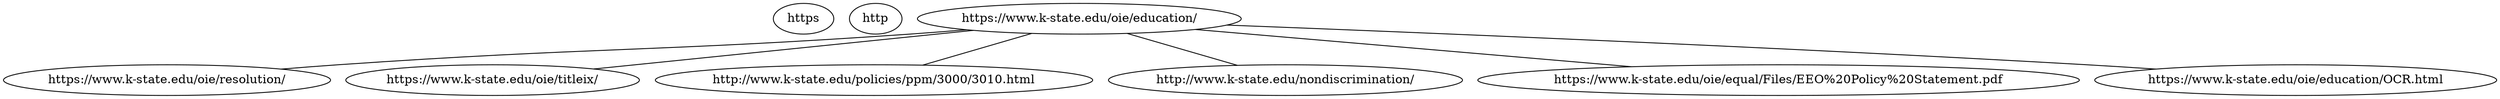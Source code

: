 strict graph  {
https [child_link="['https://www.k-state.edu/oie/resolution/', 'https://www.k-state.edu/oie/titleix/', 'http://www.k-state.edu/policies/ppm/3000/3010.html', 'http://www.k-state.edu/nondiscrimination/', 'https://www.k-state.edu/oie/equal/Files/EEO%20Policy%20Statement.pdf', 'https://www.k-state.edu/oie/education/OCR.html']", data="b\"\nEducation | Title IX | Office of Institutional Equity | Kansas State University\nKansas State University\nsearch\nSearch K-State web, people, directories\nBrowse A-Z\nSign in\nCanvas\nOrgCentral\nSSC\nMyLibrary\nKSIS\nHRIS\nWebmail\nStatus of ITS resources\nSign in to Connect\nK-State home\xc2\xbbOffice of Institutional Equity\xc2\xbbEducationOffice of Institutional EquityHomeDiscrimination & HarassmentTitle IXEqual OpportunityComplainantsRespondentsTraining & Education\nPPM 3010\nResources\nNondiscrimination Policy\nNondiscrimination Notice\nEEO Policy StatementOffice of Institutional Equity828 Mid-Campus DriveKedzie Hall, Suite 220AKansas State UniversityManhattan, KS 66506\n785-532-6220TTY or TRS: 711equity@k-state.edu\nTraining & Education\nThe Office of Institutional Equity (OIE) is engaged in coordinating K-State's compliance with laws, regulations, executive orders and other applicable polices that uphold our guiding principles. OIE also serves as a resource for the University.\xc2\xa0 Below are some additional training opportunities and other resources around topical issues.\nRequest a Training\nVideo Library\nBystander Intervention & Safety Tips\nU.S. Department of Education, Office for Civil Rights\nReport\nContact us\nEmergency\nStatements and disclosures\nAccessibility\nKansas State University\nManhattan, KS 66506\n785-532-6011\n\xc2\xa9 Kansas State University\nUpdated: 10/26/23\""];
https [child_link="['https://www.k-state.edu/oie/resolution/', 'https://www.k-state.edu/oie/titleix/', 'https://www.k-state.edu/oie/civillaws.html', 'http://www.k-state.edu/policies/ppm/3000/3010.html', 'http://www.k-state.edu/nondiscrimination/', 'https://www.k-state.edu/oie/equal/Files/EEO%20Policy%20Statement.pdf', 'https://www.k-state.edu/policies/ppm/3010.html', 'https://www.k-state.edu/policies/ppm/3010.html#define', 'https://www.k-state.edu/oie/civillaws.html']", data="b\"\nDiscrimination, Harassment and Retaliation | Office of Institutional Equity | Kansas State University\nKansas State University\nsearch\nSearch K-State web, people, directories\nBrowse A-Z\nSign in\nCanvas\nOrgCentral\nSSC\nMyLibrary\nKSIS\nHRIS\nWebmail\nStatus of ITS resources\nSign in to Connect\nK-State home\xc2\xbbOffice of Institutional Equity\xc2\xbbDiscrimination, Harassment and RetaliationOffice of Institutional EquityHomeDiscrimination & HarassmentTitle IXEqual OpportunityComplainantsRespondentsTraining & Education\nCivil Rights Laws\nFrequently Asked Questions\nPPM 3010\nResources\nNondiscrimination Policy\nNondiscrimination Notice\nEEO Policy StatementOffice of Institutional Equity828 Mid-Campus DriveKedzie Hall, Suite 220AKansas State UniversityManhattan, KS 66506\n785-532-6220TTY or TRS: 711equity@k-state.edu\nDiscrimination, Harassment and Retaliation\nKansas State University will maintain academic, housing, and work environments that are free of discrimination, harassment (including sexual harassment and sexual violence), and retaliation. Read\xc2\xa0the university's full\xc2\xa0Policy Prohibiting Discrimination, Harassment, and Sexual Harassment, and Procedure for Reviewing Complaints, PPM 3010. The policy defines discrimination, harassment, and sexual harassment (sexual violence, domestic and dating violence, and stalking).\nK-State uses an Administrative Review Team (ART) to investigate and resolve complaints. The team consists of:\nAn Office of Institutional Equity (OIE) staff member; andA responsible administrator.\nThe OIE responds to reports and complaints or concerns about discrimination or harassment\xc2\xa0on the basis of race, color, ethnic or national origin, sex (including sexual harassment and sexual violence), sexual orientation, gender\xc2\xa0identity, religion, age, ancestry, disability, genetic information and military or veteran\xc2\xa0status. OIE also responds to complaints of retaliation, stalking and dating/domestic violence.\nOIE staff interview individuals who report discrimination or harassment,\xc2\xa0organize an ART to evaluate the report and determine how to resolve the report.\nIf an investigation is warranted, the ART may prepare a complaint,\xc2\xa0inform the respondent, interview witnesses and obtain relevant documents, decide whether discrimination or harassment has occurred, and recommend appropriate sanctions\xc2\xa0and corrective actions, if necessary.\nReportProtected Categories Under\xc2\xa0Civil Rights LawsRaceColorEthnicityNational OriginSexSexual OrientationGender IdentityReligionAgeAncestryDisabilityGenetic InformationMilitary Status or Veteran StatusDiscrimination based on the above protected categories is prohibited.\nContact us\nEmergency\nStatements and disclosures\nAccessibility\nKansas State University\nManhattan, KS 66506\n785-532-6011\n\xc2\xa9 Kansas State University\nUpdated: 10/26/23\""];
https [child_link="['https://www.k-state.edu/oie/resolution/', 'https://www.k-state.edu/oie/titleix/', 'https://www.k-state.edu/oie/civillaws.html', 'https://www.k-state.edu/oie/titleix/training.html', 'http://www.k-state.edu/policies/ppm/3000/3010.html', 'http://www.k-state.edu/nondiscrimination/', 'https://www.k-state.edu/oie/equal/Files/EEO%20Policy%20Statement.pdf', 'http://www.k-state.edu/policies/ppm/3000/3010.html', 'http://www.k-state.edu/policies/ppm/3000/3010.html', 'http://www.k-state.edu/policies/ppm/3000/3010.html', 'https://www.k-state.edu/oie/secure/openforum.html', 'http://www.justice.gov/crt/about/cor/coord/titleixstat.php']", data="b'\nTitle IX | Office of Institutional Equity | Kansas State University\nKansas State University\nsearch\nSearch K-State web, people, directories\nBrowse A-Z\nSign in\nCanvas\nOrgCentral\nSSC\nMyLibrary\nKSIS\nHRIS\nWebmail\nStatus of ITS resources\nSign in to Connect\nK-State home\xc2\xbbOffice of Institutional Equity\xc2\xbbTitle IXOffice of Institutional EquityHomeDiscrimination & HarassmentTitle IXEqual OpportunityComplainantsRespondentsTraining & Education\nCivil Rights Laws\nFrequently Asked Questions\nPPM 3010\nResources\nTitle IX Training Documentation\nNondiscrimination Policy\nNondiscrimination Notice\nEEO Policy StatementTitle IX CoordinatorJustin Frederick828 Mid-Campus Drive South220A Kedzie Hall785-532-6220frederick@k-state.edu\nDeputy Title IX CoordinatorKristin WallerK-State Athletics, Inc.785-532-5409rethman@k-state.edu\nFor urgent 24-hourassistance, call:\nK-State Police Department 785-532-6412\nNew Title IX and PPM 3010 FAQs\nNew FAQs addressing the recent Title IX law changes and its effect on PPM 3010 are available here.\nTitle IX\nTitle IX and Policy and Procedure Manual (PPM) Chapter 3010\nTitle IX requires that the university adopt procedures that provide for a prompt and equitable resolution of student and employee complaints that allege conduct prohibited by Title IX. The university does so through the\xc2\xa0Policy Prohibiting Discrimination, Harassment, and Sexual Harassment, and Procedure for Reviewing Complaints\xc2\xa0PPM 3010, which provides a fair, prompt, and equitable process through which the university processes all complaints of discrimination, including (but not limited to) discrimination in violation of Title IX, and investigates those complaints when warranted under that policy.\nWhat is Title IX?Title IX is part of the Education Amendments of 1972 and is enforced by the U.S. Department of Education. This federal law prohibits discrimination on the basis of sex in education programs or activities operated by recipients of federal financial assistance.\xc2\xa0Title IX applies to all participants of such programs, including students, parents and faculty/staff members.\xc2\xa0Title IX helps to foster safe and respectful university environments that better protect students, faculty and staff from incidents of sex-based discrimination and sexual harassment, including sexual violence, and sex-based dating violence and stalking. In addition to knowing who K-State\'s Title IX Coordinator is, you should also review additional information about why Title IX is important and protects all university community members.\nWhat Does Title IX Require?Title IX requires that the university not discriminate on the basis of sex under the education programs or activities it operates, subject to certain exceptions. To that end, it requires that the university adopt procedures that provide for a prompt and equitable resolution of student and employee complaints that allege actions prohibited by Title IX. The university does so through its PPM 3010 Policy, which provides a fair, prompt and equitable process through which the university processes all complaints of discrimination, including (but not limited to) discrimination in violation of Title IX, and investigates those complaints when warranted under that policy.\nWho is protected?Title IX\'s prohibition against sex discrimination applies to persons under any education program or activity operated by the university. Title IX is not just for athletes\xe2\x80\x94it applies to all students, employees, visitors, vendors, guests, and persons seeking employment or enrollment. It applies without regard to sexual orientation, or whether the discrimination is perpetrated by individuals of the same or opposite sex.\nHow to HelpFor Faculty and StaffYou are required to report violations of\xc2\xa0PPM Chapter 3010,\xc2\xa0Policy Prohibiting Discrimination, Harassment, Sexual Harassment, and Procedure for Reviewing Complaints\xc2\xa0to the Office of Institutional Equity (OIE)\xc2\xa0Reporting ProcessWhile the University encourages all campus community members to report incidents of harassment or discrimination, several classifications of employees have been identified as \"mandated reporters\" for Title IX purposes. These employees have authority and responsibility to take action to remedy harassment by reporting to the OIE.Faculty and staff who wish to report Title IX incidents may do so\xc2\xa0online\xc2\xa0or in person to the Title IX Coordinator\xc2\xa0or\xc2\xa0Deputy Title IX Coordinators.Frequently Asked QuestionsFor ParentsFor parents of students who have been sexually assaultedFinding out that your child has been sexually assaulted can be a parent\xe2\x80\x99s worst nightmare, and the situation can be much harder to deal with when your child is away at college and you can\xe2\x80\x99t physically be there for him or her. But if your child turns to you for help, there are many ways that you can show your support, even from afar.\xc2\xa0You can contact\xc2\xa0Center for Advocacy, Response and Education (CARE)\xc2\xa0for more information about resources for you and your child, but first be sure that your child is comfortable with that. It is important to respect your child\xe2\x80\x99s privacy.For parents of students who have been accused of sexual assaultIt can be confusing and overwhelming when your child is accused of a crime, especially a crime as serious and difficult to talk about as sexual assault.\xc2\xa0Trained Student Support Persons are available through the\xc2\xa0Office of Student Life\xc2\xa0to assist students who are accused of sexual assault learn about resources and navigate any disciplinary process.Advocacy Resources\nVirtual open forum to discuss new Title IX regulations\nOn August 31, 2020, the university held an open forum to explain the new federal requirements under Title IX.\nView the archive of the open forum\xc2\xa0The New Title IX Regulation and the Impact on PPM 3010. K-State eID/password required.\nCampus safety at K-State: Navigating college situations\nReport\"No person in the United States shall, on the basis of sex, be excluded from participation in, be denied the benefits of, or be subject to discrimination under any educational program or activity receiving Federal financial assistance.\"- \xc2\xa0Title IX of the Educational Amendments of 1972 to the 1964 Civil Rights Act\nContact us\nEmergency\nStatements and disclosures\nAccessibility\nKansas State University\nManhattan, KS 66506\n785-532-6011\n\xc2\xa9 Kansas State University\nUpdated: 10/26/23'"];
http [child_link="['http://www.k-state.edu/policies/ppm/3000/3010.html', 'http://www.k-state.edu/policies/ppm/3000/3013.html', 'http://www.k-state.edu/policies/ppm/3000/3015.html', 'http://www.k-state.edu/policies/ppm/3000/3020.html', 'http://www.k-state.edu/policies/ppm/3000/3025.html', 'http://www.k-state.edu/policies/ppm/3000/3035.html', 'http://www.k-state.edu/policies/ppm/3000/3077.html', 'http://www.k-state.edu/policies/ppm/3100/3110.html', 'http://www.k-state.edu/policies/ppm/3300/3340.html', 'http://www.k-state.edu/policies/ppm/3400/3420.html', 'http://www.k-state.edu/policies/ppm/3400/3431.html', 'http://www.k-state.edu/policies/ppm/3400/3432.html', 'http://www.k-state.edu/policies/ppm/3400/3433.html', 'http://www.k-state.edu/policies/ppm/3400/3435.html', 'http://www.k-state.edu/policies/ppm/3400/3436.html', 'http://www.k-state.edu/policies/ppm/3400/3438.html', 'http://www.k-state.edu/policies/ppm/3400/3439.html', 'http://www.k-state.edu/policies/ppm/3400/3450.html', 'http://www.k-state.edu/policies/ppm/3400/3455.html', 'http://www.k-state.edu/policies/ppm/3400/3480.html', 'http://www.k-state.edu/policies/ppm/3700/3750.html', 'http://www.k-state.edu/policies/ppm/3700/3770.html', 'http://www.k-state.edu/policies/ppm/4000/4065.html', 'http://www.k-state.edu/policies/ppm/4000/4090.html', 'http://www.k-state.edu/policies/ppm/4000/4096.html', 'http://www.k-state.edu/policies/ppm/4800/4812.html', 'http://www.k-state.edu/policies/ppm/6400/6450.html', 'http://www.k-state.edu/policies/ppm/8500/8530.html', 'http://www.k-state.edu/policies/ppm/8500/8540.html', 'http://www.k-state.edu/policies/ppm/8500/8550.html', 'http://www.k-state.edu/policies/ppm/8500/8580.html', 'http://www.k-state.edu/policies/ppm/8500/8590.html']", data="b'\nPPM Chapter 3010: Policy Prohibiting Discrimination, Harassment, and Sexual Harassment, and Procedure for Reviewing Complaints | Policy and Procedures Manual | Kansas State University\nKansas State University\nsearch\nSearch K-State web, people, directories\nBrowse A-Z\nSign in\nCanvas\nOrgCentral\nSSC\nMyLibrary\nKSIS\nHRIS\nWebmail\nStatus of ITS resources\nSign in to Connect\nK-State home\xc2\xbbPolicies\xc2\xbbPPM\xc2\xbb3000 General Policies and Procedures\xc2\xbbPPM Chapter 3010: Policy Prohibiting Discrimination, Harassment, and Sexual Harassment, and Procedure for Reviewing ComplaintsPolicies\nPPM Introduction\n1020 Table of Contents\n1090 Adding Chapters\n3000 General Policies and Procedures\n3010 Policy Prohibiting Discrimination, Harassment, and Sexual Harassment, and Procedure for Reviewing Complaints\n3013 Anti-Trafficking Policy\n3015 Threat Management Policy\n3020 Policy on Use of Copyrighted Works in Education and Research\n3025 Course Accessibility Standards Policy\n3030 Reporting Losses\n3035 Inclement Weather General Policy and Procedure\n3040 Insurance for Self Propelled Vehicles\n3045 Official Bulletin Boards\n3050 Official Hospitality\n3053 Alcohol Cereal Malt Beverage\n3055 Lafene Health Center\n3060 Kansas Open Records Act\n3070 University Contracts\n3075 Electronic Signatures\n3077 Chosen Name Policy\n3080 Debt Management\n3090 Retention of Records\n3091 Use of University Mobile Devices, Personal Devices, and Accounts\n3095 Contacts with Federal and State Government Officials and Agencies\n3110 Clery Act Designation and Reporting Policy\n3120 International Travel and Activities\n3130 Protection of Minor Children Participating in University Programs\n3200 Internal Controls and Auditing\n3210 Internal Controls\n3230 Reporting Fraud\n3250 Internal Audit Services\n3260 External Audits\n3270 Audit of University Affiliated Organizations\n3300 Communcations and Marketing\n3310 Telecommunications\n3320 University Branding and Licensing\n3330 Use of University Marks\n3340 Advertising Policy\n3350 University Digital Signage\n3360 University Websites\n3370 University Social Media Pages and Accounts\n3380 Communication with Media\n3400 Computing and Information Technology\n3420 Information Technology Usage Policy\n3430 Security for Information, Computing and Network Resources\n3431 Access Controls Security Policy\n3432 Operations and Management Security Policy\n3433 Data Classification and Security Policy\n3435 Access Authorization to University Digital Data and System Policy\n3436 Media Sanitization and Disposal Policy\n3438 Physical and Environmental Security Policy\n3439 System Development and Maintenance Security Policy\n3450 K-State eID Policy\n3455 Electronic Mail Policy\n3460 Official Electronic Correspondence with Faculty, Staff and Students\n3480 Wireless Local Area Network Policy\n3495 Collection, Use and Protection of Social Security Numbers\n3700 Public Safety\n3710 Handling Terroristic Threats\n3720 General Safety Policies\n3725 K-State Alerts\n3730 Laboratory Safety\n3740 Environmental Health and Safety Committees\n3745 Hazardous Waste Management\n3750 Fire and Life Safety Policy\n3770 University Weapons Policy\n3790 Disc Golf Play\n3900 Continuing Education\n3910 Academic Extension\n3930 Conferences and Off-Campus Courses\n4000 Employment General Policies and Procedures\n4005 Hiring Incentive/Sign-on Bonus\n4010 Employment Verifications and References\n4012 Ineligibility for Hire/Rehire\n4015 Criminal Background Checks\n4020 Disciplinary Action Procedures for University Support Staff\n4025 Attendance Guidelines for University Support\xc2\xa0 Staff\n4030 University Support Staff Peer Review Committee Hearing Process\n4035 Disciplinary Action Appeals Board for University Support Staff\n4040 Reassignment of University Support Staff\n4045 Remote Work\n4065 Layoff Policy\n4075 Lactation Support for Nursing Mothers\n4080 Performance Management Process\n4085 Employee Furlough\n4090 Conflict of Interest Policy Applicable only to Public Health Service (PHS)-Supported Investigators and their Staff\n4094 Consensual Romantic Relationships Involving Students\n4095 Nepotism and Employee Relationships\n4096 Social Media Policy Procedures\n4210 Position Management, Funding and other changes for University Support Staff Positions\n4220 Hours of Work, Overtime,Overtime Pay and Compensatory Time\n4410 Recruitment and Selection for University Support Staff\n4450 Compensation for University Support Staff\n4460 University Support Staff Employee Personnel Actions\n4650 Unclassified Employee Personnel Actions\n4660 Out-Of Office Availability Requirement\n4670 Sponsoring Foreign Nationals for Permanent Residence\n4720 Hourly Student Employees\n4810 Retirement and Savings Plans\n4812 Retirement Recognition Gift Policy\n4820 Insurance Programs\n4835 Graduate Research Assistants and the Affordable Care Act (ACA)\n4845 Graduate Teaching Assistants and the Affordable Care Act (ACA)\n4850 Employee Assistance Program\n4860 Employee Leaves, Holidays, and Other Absences for Employees\n4870 Tuition Assistance for University Employees\n4880 Training and Development\n4890 Employee Suggestion Program\n4950 Clearance Procedures at Separation\n6000 General Accounting Procedures\n6030 Financial Record System\n6080 Sale of Products and Services\n6085 Schedule of Charges\n6110 Receipts and Deposits\n6115 Credit Card Processing\n6120 Change Funds Procedures\n6130 Kansas Sales Tax\n6140 Organizational Safekeeping Accounts\n6210 Accounts Receivable\n6310 Purchasing Procedures\n6312 Contract Items\n6320 Document Completion Procedures\n6330 Cellular Devices for Business Purposes\n6410 Reimbursable Travel Expenses and Forms\n6420 State Owned Vehicle Usage\n6430 University Motor Pool\n6450 Van Policy on Usage of 15 - Passenger Vans\n6510 Property Inventory\n7000 Sponsored Research Projects\n7010 Pre-Awards\n7050 Post Award Procedures\n7055 Cost Transfers on Sponsored Projects Accounts\n7070 Cost Sharing\n7080 Effort Reporting\n7090 Research Foundation\n7095 Intellectual Property\n7600 University Operations\n7650 Land and Real Property Transactions\n7800 Division of Facilities\n7810 Division of Facilities\n7820 University Keys\n7825 Central Mail Service\n7830 Facilities Planning\n7835 Signs and Naming Buildings and Facilities\n7840 Use of KSU Buildings and Grounds\n7850 Space Assignment/Reassignment\n7860 Unmanned Aircraft Systems\n8100 Alumni Association\n8100 Alumni Association\n8200 Foundation\n8210 Foundation Funds-General Information\n8500 Student Life\n8510 First Year Undergraduate Student On-Campus Residency Requirement\n8520 Social Media and Kansas State University\n8530 Student Organization Event Policy\n8540 Student Organization Recognition Policy\n8545 Student Organization Conduct Code and Process for Discipline\n8550 Student Amnesty Policy\n8560 Political Activities and Guidelines\n8570 Publicity Regulations\n8580 Sales, Solicitation and Advertising Policy\n8590 Violent Game Policy\nQuestions relating to the information in each chapter of the Policies and Procedures Manual should be directed to the office issuing the chapter.\nThat information is usually located at the end of each chapter.\nFor policy update questions, please contact policy@ksu.edu.\nPolicy Prohibiting Discrimination, Harassment, and Sexual Harassment,\xc2\xa0and Procedure for Reviewing Complaints\nChapter 3010\nIssued October 28, 1991, revised April 2, 2003, September 9, 2014, August 31, 2017 and August 14, 2020\n.010 Policy Prohibiting Discrimination, Harassment, and Sexual Harassment, and Procedure for Reviewing Complaints\n.020 Definitions\n.030 Procedure for Reviewing Reports and Complaints\n.040 Additional Resources\n.050 Discretion in Application\n.060\xc2\xa0Questions\n.010 Policy Prohibiting Discrimination, Harassment, Sexual Harassment, and Procedure for Reviewing Complaints\nA. Prohibited Conduct\nKansas State University is committed to maintaining academic, housing, and work environments that are free of discrimination, harassment, and sexual harassment. Discrimination based on race, color, ethnicity, national origin, sex, sexual orientation, gender identity, religion, age, ancestry, disability, genetic information, military status, or veteran status is prohibited. Retaliation against a person for reporting or objecting to discrimination or harassment or for participating in an investigation or other proceeding is a violation of this Policy, whether or not discrimination or harassment occurred. This Policy is not intended for, and will not be used to, infringe on academic freedom or to censor or punish students, faculty, employees, or staff who exercise their legitimate First Amendment rights.\nThis Policy sets forth how the Kansas State University will proceed once it is made aware of possible prohibited conduct in keeping with the University\xe2\x80\x99s institutional values. This Policy also complies with the University\xe2\x80\x99s obligations under Title IX of the Education Amendments of 1972 (Title IX)(As amended May 6, 2020 and implemented August 14, 2020) which prohibits discrimination on the basis of sex in the University\xe2\x80\x99s programs or activities; relevant sections of the Violence Against Women Reauthorization Act; Title VII of the Civil Rights Act of 1964, which prohibits discrimination on the basis of sex in employment; and other applicable law.\nB. Jurisdiction\nThis Policy covers discrimination, harassment, sexual harassment, and retaliation occurring on campus, or otherwise within the context of University education programs and activities, whether those are on campus or off campus. It applies to persons who are on campus or who otherwise participate in or attempt to participate in the University education programs and activities (as further defined herein) , such as employees, students, applicants for employment or admission, contractors, vendors, visitors, and guests. Conduct that occurs off campus and outside the context of the University\xe2\x80\x99s education programs and activities is covered by this Policy only to the extent such conduct has a nexus to discrimination, harassment, sexual harassment, or retaliation that is alleged to have occurred on-campus or in the context of the University\xe2\x80\x99s education programs and activities.\nIn Title IX Sexual Harassment cases (as described in this Policy), complainants must be participating in or attempting to participate in the University\xe2\x80\x99s education programs and activities at the time the formal, written complaint is submitted.\nFor purposes of this policy, the University\xe2\x80\x99s education programs and activities are defined as the operations of the University, including, but not limited to, in-person and online educational instruction, employment, research activities, extracurricular activities, athletics, residence life, dining services, performances, and community engagement and outreach programs. The term applies to all activity that occurs on campus or on other property owned or occupied by the University.\xc2\xa0 It also includes off-campus locations, events, or circumstances over which the University exercises substantial control over the alleged perpetrator and the context in which the misconduct occurs.\nAll reports of conduct prohibited by this Policy should be submitted as soon as practicable to the Office of Institutional Equity (OIE). A delay in submitting a report could decrease the availability of supporting evidence, and the reason for a delay may be reviewed during the investigation and decision-making phases of the process.\nC. Responsibilities of Persons Subject to the Policy \xe2\x80\x93 Reporting and Cooperation\nSupervisors (within their area of supervision) and administrators must make reports of possible violations of this Policy to OIE as soon as practicable upon notification (including by email if after regular business hours), must keep reports confidential, and must protect the privacy of all parties involved in a report. Failure to do so is a violation of this Policy. Employees who have information relevant to a report that they are not a party to may be required to provide that information in connection with the processes under this Policy.\nAll parties to matters covered by this Policy are encouraged to cooperate fully in administrative reviews, investigations, and, in Title IX Sexual Harassment cases, grievance hearings, and to provide information, including official personnel or student files and records, and other materials that OIE and/or the ART deems necessary to complete a thorough review of complaints. If an individual declines to cooperate, the University will proceed under this Policy based on the information available to it and, when appropriate, may issue sanctions under the Policy.\nParties are prohibited from any conduct that interferes with or could be seen as interfering with the processes under this Policy. This includes, but is not limited to, coercing or bribing witnesses or tampering with evidence.\nAny person who knowingly files a false report or complaint, who knowingly provides false or misleading information, or who violates the confidentiality provisions of this Policy, is subject to disciplinary action. No action will be taken against an individual who makes a good faith report or complaint, even if the allegations are not substantiated.\nVendors on-campus or for University programs or activities must comply with this Policy. Depending on the circumstances, vendors \xe2\x80\x93 with the approval of OIE \xe2\x80\x93 may conduct investigations of their own employees and/or participate in determinations regarding alleged violations of this Policy. Prior to, during, and after such an investigation, the vendor will provide information as requested by OIE. OIE may require a vendor to include an OIE staff member as part of an investigation if OIE believes participation is necessary to ensure that the University\'s interests under this Policy are appropriately addressed.\nD. Confidentiality\nThe University endeavors to keep reports and other information obtained through this Chapter 3010 process confidential to the extent possible. To protect the privacy of the parties and the integrity of the process, parties, witnesses, and any others involved are encouraged to limit their discussion of the matter except as necessary for a party to gather or present evidence relevant to the matter or otherwise seek resources. Employees who are witnesses to misconduct shall not disclose information about the matter or their involvement in the case to anyone who does not have a need to know in connection with the Policy process.\nA party or witness may be questioned about any conversations they have about the matter, and those conversations may be considered as evidence in the case, except to the extent they are protected under a legally recognized privilege.\nReports and other information may be disclosed to state or federal anti-discrimination agencies for investigations or audits, and during litigation.\nE. Potential Sanctions, Remedial Actions, and Changes to Situations\nPersons who violate this Policy are subject to sanctions. Sanctions are determined on a case-by-case basis. They may include, among other appropriate sanctions, \"no contact\" orders, warnings, probation, educational and/or training requirements, notations on transcripts, exclusion from the campus, dismissal from employment, suspension or expulsion from the University, and any combination of the same.\nRemedial actions may be taken to address the effects of a violation of this Policy. Examples of remedial actions include, but are not limited to, reevaluation of a grade, an evaluation completed by someone other than the respondent, reconsideration of an application for employment, placement in a position, back pay and lost benefits, withdrawal of a disciplinary action, alteration of class schedule, or a change of housing.\nWith respect to alleged Title IX Sexual Harassment, the University offers to complainants and respondents reasonable and available changes (i.e. supportive measures) to academic, living, transportation, and working situations if requested, regardless of whether formal, written complaint is made to the university, a criminal complaint is made to police or whether the report otherwise falls outside this Policy\'s jurisdiction. The Title IX Coordinator is responsible for coordinating the implementation of supportive measures in cases of Title IX Sexual Harassment. In other cases, parties should communicate with the Office of Institutional Equity, their supervisors, or the Office of Student Life regarding available resources. Certain changes may not be available unless a violation of this Policy is found.\nF. Training and Education\nThe University will provide training and educational programming to promote the awareness of rape, acquaintance rape, domestic violence, dating violence, sexual assault, and stalking to incoming students and new employees, as well as ongoing campus-wide prevention and awareness campaigns regarding sexual violence and other anti-discrimination topics.\nG. Exclusivity\nThis Policy provides the University\'s exclusive means of review of allegations of discrimination, harassment (including sexual harassment and sexual violence), domestic and dating violence, retaliation, and stalking. The Policy shall supersede any other University policies or procedures that conflict with it; however, nothing herein prevents the University from taking appropriate risk management measures based on a person\'s conduct including, but not limited to, measures under PPM 3015.\n.020 Definitions\nA.\xc2\xa0 Discrimination\nIn this Policy, discrimination is treating an individual adversely in employment, housing, or academic decisions based on race, color, ethnicity, national origin, sex, sexual orientation, gender identity, religion, age, ancestry, disability, genetic information, military status, or veteran status without a legitimate, nondiscriminatory reason for the treatment, or maintaining seemingly neutral policies, practices, or requirements that have a disparate impact on employment, on-campus housing, or academic opportunities of members of the above-listed protected categories without a valid business or academic reason.\nB.\xc2\xa0 Harassment\nIn cases of alleged conduct based on race, color, ethnicity, national origin, sex, sexual orientation, gender identity, religion, age, ancestry, disability, genetic information, military status, or veteran status, \xe2\x80\x9charassment\xe2\x80\x9d is:\nIn the work, housing, or other non-academic University environment, conduct toward a person or persons that has the purpose or effect of, OR in the University academic environment, conduct toward a person or persons that has the purpose and effect of:\nCreating an intimidating, hostile, or offensive environment for the person(s); orUnreasonably interfering with the work, on-campus housing, or other academic or non-academic University environment of the person(s), as applicable; ANDThat conduct is sufficiently severe or pervasive that it alters the terms, conditions, or privileges of a person\xe2\x80\x99s employment, use of on-campus housing, academic opportunities or participation in university-sponsored activities.\nWhether conduct is sufficient to constitute \xe2\x80\x9charassment\xe2\x80\x9d is evaluated under the totality of the circumstances, including the frequency of the conduct, its severity, whether it is physically threatening or humiliating, or merely an offensive utterance. These factors are evaluated from both subjective and objective viewpoints, considering not only effect that conduct actually had on the person, but also the impact it would likely have had on a reasonable person in the same situation.\xc2\xa0The conduct must subjectively and objectively meet the definition to be \xe2\x80\x9charassment\xe2\x80\x9d to be a violation of this Policy.\xc2\xa0 Repeated incidents, even where each would not, on its own, constitute harassment, may collectively constitute harassment. Conduct meeting this definition of harassment is discrimination.\nC.\xc2\xa0 Sexual Harassment\nIn this policy, the term \xe2\x80\x9csexual harassment\xe2\x80\x9d has two definitions. The first definition reflects requirements from August 2020 Title IX regulations and will follow the investigation grievance process described further below; the other definition reflects requirements from other anti-discrimination laws (such as Title VII) and will follow the investigation and administrative review process described further below.\nConduct meeting either definition of \xe2\x80\x9csexual harassment\xe2\x80\x9d is discrimination and is prohibited by this policy. Depending on the circumstances, some alleged conduct may be evaluated under both definitions of \xe2\x80\x9csexual harassment.\xe2\x80\x9d Conduct that does not meet either definition of \xe2\x80\x9csexual harassment\xe2\x80\x9d may also be additionally evaluated under the definition of \xe2\x80\x9charassment\xe2\x80\x9d above if it involves conduct on a basis of another protected status.\nTitle IX Regulation (implemented August 14, 2020) Definition of \xe2\x80\x9cSexual Harassment\xe2\x80\x9d\nIn cases of alleged conduct based on sex, sexual orientation, or gender identity, for purposes of the Title IX process, \xe2\x80\x9csexual harassment\xe2\x80\x9d is any conduct that occurs in the United States and that satisfies one or more of the following:\nA University employee conditioning the provision of an aid, benefit, or service on an individual\xe2\x80\x99s participation in unwelcome sexual conduct;Unwelcome conduct determined by a reasonable person to be so severe, pervasive and objectively offensive that it effectively denies a person equal access to the University\xe2\x80\x99s educational program or activity; or\xe2\x80\x9cSexual assault\xe2\x80\x9d as defined in 20 U.S.C. 1092(f)(6)(A)(v), \xe2\x80\x9cdating violence\xe2\x80\x9d as defined in 34 U.S.C. 12291(a)(10), \xe2\x80\x9cdomestic violence\xe2\x80\x9d as defined in 34 U.S.C. 12291(a)(8), or \xe2\x80\x9cstalking\xe2\x80\x9d as defined in 34 U.S.C. 12291(a)(30).\nThis definition is referred to throughout the Policy as \xe2\x80\x9cTitle IX Sexual Harassment.\xe2\x80\x9d All allegations of conduct based on sex, sexual orientation, or gender identity, are first evaluated and processed under this definition. There is a presumption that a respondent is not responsible for alleged Title IX Sexual Harassment unless and until a determination regarding responsibility is final.\nIf the alleged conduct does not meet this definition, it also will be evaluated and processed under the definition immediately below.\nGeneral Anti-Discrimination Definition of \xe2\x80\x9cSexual Harassment\xe2\x80\x9d for Alleged Conduct Not Meeting the Definition Immediately Above\nFor purposes of alleged conduct not meeting the definition of Title IX Sexual Harassment, \xe2\x80\x9csexual harassment\xe2\x80\x9d is a type of harassment based on sex, sexual orientation, or gender identity that involves unwelcome sexual advances, requests for sexual favors, disparagement of members of one sex, or other conduct of a sexual nature when:\nSubmission to or rejection of such conduct is made either explicitly or implicitly a term or condition of an individual\xe2\x80\x99s employment, Education, on-campus housing, or participation in a university-sponsored activity or program; orSubmission to or rejection of such conduct is used as the basis for or as a factor in decisions affecting that individual\xe2\x80\x99s employment, Education, on-campus housing, or participation in a university-sponsored activity or program; orSuch conduct meets either \xe2\x80\x9charassment\xe2\x80\x9d definition in B., above; andThe conduct is sufficiently severe, or pervasive that it effectively alters the terms, conditions, or privileges of the person\xe2\x80\x99s employment, use of on-campus housing, academic opportunities, or participation in university-sponsored activities or programs.\nFor purposes of this definition, the conduct may occur in any University program or activity, regardless of whether that program or activity occurs inside or outside the United States. Conduct that would rise to the level of Title IX Sexual Harassment but for the fact that it occurred outside the United States will be evaluated under this definition.\nBoth types of \xe2\x80\x9csexual harassment\xe2\x80\x9d may occur between any persons regardless of gender, and either as single or repeated incidents. Whether conduct is sufficient to constitute \xe2\x80\x9csexual harassment\xe2\x80\x9d is evaluated under the totality of the circumstances, including the frequency of the conduct, its severity, whether it is physically threatening or humiliating, or merely an offensive utterance.\xc2\xa0 These factors are evaluated from both subjective and objective viewpoints, considering not only the effect that the conduct actually had on the person, but also the impact it would likely have had on a reasonable person in the same situation.\xc2\xa0 The conduct must subjectively and objectively meet these definitions to be \xe2\x80\x9csexual harassment\xe2\x80\x9d under this Policy.\nD. Consent\nPermission or an agreement for something to happen. To be consent, the person must have the capacity to consent and the permission or agreement must be knowing and given without coercion. Consent will not necessarily be inferred from silence or passivity alone. Whether someone has given consent is based on the totality of the circumstances, including the context. Once consent to a sexual act has been given, consent can be withdrawn if communicated to the other person before or during that sexual act.\nA person has capacity to consent to a sexual act if the person:\ncan understand the sexual nature of the proposed act, andcan understand that he or she has the right to refuse to participate in the act, andpossesses a rudimentary grasp of the possible results arising from participation in the act.\nA person may be incapable of giving consent because of mental deficiency or disease, or because of the effect of any alcohol, narcotic, drug or other substance that renders the person incapacitated, when that condition is known by the offender or is reasonably apparent to the offender.\nE.\xc2\xa0 Retaliation\nIn this Policy, retaliation is any materially adverse action taken against an individual because the individual has: (1) openly opposed a policy or practice the individual believed was a violation of this Policy or state or federal anti-discrimination law; (2) engaged in protected activity such as making a request for a reasonable accommodation; (3) participated in the investigation or resolution of a report or complaint under this Policy; or, (4) in the case of Title IX Sexual Harassment cases, refused to participate in any manner in the investigation or resolution of a report or complaint under this Policy. There must be a sufficient causal nexus between the protected activity and the adverse action.\nF.\xc2\xa0Reports and Complaints\nA \"report\" under this Policy is a communication to OIE regarding a potential violation of this Policy suffered by another person. An \"initial complaint\" under this Policy is a communication submitted by the person who believes that they have directly suffered a violation of this Policy. A \"formal, written complaint\" is a signed, written document that includes the totality of allegations to be investigated by an ART. All reports, initial complaints, and formal, written complaints are processed under the Procedure for Reviewing Reports and Complaints.\nG. Advisor\nIn Title IX Sexual Harassment cases, an Advisor is a person chosen by a party or appointed by the University to accompany a party to meetings related to the Policy process, and to conduct cross-examination for the party at the hearing, if any. An Advisor may be an employee or non-employee of the University.\nH. Investigator\nIn all matters under this Policy, the Investigator is the person charged by the University with gathering facts about an alleged violation of this Policy, assessing the relevance of those facts, and preparing a report as described in the processes stated in this Policy. The Investigator serves as the principal individual in the Administrative Review Team (ART) for purposes of interviewing witnesses, gathering facts, and preparing the report.\nI.\xc2\xa0 Responsible Administrator\nIn this Policy, the Responsible Administrator is typically the University official with authority to implement the recommendations of an Administrative Review Team (\"ART\"), or in the case of a Title IX Sexual Harassment grievance proceeding the University official with authority to implement the decisions and sanctions of the hearing officer. In cases where the respondent is a University employee, the responsible administrator is usually the direct supervisor of the respondent. In cases involving a student or graduate student as respondent, a representative of the Office of Student Life or the Graduate School, respectively, is the Responsible Administrator. In cases involving a student or graduate student as complainant, a representative of the Office of Student Life or the Graduate School may be on the ART as an additional Responsible Administrator, if requested by OIE. In cases where the respondent is a vendor, guest, or visitor, the official with authority over the applicable area or department where the conduct occurred will usually serve as the Responsible Administrator. During the investigation process, the Responsible Administrator sits with the Investigator during interviews, reviews evidence gathered by the Investigator, and reviews and provides input on the reports drafted by the Investigator.\nJ.\xc2\xa0 Deciding Administrator (non-Title IX Sexual Harassment cases only)\nOnly non-Title IX Sexual Harassment proceedings will have a Deciding Administrator. In those cases, the Deciding Administrator is always a University official with authority to implement the recommendations of an ART, and is usually the direct supervisor of a respondent who is an unclassified University employee. For University Support Staff (USS) employees who are respondents, the Deciding Administrator is the Director of Employee Relations and Engagement (DER). In cases involving an undergraduate student as respondent, the Senior Associate Dean and Director of Student Life is the Deciding Administrator. In cases involving a graduate student as respondent, the Dean of the Graduate School is the Deciding Administrator. The Deciding Administrator will often serve as the Responsible Administrator for the same complaint. A Deciding Administrator does not serve as the Appeal Administrator regarding the same complaint, except in the case of USS employees as respondents. In cases where the respondent is a vendor, guest, or visitor, the official with authority over the applicable area or department where the conduct occurred is the Deciding Administrator.\nK. Hearing Officer\nOnly Title IX Sexual Harassment cases have a Hearing Officer. The Hearing Officer oversees the hearing. The Hearing Officer may ask questions of witnesses and will rule on whether questions are permissible. After the hearing, the Hearing Officer will issue a written determination of responsibility. The Hearing Officer is designated by the University, and may be an employee or non-employee of the University.\nL.\xc2\xa0 Appeal Administrator\nIn non-Title IX Sexual Harassment proceedings, the Appeal Administrator is the direct supervisor of the Deciding Administrator, except in the case of USS employees as respondents. In non-Title IX proceedings, if the University President is the Deciding Administrator, then there is no appeal available.\nIn Title IX Sexual Harassment proceedings, the Vice President of Student Life or designee will review and decide on any appeal submitted to the Title IX Coordinator by a student, and the Provost or designee will review and decide on any other appeals submitted to the Title IX Coordinator, except in the case of USS employees as respondents. If the Provost is a respondent, then the President will be the Appeal Administrator. If the President is a respondent, then the Title IX Coordinator will designate an Appeal Administrator.\nFor all cases in which USS employees are respondents, the Peer Review Committee evaluates an appeal based upon the same standards required of Appeal Administrators, makes a written recommendation to the Director of Employee Relations (DER), and the DER makes the final decision.\n.030 Procedure for Reviewing Reports and Complaints\nStep 1: The Initial Complaint or Report.\nReports or initial complaints may be submitted to OIE.\nAny person making a report or initial complaint under this Policy may either (a) submit it to the Office of Institutional Equity; or (b) submit it to the head of the department or unit in which the conduct occurred, but if that person\'s conduct is the reason for the report or initial complaint, then submit the report or initial complaint to the next higher level of supervision. Students and graduate students respectively may also submit their initial complaint to the Office of Student Life or to the Graduate School.\nAll reports or initial complaints received by administrators, and by supervisors for potential Policy violations within their area of supervision,\xc2\xa0must\xc2\xa0be submitted to OIE as soon as practicable in accordance with Section C, above; however, anyone may submit a report or initial complaint directly to OIE.\nIn cases of Title IX Sexual Harassment, any person making a report or initial complaint may also submit it directly to the Title IX Coordinator. If the report or initial compliant is submitted to the Office of Institutional Equity or a supervisor for potential Policy violations within their area of supervision, the individual who receives the report shall send the report to the Title IX Coordinator.\nIt is important for all persons to preserve any relevant evidence related to a report, initial complaint, or complaint.\nThe initial complaint or report may be oral or written. It should include as much information as possible regarding the alleged conduct, including but not limited to: the dates and locations of the conduct; the persons involved; the effect the conduct has had on employment, learning or living environment or the complainant\xe2\x80\x99s ability to participate in university programs or activities; and the name and title of the person alleged to have engaged in the conduct.\nIn the event that a person discusses a sexual violence, domestic or dating violence, or stalking matter with a Center for Advocacy Response and Education (\"CARE\") staff member, the CARE staff member should consult with complainant, with the understanding that the CARE staff member may, but is not obligated to make a report to OIE or other appropriate University body unless there is an imminent risk of future harm. The CARE staff member will explain this Policy and that OIE is the point of contact for implementing this Policy to the person, encourage the person to make a report under the Policy, and ask whether the person would prefer keeping the information undisclosed by not referring it for processing by OIE. The University encourages reporting to OIE whenever the matter involves prohibited conduct under this Policy, so that it can process the matter under this Policy. Regardless of whether the information results in processing under this Policy, CARE will provide support and advocacy services to the extent feasible. Although this Policy protects confidentiality by limiting knowledge of complaints to those persons with a need to know, the University cannot ensure complete confidentiality.\nIf a person believes that criminal conduct has occurred, then the person should report that conduct to local law enforcement. CARE staff should also encourage the person to file a complaint with the police and will provide assistance in doing so if asked. The CARE staff member will also advise the person that he/she/they may decline to notify the police directly. The criminal justice system and this Policy are separate procedures, however, and complaints/reports must be made under both procedures if a complainant wants both processes to go forward. Persons may also request a protection from abuse order from a court under the Protection from Stalking Act, K.S.A. 60-31a01, et seq. KSU police will enforce such orders on campus.\nStep 2: Initial Determination Regarding Jurisdiction and Validity\nAll reports and initial complaints are processed by OIE. Upon receipt of a report or initial complaint, OIE makes an initial evaluation to determine if there is jurisdiction to investigate a violation of this Policy, and whether the alleged conduct, if true, would constitute a violation of this Policy, and determines the appropriate process.\nIf there is no jurisdiction or if the allegations would not constitute a violation of this Policy, even if true, then OIE will notify the complainant that the circumstances do not warrant further review under this Policy. That notice will explain OIE\'s decision and refer the complainant to the appropriate University office, if any. This determination by OIE is final and not subject to further review within the University, except in cases alleging Title IX Sexual Harassment (as defined in this Policy). In those cases, complainants may appeal under the procedures described in this Policy.\nIf there is jurisdiction and if the allegations would constitute a violation if true, then OIE will move forward to form an Administrative Review Team (ART) as described in Step 3.\nNotwithstanding the foregoing, if additional facts are needed before making the determination regarding jurisdiction and/or whether the conduct, if true, would constitute a violation of this Policy, then OIE may form an ART, which would then perform the initial evaluation as described in Step 4.\nStep 3: Formation of the Administrative Review Team\nIf OIE determines that a report or initial complaint warrants a review after OIE\'s initial evaluation, OIE will inform the appropriate Responsible Administrator(s), unless that person\'s conduct is the reason for the initial complaint. Depending on the circumstances, OIE may ask the president, provost and senior vice president, a vice president, an associate vice president, or a dean to designate the Responsible Administrator to serve on the ART. The OIE staff member and the Responsible Administrator(s) become the ART for the complaint. OIE staff members receive regular training regarding this Policy and how to conduct investigations under it, and they provide training to the other member(s) of the ART.\nStep 4: Administrative Review Team\'s Initial Evaluation of the Complaint\nThe ART will interview the complainant as soon as possible so that the ART members hear the initial complaint and get sufficient information to decide how to process it. If the ART determines after initial evaluation that there is no jurisdiction or the alleged conduct, even if true, would not constitute a violation of this Policy, then the ART will notify the complainant that the initial complaint does not warrant further review under this Policy. That notice will explain the ART\'s decision and refer the complainant to the appropriate University office, if any. This determination by the ART is final and not subject to further review within the University, except in cases alleging Title IX Sexual Harassment (as defined in this Policy). In those cases, complainants may appeal under the procedures described in this Policy.\nA complainant\'s failure or refusal to participate in the ART process may prevent the ART from investigating the alleged conduct.\nStep 5: Formal, Written Complaint\nIf the ART determines that the alleged conduct, if true, would constitute a violation of this Policy, the ART will obtain or produce a formal, written complaint and conduct a thorough, prompt, fair and impartial investigation, as set forth in the steps below. If the complainant does not prepare the formal, written complaint, then the ART will ask the complainant to read and, if necessary, to make corrections for accuracy and sign the formal, written complaint.\nIn Title IX Sexual Harassment cases, if the complainant does not sign the formal, written complaint, the Title IX Coordinator may sign it. The Title IX Coordinator may decide whether to sign a formal, written complaint not signed by a complainant based on alleged conduct, surrounding circumstances, and the potential for continuing harm on campus or in a University education program or activity. An unsigned complaint must be dismissed; a signed complaint is further reviewed and processed under this Policy.\nIn Title IX Sexual Harassment cases, once filed, the ART may elect to dismiss a formal complaint if: (1) the complainant notifies the Title IX Coordinator in writing that the complainant would like to withdraw the formal complaint or any allegation therein; (2) the respondent is no longer enrolled at or employed by the University; or (3) specific circumstances prevent the ART from gathering evidence sufficient to reach a determination as to the formal complaint or allegations therein. In any of these circumstances, the parties will be notified in writing of the dismissal.\nIn non-Title IX Sexual Harassment cases, if the complainant does not sign the complaint, the ART processes the unsigned complaint based on the information available.\nIn all cases, if there are multiple complaints based on the same set of facts and involving the same parties, the ART may elect to consolidate the cases for purposes of the investigation and, in Title IX Sexual Harassment cases, the hearing.\nStep 6: Investigation\nOnce the formal, written complaint is received, the ART will inform both parties in writing of the investigation and allow a full opportunity to be heard.\xc2\xa0 Both parties will be cautioned against making false statements, confidentiality and engaging in retaliation.\nThe ART will:\nMeet with the respondent to provide a copy of the complaint, explain procedures, caution against retaliation, ask the respondent questions pertaining to the complaint, provide an opportunity for respondent to provide an oral or written response within ten (10) calendar days, and inform the respondent that the review will proceed with or without the response;Receive, clarify and evaluate the respondent\'s response to the complaint, if a response is made; andInterview any persons with specific knowledge of the alleged incident(s) and review relevant policies, procedures, files, documents, and records.\nComplainants, respondents, and witnesses are generally not permitted to have an individual accompany them to interviews with the ART. If the investigation relates to alleged Title IX Sexual Harassment, then the complainant and respondent may be accompanied to any related meeting or proceeding by one advisor. In these cases, the parties may select their own advisor or, if they do not have their own advisor, one will be made available to them by the University at no cost. The complainant and respondent shall provide prior notice to OIE that an advisor will attend any meetings and whether their advisor is an attorney. During investigation meetings, advisors (including attorneys) are not permitted to participate during the interview, other than to speak to their advisee. An advisor who disrupts the process (as determined by the ART) may be excluded from the interview. An investigation shall not be delayed more than one time on account of an advisor.\nStep 7(a):\xc2\xa0 Title IX Sexual Harassment Cases \xe2\x80\x93 Review of Evidence and Hearing\nIn Title IX Sexual Harassment cases, before the investigation closes, the ART will send the parties and their advisors an electronic copy of any evidence gathered during the investigation that is directly related to the allegations raised in the complaint. The parties will have equal opportunity to review the same evidence. After review of such evidence, each party will have 10 days to submit a written response to the evidence, which the ART will consider before finalizing the investigation report. If at any point before the close of the investigation the ART determines, based on a review of the information shared during the investigation, that the complaint, if true, would not constitute Title IX Sexual Harassment, then the complaint is reviewed in accordance with Step 7(b). In this circumstance, the parties will be notified in writing of the dismissal under Title IX Sexual Harassment.\nIf, at the close of the investigation, the ART determines, based on a review of the information shared during the investigation, that the matter includes claims of conduct that, if true, would fall under multiple definitions in this Policy, then the ART will determine whether the claims can be reasonably separated out for review and decision under the processes designated for those claims. If any of the claims include conduct that, if true, would constitute Title IX Sexual Harassment, and the ART determines that the claims are so intertwined such that they cannot be reasonably separated out, then all claims will proceed under the Review and Evidence and Hearing for Title IX Sexual Harassment.\nAfter the parties have had an opportunity to review the evidence and submit their written responses, the ART will issue a written report that fairly summarizes the investigation. This report will be sent to the parties and their advisors at least 10 days prior to the scheduled hearing.\nAfter the ART issues its report to the parties, OIE will schedule a live hearing. OIE will schedule hearings based on the availability of the complainant, respondent, witness(es), and advisors. Student availability for a hearing is determined based on academic class schedules. Employee availability will be coordinated based on responsibilities, including teaching schedules for faculty. Absent exigent circumstances, lack of availability based on upon personal matters or employment schedules are not considered in scheduling the hearing. If a party selects his or her own advisor, that individual should be someone whose schedule allows attendance at the scheduled date and time for the hearing without unreasonable delay.\nThe hearing may take place in person or by remote means at the discretion of the Office of Institutional Equity. If the hearing takes place in person, the complainant or respondent may request that any cross-examination of the parties occur with the parties in separate rooms but appearing by remote means. Hearings will be conducted in private. The complainant, respondent, and advisors will be allowed to attend the entire portion of the hearing at which information is presented. Admission of any other individual to the hearing is at the discretion of the Hearing Officer. All attendees are expected to adhere to reasonable rules of decorum as set out by the Hearing Officer. There will be a single recording of the hearing, which will be maintained by the University and will be made available for the parties to review following the conclusion of the hearing. The parties shall not separately record the hearing.\nThe University may set out procedures for the hearing that are in addition to those articulated directly in this Policy. Absent those procedures published by the University, the Hearing Officer maintains discretion about how to conduct the hearing so long as it meets the requirements set out in this section.\xc2\xa0 During the hearing, the Hearing Officer may pose questions directly to any individual providing information in the hearing, subject to the evidentiary standards provided by the hearing officer. Each party\xe2\x80\x99s advisor may also ask the other party and any witnesses relevant questions directly, orally, and in real time. The Hearing Officer will determine whether such questions are relevant.\nDuring the hearing, questioning and evidence regarding a Complainant\xe2\x80\x99s sexual predisposition or prior sexual behavior are not relevant, unless such questions and evidence about the Complainant\xe2\x80\x99s prior sexual behavior are offered to prove that someone other than the Respondent committed the conduct alleged, or if the questions and evidence concern specific incidents of the Complainant\xe2\x80\x99s prior sexual behavior with respect to the Respondent and are offered to prove consent.\nIf a party or witness does not submit to questions at the live hearing, the Hearing Officer must not rely on any statement of that party or witness in reaching a determination regarding responsibility. The Hearing Officer will not draw an adverse inference based on an individual\xe2\x80\x99s decision not to submit to questions at the hearing.\nWithin 30 days after the hearing, the Hearing Officer shall issue a written determination of responsibility utilizing a preponderance of the evidence standard. The written determination shall include the following:\nDescription of the allegations at issue;Description of the procedural steps taken throughout the case;Findings of fact supporting the determination;Conclusions regarding application of this Policy;A statement and rationale as to the determination of each allegation;A statement of any disciplinary sanctions and whether any remedies will be provided to the complainant; and\nA description of the procedures and permissible grounds for appeal.\nStep 7(b): Non-Title IX Sexual Harassment Cases - Determination and Written Report\nThe ART will consider all of the information it gathered and decide whether or not the respondent violated this Policy, based on the preponderance of the evidence. Possible outcomes of the review are either: (1) a finding of no violation of this Policy; or (2) a finding of violation of this Policy. If the ART determines that the respondent did not violate this Policy, it will provide the complainant, the respondent, and the Deciding Administrator a written report that describes the review, makes findings of fact and any recommendations, and describes what the complainant must to do to file an appeal. If the ART determines that the respondent violated this Policy, it will prepare a written report to the Deciding Administrator that describes the review, makes findings of fact, and provides recommendations for sanctions (and, if applicable, remedial actions, referrals, and follow-up). The complainant and the respondent shall be provided a copy of the written report at the same time as the Deciding Administrator.\nThe time required for reviews will vary; however, the goal is to complete reviews within 90 calendar days. But many factors, such as availability of witnesses and responsiveness of the parties or witnesses, can increase the time required for an investigation. Complainants and respondents may request a status update from OIE at any time.\nIf the ART determines that this Policy was violated, then the ART will make a recommendation regarding sanctions in its written report. The Deciding Administrator decides the sanctions and is responsible for ensuring compliance with the sanctions. Within ten (10) calendar days from the date the ART\xe2\x80\x99s written report was issued, the complainant and respondent may submit written comments to the Deciding Administrator regarding the ART report. Decisions on sanctions should be made in a timely fashion after the expiration of the ten (10) day comment period, and preferably within thirty (30) calendar days after receipt of the ART\xe2\x80\x99s report. Once sanctions are decided, they shall be implemented immediately, regardless of whether the complainant or respondent intends to appeal.\nIf the Deciding Administrator determines, based on the written submissions during the comment period and the ART\xe2\x80\x99s file, that the ART\xe2\x80\x99s Policy violation determination was clearly erroneous, as defined in Step 8, then the Deciding Administrator shall remand the matter back to the ART for further investigation and shall provide the ART, complainant, and respondent with a specific written basis for the \xe2\x80\x9cclearly erroneous\xe2\x80\x9d determination. The process then returns to Step 6. A decision to remand to the ART is not subject to appeal.\nDecisions should be made in writing, with copies to the complainant, respondent, OIE, and the Office of General Counsel. Decisions that impose sanctions should identify the appropriate Appeal Administrator and the ten-day period in which an appeal must be submitted.\nStep 8(a): Title IX Sexual Harassment Cases - Appeal\nIn Title IX Sexual Harassment cases, either party may appeal from:\nA determination not to investigate a complaint for lack of jurisdiction or because the alleged conduct, if true, would not constitute Title IX Sexual Harassment under the definition in this Policy; orThe Hearing Officer\'s written determination, in cases that proceed to a hearing under this Policy.\nThe appeal in writing must be submitted to the Title IX Coordinator within 10 days following the receipt of the applicable dismissal or determination. Upon receipt, the Title IX Coordinator shall provide the appeal to the appropriate Appeal Administrator. To succeed in an appeal, the appealing party must demonstrate, by a preponderance of the evidence, one of the following:\nThere was a procedural irregularity in the process that affected the outcome;There is new evidence that was not reasonably available during the investigation and hearing that could have affected the outcome; orA conflict of interest or bias existed with the Title IX Coordinator, the members of the ART, and/or the Hearing Officer, which affected the outcome.\nThe appeal must state every ground on which the appeal is based and include argument in support of the appeal. If a party submits an appeal, OIE will notify the non-appealing party. The non-appealing party may submit a written response to the appeal within 10 days of that notification.\nOn appeal, the Appeal Administrator does not conduct a new investigation. The Appeal Administrator may only decide whether the appealing party has demonstrated by a preponderance of the evidence that one of the above grounds for appeal has been satisfied. Within 30 days of both parties having the opportunity to submit written materials regarding the appeal to the Title IX Coordinator, the Appeal Administrator shall issue a written decision to both parties and their advisors that describes the appeal and announces a decision and rationale. The Appeal Administrator\xe2\x80\x99s ruling is final and not subject to further review within the University.\nStep 8(b): Non-Title IX Sexual Harassment Cases - Appeal\nAppeal if No Violation Found\nIf the ART determines that there was no violation of this Policy, then the complainant may submit an appeal to the Deciding Administrator. That appeal must be submitted in writing to the Deciding Administrator within ten (10) days from the date the ART\xe2\x80\x99s written report was issued. The appeal must state every ground on which the appeal is based.\nOn appeal, the Deciding Administrator does not conduct a new investigation. The Deciding Administrator may only decide, based upon the written information presented and the ART\xe2\x80\x99s file, whether the ART\xe2\x80\x99s determination was \xe2\x80\x9cclearly erroneous\xe2\x80\x9d (i.e., plainly in error). The Deciding Administrator will defer to the ART for all credibility decisions (e.g., who is telling the truth). If an error(s) was made that would not have changed the determination (i.e., \xe2\x80\x9charmless error\xe2\x80\x9d), then that error must be disregarded. In the event that a Deciding Administrator decides that an ART finding is clearly erroneous, the Deciding Administrator shall refer the matter back to the ART for further investigation and shall provide the ART with a specific written basis for the \xe2\x80\x9cclearly erroneous\xe2\x80\x9d determination.\nIf the Deciding Administrator determines that the ART\xe2\x80\x99s findings are not clearly erroneous, then the Deciding Administrator\xe2\x80\x99s ruling is final and not subject to further review within the University.\nThe Deciding Administrator should rule on an appeal in a timely fashion, preferably within thirty (30) days after receipt of the appeal. Rulings should be made in writing, with copies to the complainant, respondent, OIE, and the Office of General Counsel.\nAppeal of a Sanction if Violation Found\nIf the Deciding Administrator imposes a sanction, then a written appeal by either the complainant or respondent may be submitted to the Appeal Administrator within ten (10) days from the date of the Deciding Administrator\xe2\x80\x99s written decision.\nA respondent\xe2\x80\x99s appeal must be in writing and the appeal must state every ground on which the appeal is based. A complainant\xe2\x80\x99s appeal must be in writing, must state every ground on which the appeal is based, and may appeal only the severity of the sanction(s).\nOn appeal, the Appeal Administrator does not conduct a new investigation. The appeal may only decide, based upon the written information, whether the ART\xe2\x80\x99s violation determination and/or the Deciding Administrator\xe2\x80\x99s sanctions were \xe2\x80\x9carbitrary and capricious.\xe2\x80\x9d This means that there must be no reasonable basis, under circumstances presented, to uphold the sanctions imposed by the Deciding Administrator. The Appeal Administrator must defer to the ART for all credibility decisions (e.g., who is telling the truth). A Deciding Administrator who follows the ART\xe2\x80\x99s recommended sanction will be presumed not to have acted arbitrarily or capriciously, unless conclusively demonstrated otherwise.\nIf the Appeal Administrator determines that the ART\xe2\x80\x99s Policy violation determination was arbitrary and capricious, then the Appeal Administrator shall remand the matter back to the ART for further investigation and shall provide the ART with a specific written basis for the \xe2\x80\x9carbitrary and capricious\xe2\x80\x9d determination. The process then returns to Step 6. A decision to remand to the ART is not subject to appeal.\nIf the Appeal Administrator determines only that the Deciding Administrator\xe2\x80\x99s sanctions are arbitrary and capricious, then the Appeal Administrator shall refer the matter back to the Deciding Administrator for further review and shall provide the Deciding Administrator with a specific written basis for the \xe2\x80\x9carbitrary and capricious\xe2\x80\x9d determination.\xc2\xa0 The process then returns to Step 9. A decision to remand to the Deciding Administrator is not subject to appeal.\nThe Appeal Administrator should rule on an appeal in a timely fashion, preferably within thirty (30) days after receipt of the appeal. Rulings should be made in writing, with copies to the complainant, respondent, OIE, and the Office of General Counsel. A ruling by the Appeal Administrator that affirms the Deciding Administrator\xe2\x80\x99s decision is not subject to further review within the University.\n.040 Additional Resources\nAt any point prior to or during the administrative review, OIE or the ART may refer either or both parties to the ombudspersons, Employee Assistance, Employee Relations, University Counseling Services, the Office of Student Life, Human Resources, the Center for Advocacy Response and Education (CARE), dean or department head, Mediation Services, or other persons deemed appropriate by the ART.\nInformation for students and employees about counseling, health, mental health, victim advocacy, legal assistance, and other services available for harassment, sexual harassment, and \xc2\xa0sexual violence victims both on-campus and in the community can be found at\xc2\xa0OIE\xc2\xa0and\xc2\xa0CARE.\nReports of criminal activity should be directed to applicable law enforcement as soon as possible, including:\nKansas State University Police Department http://www.k-state.edu/police/\nRiley County Police Department http://www.rileycountypolice.org/contact-us\nSalina Police Department https://www.salina-ks.gov/police\nOlathe Police Department http://www.olatheks.org/government/police\n.050 Discretion in Application\nThe University retains discretion to interpret and apply this policy in a manner that is not clearly unreasonable, even if the University\xe2\x80\x99s interpretation or application differs from the interpretation of the parties.\nDespite the University\xe2\x80\x99s reasonable efforts to anticipate all eventualities in drafting this Policy, it is possible unanticipated or extraordinary circumstances may not be specifically or reasonably addressed by the express policy language, in which case the University retains discretion to respond to the unanticipated or extraordinary circumstance in a way that is not clearly unreasonable.\nThe provisions of this Policy are not contractual in nature, whether in their own right, or as part of any other express or implied contract. Accordingly, the University retains discretion to revise this Policy at any time, and for any reason. The University may apply policy revisions to an active case provided that doing so is not clearly unreasonable.\n.060 Questions\nPlease refer questions regarding this Policy to the Office of Institutional Equity, telephone 785-532-6220.\nContact us\nEmergency\nStatements and disclosures\nAccessibility\nKansas State University\nManhattan, KS 66506\n785-532-6011\n\xc2\xa9 Kansas State University\nUpdated: 9/22/23'"];
http [child_link="['http://www.k-state.edu/nondiscrimination/']", data="b\"\nNotice of Nondiscrimination\nPowercat\nchevron\ndouble-chevron\nchat-purple\nhome\ncomputer window with a question mark\nclose\nfacebook\nlinkedin\nmenu\nsearch\ntwitter\nyoutube\napply-purple\napply-white\nchat-white\nrequest-purple\nrequest-white\nJump to main contentJump to footer\nKansas State University\nConnect\nCanvas\nOrgCentral\nNavigate\nKSIS\nHRIS\nWebmail\nSign in\nBrowse A-Z\nNotice of NondiscriminationSearch\nSearch\nK-State home\nNotice of Nondiscrimination\nKansas State University Notice of Nondiscrimination\nKansas State University is committed to maintaining academic, housing, and work environments that are free of discrimination, harassment, and sexual harassment. Discrimination based on race, color, ethnicity, national origin, sex, sexual orientation, gender identity, religion, age, ancestry, disability, genetic information, military status, or veteran status is prohibited. Retaliation against a person for reporting or objecting to discrimination or harassment or for participating in an investigation or other proceeding is a violation of PPM Chapter 3010, whether or not discrimination or harassment occurred. PPM 3010 is not intended for, and will not be used to, infringe on academic freedom or to censor or punish students, faculty, employees, or staff who exercise their legitimate First Amendment rights.\nIn PPM 3010, discrimination is treating an individual adversely in employment, housing, or academic decisions based on race, color, ethnicity, national origin, sex, sexual orientation, gender identity, religion, age, ancestry, disability, genetic information, military status, or veteran status without a legitimate, nondiscriminatory reason for the treatment, or maintaining seemingly neutral policies, practices, or requirements that have a disparate impact on employment, on-campus housing, or academic opportunities of members of the above-listed protected categories without a valid business or academic reason.\nThe person designated with responsibility for coordination of compliance efforts and receipt of inquiries concerning the nondiscrimination policy is the university's Title IX Coordinator: the Director of the Office of Institutional Equity, equity@k-state.edu, 220A Kedzie Hall, 828 Mid-Campus Drive South, Kansas State University, Manhattan, Kansas 66506-1500. Telephone: 785-532-6220 | TTY or TRS: 711. The campus ADA Coordinator is the Director of Employee Relations and Engagement, who may be reached at charlott@k-state.edu or 111 Dykstra Hall, 1628 Claflin Rd, Kansas State University, Manhattan, Kansas 66506-4801, 785-532-6277 and TTY or TRS 711.Revised August 14, 2020\nContact Us\nEmergency\nStatements and Disclosures\nAccessibility\nKBOR Free Expression Statement\n\xc2\xa9 Kansas State University\nUpdated\nUpdated: 9/22/23\""];
https [child_link="[]", data="b'\n%PDF-1.7\n%\xef\xbf\xbd\xef\xbf\xbd\xef\xbf\xbd\xef\xbf\xbd\n1 0 obj\n<>/Metadata 46 0 R/ViewerPreferences 47 0 R>>\nendobj\n2 0 obj\n<>\nendobj\n3 0 obj\n<>/ExtGState<>/XObject<>/ProcSet[/PDF/Text/ImageB/ImageC/ImageI] >>/MediaBox[ 0 0 612 792] /Contents 4 0 R/Group<>/Tabs/S/StructParents 0>>\nendobj\n4 0 obj\n<>\nstream\nx\xef\xbf\xbd\xef\xbf\xbd=ko\xef\xbf\xbd\xc8\xb5\xef\xbf\xbd\x03\xef\xbf\xbd?\xef\xbf\xbdU\xef\xbf\xbd\x0c\xef\xbf\xbd3|\x01\xef\xbf\xbd\xef\xbf\xbd\xc4\x9b\xef\xbf\xbd\xef\xbf\xbd\xef\xbf\xbdm\xef\xbf\xbd\xef\xbf\xbd\x14\xef\xbf\xbd\xc5\xb6\x1fh\xef\xbf\xbd\xef\xbf\xbd}\xef\xbf\xbd\x12\x1dQr\xef\xbf\xbd\x7f\x7f\xef\xbf\xbd9\xef\xbf\xbd\xef\xbf\xbdcd;;\xef\xbf\xbd\x02YK\x14\xef\xbf\xbd\xef\xbf\xbd3\xef\xbf\xbd9\xef\xbf\xbd\xef\xbf\xbd\xef\xbf\xbd\x1c\xef\xbf\xbd{\xef\xbf\xbd\xef\xbf\xbd\xef\xbf\xbd\xef\xbf\xbd\xef\xbf\xbd?D\xef\xbf\xbd\xef\xbf\xbdE\xef\xbf\xbd\xef\xbf\xbd\xef\xbf\xbd\xef\xbf\xbd\xef\xbf\xbd\xef\xbf\xbdWI\xef\xbf\xbd\xef\xbf\xbd\x7f\x15K\xef\xbf\xbd$\xef\xbf\xbd\xef\xbf\xbd\xef\xbf\xbdE\xef\xbf\xbdF\xef\xbf\xbd\xef\xbf\xbd\xef\xbf\xbd\xef\xbf\xbd\xef\xbf\xbd\xef\xbf\xbdC\xef\xbf\xbd}\xef\xbf\xbd\xef\xbf\xbd\xc3\x97\xd7\xaf\xef\xbf\xbd~b\x11cq\"\xef\xbf\xbd/\xd7\xaf_1\xef\xbf\xbd/\xef\xbf\xbdX\xef\xbf\xbd\n\x11\',*\xef\xbf\xbd*\xef\xbf\xbd\xef\xbf\xbd/\x1b\xef\xbf\xbd\xed\x8f\xbf\x14\xd1\xba\xef\xbf\xbdGFkzW\xef\xbf\xbdw\x7f|\xef\xbf\xbd\xef\xbf\xbd\xd7\xb3?/\xef\xbf\xbd\xef\xbf\xbdz\xef\xbf\xbd\x10g]\xef\xbf\xbd\xef\xbf\xbdg\xef\xbf\xbd\xef\xbf\xbd?\xd1\x97?\xef\xbf\xbd~\xef\xbf\xbd\x11\x1e\xef\xbf\xbd\xef\xbf\xbd\xd7\xaf~\x17\x1e%\xef\xbf\xbd\x19w\xef\xbf\xbd \xef\xbf\xbd\nj\x14\x12N\xde\xa7\xd7\x85\xef\xbf\xbd\x0b\x10\xef\xbf\xbd_\xef\xbf\xbd\xef\xbf\xbdz\xdf\x84\x03\xef\xbf\xbd\x19\xef\xbf\xbd\xef\xbf\xbd\x0cH\x1agY\\V\x1e8\xef\xbf\xbdX\xef\xbf\xbd\xef\xbf\xbdl\xef\xbf\xbd`\xef\xbf\xbd\xef\xbf\xbdv\xef\xbf\xbd\xef\xbf\xbd=\xef\xbf\xbd\xef\xbf\xbd\x06\xef\xbf\xbd\xef\xbf\xbd[T Fuy\xef\xbf\xbd`\xef\xbf\xbd\xef\xbf\xbdc@\xef\xbf\xbd\xef\xbf\xbd\"\xef\xbf\xbd|\x18\r(\xef\xbf\xbd>\xef\xbf\xbdt\x19E\xef\xbf\xbdv\xef\xbf\xbd\x00\xef\xbf\xbd\xef\xbf\xbdD\x15\xef\xbf\xbd(\xef\xbf\xbd\n\xef\xbf\xbd\xef\xbf\xbd\x10\xef\xbf\xbdG\x10\xef\xbf\xbd\xef\xbf\xbd\x16\xef\xbf\xbd\x02X\xef\xbf\xbd\xef\xbf\xbd\xef\xbf\xbd_\xef\xbf\xbdgg?\xef\xbf\xbd\xef\xbf\xbd\xef\xbf\xbd\xef\xbf\xbdE\\\xef\xbf\xbd\x1e\xef\xbf\xbd\x01e\xce\xaa$\xef\xbf\xbd\xef\xbf\xbd\x08\xef\xbf\xbd?\xef\xbf\xbd:\xef\xbf\xbd\x0c/~D!\xef\xbf\xbd\x15\xef\xbf\xbd\xef\xbf\xbd\xef\xbf\xbd\xef\xbf\xbd\xef\xbf\xbd\xef\xbf\xbd\xef\xbf\xbd\x05\xef\xbf\xbd\xef\xbf\xbdK\xef\xbf\xbd\xef\xbf\xbd\xef\xbf\xbd\xef\xbf\xbd\xef\xbf\xbd\xef\xbf\xbd\'\'<-\xef\xbf\xbd8\xef\xbf\xbd\xef\xbf\xbd76\xef\xbf\xbd7k|r\xef\xbf\xbd\xc8\xbc1\xef\xbf\xbd\xef\xbf\xbd5\xef\xbf\xbd5O\xef\xbf\xbd\xd7\x88U}\x17\xef\xbf\xbd{\xef\xbf\xbd\xef\xbf\xbd3\\\xef\xbf\xbd\xef\xbf\xbd\xef\xbf\xbd\x1aeC\x14\xef\xbf\xbd!\xef\xbf\xbd}\xef\xbf\xbdG\xef\xbf\xbd\xef\xbf\xbd\n]\xc5\xbb5\xef\xbf\xbda\xef\xbf\xbdB5\xef\xbf\xbd\xef\xbf\xbd\t.bQ\xef\xbf\xbdl\xef\xbf\xbd$b\xef\xbf\xbd\"\xef\xbf\xbd\xef\xbf\xbd\xef\xbf\xbd\xef\xbf\xbd\xe3\x9b\x85\x12\xef\xbf\xbdUj\xef\xbf\xbd\xef\xbf\xbdb\x1e\t\xef\xbf\xbdv\xef\xbf\xbd\xef\xbf\xbd\xef\xbf\xbdl\r\xef\xbf\xbd-\xef\xbf\xbdGt\xef\xbf\xbd\xef\xbf\xbd\x1diaJ\xd1\xa8k\xef\xbf\xbd\x12\xef\xbf\xbd\xef\xbf\xbdHZ\xef\xbf\xbd\xef\xbf\xbdn\x116-\xef\xbf\xbd\x07\xef\xbf\xbd\xef\xbf\xbd\xef\xbf\xbdC\xe5\x9b\xb2\x0e\xef\xbf\xbdtD5\xef\xbf\xbdw\xef\xbf\xbdT\xeb\xab\x85\xef\xbf\xbd\xef\xbf\xbd\xef\xbf\xbd{\xef\xbf\xbd\xef\xbf\xbd@\xef\xbf\xbd\xef\xbf\xbd{\xef\xbf\xbdfE\xef\xbf\xbd\x04g>\x17\xef\xbf\xbdHG\xef\xbf\xbd\x7fh\xef\xbf\xbd mi\x1a\xef\xbf\xbd\xef\xbf\xbdY\xef\xbf\xbd}\xef\xbf\xbd\xef\xbf\xbd\x121S.\xef\xbf\xbd\xef\xbf\xbd\xef\xbf\xbd\xef\xbf\xbd\xef\xbf\xbd\xda\x85Z%Kb\xef\xbf\xbd\\N\xc4\xb5f\xef\xbf\xbdp\x0b\x17\xef\xbf\xbd\xef\xbf\xbd\xef\xbf\xbd\xef\xbf\xbds\xef\xbf\xbd%\xcd\x9f4U;\x04\xef\xbf\xbd\x0e\xd7\x93\\x[-{\xef\xbf\xbd\xc8\xa3Z@h\xef\xbf\xbdj#c0\xef\xbf\xbd+#)\xef\xbf\xbds\xef\xbf\xbdzQ/\xcd\xbd(\xef\xbf\xbd\xef\xbf\xbd&\x02\xef\xbf\xbd\xc2\x83\xef\xbf\xbdp\xef\xbf\xbds>e\xef\xbf\xbdX\x0f9\xef\xbf\xbdzS\xef\xbf\xbd\x00hn\xef\xbf\xbd\xef\xbf\xbdw\xef\xbf\xbdpS\xef\xbf\xbd\x19n\xef\xbf\xbd^\xef\xbf\xbd\x01\xef\xbf\xbdd\x10+\xef\xbf\xbdbM\x02\xef\xbf\xbd\xef\xbf\xbd\xef\xbf\xbd\x0c//\x7fE\xef\xbf\xbd\x0f\x074\xef\xbf\xbdq\xef\xbf\xbd\xef\xbf\xbdA]\n\xef\xbf\xbd\xef\xbf\xbd\xef\xbf\xbd\xef\xbf\xbd_\xef\xbf\xbd\xef\xbf\xbdl\xef\xbf\xbdi\xef\xbf\xbd]o\x03\xef\xbf\xbd,\xef\xbf\xbdU\xef\xbf\xbd\xef\xbf\xbd\xef\xbf\xbd\"?\xef\xbf\xbd\"Wh\x7fW\xef\xbf\xbdT\xef\xbf\xbd\x01\xef\xbf\xbd2M\xef\xbf\xbd8\xef\xbf\xbdf .\x05\xef\xbf\xbd\xef\xbf\xbd\x03\xef\xbf\xbd\xef\xbf\xbd\x17\xef\xbf\xbd`C\x0c_\x14s\x10\tQU\xef\xbf\xbd!\xef\xbf\xbddk/\xef\xbf\xbd\xef\xbf\xbdBTsP\xef\xbf\xbdgq\xef\xbf\xbd\x15\xef\xbf\xbd\xef\xbf\xbd\xef\xbf\xbd\xef\xbf\xbdr\xef\xbf\xbd W\xef\xbf\xbd\xef\xbf\xbd]\xef\xbf\xbd\xef\xbf\xbd\xef\xbf\xbd\xef\xbf\xbd\xef\xbf\xbd\xef\xbf\xbd\x0e\xef\xbf\xbd\x11O\xef\xbf\xbd\xef\xbf\xbd\xef\xbf\xbd3\xef\xbf\xbd\xef\xbf\xbd\xef\xbf\xbd\xef\xbf\xbd\xef\xbf\xbd\xef\xbf\xbd#Xx\xef\xbf\xbd\xef\xbf\xbd\x05\xef\xbf\xbdu\x17pir\xef\xbf\xbd\xef\xbf\xbd\xef\xbf\xbd\xef\xbf\xbd\xef\xbf\xbdk\xef\xbf\xbdV\xef\xbf\xbdi\xd9\xa9}=\x1c`P(>\xef\xbf\xbdM\xef\xbf\xbdP^\xef\xbf\xbdI\x1f\xef\xbf\xbd\\\xef\xbf\xbd\xef\xbf\xbd\xef\xbf\xbd\xef\xbf\xbd\xef\xbf\xbdQ\xef\xbf\xbd\xef\xbf\xbdw&\x17\xef\xbf\xbd\xef\xbf\xbd\xef\xbf\xbd2\xef\xbf\xbds\xef\xbf\xbd\x1c\x01\x10|\xef\xbf\xbdzv\xef\xbf\xbd\xef\xbf\xbd\xef\xbf\xbd|\xef\xbf\xbd$P\xd0\x9f$\xef\xbf\xbd\xef\xbf\xbd\xef\xbf\xbd\xef\xbf\xbd\xef\xbf\xbd\xef\xbf\xbd\xef\xbf\xbd\xef\xbf\xbd,\xef\xbf\xbd_\xef\xbf\xbd%\xef\xbf\xbd\x07~Q\xef\xbf\xbd\xef\xbf\xbd\xef\xbf\xbd\xc3\xbf\x0c\xef\xbf\xbd\xef\xbf\xbd\xef\xbf\xbd8\x17pM\xef\xbf\xbd\xef\xbf\xbd/\xef\xbf\xbd`\xef\xbf\xbd\xef\xbf\xbd\xef\xbf\xbdZq\x11\xef\xbf\xbd\x0fe\x16\xef\xbf\xbd\xef\xbf\xbd\xef\xbf\xbdI6\xef\xbf\xbd\xef\xbf\xbd\xef\xbf\xbd\x07B\xef\xbf\xbd*I[V\xef\xbf\xbd\xef\xbf\xbd\x0b\xef\xbf\xbd\xef\xbf\xbd\xef\xbf\xbd\xef\xbf\xbd\x1ci\x17\x02^\xef\xbf\xbd\x0bbC\xef\xbf\xbd$\xef\xbf\xbd]\xef\xbf\xbd\xef\xbf\xbd8!?Mx8nh\'8\xef\xbf\xbdb\xef\xbf\xbd\xef\xbf\xbd4\x0c\x05\x0c]\x1bAdg\xef\xbf\xbd\xef\xbf\xbdTB\xef\xbf\xbd\x04\x006\xef\xbf\xbdw\xef\xbf\xbd1\xef\xbf\xbd/{\x13\xef\xbf\xbd\xef\xbf\xbd\r!\xef\xbf\xbd\xef\xbf\xbdV\xef\xbf\xbdd\x0fd\xef\xbf\xbd:7,\xcb\x87\x19\x17D\xef\xbf\xbd\xef\xbf\xbd\xef\xbf\xbd\x00\xef\xbf\xbd\x11\xc8\xb5F\x153\x06\x1b\x19\xef\xbf\xbdHkac\xef\xbf\xbde?n\xef\xbf\xbdOF\xef\xbf\xbdL\x0e#\xef\xbf\xbd\xef\xbf\xbd+\x07\xef\xbf\xbd\xef\xbf\xbd\x1c\xef\xbf\xbd\xef\xbf\xbdY\x05\xef\xbf\xbd\xde\x88\xef\xbf\xbd5\xef\xbf\xbdf\x0f\xc4\xaae#\xef\xbf\xbd\xef\xbf\xbd\xef\xbf\xbd\xef\xbf\xbd\xd0\xa6!\x07\xef\xbf\xbd0\xef\xbf\xbd\xd9\x82\\J\x08\xef\xbf\xbd \xef\xbf\xbdb\xef\xbf\xbd\xef\xbf\xbd\x08\xef\xbf\xbdl\xef\xbf\xbd\x7ftUwMT\xef\xbf\xbd\x04\xef\xbf\xbd\xef\xbf\xbd\xef\xbf\xbd\xef\xbf\xbd\xef\xbf\xbdjP\xef\xbf\xbdnI\xef\xbf\xbd\r\xef\xbf\xbd\x10T\xef\xbf\xbdm\xef\xbf\xbd\xef\xbf\xbdV\xef\xbf\xbdV\xef\xbf\xbd^\xef\xbf\xbdl\x1aA\xef\xbf\xbd?\xcc\xa4\xef\xbf\xbdW&\xef\xbf\xbd \x15\xef\xbf\xbd+\xef\xbf\xbd}\xef\xbf\xbd\xef\xbf\xbd\xef\xbf\xbd\x0b\xef\xbf\xbd\xef\xbf\xbd\xef\xbf\xbd.\xef\xbf\xbd\x06\xef\xbf\xbd\xef\xbf\xbd\xef\xbf\xbd\xef\xbf\xbdX\xef\xbf\xbd\xef\xbf\xbd\xef\xbf\xbd-X\xef\xbf\xbd\xca\xb1h\'\x12\xef\xbf\xbd\xef\xbf\xbdM\xef\xbf\xbd.\x1a\xef\xbf\xbd\xd9\xbc\xef\xbf\xbd\xef\xbf\xbdT\xef\xbf\xbd\xef\xbf\xbd\xef\xbf\xbd\xef\xbf\xbd\xef\xbf\xbd\xef\xbf\xbd\x181y\xef\xbf\xbd\xef\xbf\xbdh\x1dUQ\xef\xbf\xbd\xef\xbf\xbdK|\xef\xbf\xbda\xef\xbf\xbdT\x7f\xef\xbf\xbd\xd6\xbc\xef\xbf\xbd:\xef\xbf\xbd\x14\xef\xbf\xbdN<3\xef\xbf\xbd\xef\xbf\xbd$\xef\xbf\xbd\x1c\xef\xbf\xbd\xef\xbf\xbdR&\x06\xef\xbf\xbd\xef\xbf\xbdI\xef\xbf\xbd\xef\xbf\xbd\xef\xbf\xbd\xc3\xad\xef\xbf\xbdX\xef\xbf\xbd\xef\xbf\xbdICj\x1327F|\x06\xef\xbf\xbd\xef\xbf\xbd\xef\xbf\xbd\xef\xbf\xbd\xef\xbf\xbd\xef\xbf\xbd\xef\xbf\xbdq6\x16\xef\xbf\xbd\x01\xef\xbf\xbd\xef\xbf\xbd\xef\xbf\xbd\xef\xbf\xbdd@\x14x\xef\xbf\xbd\xdb\xbdI\x16\xef\xbf\xbd\x1bJ\xef\xbf\xbd\xef\xbf\xbd\xef\xbf\xbdk\xef\xbf\xbd\xef\xbf\xbd\'\x12\n\xef\xbf\xbd<\xef\xbf\xbdwl\xef\xbf\xbd\xef\xbf\xbd\xef\xbf\xbd2\x021\xef\xbf\xbd\xef\xbf\xbd\xdf\xa2^P1\xef\xbf\xbdM\xef\xbf\xbd\xef\xbf\xbd\xef\xbf\xbdckB\xef\xbf\xbdk\xef\xbf\xbd$\xef\xbf\xbd\xef\xbf\xbdKWs\xef\xbf\xbdg\xef\xbf\xbd8L\xef\xbf\xbd\x00\xc6\xa8\xef\xbf\xbd\x06{`\xef\xbf\xbdbk\xef\xbf\xbd\xef\xbf\xbd\xef\xbf\xbd\xef\xbf\xbd\x1e\xef\xbf\xbd\xef\xbf\xbdl\xef\xbf\xbd\x01\xef\xbf\xbd%\x01B\xef\xbf\xbds\xef\xbf\xbd\x0cBz\xef\xbf\xbdE\x16\x17\xef\xbf\xbd\x0fP\xef\xbf\xbd\xef\xbf\xbdz\x0e\xef\xbf\xbd\t\xef\xbf\xbd\xef\xbf\xbd))\x10\xef\xbf\xbdT\xef\xbf\xbd7\xef\xbf\xbd\xef\xbf\xbd,.\xef\xbf\xbd16\xef\xbf\xbd\xef\xbf\xbd\xef\xbf\xbd\xef\xbf\xbd\x1aPJ}w\xef\xbf\xbdY\x7f\xef\xbf\xbd\x00\xef\xbf\xbd:\xef\xbf\xbd\xef\xbf\xbd\\\xef\xbf\xbdJ\xef\xbf\xbd\xef\xbf\xbda\xef\xbf\xbd\x10\xef\xbf\xbd\x14R\xef\xbf\xbd\xef\xbf\xbd\x1a\xef\xbf\xbd\xef\xbf\xbd9\xef\xbf\xbd\xef\xbf\xbdH\xc9\x93\xef\xbf\xbd;\xef\xbf\xbd\xef\xbf\xbd\x1c\xef\xbf\xbd \r\xef\xbf\xbd\xef\xbf\xbd18d\xd0\x9a\xef\xbf\xbdF\xef\xbf\xbdz\xef\xbf\xbd\xef\xbf\xbd\x08\xef\xbf\xbdj5a\xef\xbf\xbd\xef\xbf\xbd0\xef\xbf\xbd\xdc\x98H\xef\xbf\xbdsw\xef\xbf\xbd\xef\xbf\xbd\xef\xbf\xbd\xef\xbf\xbd\xef\xbf\xbd#\x1d\x17;\'m\xef\xbf\xbd\xef\xbf\xbd >\x1d(\xef\xbf\xbd]\xef\xbf\xbd\xef\xbf\xbd\t\xca\xab#\ri\xef\xbf\xbdJ>\xef\xbf\xbdA]\xef\xbf\xbd\xef\xbf\xbd\xef\xbf\xbd\xef\xbf\xbd>\x1a\xef\xbf\xbdh\xc7\xa3g\xef\xbf\xbda\xef\xbf\xbd\x07/E\xef\xbf\xbd\"\x07]\xef\xbf\xbdj\xef\xbf\xbd\x15\xef\xbf\xbd\xef\xbf\xbdx\xef\xbf\xbd\xef\xbf\xbd\t\xef\xbf\xbd\xef\xbf\xbd\xef\xbf\xbd\xef\xbf\xbd\xef\xbf\xbd\xc2\x84\xef\xbf\xbd\xef\xbf\xbd\x10I5\xef\xbf\xbd\xef\xbf\xbd\xef\xbf\xbd\xef\xbf\xbdM{\xef\xbf\xbdr\x02\x04Uq6v\xef\xbf\xbd-\x1aq\xef\xbf\xbdo_\xef\xbf\xbdM^\xef\xbf\xbdY\xef\xbf\xbdv\xef\xbf\xbd\x17`\xef\xbf\xbdZ\xef\xbf\xbd\xef\xbf\xbd\xef\xbf\xbd\xef\xbf\xbd\xd1\x88\x1e\xef\xbf\xbd,\xef\xbf\xbd\x03\xef\xbf\xbd6\xef\xbf\xbd\xef\xbf\xbd&\x0f\xef\xbf\xbd&\xef\xbf\xbd\x1a\xef\xbf\xbdu\x03s\xef\xbf\xbd\x02w\xef\xbf\xbdjo\xef\xbf\xbd\tLV\xef\xbf\xbdL\xef\xbf\xbdE>t\xef\xbf\xbd8\xef\xbf\xbd3JI\xef\xbf\xbd\xef\xbf\xbd\x00\x1e>i\xef\xbf\xbd\x19\xef\xbf\xbd\xef\xbf\xbd\xef\xbf\xbd\"\xef\xbf\xbd\x05\xef\xbf\xbd\xef\xbf\xbd\xef\xbf\xbd\x03w\xef\xbf\xbd\xef\xbf\xbd\xef\xbf\xbd\n\xef\xbf\xbd;A\xef\xbf\xbd\"K\n\xef\xbf\xbd\xef\xbf\xbd\x08\xef\xbf\xbda\xef\xbf\xbd\x02\xef\xbf\xbd\xef\xbf\xbd\r_\xef\xbf\xbd\xef\xbf\xbd\xef\xbf\xbdVI\\\x08/\xdc\xa7Z\x05\xef\xbf\xbd\xef\xbf\xbd[\x05|\xef\xbf\xbd\n\xef\xbf\xbd\xef\xbf\xbdm\xef\xbf\xbd\xef\xbf\xbdM_Y\xef\xbf\xbdf\x05\xef\xbf\xbd\x1d\xef\xbf\xbdc\x0c^\x10\xd1\x82\xef\xbf\xbd\xef\xbf\xbd?\xef\xbf\xbdx\x16L\x0f9[W\xef\xbf\xbd)\xef\xbf\xbd\x06\xe4\x86\xb6\x1b\xef\xbf\xbd=\xc8\xa8l\xef\xbf\xbd\xef\xbf\xbd\xef\xbf\xbd,u>\xef\xbf\xbd/\xef\xbf\xbd\xef\xbf\xbd\xef\xbf\xbd\xef\xbf\xbd!\xef\xbf\xbd\x1d\xef\xbf\xbd\xef\xbf\xbdZ{j=\xef\xbf\xbdz\xef\xbf\xbd\xc8\x95\x1dZ\xef\xbf\xbdE\x01\x02\x1f3\xef\xbf\xbd\xef\xbf\xbd;\xef\xbf\xbd\xef\xbf\xbd\x05\t\"\xef\xbf\xbd3k\xef\xbf\xbdZ\x00\xef\xbf\xbd7>$l\xef\xbf\xbd\xef\xbf\xbd\xef\xbf\xbde\xef\xbf\xbd\xef\xbf\xbdS\xef\xbf\xbd\x1d\xef\xbf\xbd\xef\xbf\xbd!q\xef\xbf\xbd:\xef\xbf\xbd\xef\xbf\xbd\xef\xbf\xbdn\xef\xbf\xbd\xef\xbf\xbd\xef\xbf\xbd\x02\x04gqV`s\xef\xbf\xbd\xef\xbf\xbdf\xef\xbf\xbd\x07\xef\xbf\xbd$\x0e\xef\xbf\xbd\xef\xbf\xbdE\xef\xbf\xbd\x1a|\xef\xbf\xbd\xef\xbf\xbdmL\xef\xbf\xbd\xef\xbf\xbdF!M\xef\xbf\xbd@\xc3\x807=\x15\x0bWb(1\x19\xef\xbf\xbd#@\xef\xbf\xbd+\x1f\xef\xbf\xbd\xef\xbf\xbd\xef\xbf\xbd\x1d\xef\xbf\xbdY5p<\xef\xbf\xbd\x08\xef\xbf\xbd\x11\xef\xbf\xbd=b,\xef\xbf\xbd/\xef\xbf\xbd\xd3\xa9G\xd3\x92AVPdLQ\xef\xbf\xbd\x1aH\xef\xbf\xbdM\xef\xbf\xbd\xef\xbf\xbd.\x1f\xef\xbf\xbdz:}\xef\xbf\xbd\xef\xbf\xbdw\xef\xbf\xbdM@\xef\xbf\xbd\xef\xbf\xbd\xef\xbf\xbdQ/\xef\xbf\xbd\xef\xbf\xbd\xef\xbf\xbd\xef\xbf\xbd\xef\xbf\xbdLp\x03\xef\xbf\xbd\xef\xbf\xbd{\xef\xbf\xbd\x04rC#J;\xef\xbf\xbdX\x14\xef\xbf\xbd\xef\xbf\xbd\x0b#\xef\xbf\xbdm\xef\xbf\xbd\xef\xbf\xbd\xef\xbf\xbd#\xef\xbf\xbdl\xef\xbf\xbd\xef\xbf\xbd\xd9\x8bk,\xef\xbf\xbd\xef\xbf\xbd]\xef\xbf\xbd\xef\xbf\xbd;&\xef\xbf\xbd~\xef\xbf\xbdc\xef\xbf\xbd\xef\xbf\xbd\xef\xbf\xbdE\xef\xbf\xbd7\x1a\xef\xbf\xbdA*\xef\xbf\xbd\x032\xef\xbf\xbd\xef\xbf\xbdF\x01\xef\xbf\xbd\xef\xbf\xbd\x0e?(\xef\xbf\xbdE\xef\xbf\xbdw=\x15V\xef\xbf\xbdO\xef\xbf\xbd\x15\xef\xbf\xbdA\xef\xbf\xbd\xef\xbf\xbd\t}|\xef\xbf\xbd{\xef\xbf\xbdK\xef\xbf\xbd\xef\xbf\xbdX\xef\xbf\xbd\xef\xbf\xbd\n|\x08\xef\xbf\xbd6d]\x13u\r\xef\xbf\xbdB\xef\xbf\xbd\xef\xbf\xbd\xef\xbf\xbd\x1bd\x1f\xef\xbf\xbd+e\xc3\xa5\xef\xbf\xbdF{\xef\xbf\xbd\xef\xbf\xbd\xef\xbf\xbd\xef\xbf\xbd\xef\xbf\xbd\x04\xef\xbf\xbd\xef\xb4\xb6\xef\xbf\xbd\x1dNL\xef\xbf\xbd\xef\xbf\xbd1\x0e\xef\xbf\xbd\xef\xbf\xbdx\x07\x13\xef\xbf\xbd4R\xef\xbf\xbd\x1b\xef\xbf\xbd|\xef\xbf\xbd\xef\xbf\xbd\xef\xbf\xbd>\xef\xbf\xbd\xd4\xa5;W:\xef\xbf\xbd\xef\xbf\xbd\xef\xbf\xbd\xef\xbf\xbdA\xef\xbf\xbd\xef\xbf\xbd#\x17\xef\xbf\xbd\xef\xbf\xbd\x0fz\x07\xef\xbf\xbd\xef\xbf\xbd\x14\xef\xbf\xbd\xef\xbf\xbdB\xef\xbf\xbd\xef\xbf\xbd^;\xef\xbf\xbd\xef\xbf\xbdWzk\xef\xbf\xbd\xef\xbf\xbd\xef\xbf\xbd\xdc\x8d5\xef\xbf\xbd\xef\xbf\xbd\xef\xbf\xbdg\xef\xbf\xbdc&\xef\xbf\xbd\xef\xbf\xbd\xef\xbf\xbd\xef\xbf\xbd&v\xdf\x90uS\xef\xbf\xbd2Lxx\xef\xbf\xbd\x08\xef\xbf\xbd\x04#b\xef\xbf\xbd\xef\xbf\xbd\x00\xef\xbf\xbd\xef\xbf\xbd\xef\xbf\xbd\xef\xbf\xbd\xef\xbf\xbd*i\xef\xbf\xbd\xef\xbf\xbds\x10Zd\xef\xbf\xbdv\xef\xbf\xbd\xef\xbf\xbd\xef\xbf\xbd|\t+d\xc2\xa4\xef\xbf\xbdB\xef\xbf\xbd\xef\xbf\xbd`i\xef\xbf\xbd\xef\xbf\xbd@b\xef\xbf\xbd\xef\xbf\xbda\x0f\xef\xbf\xbd^i\xef\xbf\xbd\xef\xbf\xbd\x0f\x08\xef\xbf\xbd\xef\xbf\xbdq^\xef\xbf\xbdA\x1e\xef\xbf\xbd\xef\xbf\xbd\xef\xbf\xbd\xef\xbf\xbd\xef\xbf\xbd,\xef\xbf\xbd\xef\xbf\xbd\xef\xbf\xbd\xdb\x80\xef\xbf\xbd\xef\xbf\xbdT\x14\xef\xbf\xbd\x113\x03uY\x12\xef\xbf\xbd\xef\xbf\xbd\x19\xef\xbf\xbd\xdb\xb6!\xef\xbf\xbd\xef\xbf\xbdgq\xef\xbf\xbd]\x16A\x1b~\xef\xbf\xbd#|\xef\xbf\xbd\xef\xbf\xbd$\xef\xbf\xbd\xef\xbf\xbd\xef\xbf\xbd$I\xef\xbf\xbd\xef\xbf\xbd!G\xef\xbf\xbdplN\xef\xbf\xbd\x00\xef\xbf\xbd\xef\xbf\xbdX@\x03\xef\xbf\xbd\xef\xbf\xbdv\xef\xbf\xbd\xef\xbf\xbd\x06\xef\xbf\xbd\xef\xbf\xbd\x0f\xef\xbf\xbdJa\xef\xbf\xbd \xef\xbf\xbdu\xef\xbf\xbd\"\xd1\xb9\x08JrQbBg\x06\xef\xbf\xbdKv\x04\x10\xef\xbf\xbd\x1b\xef\xbf\xbd\xef\xbf\xbd\xef\xbf\xbd\xef\xbf\xbdj\xef\xbf\xbd\xef\xbf\xbd}@\xef\xbf\xbd6 \xef\xbf\xbdB$\xef\xbf\xbd\xef\xbf\xbdX\xef\xbf\xbd\xef\xbf\xbd\xef\xbf\xbd\x16\xef\xbf\xbd\x11\xef\xbf\xbd1\xef\xbf\xbd\xef\xbf\xbd1qNS\xef\xbf\xbdB\xef\xbf\xbd\xef\xbf\xbd\xef\xbf\xbd\x16\xef\xbf\xbd\xef\xbf\xbd\xef\xbf\xbd\xef\xbf\xbd\xef\xbf\xbd\xef\xbf\xbd2\xef\xbf\xbd\x1a\xef\xbf\xbd\x07\xd0\xb25\xef\xbf\xbd\xef\xbf\xbdRE\xef\xbf\xbd\xef\xbf\xbd g\xef\xbf\xbdqy\x19\x1d\xef\xbf\xbd\xef\xbf\xbd,\x05\x08^V\xef\xbf\xbd2h\xe5\x95\x88\xef\xbf\xbdq\xef\xbf\xbdF\x06\xef\xbf\xbd\xef\xbf\xbd\x07Dv\xef\xbf\xbd4\xef\xbf\xbd\xef\xbf\xbd1\xef\xbf\xbd\xef\xbf\xbdd\xef\xbf\xbd\xef\xbf\xbd\xd4\xbbH\xef\xbf\xbd\xef\xbf\xbd=\xef\xbf\xbdl6\xef\xbf\xbdP\xd4\xa9\x1at\x07\xef\xbf\xbdn\xef\xbf\xbd\xef\xbf\xbd^\xef\xbf\xbd\xef\xbf\xbd\xef\xbf\xbd4r\xef\xbf\xbd\xef\xbf\xbdb\xcd\xb5\x0e\xd9\xa8d\xef\xbf\xbd:P\xef\xbf\xbdf\xef\xbf\xbd\xef\xbf\xbd0I\r\xef\xbf\xbdK\xef\xbf\xbdZB\xef\xbf\xbd\xef\xbf\xbdu\x1e\xef\xbf\xbd5&\xef\xbf\xbdtBp\xd6\x8b\xef\xbf\xbd\x03\xef\xbf\xbd\xef\xbf\xbdE\x06\xef\xbf\xbde\xef\xbf\xbd\xef\xbf\xbd\xef\xbf\xbddy\xef\xbf\xbd\xef\xbf\xbdd9,\xef\xbf\xbd\xef\xbf\xbdl=\xef\xbf\xbd\xef\xbf\xbd9QXy\n\xef\xbf\xbd\"\\\xef\xbf\xbd\xef\xbf\xbd\x17\tJe\xef\xbf\xbd\xef\xbf\xbd\xef\xbf\xbd\xef\xbf\xbdN\xef\xbf\xbd\xef\xbf\xbd8\xef\xbf\xbd\xef\xbf\xbdPDj\xef\xbf\xbd\xef\xbf\xbd$-&;\xef\xbf\xbd~\xef\xbf\xbd\x04\xef\xbf\xbd\xef\xbf\xbd\x0f\xef\xbf\xbd\xef\xbf\xbdO\xef\xbf\xbdm\xef\xbf\xbdn8\xef\xbf\xbdK\xc7\x89\xef\xbf\xbd\xef\xbf\xbd\xef\xbf\xbd^\x0c\xef\xbf\xbd.\xef\xbf\xbd\xef\xbf\xbd\xef\xbf\xbdP\xef\xbf\xbd\xef\xbf\xbd\x16\xef\xbf\xbdS\xef\xbf\xbd\xef\xbf\xbd9\x0c\xef\xbf\xbd{\x1d\x05\xef\xbf\xbd\x19\xef\xbf\xbd\xef\xbf\xbdu\xef\xbf\xbd1\xd3\xbd\xef\xbf\xbdE\xef\xbf\xbd\xef\xbf\xbd\xef\xbf\xbdd\x05:\"\xef\xbf\xbd\xef\xbf\xbd\xef\xbf\xbd+\xef\xbf\xbd\x001\xef\xbf\xbdd\xef\xbf\xbd+\xef\xbf\xbd\xef\xbf\xbd\xef\xbf\xbd{\xcc\x85\xef\xbf\xbdrh\xef\xbf\xbdI\xef\xbf\xbdh\x01\xef\xbf\xbd=\x01lmBm\xef\xbf\xbd\xef\xbf\xbd&\x1d\x14\xef\xbf\xbd\xdb\xa8\xef\xbf\xbd\xef\xbf\xbdFw\xef\xbf\xbd5\xef\xbf\xbdi\xef\xbf\xbdI\x19Oc\xef\xbf\xbdTK\xef\xbf\xbdq\xef\xbf\xbd\xef\xbf\xbd@6\r(Za3\xef\xbf\xbdT\xef\xbf\xbd\xef\xbf\xbd>M\x16\xef\xbf\xbd\x0b\xef\xbf\xbd!\xef\xbf\xbd\xef\xbf\xbd,Q\xef\xbf\xbd\xef\xbf\xbd\xef\xbf\xbd\xef\xbf\xbd\xef\xbf\xbd72\xef\xbf\xbd\xef\xbf\xbdL\xef\xbf\xbd(\xef\xbf\xbdt\xef\xbf\xbd+\xef\xbf\xbd\x03\xef\xbf\xbd_\xef\xbf\xbdkx\xef\xbf\xbde\xef\xbf\xbd\xef\xbf\xbd]i1=\xef\xbf\xbd\x0e\xef\xbf\xbdkN-\xef\xbf\xbd\x1e\xef\xbf\xbdPU\xef\xbf\xbd`\xef\xbf\xbdr\x07m\x13\x13]\x13\xef\xbf\xbd\xef\xbf\xbdqnV\xef\xbf\xbd\xd1\x86\xef\xbf\xbd\xef\xbf\xbd9\x08.w\x0e\x7f\'H\xef\xbf\xbdi\xd3\x8e\xef\xbf\xbdI\xef\xbf\xbd\x0frs\x7f\xef\xbf\xbd]\xef\xbf\xbdv\xc7\x8c>\xef\xbf\xbdL\x1e\xd2\xa6~)\xef\xbf\xbd\xef\xbf\xbd\xef\xbf\xbd\xef\xbf\xbdi\xef\xbf\xbdf\xef\xbf\xbd\xcb\xad\xef\xbf\xbd\x14Y\xef\xbf\xbd\x07f\x12\xef\xbf\xbd\xef\xbf\xbd\\\xef\xbf\xbd\x1b.q\xef\xbf\xbd\xef\xbf\xbd\xef\xbf\xbdw+\xef\xbf\xbdp\xef\xbf\xbd\'\xef\xbf\xbdJ\xef\xbf\xbd \xef\xbf\xbd?\xef\xbf\xbd\xef\xbf\xbd\x13\t\xef\xbf\xbd|T\xef\xbf\xbd\xef\xbf\xbd?\xef\xbf\xbdC\xef\xbf\xbd\t\xef\xbf\xbd|\xef\xbf\xbdu\"\xef\xbf\xbd\xef\xbf\xbdN\xef\xbf\xbdt\xef\xbf\xbd\xc2\xa4\xef\xbf\xbdo>&\x18\xef\xbf\xbd\x12]E/\xef\xbf\xbd\xef\xbf\xbdt\xef\xbf\xbd\x01!~@\x03\xef\xbf\xbd\xef\xbf\xbd\x1cdd8\xef\xbf\xbd|z\xef\xbf\xbd\x18\xef\xbf\xbdl\xef\xbf\xbd\xd3\x80\"\'E\xef\xbf\xbd\xef\xbf\xbd\xef\xbf\xbdaS\xef\xbf\xbd<4qSS\t\x0c#\n\xef\xbf\xbdwI\xef\xbf\xbd\xef\xbf\xbd\x17\xef\xbf\xbd;5\xef\xbf\xbd\xef\xbf\xbd\xef\xbf\xbd\x01\x04=\xef\xbf\xbd\xef\xbf\xbds\n\xef\xbf\xbd4\xef\xbf\xbd\xef\xbf\xbd1\x1cQ\xef\xbf\xbdp\xef\xbf\xbd4\xef\xbf\xbdf\xef\xbf\xbd\xef\xbf\xbd\xef\xbf\xbdA=\'\x0f7\xef\xbf\xbd\xef\xbf\xbd\xef\xbf\xbd\x14\xef\xbf\xbd\xef\xbf\xbdgP\xef\xbf\xbd*\xc3\xb1=\x0f\xef\xbf\xbd\xef\xbf\xbd\xef\xbf\xbd\xef\xbf\xbd\xef\xbf\xbdy\xef\xbf\xbd4\xc3\xb4\xef\xbf\xbd\xef\xbf\xbd\tL\xef\xbf\xbd\xef\xbf\xbd\x0b\xef\xbf\xbd\xef\xbf\xbd\xef\xbf\xbd\xef\xbf\xbdv{w\x172\x0f\xef\xbf\xbdcV\xef\xbf\xbdA\xef\xbf\xbd\xc8\xbd\xef\xbf\xbd\xef\xbf\xbdI\xef\xbf\xbd\xef\xbf\xbd\xef\xbf\xbd\xef\xbf\xbdY\x19\x0b6\x07u\xe0\xba\x80\xef\xbf\xbd\xef\xbf\xbd\xef\xbf\xbd}\xda\xb7\x01ab\xef\xbf\xbd\x0e\xef\xbf\xbd\xef\xbf\xbd\xef\xbf\xbd\xef\xbf\xbd\x1f\x01\xef\xbf\xbdX\xef\xbf\xbd\xc4\xb4\x07R\xef\xbf\xbd<`4\xef\xbf\xbdY\x1e\xef\xbf\xbds\xef\xbf\xbdB\xef\xbf\xbd\xef\xbf\xbd\x03\xd4\x9f\x02\xdc\x86L\xef\xbf\xbd\xef\xbf\xbd\x12\x1bqg O0<\xef\xbf\xbd\xef\xbf\xbd\x03hc[\xef\xbf\xbd\xef\xbf\xbd\xef\xbf\xbdm\xef\xbf\xbdz$\xef\xbf\xbd\x1e\xef\xbf\xbdY$Xf^@(A\xef\xbf\xbdK%\xef\xbf\xbd\xef\xbf\xbd0+\xef\xbf\xbd:=q\"I\xef\xbf\xbdpQf\xef\xbf\xbd\xef\xbf\xbd\xef\xbf\xbd$\x14I\xef\xbf\xbd\x017\n\xef\xbf\xbd\xef\xbf\xbdy\x04(xu\x04\x10\xef\xbf\xbdE\xef\xbf\xbdLo\xef\xbf\xbd\x1b\xef\xbf\xbd\x06\xef\xbf\xbdF\xef\xbf\xbd\xc5\xab\x15\x10\x1fx6\r\xef\xbf\xbd# \xef\xbf\xbd\'\x10%\rS\xef\xbf\xbd\xef\xbf\xbdC\xef\xbf\xbd$\xef\xbf\xbd\x03\x18\xef\xbf\xbdXt\xef\xbf\xbd\xef\xbf\xbd=\x16`3H\xef\xbf\xbdP\xef\xbf\xbd\x025\x10}\xef\xbf\xbd9\xef\xbf\xbdQp\x18\xef\xbf\xbdK\xef\xbf\xbds\xef\xbf\xbd\'\xef\xbf\xbd|\'\xef\xbf\xbdu\xef\xbf\xbd\'\xef\xbf\xbd\xef\xbf\xbd\x1f\xef\xbf\xbd?\xef\xbf\xbd\xef\xbf\xbd29\xef\xbf\xbd\xef\xbf\xbd;\xef\xbf\xbd3g\xef\xbf\xbd7\xef\xbf\xbd\xef\xbf\xbd\xef\xbf\xbd\xef\xbf\xbd\xef\xbf\xbd<\xef\xbf\xbdw\n3\xef\xbf\xbd\xef\xbf\xbd\xef\xbf\xbd}\xef\xbf\xbd\xef\xbf\xbd\x13\xef\xbf\xbd\xef\xbf\xbd]\xef\xbf\xbd\xef\xbf\xbd\xef\xbf\xbd\x13\xef\xbf\xbd\xef\xbf\xbd\xef\xbf\xbd5p}=\xef\xbf\xbdx!\xef\xbf\xbd\x081\x13\n\x04\xef\xbf\xbd\xef\xbf\xbd%\x16\\\xef\xbf\xbdF\xef\xbf\xbd\xef\xbf\xbd\xef\xbf\xbd\xef\xbf\xbdtOiF\xef\xbf\xbd\x07t\x00\xef\xbf\xbd\xef\xbf\xbd~\xef\xbf\xbd\xef\xbf\xbdD\x07\x01\xef\xbf\xbd\xef\xbf\xbd\xef\xbf\xbd\xef\xbf\xbd`\xef\xbf\xbd\ru\xef\xbf\xbd\xef\xbf\xbd-\xef\xbf\xbd\xef\xbf\xbd~l!$\xef\xbf\xbd\x10.\xef\xbf\xbd\x19\x0b8\xef\xbf\xbd\r\xef\xbf\xbd\x0b\xef\xbf\xbd\xef\xbf\xbdS\xef\xbf\xbd\xef\xbf\xbd2XB<\xc5\x8c\xef\xbf\xbd\xef\xbf\xbd\xc5\xa2\x11\x02\xef\xbf\xbd\x0b\x11\xef\xbf\xbd\xef\xbf\xbdf\xef\xbf\xbd\xef\xbf\xbdR\xef\xbf\xbd\x16\xef\xbf\xbdd\xef\xbf\xbdw\xef\xbf\xbd\xef\xbf\xbd\xef\xbf\xbdHf\xef\xbf\xbd\xef\xbf\xbdT\xef\xbf\xbd#o\xef\xbf\xbd \x1fH\xef\xbf\xbdG\xef\xbf\xbdS\xef\xbf\xbd\xef\xbf\xbd\xef\xbf\xbd\xef\xbf\xbda5\xef\xbf\xbd\x1eXz\xef\xbf\xbd\xef\xbf\xbd\xef\xbf\xbdt\xef\xbf\xbd\xef\xbf\xbde\xef\xbf\xbd\xd3\x9d\x06\xef\xbf\xbd\xef\xbf\xbdO\xcc\x9b\xef\xbf\xbdJ\xef\xbf\xbdv\xef\xbf\xbd\x06\xef\xbf\xbdF]\xef\xbf\xbd\xef\xbf\xbd\xef\xbf\xbdS\xef\xbf\xbdczj\xef\xbf\xbd^\xef\xbf\xbd>U\xef\xbf\xbdMk\xef\xbf\xbd\xef\xbf\xbdn\xef\xbf\xbd\x07\xef\xbf\xbdT)2\xef\xbf\xbd\xef\xbf\xbd\xef\xbf\xbd YsS}\xef\xbf\xbd\x01\xef\xbf\xbdf\xef\xbf\xbd\xef\xbf\xbd\xef\xbf\xbd\xef\xbf\xbd\xef\xbf\xbdZ\x1f\xef\xbf\xbdge\xef\xbf\xbd\xef\xbf\xbd\t\xef\xbf\xbd\xef\xbf\xbd\xef\xbf\xbd\x12\xef\xbf\xbd\xef\xbf\xbd\xef\xbf\xbdR\xef\xbf\xbdZ\x0b\xde\x8a\xef\xbf\xbdP\x0f@\x06\t)g\xef\xbf\xbd\',\xef\xbf\xbd\'8d \xcd\xabX\xef\xbf\xbd\xef\xbf\xbd\xef\xbf\xbd3\xef\xbf\xbd\xef\xbf\xbd\xd3\xbd\xef\xbf\xbd\xef\xbf\xbd\x03\xef\xbf\xbd\xdf\x93o\xef\xbf\xbd\xef\xbf\xbd\xef\xbf\xbd.\xef\xbf\xbd\xef\xbf\xbdS\xef\xbf\xbd\xef\xbf\xbd\xef\xbf\xbd@=m\xef\xbf\xbdg\xef\xbf\xbd)\xef\xbf\xbd\xef\xbf\xbd@\xef\xbf\xbd\x06\x12p\xef\xbf\xbd\xef\xbf\xbdRG\xef\xbf\xbdz\xef\xbf\xbd\xef\xbf\xbd{\xef\xbf\xbd\xef\xbf\xbd\xef\xbf\xbd\xef\xbf\xbd\x11\xef\xbf\xbdWaq\xef\xbf\xbdY\xef\xbf\xbdn\xef\xbf\xbdqt\nAp~g\x14\xef\xbf\xbd\xef\xbf\xbd\xef\xbf\xbd\x1f\xd7\xa6\xef\xbf\xbd\xc3\x94N\xef\xbf\xbd}\xef\xbf\xbd\xef\xbf\xbd\x11\xef\xbf\xbd\xef\xbf\xbdt\xef\xbf\xbd-\xef\xbf\xbd\xef\xbf\xbd\xef\xbf\xbd\xef\xbf\xbd\x08\xef\xbf\xbdZ\xef\xbf\xbd\xef\xbf\xbd<\xef\xbf\xbd}\xef\xbf\xbd\xef\xbf\xbd\xef\xbf\xbd\xef\xbf\xbd\xef\xbf\xbd\x19O\xef\xbf\xbd\x0f\x10M\xde\xa1&,o\"Y\xef\xbf\xbd\xef\xbf\xbd\xef\xbf\xbd%P\xef\xbf\xbd\xef\xbf\xbdO\xef\xbf\xbdr!\xef\xbf\xbd@\xef\xbf\xbd\xef\xbf\xbd\xef\xbf\xbd~\xef\xbf\xbdE\xef\xbf\xbd\xef\xbf\xbd\xef\xbf\xbdS\re\xd2\x9c\xc4\xbd9\xef\xbf\xbd\xef\xbf\xbd]\xef\xbf\xbd(\xef\xbf\xbd\xef\xbf\xbd\xea\x8f\xba\xef\xbf\xbd\xef\xbf\xbd7\xef\xbf\xbd\x7f\xef\xbf\xbd^\x07W\x1a!\xef\xbf\xbdT\xef\xbf\xbd!\xc7\x86k\'\xef\xbf\xbd\x07\xef\xbf\xbdu\xef\xbf\xbdr\xef\xbf\xbdq\xef\xbf\xbd\xef\xbf\xbd\xdd\xa2\xef\xbf\xbd&\x0cO*\xef\xbf\xbd\xef\xbf\xbdX<]r3\xef\xbf\xbdV\xef\xbf\xbd7\xef\xbf\xbdN\x15tg`\xef\xbf\xbd\x19\x07\xef\xbf\xbdnM-\xef\xbf\xbd\x7fP\xef\xbf\xbd\xef\xbf\xbdO\xef\xbf\xbdc08\xef\xbf\xbdb\ns\x13+zxNaxYp\xef\xbf\xbd\xc9\x90\xef\xbf\xbd9\xef\xbf\xbd\xef\xbf\xbd-\xef\xbf\xbd\t\xef\xbf\xbdS\x02=\x00C\xef\xbf\xbd\xef\xbf\xbdD\xef\xbf\xbd\xef\xbf\xbd\x07\xef\xbf\xbdu\xef\xbf\xbd\x03\xef\xbf\xbd\xef\xbf\xbd\xef\xbf\xbdX\xef\xbf\xbd\x19HK\xef\xbf\xbd#\xef\xbf\xbd\xef\xbf\xbd3\xef\xbf\xbd\x01O\r\xef\xbf\xbdK\xef\xbf\xbd\x1c\xef\xbf\xbd\xef\xbf\xbd\x1c\xcf\x8d\xef\xbf\xbd\x00::[\x10\xef\xbf\xbd%;\xef\xbf\xbdS6\x03\xef\xbf\xbd\xef\xbf\xbd\xef\xbf\xbd\xef\xbf\xbd\x07\xd4\x9f\xef\xbf\xbd\x08\xef\xbf\xbd)]`\xef\xbf\xbd2\x03y\xef\xbf\xbd\xce\xbd\xef\xbf\xbd\x00:6\xef\xbf\xbd\x1d\xef\xbf\xbd\xef\xbf\xbdQQb{\x06\xef\xbf\xbd!\x16c\x1e\xde\x9e0\xef\xbf\xbd\xef\xbf\xbdR\x04wz\xef\xbf\xbdXx\x15v\x06C\xef\xbf\xbd\xef\xbf\xbd\xef\xbf\xbd\xef\xbf\xbd^\xef\xbf\xbd\nIiVa2\xef\xbf\xbd\x03h\xef\xbf\xbd\x1c\xef\xbf\xbd\xef\xbf\xbd\t\xef\xbf\xbd\x0c\xef\xbf\xbd\xef\xbf\xbdOO%\xef\xbf\xbd\x7fV^v\xef\xbf\xbd\x11\xef\xbf\xbd\xc6\xb5\x0c\xef\xbf\xbdi\x16\xef\xbf\xbd\x1b\xef\xbf\xbd@!O&\xef\xbf\xbd\x1f\xef\xbf\xbd\xef\xbf\xbd\xef\xbf\xbd\xef\xbf\xbd\x19\xef\xbf\xbd\xef\xbf\xbd\xef\xbf\xbd\xef\xbf\xbd\xef\xbf\xbd\xef\xbf\xbd\x14\xef\xbf\xbd\'\x02w\xef\xbf\xbd9\\+\x01\xef\xbf\xbd2\xef\xbf\xbd<>\xef\xbf\xbdq\xd9\x9a\x03\xef\xbf\xbd\xcc\xb4\xef\xbf\xbd<[}\x15\xef\xbf\xbd\xef\xbf\xbdw\xef\xbf\xbd]\xef\xbf\xbd\x1a\xef\xbf\xbda\xef\xbf\xbd\xef\xbf\xbd\n\xd8\x90\xef\xbf\xbd\x02\xef\xbf\xbd^\xef\xbf\xbd!;_2? \xef\xbf\xbd\x1f}\xef\xbf\xbd\xef\xbf\xbd\xef\xbf\xbd\xef\xbf\xbd?\xef\xbf\xbdu`\xef\xbf\xbd9\xef\xbf\xbdC\x07\xef\xbf\xbd\x07\xef\xbf\xbdd\xcb\x83\xef\xbf\xbd%e\x04NO\x1d\xef\xbf\xbd\x0b?\xef\xbf\xbd\xef\xbf\xbd\xef\xbf\xbdv\\\x1c{\xef\xbf\xbdL\xef\xbf\xbd\xef\xbf\xbdE\xef\xbf\xbdc\x113\x10Z\x14G\x00\xef\xbf\xbd&\xc6\xaa\x12<\xef\xbf\xbdt\x06\xef\xbf\xbd*\xef\xbf\xbd\xef\xbf\xbd\xef\xbf\xbd\x1e@\x14yt\xef\xbf\xbd\xef\xbf\xbd\xef\xbf\xbd1t\xef\xbf\xbd\xef\xbf\xbd\xef\xbf\xbd+I6\x03\xef\xbf\xbd\xd8\xbd\xef\xbf\xbd\x03\xef\xbf\xbd\xef\xbf\xbd^\tx\xef\xbf\xbdq\xef\xbf\xbd\x15qV\xef\xbf\xbdA]\xef\xbf\xbdx\x01\r|\xef\xbf\xbd\xef\xbf\xbd\x154\xef\xbf\xbd;\x03y%;\x02h\xef\xbf\xbd\x1c\xef\xbf\xbd\xef\xbf\xbd\xef\xbf\xbd0\x18\xd3\xaa\xef\xbf\xbd\xef\xbf\xbdL\x0e\xef\xbf\xbd\xef\xbf\xbd\x07\xef\xbf\xbdd\'\xef\xbf\xbdcGI\xef\xbf\xbd\xef\xbf\xbd\x0e<\xef\xbf\xbd\xef\xbf\xbd\xef\xbf\xbd\xef\xbf\xbd\xef\xbf\xbd#\xef\xbf\xbd\x026\xef\xbf\xbd\xef\xbf\xbd8\xef\xbf\xbd3\x03\xef\xbf\xbd\x10ng^v\xef\xbf\xbdd\xef\xbf\xbd\x10\xef\xbf\xbd\xef\xbf\xbd\xef\xbf\xbd\xc3\x86b\xc8\x94>\x7f\x19\xef\xbf\xbd\x19\xef\xbf\xbd\xef\xbf\xbd\xef\xbf\xbd\xef\xbf\xbdy\xef\xbf\xbd\xef\xbf\xbdn\x1a\xef\xbf\xbd\x0fP\xef\xbf\xbd,rF\xef\xbf\xbd\xef\xbf\xbd4\xef\xbf\xbdO\xef\xbf\xbdb\xef\xbf\xbd\xef\xbf\xbd\xef\xbf\xbd\xef\xbf\xbd\xef\xbf\xbdg)\xef\xbf\xbd4\xef\xbf\xbdB\xef\xbf\xbd\xef\xbf\xbd\xef\xbf\xbd9@t0)\xef\xbf\xbd\xef\xbf\xbd\"\x1c\r\xef\xbf\xbd\xef\xbf\xbd\xef\xbf\xbdT\xef\xbf\xbdz?<\xef\xbf\xbd\\\x17j\xef\xbf\xbd\xef\xbf\xbd+\xef\xbf\xbd&Q\xef\xbf\xbd\xef\xbf\xbd\xef\xbf\xbd\xef\xbf\xbd:9Q\xd6\x9f\xef\xbf\xbd\xef\xbf\xbd\xef\xbf\xbd\xef\xbf\xbd\xef\xbf\xbd<\xef\xbf\xbd=\xef\xbf\xbd\x07\x0f>\xef\xbf\xbdt\xef\xbf\xbd\x1d\xef\xbf\xbd2(a\xef\xbf\xbdu{\xef\xbf\xbd\xef\xbf\xbd\xef\xbf\xbd\xd0\x83\xef\xbf\xbd\xef\xbf\xbd\xef\xbf\xbd&4\xef\xbf\xbdN\x1fv\x19u7\xef\xbf\xbd\xef\xbf\xbd\x0eX\xef\xbf\xbd\xef\xbf\xbd\xef\xbf\xbd\xef\xbf\xbde\xef\xbf\xbd<\x00\xef\xbf\xbd9LzX\xef\xbf\xbd;W\xef\xbf\xbdMo\xef\xbf\xbd-\xef\xbf\xbd$\xef\xbf\xbd\xef\xbf\xbd\xef\xbf\xbd`j\xef\xbf\xbdr\xef\xbf\xbd\xef\xbf\xbd\xef\xbf\xbdx\xef\xbf\xbd\xef\xbf\xbd\xef\xbf\xbd\x0fT\xef\xbf\xbd\xef\xbf\xbd\xef\xbf\xbd\xdd\x9b\xef\xbf\xbd9\xef\xbf\xbd+\xef\xbf\xbd\xef\xbf\xbd\xef\xbf\xbd\xc7\x9c\xef\xbf\xbd\x087\xef\xbf\xbd\xef\xbf\xbd\xef\xbf\xbd\xef\xbf\xbdU\x0fU9\xef\xbf\xbd\xef\xbf\xbd\xef\xbf\xbd\xef\xbf\xbd\x1f\x0e9}\xef\xbf\xbd\x11\xef\xbf\xbd\xef\xbf\xbd\xef\xbf\xbd\xef\xbf\xbdm_X\xef\xbf\xbd\xef\xbf\xbd\xef\xbf\xbdq\xef\xbf\xbd\xef\xbf\xbd\x02\xef\xbf\xbd\xef\xbf\xbd\xca\xa1t\x0f\xef\xbf\xbdO\xef\xbf\xbd6\xef\xbf\xbdK\x7f\xef\xbf\xbd\xef\xbf\xbd\xef\xbf\xbd\xef\xbf\xbd\xef\xbf\xbd\xef\xbf\xbd\x05\xef\xbf\xbd\xef\xbf\xbd_\x15e/\xef\xbf\xbdy\xef\xbf\xbd4\xca\x86,\xef\xbf\xbd\x18\xef\xbf\xbdP\xef\xbf\xbd\xef\xbf\xbd\x18\xef\xbf\xbd\xef\xbf\xbd\xef\xbf\xbdU\xef\xbf\xbd-\xef\xbf\xbd\xef\xbf\xbd\xef\xbf\xbd\xef\xbf\xbd\xef\xbf\xbd!\n\x7f\xef\xbf\xbd%j{\xef\xbf\xbdF\xef\xbf\xbd\x02 \xef\xbf\xbd,\xef\xbf\xbd\x17v\xef\xbf\xbd\x11):\xef\xbf\xbdi\x12P/S\xef\xbf\xbd?\x01\xef\xbf\xbd[\xef\xbf\xbd\xef\xbf\xbd\xef\xbf\xbd\x0c\xd4\xa5\x19f\xef\xbf\xbd<\xef\xbf\xbd~\xef\xbf\xbdUlL\xc5\x89zw\x18\xef\xbf\xbd1\xef\xbf\xbd;\xef\xbf\xbd\xef\xbf\xbda\xef\xbf\xbd\x03A\xef\xbf\xbd\xef\xbf\xbd#6K\xef\xbf\xbd\xef\xbf\xbd\xef\xbf\xbd\xef\xbf\xbd\xd1\xb1\xef\xbf\xbd\x12\xef\xbf\xbd\xef\xbf\xbd\xef\xbf\xbd\xef\xbf\xbd<\xef\xbf\xbd\xef\xbf\xbd\xef\xbf\xbd\xef\xbf\xbd\n\xef\xbf\xbd[\xef\xbf\xbd,\xef\xbf\xbdSv\xef\xbf\xbd7\x0e\x1ap)\xef\xbf\xbd\xef\xbf\xbdx`\x06]JT\x1e\xef\xbf\xbd\x00r\xef\xbf\xbd\x19\x08\xef\xbf\xbd\n\x05a\xef\xbf\xbdA\x1b\xef\xbf\xbd_\x15\xef\xbf\xbd\xef\xbf\xbd\xef\xbf\xbdw\x14\xef\xbf\xbd\xef\xbf\xbd\xef\xbf\xbd^K\x10\xef\xbf\xbdBD?B A\xef\xbf\xbd\x05\xef\xbf\xbd\xef\xbf\xbd-`\xef\xbf\xbd\xef\xbf\xbdE\xef\xbf\xbd\xdf\xa5\xef\xbf\xbd\x1d\xef\xbf\xbd\xef\xbf\xbd!\xef\xbf\xbd\x0b\xef\xbf\xbdb\xef\xbf\xbd\x07\xef\xbf\xbd\'\xd7\x93s\xef\xbf\xbdv\x01\xef\xbf\xbd\x17\xef\xbf\xbdr\xef\xbf\xbd\xef\xbf\xbdde\xef\xbf\xbd\xef\xbf\xbdqwpPW\x11,}b\xef\xbf\xbd_\x02\xd4\xb7\xef\xbf\xbd7\xef\xbf\xbd\xef\xbf\xbday\xef\xbf\xbdC\x1biH\xef\xbf\xbd\x0fh5o4\nendstream\nendobj\n5 0 obj\n<>\nendobj\n6 0 obj\n<>\nendobj\n7 0 obj\n<>\nendobj\n8 0 obj\n<>\nendobj\n9 0 obj\n<>\nendobj\n10 0 obj\n<>\nendobj\n11 0 obj\n<>\nendobj\n12 0 obj\n[ 13 0 R]\nendobj\n13 0 obj\n<>\nendobj\n14 0 obj\n<>\nendobj\n15 0 obj\n<>\nendobj\n16 0 obj\n<>\nstream\n\xef\xbf\xbd\xef\xbf\xbd\xef\xbf\xbd\xef\xbf\xbd\x00\x10JFIF\x00\x01\x01\x01\x00`\x00`\x00\x00\xef\xbf\xbd\xef\xbf\xbd\x00:Exif\x00\x00MM\x00*\x00\x00\x00\x08\x00\x03Q\x10\x00\x01\x00\x00\x00\x01\x01\x00\x00\x00Q\x11\x00\x04\x00\x00\x00\x01\x00\x00\x0e\xef\xbf\xbdQ\x12\x00\x04\x00\x00\x00\x01\x00\x00\x0e\xef\xbf\xbd\x00\x00\x00\x00\xef\xbf\xbd\xef\xbf\xbd\x00C\x00\x08\x06\x06\x07\x06\x05\x08\x07\x07\x07\t\t\x08\n\x14\r\x0c\x0b\x0b\x0c\x19\x12\x13\x0f\x14\x1d\x1a\x1f\x1e\x1d\x1a\x1c\x1c $.\' \",#\x1c\x1c(7),01444\x1f\'9=82<.342\xef\xbf\xbd\xef\xbf\xbd\x00C\x01\t\t\t\x0c\x0b\x0c\x18\r\r\x182!\x1c!22222222222222222222222222222222222222222222222222\xef\xbf\xbd\xef\xbf\xbd\x00\x11\x08\x00W\x01m\x03\x01\"\x00\x02\x11\x01\x03\x11\x01\xef\xbf\xbd\xef\xbf\xbd\x00\x1f\x00\x00\x01\x05\x01\x01\x01\x01\x01\x01\x00\x00\x00\x00\x00\x00\x00\x00\x01\x02\x03\x04\x05\x06\x07\x08\n\xef\xbf\xbd\xef\xbf\xbd\x00\xef\xbf\xbd\x10\x00\x02\x01\x03\x03\x02\x04\x03\x05\x05\x04\x04\x00\x00\x01}\x01\x02\x03\x00\x04\x11\x05\x12!1A\x06\x13Qa\x07\"q\x142\xef\xbf\xbd\xef\xbf\xbd\xef\xbf\xbd\x08#B\xef\xbf\xbd\xef\xbf\xbd\x15R\xef\xbf\xbd\xef\xbf\xbd$3br\xef\xbf\xbd\n\x16\x17\x18\x19\x1a%&\'()*456789:CDEFGHIJSTUVWXYZcdefghijstuvwxyz\xef\xbf\xbd\xef\xbf\xbd\xef\xbf\xbd\xef\xbf\xbd\xef\xbf\xbd\xef\xbf\xbd\xef\xbf\xbd\xef\xbf\xbd\xef\xbf\xbd\xef\xbf\xbd\xef\xbf\xbd\xef\xbf\xbd\xef\xbf\xbd\xef\xbf\xbd\xef\xbf\xbd\xef\xbf\xbd\xef\xbf\xbd\xef\xbf\xbd\xef\xbf\xbd\xef\xbf\xbd\xef\xbf\xbd\xef\xbf\xbd\xef\xbf\xbd\xef\xbf\xbd\xef\xbf\xbd\xef\xbf\xbd\xef\xbf\xbd\xef\xbf\xbd\xef\xbf\xbd\xef\xbf\xbd\xef\xbf\xbd\xef\xbf\xbd\xef\xbf\xbd\xef\xbf\xbd\xef\xbf\xbd\xef\xbf\xbd\xef\xbf\xbd\xef\xbf\xbd\xef\xbf\xbd\xef\xbf\xbd\xef\xbf\xbd\xef\xbf\xbd\xef\xbf\xbd\xef\xbf\xbd\xef\xbf\xbd\xef\xbf\xbd\xef\xbf\xbd\xef\xbf\xbd\xef\xbf\xbd\xef\xbf\xbd\xef\xbf\xbd\xef\xbf\xbd\xef\xbf\xbd\xef\xbf\xbd\xef\xbf\xbd\xef\xbf\xbd\xef\xbf\xbd\xef\xbf\xbd\xef\xbf\xbd\xef\xbf\xbd\xef\xbf\xbd\xef\xbf\xbd\xef\xbf\xbd\xef\xbf\xbd\xef\xbf\xbd\xef\xbf\xbd\xef\xbf\xbd\xef\xbf\xbd\xef\xbf\xbd\xef\xbf\xbd\xef\xbf\xbd\xef\xbf\xbd\xef\xbf\xbd\xef\xbf\xbd\xef\xbf\xbd\x00\x1f\x01\x00\x03\x01\x01\x01\x01\x01\x01\x01\x01\x01\x00\x00\x00\x00\x00\x00\x01\x02\x03\x04\x05\x06\x07\x08\n\xef\xbf\xbd\xef\xbf\xbd\x00\xef\xbf\xbd\x11\x00\x02\x01\x02\x04\x04\x03\x04\x07\x05\x04\x04\x00\x01\x02w\x00\x01\x02\x03\x11\x04\x05!1\x06\x12AQ\x07aq\x13\"2\xef\xbf\xbd\x08\x14B\xef\xbf\xbd\xef\xbf\xbd\xef\xbf\xbd\xef\xbf\xbd\t#3R\xef\xbf\xbd\x15br\xef\xbf\xbd\n\x16$4\xef\xbf\xbd%\xef\xbf\xbd\x17\x18\x19\x1a&\'()*56789:CDEFGHIJSTUVWXYZcdefghijstuvwxyz\xef\xbf\xbd\xef\xbf\xbd\xef\xbf\xbd\xef\xbf\xbd\xef\xbf\xbd\xef\xbf\xbd\xef\xbf\xbd\xef\xbf\xbd\xef\xbf\xbd\xef\xbf\xbd\xef\xbf\xbd\xef\xbf\xbd\xef\xbf\xbd\xef\xbf\xbd\xef\xbf\xbd\xef\xbf\xbd\xef\xbf\xbd\xef\xbf\xbd\xef\xbf\xbd\xef\xbf\xbd\xef\xbf\xbd\xef\xbf\xbd\xef\xbf\xbd\xef\xbf\xbd\xef\xbf\xbd\xef\xbf\xbd\xef\xbf\xbd\xef\xbf\xbd\xef\xbf\xbd\xef\xbf\xbd\xef\xbf\xbd\xef\xbf\xbd\xef\xbf\xbd\xef\xbf\xbd\xef\xbf\xbd\xef\xbf\xbd\xef\xbf\xbd\xef\xbf\xbd\xef\xbf\xbd\xef\xbf\xbd\xef\xbf\xbd\xef\xbf\xbd\xef\xbf\xbd\xef\xbf\xbd\xef\xbf\xbd\xef\xbf\xbd\xef\xbf\xbd\xef\xbf\xbd\xef\xbf\xbd\xef\xbf\xbd\xef\xbf\xbd\xef\xbf\xbd\xef\xbf\xbd\xef\xbf\xbd\xef\xbf\xbd\xef\xbf\xbd\xef\xbf\xbd\xef\xbf\xbd\xef\xbf\xbd\xef\xbf\xbd\xef\xbf\xbd\xef\xbf\xbd\xef\xbf\xbd\xef\xbf\xbd\xef\xbf\xbd\xef\xbf\xbd\xef\xbf\xbd\xef\xbf\xbd\xef\xbf\xbd\xef\xbf\xbd\xef\xbf\xbd\xef\xbf\xbd\xef\xbf\xbd\xef\xbf\xbd\x00\x0c\x03\x01\x00\x02\x11\x03\x11\x00?\x00\xef\xbf\xbd\xef\xbf\xbd(\xef\xbf\xbd\xef\xbf\xbd\n(\xef\xbf\xbd\xef\xbf\xbd\n(\xef\xbf\xbd\xef\xbf\xbd\x00-!`:\xef\xbf\xbdM\xef\xbf\xbd8\xef\xbf\xbd5\xef\xbf\xbd\xef\xbf\xbd\xef\xbf\xbd2\xd1\xbcvJ\xef\xbf\xbdc\xef\xbf\xbd\x7f\xef\xbf\xbdH\x03\xef\xbf\xbd\x19\xef\xbf\xbdo\x11\x0f\x11x\x7fU\xef\xbf\xbdN\x1e$\xef\xbf\xbd\xef\xbf\xbd\xef\xbf\xbd\xef\xbf\xbd\x14\xef\xbf\xbdK\xef\xbf\xbd\x14)\'\x00ry\xef\xbf\xbdtG\x0c\xdb\xb5\xef\xbf\xbd-@\xef\xbf\xbdPsKU\xec\x84\xabg\n\xcd\x9f0F\xef\xbf\xbd\xef\xbf\xbdrs\xef\xbf\xbd\x7fZ\xef\xbf\xbd\\\xef\xbf\xbdaE\x14P\x01I\xef\xbf\xbd\xef\xbf\xbdf\xef\xbf\xbdF++Z\xef\xbf\xbdt\xef\xbf\xbd\n\xef\xbf\xbd\xef\xbf\xbd\xef\xbf\xbd\x13yQ\xef\xbf\xbd\xef\xbf\xbd@RK\xef\xbf\xbd\xef\xbf\xbd;\xef\xbf\xbdi6\xef\xbf\xbd+\xef\xbf\xbd\xef\xbf\xbd\xef\xbf\xbd8,\x01\xef\xbf\xbd4\xef\xbf\xbd\xd2\xbc.k\xef\xbf\xbdO\xef\xbf\xbd\'\xef\xbf\xbd!\xef\xbf\xbd\xef\xbf\xbd\xef\xbf\xbdO\xef\xbf\xbd\xef\xbf\xbdR\xef\xbf\xbd\xe4\xa0\xb4\xef\xbf\xbd\r\xef\xbf\xbdh\xef\xbf\xbd\xef\xbf\xbd\xef\xbf\xbd\xef\xbf\xbd\xef\xbf\xbd\x08ZG\x03\xc5\x89J\xef\xbf\xbd\xef\xbf\xbd\x109\x1e\xef\xbf\xbd<\x01\xef\xbf\xbd3\xef\xbf\xbd\xd2\xb8\xef\xbf\xbd\x07\xef\xbf\xbd{R\xef\xbf\xbdF\xef\xbf\xbd\x17\xef\xbf\xbd\xef\xbf\xbd\xef\xbf\xbd\xef\xbf\xbd\xef\xbf\xbd9|\xef\xbf\xbdV\xef\xbf\xbd#)\xef\xbf\xbd\x03\xef\xbf\xbdA\xef\xbf\xbd^\xef\xbf\xbd\xef\xbf\xbd\xef\xbf\xbd\xef\xbf\xbd\t\xd5\xbcYz5\xef\xbf\xbd~P\xef\xbf\xbd\\\xef\xbf\xbdYCm\xef\xbf\xbd\xef\xbf\xbd\x1bW\xef\xbf\xbd`\x0e>\xef\xbf\xbd\xef\xbf\xbd]\xef\xbf\xbd0\xef\xbf\xbd\x00c\x1d\xef\xbf\xbd\x02\xef\xbf\xbdR\xef\xbf\xbd5\xef\xbf\xbd\x1d[\xdd\x89\xef\xbf\xbd\xef\xbf\xbd\x14`R\xef\xbf\xbd\nZ\xef\xbf\xbd3\nBE-U\xef\xbf\xbd\xef\xbf\xbd;[y\xef\xbf\xbdg`\xef\xbf\xbd\xc4\x85\xef\xbf\xbd\xef\xbf\xbd\x00\xef\xbf\xbd\xef\xbf\xbdd\xef\xbf\xbdB\xef\xbf\xbd\x08u+\xef\xbf\xbd}2\xef\xbf\xbd{\xef\xbf\xbd<\xef\xbf\xbd!\xef\xbf\xbd\xef\xbf\xbd\x10y\xef\xbf\xbd\xef\xbf\xbd\xd6\xbco\xc6\xbe.\x1e/\xef\xbf\xbd\xef\xbf\xbd\xef\xbf\xbdM\xef\xbf\xbd\xef\xbf\xbdH\xef\xbf\xbdrU_\x1b\xef\xbf\xbdf\xef\xbf\xbd\x07h\xef\xbf\xbd\x08\xef\xbf\xbdz\xef\xbf\xbd\xc6\x9e>\x7f\x10B\xef\xbf\xbd}\xef\xbf\xbdm\r\xef\xbf\xbd\xef\xbf\xbd\xef\xbf\xbd\xef\xbf\xbd\x03t\xef\xbf\xbd9\x1d3\xef\xbf\xbd\x08\x1c\x0e{\xd6\xaf\xc2\xaf\x0f\xef\xbf\xbd\xef\xbf\xbd\\k76\xef\xbf\xbdX\xef\xbf\xbdKWn~nw\x1f\xef\xbf\xbd`g\xef\xbf\xbd\xef\xbf\xbd}:J\xef\xbf\xbd}\xef\xbf\xbd\xef\xbf\xbd6K\xef\xbf\xbd]\xef\xbf\xbd?\xef\xbf\xbd\xef\xbf\xbd(\xef\xbf\xbd\x1d\xef\xbf\xbde{\xef\xbf\xbd>\xef\xbf\xbdpA\x7f-\xef\xbf\xbd\xd8\x98\xef\xbf\xbdy\x1dA\'\xef\xbf\xbd\xef\xbf\xbd\xef\xbf\xbd\x01\xef\xbf\xbdN\x1f/\xef\xbf\xbdy\xef\xbf\xbd\xef\xbf\xbd\x0f\x1d\x0b\x04\xef\xbf\xbdG\xef\xbf\xbdZe\xef\xbf\xbd\x18\xef\xbf\xbdf^\x04c\xef\xbf\xbd\x01\xef\xbf\xbds\xef\xbf\xbd\xef\xbf\xbdT\xef\xbf\xbdZfvsfw\xef\xbf\xbd\xef\xbf\xbdu\xef\xbf\xbd\xef\xbf\xbdzE\xef\xbf\xbdb\xef\xbf\xbd\xef\xbf\xbd4\xef\xbf\xbd\xef\xbf\xbd\xef\xbf\xbdp#\x01X6G\\\xef\xbf\xbd\xef\xbf\xbdA\xef\xbf\xbdP|9\xef\xbf\xbd}\xef\xbf\xbd\xef\xbf\xbd\xc7\xac_\xef\xbf\xbd\xef\xbf\xbdt@\xef\xbf\xbd\xef\xbf\xbd\xef\xbf\xbd\xef\xbf\xbd\xef\xbf\xbd?\x1d\xef\xbf\xbd\xef\xbf\xbdb\xef\xbf\xbd?\x0bxr\xef\xbf\xbd\xef\xbf\xbdz\xef\xbf\xbdv\xef\xbf\xbd\x1c\xef\xbf\xbd\xef\xbf\xbd\x1f\xef\xbf\xbd\xef\xbf\xbd9\x11\xef\xbf\xbdN3\xef\xbf\xbdq\xef\xbf\xbd\xd6\xbe\xef\xbf\xbd\xef\xbf\xbd\xef\xbf\xbd\xef\xbf\xbd\xef\xbf\xbd\xef\xbf\xbd+x\x14,Q\xef\xbf\xbdT\x03\xef\xbf\xbdt\xef\xbf\xbd\xef\xbf\xbd\xef\xbf\xbdQ\xef\xbf\xbd\xef\xbf\xbd\xef\xbf\xbd\xef\xbf\xbdj*\xc8\x94\x0e\x06\x7f\x1avqEe\xef\xbf\xbdZ\xd5\xa6\xef\xbf\xbd\xef\xbf\xbd\xef\xbf\xbd}x[\xcb\x8c\x03\xef\xbf\xbd1\xef\xbf\xbd\xef\xbf\xbd\x03\xef\xbf\xbdH\xef\xbf\xbdZ\xef\xbf\xbdI\xef\xbf\xbd\x11\xef\xbf\xbd\xef\xbf\xbdX\x01\xef\xbf\xbd\xef\xbf\xbd\xef\xbf\xbd\x1c\xef\xbf\xbd\xef\xbf\xbd\xef\xbf\xbdX\xef\xbf\xbdO\ri*\xef\xbf\xbd3\\L\xef\xbf\xbd\xef\xbf\xbd\xef\xbf\xbdF\xef\xbf\xbdw\x02\x15Os\xef\xbf\xbd\xef\xbf\xbd\xef\xbf\xbdSx\xef\xbf\xbd\xef\xbf\xbd,/\x0b\xef\xbf\xbd:6\xef\xbf\xbd\xef\xbf\xbd\x1a\xef\xbf\xbd\xef\xbf\xbd\xef\xbf\xbd\xef\xbf\xbdm\xef\xbf\xbd\xef\xbf\xbd\xef\xbf\xbd\xef\xbf\xbd\x18\x00\xef\xbf\xbd@\x00\x1e\xef\xbf\xbd\xef\xbf\xbdQ\xef\xbf\xbdVm\xef\xbf\xbd\xef\xbf\xbdm\x01\xef\xbf\xbdY\"\xef\xbf\xbd\xef\xbf\xbdoFh\xef\xbf\xbd\xef\xbf\xbd\x00&5\xef\xbf\xbd^i\xef\xbf\xbd\xef\xbf\xbd\xef\xbf\xbdB+\xef\xbf\xbdX.c\r\xef\xbf\xbd,\xd1\x87\x00\xef\xbf\xbd\xef\xbf\xbd\xef\xbf\xbd\xef\xbf\xbd\xef\xbf\xbd\x1a\xef\xbf\xbdr\xef\xbf\xbd\xef\xbf\xbd\xef\xbf\xbd\xef\xbf\xbdya\xef\xbf\xbd;!\xef\xbf\xbdj\xef\xbf\xbd\xef\xbf\xbd;~\x15\xef\xbf\xbd\x1d\x1bZH\xef\xbf\xbd\xef\xbf\xbdmF\xef\xbf\xbd\xef\xbf\xbd\xef\xbf\xbd\x1bE\\\xef\xbf\xbdp\xef\xbf\xbd\xef\xbf\xbd\xef\xbf\xbd\"q\xef\xbf\xbd}\xea\x96\xa5\xef\xbf\xbdWD\x16r\xef\xbf\xbd\xef\xbf\xbdn\xef\xbf\xbd(\xef\xbf\xbd?\xdd\x85\x01\xef\xbf\xbd\xef\xbf\xbdrzg\xef\xbf\xbd\x1a\xef\xbf\xbd\xef\xbf\xbdW\xef\xbf\xbd\xef\xbf\xbd#\xef\xbf\xbd{%\xef\xbf\xbdD\xef\xbf\xbd\xef\xbf\xbd\xef\xbf\xbdRDq,\xef\xbf\xbd3\xef\xbf\xbd\xef\xbf\xbd\x03\xef\xbf\xbd\xef\xbf\xbd\xef\xbf\xbd/\x04\xef\xbf\xbd\xef\xbf\xbdp\xef\xbf\xbd\xef\xbf\xbd\xef\xbf\xbd\x03\xef\xbf\xbd(\xef\xbf\xbd\x18\xef\xbf\xbd\x7f\xef\xbf\xbdlz\xef\xbf\xbd\xef\xbf\xbd\xef\xaf\xaeq[\xef\xbf\xbdt9y\xef\xbf\xbd-F6\xef\xbf\xbd\xef\xbf\xbdi\xef\xbf\xbdN\xef\xbf\xbd\xef\xbf\xbd[\xef\xbf\xbd\xef\xbf\xbd\xef\xbf\xbd\xef\xbf\xbdi\xef\xbf\xbdi7=\xef\xbf\xbd\x02\x02\xef\xbf\xbd\xef\xbf\xbdO\x1czu\xef\xbf\xbd\xef\xbf\xbd@\xef\xbf\xbd>\x17yw\xef\xbf\xbdw\xef\xbf\xbd\xef\xbf\xbd\x1d\xdc\x84\xef\xbf\xbd\xef\xbf\xbdcf\xef\xbf\xbd\x1c\xef\xbf\xbd,\xef\xbf\xbd\x19\xef\xbf\xbdc\xef\xbf\xbd\xef\xbf\xbd\x15\xef\xbf\xbd\xef\xbf\xbd\xef\xbf\xbd\xef\xbf\xbd\xef\xbf\xbd\xef\xbf\xbd\xef\xbf\xbd\xef\xbf\xbd\x14qF\xef\xbf\xbd\n\xef\xbf\xbd\xef\xbf\xbdU\x1f@8\xef\xbf\xbd\xef\xbf\xbd:\xef\xbf\xbd\xef\xbf\xbdIr\xef\xbf\xbdDC\xef\xbf\xbd\xef\xbf\xbd\x19\x0c~\\j\xef\xbf\xbd\x00\x07\x03\x03\x18\xef\xbf\xbd(\xef\xbf\xbd\xef\xbf\xbdH\n(\xef\xbf\xbd\xef\xbf\xbd\n(\xef\xbf\xbd\xef\xbf\xbd\xef\xbf\xbd\xef\xbf\xbdm\xef\xbf\xbdYKwy2\xef\xbf\xbd\x04C,\xef\xbf\xbd\xda\x8b\\\x0b[\xef\xbf\xbd\x04\xef\xbf\xbdVO\xef\xbf\xbdL\xef\xbf\xbd\xef\xbf\xbd\xef\xbf\xbd^\xef\xbf\xbd+\xef\xbf\xbdC\xef\xbf\xbdA\xef\xbf\xbd\xef\xbf\xbdN;\xef\xbf\xbd\xef\xbf\xbd\x0e\xef\xbf\xbd,\xef\xbf\xbd\xef\xbf\xbd\xe3\x94\x8b\xef\xbf\xbd\x1e\xef\xbf\xbd7\xef\xbf\xbd\x03\x1d\xef\xbf\xbd\xef\xbf\xbd\xef\xbf\xbd\xef\xbf\xbd\xef\xbf\xbd\x00\xef\xbf\xbd_|\xef\xbf\xbdW\xef\xbf\xbd\x0f\x16[xb\xc4\x9c\xef\xbf\xbd/\xef\xbf\xbd\xef\xbf\xbd\x00S\t\'\xef\xbf\xbd\xef\xbf\xbd\x01\xef\xbf\xbdz\xd7\x96x_\xef\xbf\xbdw\xef\xbf\xbd1\xd4\xa6\xef\xbf\xbd\xef\xbf\xbd\xef\xbf\xbd\xca\x83\xef\xbf\xbd\xef\xbf\xbd\'\xef\xbf\xbd\xef\xbf\xbdfRI$\'\xef\xbf\xbd=\xef\xbf\xbd\xef\xbf\xbd#\xef\xbf\xbdua\xef\xbf\xbd\xef\xbf\xbd\xef\xbf\xbd\xec\x8b\x82\xef\xbf\xbd\xef\xbf\xbd\xef\xbf\xbd\xef\xbf\xbd\x1f\x0cM\xef\xbf\xbd-U\x14\xef\xbf\xbd\xef\xbf\xbd\xef\xbf\xbdD\x19\xef\xbf\xbdQ\xef\xbf\xbd\xef\xbf\xbd\xef\xbf\xbd\xef\xbf\xbd\xef\xbf\xbd\x19\xef\xbf\xbd\xef\xbf\xbd^\xef\xbf\xbdmm\x15\xef\xbf\xbd\x0b\x0c\x11\xef\xbf\xbdq\xef\xbf\xbd\xc2\xa2\x00\x00\x1e\xef\xbf\xbd\xef\xbf\xbd+\x1bm:\xef\xbf\xbd+[X\xef\xbf\xbd(b\\\"(\xef\xbf\xbd\xef\xbf\xbd5\xef\xbf\xbd\xef\xbf\xbd/\x10\xef\xbf\xbdxsM\xef\xbf\xbd\xef\xbf\xbd\xef\xbf\xbd\xe4\x8f\x964\x1dd|t\x15\x15j\xce\xbc\xef\xbf\xbd)9\xef\xbf\xbd?\xef\xbf\xbd^1\xef\xbf\xbd\xef\xbf\xbd\x03\x17\xef\xbf\xbdw0>\\[\xef\xbf\xbd\xef\xbf\xbd\xef\xbf\xbdN\x0e\x07\xef\xbf\xbd^7\xef\xbf\xbd\xef\xbf\xbd\xef\xbf\xbd\xef\xbf\xbd\xef\xbf\xbd\xef\xbf\xbdY\xef\xbf\xbd\xef\xbf\xbd3L\xcd\xbeY\xef\xbf\xbd\xef\xbf\xbdA<\xef\xbf\xbd\xdd\xb3\xef\xbf\xbd\x1e\xdd\xabY-5\x7f\xef\xbf\xbd\xef\xbf\xbd#\xef\xbf\xbd\xef\xbf\xbd/\xef\xbf\xbd\x18\n\xef\xbf\xbd6\xef\xbf\xbd\t\xef\xbf\xbd\xef\xbf\xbd\xef\xbf\xbdOBq\xef\xbf\xbd&\xef\xbf\xbd{\xc3\x9a$\x1a\x06\xef\xbf\xbd\x15\xef\xbf\xbd(\xef\xbf\xbd/\xef\xbf\xbd$\xef\xbf\xbd\x11\xef\xbf\xbd\x03.A\xef\xbf\xbdN:V\xef\xbf\xbdQ\xef\xbf\xbd\xef\xbf\xbd\xef\xbf\xbd\xef\xbf\xbde]Ay\xef\xbf\xbdhz\x1d\xef\xbf\xbd\xef\xbf\xbd\xef\xbf\xbd\xef\xbf\xbdke\x08E\x00oq\xef\xbf\xbd\xef\xbf\xbd\xef\xbf\xbd\xef\xbf\xbd\xef\xbf\xbdZ\xef\xbf\xbd\xef\xbf\xbdh_\xef\xbf\xbd3K\\-\xef\xbf\xbd\xef\xbf\xbd2\x1aO\xef\xbf\xbdx\xef\xbf\xbd\xef\xbf\xbd}J\xef\xbf\xbd\xef\xbf\xbdX\xef\xbf\xbd\xef\xbf\xbd\xef\xbf\xbdW7\x16\xef\xbf\xbd\xef\xbf\xbd\xef\xbf\xbd\x1f(\xdd\x83\xef\xbf\xbd\xef\xbf\xbd\xef\xbf\xbdWk\xef\xbf\xbdmG\xef\xbf\xbdV\xef\xbf\xbd%\xef\xbf\xbd\xef\xbf\xbd\xef\xbf\xbdK)\xef\xbf\xbd0n\xef\xbf\xbd91\x1c\xef\xbf\xbd\xef\xbf\xbd\xdb\x8e\xef\xbf\xbd\xef\xbf\xbd\xef\xbf\xbd\t\xef\xbf\xbd?6\xef\xbf\xbdE\xef\xbf\xbdk\xef\xbf\xbd\xef\xbf\xbd\xef\xbf\xbde\xef\xbf\xbd\xef\xbf\xbdK6Dm\xef\xbf\xbd\xef\xbf\xbd[\xef\xbf\xbd\xc7\x8c\xef\xbf\xbd\xdf\xbe3[\xef\xbf\xbd\xef\xbf\xbd\xef\xbf\xbd$\xef\xbf\xbd#e\xef\xbf\xbd<\xef\xbf\xbd\x00G\x17>\x16\xd4\xa2\xef\xbf\xbd5\x1d\x02\xef\xbf\xbdH\xef\xbf\xbd\xef\xbf\xbd!:4J\xef\xbf\xbd\x7f\t\xef\xbf\xbdR\t\x188\x1e\xef\xbf\xbd\xef\xbf\xbd\x7f\xef\xbf\xbd\xef\xbf\xbd`\xef\xbf\xbd\xef\xbf\xbd7\xef\xbf\xbd\xef\xbf\xbd\xef\xbf\xbd\x17\xef\xbf\xbdY>\xef\xbf\xbdHn\xef\xbf\xbd\xef\xbf\xbd\xef\xbf\xbd\x04W\xef\xbf\xbd\xef\xbf\xbd\x17\xef\xbf\xbdi\xef\xbf\xbd\x13\xef\xbf\xbdLTG\x0ce\xef\xbf\xbdN\x01\xef\xbf\xbd}OJ\xef\xbf\xbdAs\xef\xbf\xbd|L\xd7\xa3\xef\xbf\xbd\xef\xbf\xbd\xef\xbf\xbd\xef\xbf\xbd\xef\xbf\xbd\\&]\x13\x19 \xef\xbf\xbdFX\xef\xbf\xbd\xef\xbf\xbdq\xd6\xb6\xef\xbf\xbd\x7fz\xef\xbf\xbd\xef\xbf\xbd\x15\xef\xbf\xbd\xef\xbf\xbdd\xd6\x91\xef\xbf\xbd|O\xef\xbf\xbdd\xef\xbf\xbd\xef\xbf\xbdCm\xef\xbf\xbdY(\x1eTG%Cd\xef\xbf\xbd\t\x1c\xef\xbf\xbdW\xef\xbf\xbd=08\xef\xbf\xbd\\\xef\xbf\xbd\xef\xbf\xbd\xef\xbf\xbd\xef\xbf\xbd\xef\xbf\xbdH-\xef\xbf\xbdHcQ\xef\xbf\xbd\xef\xbf\xbd\xef\xbf\xbd\x15\x16\xef\xbf\xbd\xef\xbf\xbdYi\x16Ikeo\x1c1\xef\xbf\xbd]\xef\xbf\xbde\xef\xbf\xbdL\xef\xbf\xbd\xef\xbf\xbd\xef\xbf\xbd\xef\xbf\xbd\xef\xbf\xbd\xef\xbf\xbdS\xef\xbf\xbd\xef\xbf\xbdh\xef\xbf\xbd\xef\xbf\xbd+\xef\xbf\xbd\x03\xda\xa8k\x1a\xef\xbf\xbdZ>\xef\xbf\xbdq\xef\xbf\xbdN\xef\xbf\xbd\xef\xbf\xbd\xc2\xbb\xef\xbf\xbdE$\xef\xbf\xbd\xef\xbf\xbd?\x1a\xef\xbf\xbdUo\xef\xbf\xbd\xef\xbf\xbd\xef\xbf\xbd\xef\xbf\xbd\xef\xbf\xbd\xef\xbf\xbdx\xc4\x91L\xef\xbf\xbd\x1dI\xef\xbf\xbdA\xef\xbf\xbdV\xef\xbf\xbd\xef\xbf\xbdF?\xef\xbf\xbd\xef\xbf\xbdQ\x17\xef\xbf\xbd4\xef\xbf\xbd.c\xef\xbf\xbd\xef\xbf\xbd\xdd\xa3}\xef\xbf\xbd\xef\xbf\xbdr\x01\xef\xbf\xbd\xef\xbf\xbd\x07\xef\xbf\xbdO\xef\xbf\xbdK\xef\xbf\xbdO\x12\xef\xbf\xbdxj\xef\xbf\xbd\xef\xbf\xbd7N\x0b\xef\xbf\xbd>T*~i\x08\xef\xbf\xbdOnz\xef\xbf\xbd\x01p\xef\xbf\xbd\xef\xbf\xbd\xef\xbf\xbd\x0b\xef\xbf\xbd-\xef\xbf\xbd\xef\xbf\xbd\xef\xbf\xbd\x1a\xeb\x92\xb2\xef\xbf\xbd\xef\xbf\xbdd\xef\xbf\xbd\xef\xbf\xbd\x1bh\xef\xbf\xbdq\xef\xbf\xbd\x1cq\xef\xbf\xbd?y\xef\xbf\xbd\xef\xbf\xbd\xef\xbf\xbd|We\xef\xbf\xbd\xef\xbf\xbd,ze\xef\xbf\xbd\xef\xbf\xbd\xef\xbf\xbd\x04\xef\xbf\xbd\xef\xbf\xbd\xef\xbf\xbdn#\xef\xbf\xbd\xef\xbf\xbdNq\xef\xbf\xbd\xef\xbf\xbduG\x0c\xef\xbf\xbd\xef\xbf\xbd\xef\xbf\xbd\xef\xbf\xbd_\"z\xef\xbf\xbd5\xef\xbf\xbd\xef\xbf\xbd\x00\x0e\xef\xbf\xbd|B\xef\xbf\xbd\xef\xbf\xbd\xef\xbf\xbdu\x056V.\xef\xbf\xbd\x15\x07\xef\xbf\xbdX.\x14\xef\xbf\xbd\xef\xbf\xbd\xc3\x93\xef\xbf\xbd+\xef\xbf\xbda\xef\xbf\xbd#\xef\xbf\xbdU\x14\"\xef\xbf\xbdEQ\xef\xbf\xbd=\xef\xbf\xbdY\xef\xbf\xbdw\x1aM\xef\xbf\xbd\xef\xbf\xbdV\xef\xbf\xbd]Z\xef\xbf\xbd\x0cJ\x11S\xef\xbf\xbd\x1c\x01T\xef\xbf\xbd\xef\xbf\xbdi\xef\xbf\xbdXG(\xef\xbf\xbdS\xef\xbf\xbd\xef\xbf\xbd\x15\xc9\x8e#\xef\xbf\xbd\xef\xbf\xbd\x1d\x00\xef\xbf\xbd\x00\"\xef\xbf\xbd\xef\xbf\xbd\xef\xbf\xbdQ\xef\xbf\xbd-\x16\xc2\x93r:L\xef\xbf\xbdU{\xef\xbf\xbd\xef\xbf\xbd- inf\xef\xbf\xbd\x18\xef\xbf\xbd\xef\xbf\xbd$\xef\xbf\xbd\x15G\xef\xbf\xbdk\xef\xbf\xbd\xef\xbf\xbd?\xef\xbf\xbd\xef\xbf\xbd\xef\xbf\xbdQ\xef\xbf\xbd\xef\xbf\xbd\xd2\xb3\x13\xef\xbf\xbd5\xef\xbf\xbd\x0b\xef\xbf\xbd\xef\xbf\xbdI\xef\xbf\xbd\xef\xbf\xbd5\xef\xbf\xbd\x0e\xef\xbf\xbd\xef\xbf\xbd\x1e^Cy\xef\xbf\xbd\xef\xbf\xbd\xef\xbf\xbd\xef\xbf\xbd\xef\xbf\xbde\xef\xbf\xbdaP\x1e\xef\xbf\xbd\x13 \xef\xbf\xbd\xef\xbf\xbd\xef\xbf\xbdu\xef\xbf\xbd\x1c3J\xef\xbf\xbd\x1d\xef\xbf\xbd\xef\xbf\xbd7\xef\xbf\xbd\xef\xbf\xbd[[\xef\xbf\xbdk\xef\xbf\xbd\xd6\x97\x11O\x16q\xef\xbf\xbd\'\x0c?1V\x01\xc8\xae[@\xef\xbf\xbd\xef\xbf\xbd|\x19\xef\xbf\xbd\x0b;\xef\xbf\xbdN\'Ef\x7f1\xef\xbf\xbd\xef\xbf\xbd\xef\xbf\xbd\xef\xbf\xbdO\xef\xbf\xbd\xef\xbf\xbdS\xef\xbf\xbd\xef\xbf\xbd_\xef\xbf\xbd\xef\xbf\xbdS\x16Q\xef\xbf\xbd\xef\xbf\xbdS\xef\xbf\xbd\xef\xbf\xbd\xef\xbf\xbd\xef\xbf\xbdD0\t\'\xef\xbf\xbd\xef\xbf\xbdq\xef\xbf\xbd\xef\xbf\xbd\xef\xbf\xbd^\xcd\xb7\xef\xbf\xbdj\xef\xbf\xbd\xef\xbf\xbdw\xef\xbf\xbd\xef\xbf\xbdh\xef\xbf\xbd\xef\xbf\xbd#Y\xef\xbf\xbd\xd6\xad\xef\xbf\xbd}>\xef\xbf\xbdgEm\xef\xbf\xbdW<\x1f\xef\xbf\xbd\xef\xbf\xbd\x1a\xef\xbf\xbdt\xef\xbf\xbd\xef\xbf\xbd\n\xef\xbf\xbd\x7f\xef\xbf\xbdz\xd6\x9e\xef\xbf\xbdW\xef\xbf\xbdCH\xef\xbf\xbdx\xef\xbf\xbd$\x026\x1f&?\xef\xbf\xbd\xef\xbf\xbd\x1a\xef\xbf\xbdM\xef\xbf\xbd?\xef\xbf\xbdV\xef\xbf\xbdm\xcc\x85\xef\xbf\xbd?\xef\xbf\xbd\xef\xbf\xbdNY\xef\xbf\xbd\xef\xbf\xbd\xef\xbf\xbd\xef\xbf\xbd\xef\xbf\xbd\x00\xef\xbf\xbd^*\xef\xbf\xbdZ\xc7\x8d\xef\xbf\xbd\xef\xbf\xbd\xef\xbf\xbd\xef\xbf\xbdks,\xef\xbf\xbd\xef\xbf\xbdd\xef\xbf\xbd:\xef\xbf\xbd\xef\xbf\xbd\xef\xbf\xbd\x19lg\x00\x01\xef\xbf\xbdWV\x1a\xef\xbf\xbd\xef\xbf\xbd\xef\xbf\xbd\xef\xbf\xbd\x1aB:\xdd\x99\x1eu\xef\xbf\xbd\xef\xbf\xbd\xef\xbf\xbd \xef\xbf\xbd\xef\xbf\xbd\xef\xbf\xbd@H\xd1\x81|\xef\xbf\xbd\xef\xbf\xbdc\xef\xbf\xbd\xef\xbf\xbd\xef\xbf\xbd\xd2\xb6\xef\xbf\xbd\xef\xbf\xbd.5_\xef\xbf\xbd\xef\xbf\xbd\x1e\x1e\xef\xbf\xbd5\x0c\xef\xbf\xbd\xef\xbf\xbd\x08\xef\xbf\xbd \xef\xbf\xbd\xef\xbf\xbd\x07\x08~\\v\x18\xef\xbf\xbdK\xef\xbf\xbd\xc7\x83\xef\xbf\xbdO\x0c^\t\x1e\xef\xbf\xbd;\xef\xbf\xbdD|\xef\xbf\xbd\xef\xbf\xbdB\xef\xbf\xbd\xef\xbf\xbd\x04\x05\x07\xef\xbf\xbd\xc6\xbbe\x03\xef\xbf\xbd\xef\xbf\xbd\x15\xef\xbf\xbdL\\v\xef\xbf\xbd\xd0\xa7P\xef\xbf\xbd\xef\xbf\xbdk_\x1b\xef\xbf\xbd\xef\xbf\xbd&\xef\xbf\xbdcG\xef\xbf\xbd\x18ab\xef\xbf\xbd\xef\xbf\xbd\x14\x03\xef\xbf\xbd\x03\x01\xef\xbf\xbd\x00\x1e+\xef\xbf\xbd\xef\xbf\xbd\xef\xbf\xbd\xef\xbf\xbd\x16\x12@n\xe4\xb8\x96V\xef\xbf\xbd+\xef\xbf\xbd\x03w\xef\xbf\xbd\xef\xbf\xbd\x00\xef\xbf\xbd\xef\xbf\xbd0=(\xef\xbf\xbdI\xef\xbf\xbdsV\xef\xbf\xbd\xef\xbf\xbd\xef\xbf\xbd\xef\xbf\xbda^u\xef\xbf\xbdO\xef\xbf\xbda?\xef\xbf\xbd\xef\xbf\xbd\xef\xbf\xbd\x00d\xef\xbf\xbdE\xef\xbf\xbd:\xef\xbf\xbd\xef\xbf\xbd\xef\xbf\xbd\x000\xef\xbf\xbd\xef\xbf\xbdm\xef\xbf\xbd\x00\xef\xbf\xbdVD\xef\xbf\xbd\xef\xbf\xbdA\xef\xbf\xbdE5\xef\xbf\xbdZ\x00\xef\xbf\xbd\xef\xbf\xbdj0i:t\xd7\xb7\xef\xbf\xbd*C\x18\xef\xbf\xbd9\xef\xbf\xbd\xef\xbf\xbd}I\xef\xbf\xbd\xef\xbf\xbd\x1c\xef\xbf\xbd\xef\xbf\xbd\xef\xbf\xbd\x00\xef\xbf\xbdW\xef\xbf\xbd\x04\xef\xbf\xbd@Em\x12\x05\xef\xbf\xbd\xef\xbf\xbdP6F\t \x0c\xef\xbf\xbd$\xef\xbf\xbd\xef\xbf\xbd\xef\xbf\xbd\n\xef\xbf\xbd\xef\xbf\xbd\x0e\xef\xbf\xbd\xef\xbf\xbd \xef\xbf\xbd\x04:M\xef\xbf\xbd\xef\xbf\xbd\xef\xbf\xbd\xef\xbf\xbdM\xef\xbf\xbd\xef\xbf\xbd\xef\xbf\xbdiI\xef\xbf\xbd{\xef\xbf\xbd\xef\xbf\xbd>\xef\xbf\xbd\xef\xbf\xbd\'\xef\xbf\xbd~\x1a\xef\xbf\xbd\xef\xbf\xbd\xc6\x93\xef\xbf\xbdh\xef\xbf\xbd\xef\xbf\xbd\xef\xbf\xbdF\xef\xbf\xbd,\xef\xbf\xbdcq\xef\xbf\xbd\x1e\xc2\xbb\"\xef\xbf\xbd\x1a|\xef\xbf\xbdi\xef\xbf\xbd[\xef\xbf\xbd\\\xef\xbf\xbdm[L\xef\xbf\xbd\xef\xbf\xbd\xef\xbf\xbd1\xef\xbf\xbdt\xef\xbf\xbd\xef\xbf\xbd\xef\xbf\xbd\xef\xbf\xbdQ4\x05\xef\xbf\xbd\xef\xbf\xbd\\\xef\xbf\xbd\t\xef\xbf\xbd\x15\xef\xbf\xbd\xef\xbf\xbd3\xc3\x92[4\xef\xbf\xbd<\xef\xbf\xbd\xcb\x81\xef\xbf\xbd\x18\xef\xbf\xbdf\xcf\xa7\xef\xbf\xbd\x00\xef\xbf\xbd\xef\xbf\xbdMOI\xef\xbf\xbd\xef\xbf\xbd,\xef\xbf\xbd\xef\xbf\xbd\xef\xbf\xbd\x05\xef\xbf\xbd7\xef\xbf\xbd\xef\xbf\xbd\xef\xbf\xbd{\x1a\xef\xbf\xbdS\xef\xbf\xbdO\xef\xbf\xbd\xef\xbf\xbd\xef\xbf\xbd3\xef\xbf\xbd\xef\xbf\xbd\x0fEiF\x07=\xef\xbf\xbd\xef\xbf\xbd\xef\xbf\xbd\xd3\xaa\xef\xbf\xbd\xef\xbf\xbd\xef\xbf\xbd\x074^\xef\xbf\xbd!\xef\xbf\xbd_\x1e\xef\xbf\xbd\x1a\xd5\x85\xef\xbf\xbd\xef\xbf\xbdb\xef\xbf\xbd.\xef\xbf\xbd\xef\xbf\xbdBu\x04H\xef\xbf\xbd!I\xef\xbf\xbd9\x00\xef\xbf\xbd\x01\xef\xbf\xbdf\xef\xbf\xbd\x7f\xef\xbf\xbd\xef\xbf\xbd\x10\xef\xbf\xbd\xef\xbf\xbd\xef\xbf\xbdmu\xef\xbf\xbd\xef\xbf\xbd\xef\xbf\xbd\xef\xbf\xbdN\xef\xbf\xbdH\xef\xbf\xbd\x1c\xef\xbf\xbdjz\x11\xef\xbf\xbdG9\xef\xbf\xbd\xef\xbf\xbdb\xef\xbf\xbdx\xef\xbf\xbd\xef\xbf\xbdf\xef\xbf\xbd\xef\xbf\xbd1\xef\xbf\xbd\xef\xbf\xbdD\x11\xef\xbf\xbd\xef\xbf\xbd\xef\xbf\xbdgX\xef\xbf\xbdp\x1f\x00\xef\xbf\xbd\xef\xbf\xbd~l\xef\xbf\xbd\xef\xbf\xbdW\x1f\xef\xbf\xbdE\xef\xbf\xbd\x10\xef\xbf\xbd}:\x13wo\n\xef\xbf\xbd\xef\xbf\xbdL\xef\xbf\xbd\xef\xbf\xbd\xef\xbf\xbd\xef\xbf\xbd\xef\xbf\xbdN:U\xef\xbf\xbd\x19S\xef\xbf\xbd\x1aEh\xef\xbf\xbd\xef\xbf\xbd\xef\xbf\xbd\xef\xbf\xbd6\xef\xbf\xbdt\x0b\xef\xbf\xbd&Y\xef\xbf\xbd[\xef\xbf\xbd\x0eb\xef\xbf\xbd\xef\xbf\xbd\xef\xbf\xbd\x1d\x03z\x13^z5\xef\xbf\xbd\x15\xef\xbf\xbd\xef\xbf\xbdCi\x03A\x05\xef\xbf\xbd\xef\xbf\xbd\xef\xbf\xbd\x08\xef\xbf\xbd\xef\xbf\xbd`\xef\xbf\xbd7\x02In\xef\xbf\xbd\xef\xbf\xbdi\xef\xbf\xbd\x00\nl\xef\xbf\xbd\x1f7V\xef\xbf\xbd\xef\xbf\xbd\xef\xbf\xbd\xef\xbf\xbdp\xef\xbf\xbdR\xef\xbf\xbda\t=0H\xef\xbf\xbd\xef\xbf\xbd\x1f\xef\xbf\xbdU[\xef\xbf\xbd$\xef\xbf\xbd\xef\xbf\xbd\xef\xbf\xbd\xef\xbf\xbd\xef\xbf\xbd\\\xef\xbf\xbdlt\xef\xbf\xbdx\xef\xbf\xbd\xd2\xb6\xef\xbf\xbd\xc3\x9ae\xef\xbf\xbd]\xef\xbf\xbd\xef\xbf\xbd\x0e\xef\xbf\xbdu\xef\xbf\xbdK\xef\xbf\xbd\xef\xbf\xbd7L\xef\xbf\xbdN\xef\xbf\xbd\x15\xef\xbf\xbdI\xef\xbf\xbd\xef\xbf\xbdI\"\xef\xbf\xbd\x13\xef\xbf\xbd\xef\xbf\xbd9\xef\xbf\xbd\xef\xbf\xbd\xef\xbf\xbd\xef\xbf\xbd\x11i\xef\xbf\xbd\x1cb\xef\xbf\xbdR\xef\xbf\xbdG\xef\xbf\xbd2\xef\xbf\xbd\\\x1f\xef\xbf\xbd\x00\xef\xbf\xbd~\xef\xbf\xbd\xef\xbf\xbdc\xef\xbf\xbd\xdf\x84N\xef\xbf\xbd\x00\xef\xbf\xbdo!\xef\xbf\xbd;\xef\xbf\xbdC\'\xef\xbf\xbd.0\xef\xbf\xbd\xef\xbf\xbd\xef\xbf\xbd\x062\t\xc7\xaf\xef\xbf\xbdz\x12\n\xd6\xa5w\x17\xef\xbf\xbdM\xef\xbf\xbd9J\xef\xbf\xbd\x1e_\xef\xbf\xbd\x00\nz,q\xef\xbf\xbd\xef\xbf\xbd\x7f\xef\xbf\xbd\xef\xbf\xbd\x00\x1a\xef\xbf\xbd\x07\xef\xbf\xbd-)Q\xef\xbf\xbd\xef\xbf\xbd\x7f{!\xef\xbf\xbd\xef\xbf\xbd\xef\xbf\xbdQ\xef\xbf\xbd\xef\xbf\xbd^\xef\xbf\xbd\xef\xbf\xbd\x15\xef\xbf\xbd\xef\xbf\xbdU\xef\xbf\xbd\xef\xbf\xbd\xef\xbf\xbd\xef\xbf\xbd\x17\xef\xbf\xbdV\xef\xbf\xbd\xef\xbf\xbd\x1dr[\xef\xbf\xbd\xef\xbf\xbd\xef\xbf\xbd\xef\xbf\xbd\xef\xbf\xbd3Gm=\xef\xbf\xbd{\xef\xbf\xbd\x0c8\xef\xbf\xbd\xef\xbf\xbd0\xef\xbf\xbd\xef\xbf\xbd\xef\xbf\xbd>\xd5\xafk\xef\xbf\xbd\x1bx\xef\xbf\xbd\xef\xbf\xbd\xef\xbf\xbdt\xef\xbf\xbd\x18!\xef\xbf\xbd6\xd6\xb8\xef\xbf\xbdF\xef\xbf\xbdg\xef\xbf\xbd\xef\xbf\xbd\xef\xbf\xbd\x0f\xc3\x9cW\xef\xbf\xbd\\Z\xef\xbf\xbdw\x13Eq\x0csF\xef\xbf\xbdRE\x0c\xef\xbf\xbd\xef\xbf\xbd\r6\xef\xbf\xbd\xef\xbf\xbd\x0bX\xef\xbf\xbd[\xef\xbf\xbd\x1cJ\xef\xbf\xbd$F\xef\xbf\xbdA\xef\xbf\xbd\xef\xbf\xbdx\xef\xbf\xbd%\xef\xbf\xbd+\xef\xbf\xbd\xef\xbf\xbdj\xef\xbf\xbd\x0b\xef\xbf\xbdf\xef\xbf\xbdq\xef\xbf\xbd*I\xef\xbf\xbdj\xef\xbf\xbd\xef\xbf\xbd\xef\xbf\xbds\xef\xbf\xbduL\x17Q\xef\xbf\xbd\xef\xbf\xbd\xef\xbf\xbd\'\xef\xbf\xbd\xef\xbf\xbd\\\xd4\x96w0\xef\xbf\xbd\xef\xbf\xbd\xef\xbf\xbdI\x13\xef\xbf\xbd3\x16X\xef\xbf\xbd\xef\xbf\xbd\xef\xbf\xbd\xdb\x8d\xef\xbf\xbd\xef\xbf\xbd\x03p\x1f\\\xd7\xbe\xef\xbf\xbd\xef\xbf\xbd\xef\xbf\xbd\xef\xbf\xbdw\xef\xbf\xbdn`\xef\xbf\xbd\xef\xbf\xbd{\xef\xbf\xbd\xef\xbf\xbd\x11\xef\xbf\xbd|\xef\xbf\xbd\x02\xef\xbf\xbdg\xef\xbf\xbd\xef\xbf\xbd5\x0e\xef\xbf\xbd\xef\xbf\xbd\xef\xbf\xbd/Z\xef\xbf\xbd\xef\xbf\xbd\xef\xbf\xbd\xef\xbf\xbdM\x146JR\x1f!\xef\xbf\xbd!p\x069\x07=\x05mO\x19\x18\xef\xbf\xbd\xef\xbf\xbdJ\xef\xbf\xbd\xef\xbf\xbd~\xef\xbf\xbds\xef\xbf\xbd_\x05h\xef\xbf\xbd\xef\xbf\xbd:\xd5\xbd\xef\xbf\xbdI%\xef\xbf\xbd2;\xef\xbf\xbd\xef\xbf\xbd|\xef\xbf\xbd\xef\xbf\xbd\xef\xbf\xbd\xef\xbf\xbd\xef\xbf\xbd\xef\xbf\xbd\xef\xbf\xbd\xef\xbf\xbd?\x13\xef\xbf\xbd\xef\xbf\xbd\xef\xbf\xbd}?\xef\xbf\xbd\xef\xbf\xbdk\r\xef\xbf\xbd`<\xef\xbf\xbd\xef\xbf\xbdt^\xc5\x9b8\\\xef\xbf\xbd\xef\xbf\xbd\x1d\xef\xbf\xbdd|%\xd0\xb7\x06\xef\xbf\xbdN\xef\xbf\xbd@\xef\xbf\xbd\xef\xbf\xbd\'?\xef\xbf\xbd\xef\xbf\xbd\xef\xbf\xbd\xef\xbf\xbd\xef\xbf\xbdL\xef\xbf\xbdl4{aock\x1c)\xef\xbf\xbdJ(\x05\xef\xbf\xbd\xd0\x93\xde\xb0s\xef\xbf\xbd\x16\xef\xbf\xbd\'\xef\xbf\xbd-O\x00\xef\xbf\xbd!\xef\xbf\xbd\xef\xbf\xbd\xef\xbf\xbd\x04\xef\xbf\xbdj\xef\xbf\xbd2\xef\xbf\xbd\\D\xef\xbf\xbdL\xef\xbf\xbd\xef\xbf\xbd\x13\xef\xbf\xbd\xef\xbf\xbd9\xef\xbf\xbd\xef\xbf\xbd[\x11\xef\xbf\xbd\xef\xbf\xbd$\xef\xbf\xbd\xd1\x80\xef\xbf\xbd\xef\xbf\xbd\xef\xbf\xbd\x15\xef\xbf\xbd\xef\xbf\xbd\x10W\xef\xbf\xbd\xef\xbf\xbd\xef\xbf\xbdy\x0b\xef\xbf\xbd79?3c\xef\xbf\xbd\xef\xbf\xbdI\xef\xbf\xbd\xef\xbf\xbdN\xef\xbf\xbd<\x01\xef\xbf\xbd\xef\xbf\xbd\xef\xbf\xbd\xef\xbf\xbdj\xef\xbf\xbd+q\xef\xbf\xbd\x0b\xc6\xb2\x00\xef\xbf\xbdG\xef\xbf\xbd\xef\xbf\xbd\x7f^\xd5\xaf6\xef\xbf\xbd\xef\xbf\xbd\xcd\xa4\xcd\xa6}\xef\xbf\xbd4\xef\xbf\xbd\xef\xbf\xbdp\xef\xbf\xbd\xef\xbf\xbd\x02s\xef\xbf\xbd\xef\xbf\xbd~\x07>\xd5\xab\xef\xbf\xbd\xef\xbf\xbd\xef\xbf\xbdhS\xef\xbf\xbd\xef\xbf\xbd|\xef\xbf\xbdk=\xef\xbf\xbd\xef\xbf\xbd\x10\xef\xbf\xbd\x1ee\xef\xbf\xbdYU\xef\xbf\xbd\x11\xef\xbf\xbd\xef\xbf\xbd\x021\xef\xbf\xbd\xef\xbf\xbd\x15\xef\xbf\xbd\xef\xbf\xbd\x1f\xef\xbf\xbd\xef\xbf\xbdrx\xef\xbf\xbdV\xef\xbf\xbd5v[y\"r\x12\xef\xbf\xbdM\xef\xbf\xbd\xef\xbf\xbd\xef\xbf\xbd`\x0c\xef\xbf\xbd/\x19\xef\xbf\xbd]\xef\xbf\xbd\xef\xbf\xbd\x13C!\xef\xbf\xbd-|\xef\xbf\xbd\xef\xbf\xbd+4\xef\xbf\xbdf\x07\xef\xbf\xbd\xef\xbf\xbd`V9\xef\xbf\xbdI\xef\xbf\xbd;35\xee\xa5\x92rq\"\x7f\xef\xbf\xbd\x15S\xef\xbf\xbdR\xef\xbf\xbdqh9\xef\xbf\xbd\xef\xbf\xbd4\xef\xbf\xbd\xef\xbf\xbd x\x7fO\xef\xbf\xbdKct\xef\xbf\xbd.\xef\xbf\xbd\x185\xef\xbf\xbd$\\\xef\xbf\xbd\xef\xbf\xbdd\x1e\xef\xbf\xbd\x7f*\xef\xbf\xbd\xef\xbf\xbdm\xef\xbf\xbd\x18t#\xef\xbf\xbd\xe3\xb4\xaf\xef\xbf\xbd\xef\xbf\xbd&\xef\xbf\xbd\xef\xbf\xbd\xef\xbf\xbd{\x1b\\\xdc\xbagj\\\xef\xbf\xbd2\xef\xbf\xbd|\x05\x1c\xef\xbf\xbdc\x18!y\xef\xbf\xbd\\u9>\xef\xbf\xbd\xef\xbf\xbd\xef\xbf\xbdA\xef\xbf\xbd\xef\xbf\xbd_\x14\xef\xbf\xbd\x00\xef\xbf\xbd\x13\xef\xbf\xbd\x00m\xef\xbf\xbd\xef\xbf\xbdJ\xef\xbf\xbdZ\xef\xbf\xbd\x7f\xef\xbf\xbd\t\xef\xbf\xbd\x00\xef\xbf\xbd\xef\xbf\xbd\xef\xbf\xbd%fI\xe8\xb4\x8c2\xef\xbf\xbd\xe6\x96\x8a\x00\xef\xbf\xbdt\xdf\x86\xef\xbf\xbd&\xef\xbf\xbdv\xef\xbf\xbd\xef\xbf\xbd&\xef\xbf\xbds \xef\xbf\xbd/2B<\xef\xbf\xbd\x0f\xef\xbf\xbd8\xef\xbf\xbdx\xef\xbf\xbd\xef\xbf\xbd]\xef\xbf\xbd^)\xef\xbf\xbdQU)JOV6\xef\xbf\xbd\x13\x14b\xef\xbf\xbd\xef\xbf\xbd\xef\xbf\xbd\t\xef\xbf\xbd@\x1cs\xef\xbf\xbdZ(\x011K\xef\xbf\xbd(\xef\xbf\xbd\x04\xef\xbf\xbdV\xef\xbf\xbd\xef\xbf\xbdl\xef\xbf\xbd(D7\xef\xbf\xbd\xef\xbf\xbd\\F\x1bpIP2\xef\xbf\xbd\xef\xbf\xbd3\xef\xbf\xbd\xef\xbf\xbdMZ\xef\xbf\xbd\xef\xbf\xbd+Y\xef\xbf\xbdZ\xef\xbf\xbd\xef\xbf\xbdy\x16v\xef\xbf\xbd\xef\xbf\xbd\xc3\xbbv\xc8\x90*\xef\xbf\xbd\xef\xbf\xbd\x02\xef\xbf\xbdb\xef\xbf\xbd\xef\xbf\xbd\x00i\\\xef\xbf\xbd\x1e\xef\xbf\xbd^\xef\xbf\xbdO\xef\xbf\xbd\xef\xbf\xbd\xef\xbf\xbd--a\xef\xbf\xbdH\xdb\x9f\xef\xbf\xbd@\xef\xbf\xbd\xef\xbf\xbd\xef\xbf\xbd\xef\xbf\xbdZ\xef\xbf\xbd\xef\xbf\xbdv\x00\xef\xbf\xbd\xef\xbf\xbd(\x00\xef\xbf\xbd\xef\xbf\xbd(\x00\xef\xbf\xbd\xef\xbf\xbdi\xef\xbf\xbdp\xef\xbf\xbdMu\x15\xef\xbf\xbd\t<\xef\xbf\xbd\xef\xbf\xbd$T\x01\xef\xbf\xbd\xef\xbf\xbd{\xd5\xba)\xdd\xa0\x10\x0eih\xef\xbf\xbd\xef\xbf\xbd\x05\x14Q@\x05Q\xef\xbf\xbdG\xd3\xaeo\x12\xef\xbf\xbd{+y.S\x1bex\xef\xbf\xbde\xc7\xa1\xef\xbf\xbd\xef\xbf\xbdP\xef\xbf\xbd[\x00\xef\xbf\xbd@4\xef\xbf\xbdQ@\x05\x14Q@\x05\x14Q@\x05\x14Q@\x05\x14Q@\x05\x14Q@\x05\x14Q@\x05\x14Q@\x05y\xef\xbf\xbd\xef\xbf\xbd?\xef\xbf\xbd\xef\xbf\xbd\xef\xbf\xbd\x00\xef\xbf\xbdo\xef\xbf\xbd\xef\xbf\xbd\xef\xbf\xbd\x16\xef\xbf\xbd\xef\xbf\xbd\xef\xbf\xbd\xef\xbf\xbd\xef\xbf\xbd\x7f\xef\xbf\xbd\xef\xbf\xbd\xef\xbf\xbd\xef\xbf\xbd@\x1f7\xef\xbf\xbd\x1e\xef\xbf\xbd\xef\xbf\xbd\x12\x0f\xef\xbf\xbd\xef\xbf\xbd\xef\xbf\xbd?\xef\xbf\xbd\xef\xbf\xbd\xef\xbf\xbd\x00\xef\xbf\xbd\xef\xbf\xbd?\xef\xbf\xbd>\xef\xbf\xbdO\xef\xbf\xbd\r\xef\xbf\xbd\xef\xbf\xbd\xef\xbf\xbd\x04\xef\xbf\xbd\xef\xbf\xbd\x00\x17E\x14\x00\x7f\xef\xbf\xbd}\xef\xbf\xbd\xef\xbf\xbd\x1b\xef\xbf\xbd\xef\xbf\xbd\xef\xbf\xbd\t\x7f\xef\xbf\xbd.\xef\xbf\xbd\xef\xbf\xbdO\xef\xbf\xbdS\xef\xbf\xbd\x00C~\xef\xbf\xbd\xef\xbf\xbd\x00\xef\xbf\xbd/\xef\xbf\xbd\x00\xef\xbf\xbd\xef\xbf\xbdE\x00\x1f\xef\xbf\xbdx\xef\xbf\xbd\xef\xbf\xbd\xef\xbf\xbd\xef\xbf\xbd{\xef\xbf\xbd\x00\x02_\xef\xbf\xbd\x00\xef\xbf\xbd\xef\xbf\xbd\xef\xbf\xbd\x13\xef\xbf\xbd\x14\xef\xbf\xbd\x00\xef\xbf\xbd\xdf\xaf\x7f\xef\xbf\xbdK\xef\xbf\xbd\x00\xef\xbf\xbdtQ@\x07\xef\xbf\xbd\'\xef\xbf\xbd)\xef\xbf\xbd\x00\xef\xbf\xbd\xef\xbf\xbd^\xef\xbf\xbd\x00\xef\xbf\xbd\xef\xbf\xbd\xef\xbf\xbd\x00\xef\xbf\xbd\xef\xbf\xbd\xef\xbf\xbd\x00\xef\xbf\xbd\xef\xbf\xbd\xef\xbf\xbd?\xef\xbf\xbd7\xef\xbf\xbd\xef\xbf\xbd\xef\xbf\xbd\x12\xef\xbf\xbd\x00\xef\xbf\xbd]\x14P\x01\xef\xbf\xbd\x00\t\xef\xbf\xbd\xef\xbf\xbd\x7f\xef\xbf\xbdo\xd7\xbf\xef\xbf\xbd%\xef\xbf\xbd\x00\xef\xbf\xbd\xef\xbf\xbd?\xef\xbf\xbd>\xef\xbf\xbdO\xef\xbf\xbd\r\xef\xbf\xbd\xef\xbf\xbd\xef\xbf\xbd\x04\xef\xbf\xbd\xef\xbf\xbd\x00\x17E\x14\x00\x7f\xef\xbf\xbd}\xef\xbf\xbd\xef\xbf\xbd\x1b\xef\xbf\xbd\xef\xbf\xbd\xef\xbf\xbd\t\x7f\xef\xbf\xbd.\xef\xbf\xbd\xef\xbf\xbdO\xef\xbf\xbdS\xef\xbf\xbd\x00C~\xef\xbf\xbd\xef\xbf\xbd\x00\xef\xbf\xbd/\xef\xbf\xbd\x00\xef\xbf\xbd\xef\xbf\xbdE\x00\x1f\xef\xbf\xbdx\xef\xbf\xbd\xef\xbf\xbd\xef\xbf\xbd\xef\xbf\xbd{\xef\xbf\xbd\x00\x02_\xef\xbf\xbd\x00\xef\xbf\xbd\xef\xbf\xbd\xef\xbf\xbd\x13\xef\xbf\xbd\x14\xef\xbf\xbd\x00\xef\xbf\xbd\xdf\xaf\x7f\xef\xbf\xbdK\xef\xbf\xbd\x00\xef\xbf\xbdtQ@\x07\xef\xbf\xbd\'\xef\xbf\xbd)\xef\xbf\xbd\x00\xef\xbf\xbd\xef\xbf\xbd^\xef\xbf\xbd\x00\xef\xbf\xbd\xef\xbf\xbd\xef\xbf\xbd\x00\xef\xbf\xbd\xef\xbf\xbd\xef\xbf\xbd\x00\xef\xbf\xbd\xef\xbf\xbd\xef\xbf\xbd?\xef\xbf\xbd7\xef\xbf\xbd\xef\xbf\xbd\xef\xbf\xbd\x12\xef\xbf\xbd\x00\xef\xbf\xbd]\x14P\x01\xef\xbf\xbd\x00\t\xef\xbf\xbd\xef\xbf\xbd\x7f\xef\xbf\xbdo\xd7\xbf\xef\xbf\xbd%\xef\xbf\xbd\x00\xef\xbf\xbd\xef\xbf\xbd?\xef\xbf\xbd>\xef\xbf\xbdO\xef\xbf\xbd\r\xef\xbf\xbd\xef\xbf\xbd\xef\xbf\xbd\x04\xef\xbf\xbd\xef\xbf\xbd\x00\x17E\x14\x00\x7f\xef\xbf\xbd}\xef\xbf\xbd\xef\xbf\xbd\x1b\xef\xbf\xbd\xef\xbf\xbd\xef\xbf\xbd\t\x7f\xef\xbf\xbd.\xef\xbf\xbd\xef\xbf\xbdO\xef\xbf\xbdS\xef\xbf\xbd\x00C~\xef\xbf\xbd\xef\xbf\xbd\x00\xef\xbf\xbd/\xef\xbf\xbd\x00\xef\xbf\xbd\xef\xbf\xbdE\x00\x1f\xef\xbf\xbdx\xef\xbf\xbd\xef\xbf\xbd\xef\xbf\xbd\xef\xbf\xbd{\xef\xbf\xbd\x00\x02_\xef\xbf\xbd\x00\xef\xbf\xbd\xef\xbf\xbd\xef\xbf\xbd\x13\xef\xbf\xbd\x14\xef\xbf\xbd\x00\xef\xbf\xbd\xdf\xaf\x7f\xef\xbf\xbdK\xef\xbf\xbd\x00\xef\xbf\xbdtQ@\x07\xef\xbf\xbd\'\xef\xbf\xbd)\xef\xbf\xbd\x00\xef\xbf\xbd\xef\xbf\xbd^\xef\xbf\xbd\x00\xef\xbf\xbd\xef\xbf\xbd\xef\xbf\xbd\x00\xef\xbf\xbd\xef\xbf\xbd\xef\xbf\xbd\x00\xef\xbf\xbd\xef\xbf\xbd\xef\xbf\xbd?\xef\xbf\xbd7\xef\xbf\xbd\xef\xbf\xbd\xef\xbf\xbd\x12\xef\xbf\xbd\x00\xef\xbf\xbd]\x14P\x01\xef\xbf\xbd\x00\t\xef\xbf\xbd\xef\xbf\xbd\x7f\xef\xbf\xbdo\xd7\xbf\xef\xbf\xbd%\xef\xbf\xbd\x00\xef\xbf\xbd\xef\xbf\xbd?\xef\xbf\xbd>\xef\xbf\xbdO\xef\xbf\xbd\r\xef\xbf\xbd\xef\xbf\xbd\xef\xbf\xbd\x04\xef\xbf\xbd\xef\xbf\xbd\x00\x17E\x14\x00\x7f\xef\xbf\xbd}\xef\xbf\xbd\xef\xbf\xbd\x1b\xef\xbf\xbd\xef\xbf\xbd\xef\xbf\xbd\t\x7f\xef\xbf\xbd.\xef\xbf\xbd\xef\xbf\xbdO\xef\xbf\xbdS\xef\xbf\xbd\x00C~\xef\xbf\xbd\xef\xbf\xbd\x00\xef\xbf\xbd/\xef\xbf\xbd\x00\xef\xbf\xbd\xef\xbf\xbdE\x00\x1f\xef\xbf\xbdx\xef\xbf\xbd\xef\xbf\xbd\xef\xbf\xbd\xef\xbf\xbd{\xef\xbf\xbd\x00\x02_\xef\xbf\xbd\x00\xef\xbf\xbd\xef\xbf\xbd\xef\xbf\xbd\x13\xef\xbf\xbd\x14\xef\xbf\xbd\x00\xef\xbf\xbd\xdf\xaf\x7f\xef\xbf\xbdK\xef\xbf\xbd\x00\xef\xbf\xbdtQ@\x07\xef\xbf\xbd\'\xef\xbf\xbd)\xef\xbf\xbd\x00\xef\xbf\xbd\xef\xbf\xbd^\xef\xbf\xbd\x00\xef\xbf\xbd\xef\xbf\xbd\xef\xbf\xbd\x00\xef\xbf\xbd\xef\xbf\xbd\xef\xbf\xbd\x00\xef\xbf\xbd\xef\xbf\xbd\xef\xbf\xbd?\xef\xbf\xbd7\xef\xbf\xbd\xef\xbf\xbd\xef\xbf\xbd\x12\xef\xbf\xbd\x00\xef\xbf\xbd]\x14P\x01\xef\xbf\xbd\x00\t\xef\xbf\xbd\xef\xbf\xbd\x7f\xef\xbf\xbdo\xd7\xbf\xef\xbf\xbd%\xef\xbf\xbd\x00\xef\xbf\xbd\xef\xbf\xbd?\xef\xbf\xbd>\xef\xbf\xbdO\xef\xbf\xbd\r\xef\xbf\xbd\xef\xbf\xbd\xef\xbf\xbd\x04\xef\xbf\xbd\xef\xbf\xbd\x00\x17E\x14\x00\x7f\xef\xbf\xbd}\xef\xbf\xbd\xef\xbf\xbd\x1b\xef\xbf\xbd\xef\xbf\xbd\xef\xbf\xbd\t\x7f\xef\xbf\xbd.\xef\xbf\xbd\xef\xbf\xbdO\xef\xbf\xbdS\xef\xbf\xbd\x00C~\xef\xbf\xbd\xef\xbf\xbd\x00\xef\xbf\xbd/\xef\xbf\xbd\x00\xef\xbf\xbd\xef\xbf\xbdE\x00\x1f\xef\xbf\xbdx\xef\xbf\xbd\xef\xbf\xbd\xef\xbf\xbd\xef\xbf\xbd{\xef\xbf\xbd\x00\x02_\xef\xbf\xbd\x00\xef\xbf\xbd\xef\xbf\xbd\xef\xbf\xbd\x13\xef\xbf\xbd\x14\xef\xbf\xbd\x00\xef\xbf\xbd\xdf\xaf\x7f\xef\xbf\xbdK\xef\xbf\xbd\x00\xef\xbf\xbdtQ@\x07\xef\xbf\xbd\'\xef\xbf\xbd)\xef\xbf\xbd\x00\xef\xbf\xbd\xef\xbf\xbd^\xef\xbf\xbd\x00\xef\xbf\xbd\xef\xbf\xbd\xef\xbf\xbd\x00\xef\xbf\xbd\xef\xbf\xbd\xef\xbf\xbd\x00\xef\xbf\xbd\xef\xbf\xbd\xef\xbf\xbd?\xef\xbf\xbd7\xef\xbf\xbd\xef\xbf\xbd\xef\xbf\xbd\x12\xef\xbf\xbd\x00\xef\xbf\xbd]\x14P\x01\xef\xbf\xbd\x00\t\xef\xbf\xbd\xef\xbf\xbd\x7f\xef\xbf\xbdo\xd7\xbf\xef\xbf\xbd%\xef\xbf\xbd\x00\xef\xbf\xbd\xef\xbf\xbd?\xef\xbf\xbd>\xef\xbf\xbdO\xef\xbf\xbd\r\xef\xbf\xbd\xef\xbf\xbd\xef\xbf\xbd\x04\xef\xbf\xbd\xef\xbf\xbd\x00\x17E\x14\x00\x7f\xef\xbf\xbd}\xef\xbf\xbd\xef\xbf\xbd\x1b\xef\xbf\xbd\xef\xbf\xbd\xef\xbf\xbd\t\x7f\xef\xbf\xbd.\xef\xbf\xbd\xef\xbf\xbdO\xef\xbf\xbdS\xef\xbf\xbd\x00C~\xef\xbf\xbd\xef\xbf\xbd\x00\xef\xbf\xbd/\xef\xbf\xbd\x00\xef\xbf\xbd\xef\xbf\xbdE\x00\x1f\xef\xbf\xbdx\xef\xbf\xbd\xef\xbf\xbd\xef\xbf\xbd\xef\xbf\xbd{\xef\xbf\xbd\x00\x02_\xef\xbf\xbd\x00\xef\xbf\xbd\xef\xbf\xbd\xef\xbf\xbd~,\xef\xbf\xbd5\r\xef\xbf\xbdl\xef\xbf\xbd\x1e\xef\xbf\xbdq\xef\xbf\xbd;<\xd9\x99\xef\xbf\xbd\xef\xbf\xbd2\xef\xbf\xbd\xc2\x8a(\x03\xef\xbf\xbd\xef\xbf\xbd\nendstream\nendobj\n17 0 obj\n<>\nstream\nx\xef\xbf\xbd\xef\xbf\xbd\xef\xbf\xbdA\r\xef\xbf\xbd0\x00\x04A\x0c\xef\xbf\xbd\x00#$\xef\xbf\xbdo\x1c\x14\x17\xdb\x84\xef\xbf\xbd(\xef\xbf\xbd\xef\xbf\xbd\xef\xbf\xbd\xef\xbf\xbd2V\x0f\xd8\x89\xef\xbf\xbd!\xef\xbf\xbdCb\xef\xbf\xbd\xef\xbf\xbd\x0e\xef\xbf\xbd\x1d\x12;$vH\xef\xbf\xbd\xef\xbf\xbd!\xef\xbf\xbdCb\xef\xbf\xbd\xef\xbf\xbd\x0e\xef\xbf\xbd\x1d\x12;$vH\xef\xbf\xbd\xef\xbf\xbd!\xef\xbf\xbdCb\xef\xbf\xbd\xef\xbf\xbd\x0e\xef\xbf\xbd\x1d\x12;$vH\xef\xbf\xbd\xef\xbf\xbd!\xef\xbf\xbdCb\xef\xbf\xbd\xef\xbf\xbd\x0e\xef\xbf\xbd\x1d\x12;$vH\xef\xbf\xbd\xef\xbf\xbd!\xef\xbf\xbdCb\xef\xbf\xbd\xef\xbf\xbd\x0e\xef\xbf\xbd\x1d\x12;$vH\xef\xbf\xbd\xef\xbf\xbd!\xef\xbf\xbdCb\xef\xbf\xbd\xef\xbf\xbd\x0e\xef\xbf\xbd\x1d\x12;$vH\xef\xbf\xbd\xef\xbf\xbd!\xef\xbf\xbdCb\xef\xbf\xbd\xef\xbf\xbd\x0e\xef\xbf\xbd\x1d\x12;$vH\xef\xbf\xbd\xef\xbf\xbd!\xef\xbf\xbdCb\xef\xbf\xbd\xef\xbf\xbd\x0e\xef\xbf\xbd\x1d\x12;$vH\xef\xbf\xbd\xef\xbf\xbd!\xef\xbf\xbdCb\xef\xbf\xbd\xef\xbf\xbd\x0e\xef\xbf\xbd\x1d\x12;$vH\xef\xbf\xbd\xef\xbf\xbd!\xef\xbf\xbdCb\xef\xbf\xbd\xef\xbf\xbd\x0e\xef\xbf\xbd\x1d\x12;$vh\\d\xef\xbf\xbd\x03~\xef\xbf\xbd~\xc8\xbc\xef\xbf\xbd_c\'b\xef\xbf\xbd>^\x066Y\nendstream\nendobj\n18 0 obj\n<>\nendobj\n26 0 obj\n<>\nstream\nx\xef\xbf\xbd\xef\xbf\xbdTmk\xef\xbf\xbd0\x0c\xef\xbf\xbd>\xef\xbf\xbd\x7f\xef\xbf\xbd?pd\'N\x02cp\xef\xbf\xbd\x1dc\xef\xbf\xbd4\xef\xbf\xbd\xef\xbf\xbdP\xef\xbf\xbd\xef\xbf\xbdk\xef\xbf\xbd6,\xef\xbf\xbd\xef\xbf\xbd\xef\xbf\xbd\xef\xbf\xbd\xef\xbf\xbd\xef\xbf\xbdO\xef\xbf\xbd\xef\xbf\xbd[\x0eB\xef\xbf\xbd\x0c\xef\xbf\xbdK\x1eI\xef\xbf\xbd\xef\xbf\xbdD\xef\xbf\xbd$\xef\xbf\xbd\x14\x12\xef\xbf\xbd9d\x19\xef\xbf\xbd\x02\x10\xef\xbf\xbd)\x015\xef\xbf\xbd\"\x0b%(\x04\xef\xbf\xbd\x15(\xef\xbf\xbdRPd\xef\xbf\xbd\x0cT\n)jP\x19\xef\xbf\xbd:\xef\xbf\xbd\x08dX\xef\xbf\xbd\"\xef\xbf\xbd<\x01U\xef\xbf\xbd\xef\xbf\xbd\xef\xbf\xbd]\xef\xbf\xbd\xef\xbf\xbdKH\x13\xef\xbf\xbdYBA^(\xef\xbf\xbd\x12J\"\xef\xbf\xbd\x040\xef\xbf\xbd\xef\xbf\xbd\xef\xbf\xbd\x01eN\xef\xbf\xbd\xef\xbf\xbd\xef\xbf\xbdLAf\xef\xbf\xbd*)\xef\xbf\xbd\xef\xbf\xbdJ\xcc\x99\xef\xbf\xbd\xef\xbf\xbdBTbY\xef\xbf\xbd\xc6\x8a\xef\xbf\xbd\xc7\x9b\x15U\xef\xbf\xbd\xef\xbf\xbdM\xef\xbf\xbdkl+\x1eW\xef\xbf\xbd\xef\xbf\xbdA\xef\xbf\xbdw\xef\xbf\xbd\xef\xbf\xbd]__^\xef\xbf\xbd#\r\xef\xbf\xbd\xef\xbf\xbd\xef\xbf\xbdc\x149\xef\xbf\xbd\xef\xbf\xbd\xef\xbf\xbdS\xef\xbf\xbd\xef\xbf\xbdl:EO\xef\xbf\xbd\xef\xbf\xbd\xef\xbf\xbd)\xef\xbf\xbdtJ9\xef\xbf\xbd\xef\xbf\xbd\xef\xbf\xbdG`\xef\xbf\xbds\xef\xbf\xbd\xef\xbf\xbd\xef\xbf\xbd\xef\xbf\xbd\xef\xbf\xbd\xef\xbf\xbd\xef\xbf\xbd\xef\xbf\xbd\xef\xbf\xbd\x1b\xef\xbf\xbd\xef\xbf\xbdoL\x0e\xef\xbf\xbd\xef\xbf\xbd\x0e\xef\xbf\xbdN\xef\xbf\xbd\xdc\xba\xcd\xb1\xef\xbf\xbd]\x18\xef\xbf\xbdS^\xef\xbf\xbd\x05\xef\xbf\xbds\x0fE\xef\xbf\xbd\xef\xbf\xbd\xef\xbf\xbd\xef\xbf\xbd\xef\xbf\xbd\x03F\xef\xbf\xbd\x11T\xef\xbf\xbd\xc8\xa3\xef\xbf\xbd\xef\xbf\xbdAG\xef\xbf\xbd**\xef\xbf\xbd\xef\xbf\xbd\xef\xbf\xbd\xef\xbf\xbd\xef\xbf\xbd*k8\xef\xbf\xbd5\xef\xbf\xbda\xef\xbf\xbd]8\x17\xef\xbf\xbd\xef\xbf\xbd5\xef\xbf\xbd\xc9\xbc\xef\xbf\xbds\xef\xbf\xbds\xef\xbf\xbdZ>\xef\xbf\xbd}\xef\xbf\xbd\x08\x17\xef\xbf\xbd\xef\xbf\xbd\xef\xbf\xbd\xef\xbf\xbdtf\xef\xbf\xbd\xc3\xa3\xef\xbf\xbd\x00>\nstream\nx\xef\xbf\xbd\xef\xbf\xbd\xef\xbf\xbdMn\xef\xbf\xbd0\x10\xef\xbf\xbd\xef\xbf\xbd>\xef\xbf\xbd\xef\xbf\xbd\xef\xbf\xbd\"\x02\x03\xef\xbf\xbd\xef\xbf\xbd\xef\xbf\xbd\xef\xbf\xbd\nM$\x16\xef\xbf\xbdQi\x0f@\xef\xbf\xbd!\xef\xbf\xbdT\xef\xbf\xbde\xef\xbf\xbd\x05\xef\xbf\xbd\xef\xbf\xbd\xef\xbf\xbd\xef\xbf\xbdi\xef\xbf\xbd.j\t\xef\xbf\xbd\x0f\xef\xbf\xbd\xef\xbf\xbdf\xef\xbf\xbd8\xef\xbf\xbd\xef\xbf\xbd\xef\xbf\xbdFIK\xef\xbf\xbdg3\xef\xbf\xbd\x16,\xef\xbf\xbd\xef\xbf\xbd\x12\x06\xef\xbf\xbd\xef\xbf\xbdl8\xef\xbf\xbd#\xef\xbf\xbd\xef\xbf\xbd\",\xef\xbf\xbdBr\xef\xbf\xbdPx\xef\xbf\xbd\xef\xbf\xbd$r\xef\xbf\xbdv\xef\xbf\xbd,\x0c\xef\xbf\xbd\xef\xbf\xbdGR\x144zq\xef\xbf\xbd\xef\xbf\xbd53]\xdd\x89\xef\xbf\xbd\x087$z2\x02\xef\xbf\xbdT\'\xef\xbf\xbdz\xef\xbf\xbd[\xef\xbf\xbd\xef\xbf\xbdY\xef\xbf\xbd\x0f\x18@Y\x1a\xef\xbf\xbd\xef\xbf\xbd\xef\xbf\xbd\x02z\x17\xef\xbf\xbd\xef\xbf\xbd\xef\xbf\xbd\xef\xbf\xbdn\x00\x1a\x05\xdb\xba\x11n_\xef\xbf\xbdy\xef\xbf\xbd<\xdf\x8a\xef\xbf\xbdY\x03M\x023l\xef\xbf\xbd\xef\xbf\xbd\x02&\xef\xbf\xbdq0\xef\xbf\xbd:\x01)b\xef\xbf\xbdJZ\x1c\xef\xbf\xbd*\t(q\xef\xbf\xbd\xef\xbf\xbdE\xd7\xb1\xef\xbf\xbd\xef\xbf\xbd\t\xef\xbf\xbd\xd4\xa9\xef\xbf\xbd8\xef\xbf\xbdKO\xef\xbf\xbd!\xef\xbf\xbd\x03%y\xef\xbf\xbd,E\xef\xbf\xbd\xef\xbf\xbdvH{\xef\xbf\xbd*P\xef\xbf\xbd\xef\xbf\xbd\r*\xef\xbf\xbd-\xef\xbf\xbd&P\xef\xbf\xbd\x05\xef\xbf\xbdY\xef\xbf\xbdg\xef\xbf\xbd\xef\xbf\xbd|\xef\xbf\xbdqi;[\xef\xbf\xbda\xef\xbf\xbd\x1c\xef\xbf\xbd\xef\xbf\xbd\x03&\xef\xbf\xbd\xef\xbf\xbdc\xef\xbf\xbdD\xef\xbf\xbd\xef\xbf\xbd]\xef\xbf\xbde\xef\xbf\xbd\xef\xbf\xbd\xef\xbf\xbd\xef\xbf\xbd\xef\xbf\xbdJ\xef\xbf\xbdO\xef\xbf\xbd\n\xef\xbf\xbd\\\xef\xbf\xbd\xef\xbf\xbd\xef\xbf\xbd\xef\xbf\xbd\xef\xbf\xbd\x13Z\xef\xbf\xbd(\xef\xbf\xbd\x15\xef\xbf\xbd\x7f\xef\xbf\xbd\xef\xbf\xbd\xef\xbf\xbdej\xef\xbf\xbdl\xef\xbf\xbd\x1bX\xef\xbf\xbd$aR~FR\xef\xbf\xbd\xef\xbf\xbd\x1e\xef\xbf\xbdQ{\xef\xbf\xbd\x7f>\x01\xef\xbf\xbd\x07\xef\xbf\xbd\xef\xbf\xbd\nendstream\nendobj\n43 0 obj\n<>\nstream\nx\xef\xbf\xbd\xef\xbf\xbd}\x0bx\xef\xbf\xbd\xef\xbf\xbd\xef\xbf\xbd\xef\xbf\xbd\xef\xbf\xbdy\xdf\xbdf7\xef\xbf\xbd\xef\xbf\xbd\xef\xbf\xbd]\xef\xbf\xbd\xef\xbf\xbdd\x11\x16\x08$@\x12\xef\xbf\xbdd\x03\t\x08\x11\t\x10b\x16\x13I\x08A\xef\xbf\xbd\x02\x06\x15-jP\x11\\/P\xef\xbf\xbd\xef\xbf\xbdV\xef\xbf\xbdZ/X\xef\xbf\xbdM\xef\xbf\xbd\xef\xbf\xbdb\xef\xbf\xbd\xef\xbf\xbdj\xef\xbf\xbd\"\xef\xbf\xbdX[/U\xef\xbf\xbdx\xef\xbf\xbd\xef\xbf\xbdK\xef\xbf\xbdXk\xef\xbf\xbdd\xef\xbf\xbd\xdf\xbc\xef\xbf\xbd\xef\xbf\xbd`\xef\xbf\xbd\xef\xbf\xbd\xef\xbf\xbd\xef\xbf\xbd=\xef\xbf\xbdS\xef\xbf\xbd\xef\xbf\xbd\xef\xbf\xbd=\xef\xbf\xbd9gf\xef\xbf\xbd\xcc\x9c9s\xef\xbf\xbd\xcc\xbc\xef\xbf\xbd\x10\xef\xbf\xbd\x11Q:\x12\xef\xbf\xbd6\xcf\x98]T\xef\xbf\xbd9\xef\xbf\xbd\xef\xbf\xbdz\"\xef\xbf\xbd\x08\xef\xbf\xbd-m\xef\xbf\xbd[W\xc6\x9f\xef\xbf\xbd\x07\xef\xbf\xbd&\xef\xbf\xbd%\xef\xbf\xbd\x7fn\xef\xbf\xbdj\xef\xbf\xbd\xef\xbf\xbd\xe4\xbe\xb7\xef\xbf\xbd$j\xef\xbf\xbd#2^\xef\xbf\xbdp\xef\xbf\xbde\xef\xbf\xbd\xef\xbf\xbd~\xef\xbf\xbd\x1d$\xef\xbf\xbdYI\xef\xbf\xbd\xef\xbf\xbd]\xef\xbf\xbd\xec\x9a\x85\x03\xef\xbf\xbdE\xef\xbf\xbd j\xef\xbf\xbdO\xef\xbf\xbdL\xef\xbf\xbd\xef\xbf\xbd\xef\xbf\xbd\xef\xbf\xbd\x05\x7f\xef\xbf\xbdmx\x11}}\x0c\x1c\xef\xbf\xbd\x08\x05\xef\xbf\xbd\xef\xbf\xbd\xef\xbf\xbd\xef\xbf\xbd\xef\xbf\xbd\xef\xbf\xbd \xef\xbf\xbd\x07-Z\xef\xbf\xbdz\xcd\x9a\x11\xc3\xa7!\xef\xbf\xbds\xef\xbf\xbdP\xcf\xb2\x15m\xef\xbf\xbd\xef\xbf\xbd^\xef\xbf\xbd1\xef\xbf\xbd\xef\xbf\xbdO&\xef\xbf\xbd\\\xde\xbafe\xef\xbf\xbd\\\xef\xbf\xbd\x1f\xef\xbf\xbd\x17@^]\xde\xbe\xef\xbf\xbdU\xef\xbf\xbdfh%v\xef\xbf\xbd\xef\xbf\xbdB\xef\xbf\xbd\xef\xbf\xbd[\xef\xbf\xbd\xef\xbf\xbd\xef\x9f\xb0`+\xef\xbf\xbd\xef\xbf\xbd\xef\xbf\xbdD#&\xef\xbf\xbd\\\xd1\xb1:>\xef\xbf\xbd\xef\xbf\xbd\xef\xbf\xbd~\xef\xbf\xbd\xef\xbf\xbd_yE\xef\xbf\xbd\xef\xbf\xbd\x07\xef\xbf\xbd\x1f~D4S%\xef\xbf\xbd\x15\xef\xbf\xbd\xef\xbf\xbd\xef\xbf\xbd\xef\xbf\xbd\xef\xbf\xbd\xc3\xb2}\xef\xbf\xbd\xef\xbf\xbd\xef\xbf\xbdS\xef\xbf\xbd/S\xef\xbf\xbd<\x13Y\xef\xbf\xbd./\x00\xef\xbf\xbd4\xef\xbf\xbd\xef\xbf\xbd\"\xef\xbf\xbd\xef\xbf\xbd\xef\xbf\xbd\xdf\x9f\xef\xbf\xbd\xef\xbf\xbd\xef\xbf\xbd\n\xef\xbf\xbd\xef\xbf\xbd$!\xef\xbf\xbd\xef\xbf\xbd(q\xef\xbf\xbdM\xef\xbf\xbd\xef\xbf\xbd\xef\xbf\xbd(\xef\xbf\xbd\xef\xbf\xbd\xef\xbf\xbd\xef\xbf\xbd\xef\xbf\xbd\x16\"C\x0e\xef\xbf\xbd\xe5\xa8\x95\xef\xbf\xbd\xef\xbf\xbdl3\x19\xef\xbf\xbdl\xef\xbf\xbd\xef\xbf\xbdP\xef\xbf\xbd\x0e\xef\xbf\xbd\t*\xef\xbf\xbd\xef\xbf\xbd\x16r\xef\xbf\xbd\xef\xbf\xbd\xef\xbf\xbd\xd3\x8c2\x17 \x1f\xef\xbf\xbd\x11\xef\xbf\xbd\xef\xbf\xbd\xef\xbf\xbd\xef\xbf\xbd\x12]\x03@\xef\xbf\xbd\xef\xbf\xbdI*\xef\xbf\xbdR\x0b_4\x1c\xef\xbf\xbd\xef\xbf\xbdJL\x13X4D,\x1e\xef\xbf\xbdc\xef\xbf\xbd\x02\xef\xbf\xbd=b\xef\xbf\xbd\xef\xbf\xbdeL\xef\xbf\xbd\xef\xbf\xbd\xef\xbf\xbd\xef\xbf\xbdQ\xe3\xbf\xa1K\xef\xbf\xbd\x1c\xef\xbf\xbd\xef\xbf\xbd\xef\xbf\xbdZ\xef\xbf\xbd\xef\xbf\xbd\xef\xbf\xbdr\xda\x8e|\x15\xef\xbf\xbdn\xef\xbf\xbdV\xef\xbf\xbd9\xef\xbf\xbd\xef\xbf\xbd\xef\xbf\xbd\x15\xef\xbf\xbd\x06!#\xca\x92\xef\xbf\xbd\x158\xef\xbf\xbd\\\xef\xbf\xbd\xef\xbf\xbd\t\xef\xbf\xbd\xef\xbf\xbd\xef\xbf\xbdiC\x03m1\xef\xbf\xbd\x01o\xef\xbf\xbd\x18u\xef\xbf\xbd\xef\xbf\xbd\xef\xbf\xbd\xef\xbf\xbd\x183\x03t\"p\x03{\xef\xbf\xbd6\xef\xbf\xbd\xef\xbf\xbd\xef\xbf\xbd\x0f\xef\xbf\xbd\x1e\xef\xbf\xbdn\xef\xbf\xbd\xef\xbf\xbd\x1bD9\xef\xbf\xbd:I/\xef\xbf\xbdM\xd6\xa3\xef\xbf\xbd\x12\xef\xbf\xbd\x06!\x7f\x13\xef\xbf\xbd|\xef\xbf\xbda\x04u\x00}\xef\xbf\xbd/\x1b\xef\xbf\xbd\xef\xbf\xbd\x7f\x06\xef\xbf\xbd\xef\xbf\xbdl\xef\xbf\xbd\x14\xef\xbf\xbdcm\xef\xbf\xbd}\xef\xbf\xbd\xef\xbf\xbd5\xef\xbf\xbd\xef\xbf\xbd\xef\xbf\xbd[\xef\xbf\xbd(\xef\xbf\xbd\xef\xbf\xbd\xce\xa1\xef\xbf\xbd{\xef\xbf\xbd\xef\xbf\xbd\xef\xbf\xbdl\xef\xbf\xbd\xef\xbf\xbd\xef\xbf\xbd<`\xca\xa7R\xef\xbf\xbd\xef\xbf\xbd\x14\xef\xbf\xbd \x05)\xef\xbf\xbd\x0f\x02\xef\xbf\xbdX|\xef\xbf\xbd\xd7\xad\xc3\xbf\n\x06\xef\xbf\xbd\xef\xbf\xbd\x1d]S\xef\xbf\xbd\xef\xbf\xbd\x14\xef\xbf\xbd\xef\xbf\xbd\xef\xbf\xbd\x04F\xef\xbf\xbd\xef\xbf\xbdf\xef\xbf\xbdB\xef\xbf\xbd\xef\xbf\xbd\xef\xbf\xbd\xef\xbf\xbd\x14\xef\xbf\xbd \x05)HA\nR\xef\xbf\xbd\xef\xbf\xbd\x14\xef\xbf\xbd \x05)HA\nR\xef\xbf\xbd\xef\xbf\xbd\x14\xef\xbf\xbd \x05)HA\nR\xef\xbf\xbd\xef\xbf\xbd\xef\xbf\xbd=\xef\xbf\xbd\x7fB\x0b\xef\xbf\xbdU.~\x0f\xef\xbf\xbd\xdf\xadK\nR\xef\xbf\xbd\x7f\x05\xef\xbf\xbd}_\xef\xbf\xbd\x06)HA\nR\xef\xbf\xbd\x0c\xef\xbf\xbd\xef\xbf\xbd\xef\xbf\xbdQ\xef\xbf\xbdr\xef\xbf\xbd\xef\xbf\xbd\x00\xef\xbf\xbd\xef\xbf\xbdoU\xef\xbf\xbd\x1c wP\xef\xbf\xbd\xef\xbf\xbdJ\xef\xbf\xbd\xef\xbf\xbd.\xef\xbf\xbd\'\xef\xbf\xbd\xef\xbf\xbdzY]\xef\xbf\xbd\x0eF\xef\xbf\xbd\x19\xef\xbf\xbd\xef\xbf\xbdJ\xca\xa3\xef\xbf\xbd\xef\xbf\xbd\xef\xbf\xbd\xef\xbf\xbdUET\xef\xbf\xbd\xef\xbf\xbd\xef\xbf\xbd\x0c?\xef\xbf\xbd%\xef\xbf\xbd#\xef\xbf\xbdf\xef\xbf\xbd\xef\xbf\xbd\x1e\xef\xbf\xbdL\xef\xbf\xbdG@\xef\xbf\xbd8\xef\xbf\xbd7T\xef\xbf\xbd\xef\xbf\xbd\xef\xbf\xbdrj\xef\xbf\xbd\xef\xbf\xbd\xef\xbf\xbd\xef\xbf\xbd\xef\xbf\xbdy\xef\xbf\xbdU\xef\xbf\xbd\xef\xbf\xbd6p+\xdd\x8av\x17\xef\xbf\xbd:J\xef\xbf\xbd\xef\xbf\xbd\xef\xbf\xbd\xef\xbf\xbd>\xef\xbf\xbd\xef\xbf\xbd\xef\xbf\xbd\xef\xbf\xbd\x13\xef\xbf\xbd\xef\xbf\xbdI^\xef\xbf\xbd\xef\xbf\xbdo\xef\xbf\xbd{\xef\xbf\xbd\x03\xef\xbf\xbd$\x7f\x00\xef\xbf\xbd\x02h\xef\xbf\xbd{\x0cE\xc8\x9f\xef\xbf\xbd{\xef\xbf\xbdGt\xef\xbf\xbd\xef\xbf\xbdAC\xef\xbf\xbd\xef\xbf\xbd\xef\xbf\xbd\x17\xef\xbf\xbd\xcf\xa3\xef\xbf\xbdc\xef\xbf\xbdQ\xef\xbf\xbd_\xef\xbf\xbd\xef\xbf\xbdo\xef\xbf\xbdl9M\xef\xbf\xbd\x15\xef\xbf\xbd\xef\xbf\xbd\xef\xbf\xbd\xef\xbf\xbd)/\"\xef\xbf\xbd1L\x05\xef\xbf\xbd\xef\xbf\xbd,/#\xef\xbf\xbd\xef\xbf\xbd\xef\xbf\xbd_\x17\xef\xbf\xbdV\x1b\xef\xbf\xbdn\x1dR\xef\xbf\xbd\xef\xbf\xbd\x07\xef\xbf\xbd\xef\xbf\xbd\x06~\xef\xbf\xbd\xef\xbf\xbdk\xef\xbf\xbd\xef\xbf\xbd$\xef\xbf\xbd\n\xef\xbf\xbdU\xef\xbf\xbd\xef\xbf\xbdC\xef\xbf\xbd\xef\xbf\xbd$H\xef\xbf\xbd\xef\xbf\xbd?\xef\xbf\xbd>\x05)HA\nR\xef\xbf\xbd\xef\xbf\xbd-HI\xef\xbf\xbd$\xef\xbf\xbd|\x01\xef\xbf\xbd\xef\xbf\xbd\x03\xef\xbf\xbd\x1b\xef\xbf\xbdL\x1f\xef\xbf\xbd`,\xef\xbf\xbd\xef\xbf\xbdq\xef\xbf\xbd\x0e\xef\xbf\xbd\x12\x1aCe4\xef\xbf\xbd\xef\xbf\xbdt\rm\xef\xbf\xbd\'\xef\xbf\xbd\xef\xbf\xbdv\xef\xbf\xbdQ\xef\xbf\xbd\xef\xbf\xbd\xef\xbf\xbdf\x0c\xef\xbf\xbd\x165O\x1d\xef\xbf\xbd\x16\xef\xbf\xbd\xef\xbf\xbd\xef\xbf\xbdJ\xef\xbf\xbdJu\xef\xbf\xbd\xef\xbf\xbd\xef\xbf\xbd\xef\xbf\xbd\x17\xef\xbf\xbd\xef\xbf\xbdG@\xef\xbf\xbd\xef\xbf\xbdh\x18\xda\x95R\x15\xcd\xa0V\xef\xbf\xbd]\xef\xbf\xbd+\xef\xbf\xbd<\xef\xbf\xbd\xef\xbf\xbd\xef\xbf\xbdN\xef\xbf\xbd\xef\xbf\xbd\xef\xbf\xbd\xef\xbf\xbd+O[\xef\xbf\xbd\xef\xbf\xbd&\xef\xbf\xbd\xef\xbf\xbd\xef\xbf\xbd\xef\xbf\xbd\xef\xbf\xbd\xef\xbf\xbd\xef\xbf\xbd\xef\xbf\xbd/\xef\xbf\xbd?\xef\xbf\xbdt\xef\xbf\xbd{G\xef\xbf\xbd\xef\xbf\xbd\xef\xbf\xbdcG\xef\xbf\xbd>\xef\xbf\xbd\xef\xbf\xbdi\'\xef\xbf\xbd\xef\xbf\xbd\xef\xbf\xbd\xef\xbf\xbd{\xef\xbf\xbd\x7f\xef\xbf\xbd/B\xef\xbf\xbd\xef\xbf\xbd\xef\xbf\xbd\xef\xbf\xbd_\xef\xbf\xbd9\t\xef\xbf\xbd9&\xef\xbf\xbdU\x01\xef\xbf\xbdH6\xef\xbf\xbdl\xef\xbf\xbd\xef\xbf\xbd\xc8\xa18]\x19\xef\xbf\xbdY\xd9\x94K\xef\xbf\xbd\xef\xbf\xbd>\xef\xbf\xbdA\xef\xbf\xbd\xef\xbf\xbd\xef\xbf\xbd\xef\xbf\xbd\r\x19\x1a\x1c6|D\xef\xbf\xbdH*.\x19=fliY\xef\xbf\xbd\xef\xbf\xbd\xef\xbf\xbd\x15\xef\xbf\xbd\xef\xbf\xbd\xef\xbf\xbd\xef\xbf\xbdS.\xef\xbf\xbd:\xef\xbf\xbd\xef\xbf\xbd\xef\xbf\xbd\xef\xbf\xbd\x17\xcd\xa8\xef\xbf\xbd9kv\xef\xbf\xbd\xef\xbf\xbd\xef\xbf\xbd\xef\xbf\xbd\x1b\xef\xbf\xbds/i\xef\xbf\xbd\xef\xbf\xbdj\xef\xbf\xbd\xef\xbf\xbd@J\xef\xbf\xbd\xef\xbf\xbd\x1e\xef\xbf\xbd)\xef\xbf\xbd\x7f.\xef\xbf\xbdk\xef\xbf\xbd\xef\xbf\xbd\xef\xbf\xbd\xef\xbf\xbd\xef\xbf\xbdcV;t\xef\xbf\xbd\xef\xbf\xbd\xef\xbf\xbd\x1dW\xef\xbf\xbdZ\xef\xbf\xbd\xef\xbf\xbd\xef\xbf\xbd\xef\xbf\xbd\xcb\x96.Y\xef\xbf\xbd\xe8\xb2\x85\xef\xbf\xbd\xef\xbf\xbd\x1b/n\xef\xbf\xbdS?\xe3\xa2\xaaP\xef\xbf\xbd\xef\xbf\xbd+\xc6\x8f+/+\x1d3\xef\xbf\xbd\xef\xbf\xbdx\xef\xbf\xbd\xc8\xa2\x11\xc3\x87\x05\xef\xbf\xbd\x0e9op\xef\xbf\xbdp\xef\xbf\xbd\x7f\xef\xbf\xbdO\xef\xbf\xbd\x16\x0c\xef\xbf\xbd\xef\xbf\xbd\xef\xbf\xbdrs\xef\xbf\xbd\xef\xbf\xbd23\\N\xc5\x91n\xef\xbf\xbd\xef\xbf\xbdY-f\xef\xbf\xbd\xef\xbf\xbd K\xef\xbf\xbd\xd1\xb0\x1a\xef\xbf\xbd\xef\xbf\xbd\x16U\x0b\xef\xbf\xbdhr\xef\xbf\xbd\x7f\xef\xbf\xbd\x05\xef\xbf\xbdE\xef\xbf\xbd\xdf\x8a\xef\xbf\xbd\xef\xbf\xbd3\nZ4\x15E\xef\xbf\xbd\xcf\x96\xef\xbf\xbd\xef\xbf\xbd\x16]L=[2\x04\xc9\x85_\xef\xbf\xbd\x0c%$C\xef\xbf\xbd\xef\xbf\xbdLQ+\xef\xbf\xbdb\xef\xbf\xbd0\xef\xbf\xbd\xc6\xafj\xef\xbf\xbd\xef\xbf\xbd\xef\xbf\xbdj\xef\xbf\xbd\xcd\x9d\xef\xbf\xbd\x08\xef\xbf\xbd\xef\xbf\xbdj\x7fX\xd5\x8e\xef\xbf\xbd\xef\xbf\xbdt\xef\xbf\xbd\xdf\xac\xef\xbf\xbdv\xef\xbf\xbd>\x1f\x1a\xef\xbf\xbd5\xef\xbf\xbd\xef\xbf\xbd\xef\xbf\xbdU\xef\xbf\xbd\xef\xbf\xbd\xef\xbf\xbd5\xef\xbf\xbd\xef\xbf\xbd\x16EjZ\xef\xbf\xbd\xef\xbf\xbd]W\xef\xbf\xbdu\xef\xbf\xbd\x7fR\xef\xbf\xbdu\xef\xbf\xbd0\xea\xb2\xa6\xef\xbf\xbdM\x03\xef\xbf\xbd\xef\xbf\xbd\xef\xbf\xbdWv\xef\xbf\xbd\xef\xbf\xbd\tLgxN\xcd\xb8.Nf;\xef\xbf\xbd\xef\xbf\xbd\xef\xbf\xbd\xef\xbf\xbd\xef\xbf\xbd5Z\xef\xbf\xbd\xef\xbf\xbdZh\xef\xbf\xbdI\xef\xbf\xbd5\xef\xbf\xbd\x0b\xef\xbf\xbd\xef\xbf\xbd\xef\xbf\xbd\xef\xbf\xbd5\xef\xbf\xbdn\xef\xbf\xbd/<|\xef\xbf\xbd\xef\xbf\xbd&\xef\xbf\xbd\xef\xbf\xbd\xef\xbf\xbdk\xe4\x9f\xa89\xef\xbf\xbd\xef\xbf\xbd\x08M\xd2\x87\xd1\x8c\xef\xbf\xbd4\xef\xbf\xbd>\xef\xbf\xbd\xef\xbf\xbdX\xcc\x86nS\xef\xbf\xbd\xef\xbf\xbd\xef\xbf\xbd\xef\xbf\xbd\x1eSh~K\xd0\xb6\xef\xbf\xbd\xef\xbf\xbd\xef\xbf\xbd\xef\xbf\xbd\xef\xbf\xbdQ\xef\xbf\xbdZ\xef\xbf\xbdb\x0cg\x10\xef\xbf\xbdVk9\xef\xbf\xbd\x1e\xef\xbf\xbd\xef\xbf\xbd2\xef\xbf\xbd\xef\xbf\xbd]\xef\xbf\xbd\x1a7\xef\xbf\xbdY\xef\xbf\xbd\"5\xef\xbf\xbd\xef\xbf\xbdU\xef\xbf\xbd\xef\xbf\xbdD6\xef\xbf\xbd\xda\xb6\xef\xbf\xbd\xef\xbf\xbdg\xef\xbf\xbd\xef\xbf\xbdD\x1a\x0e\xef\xbf\xbd\x0f\xef\xbf\xbd\xe5\x85\x93[\"\xef\xbf\xbd1\xef\xbf\xbd\xef\xbf\xbd0b\xef\xbf\xbdl\x15\xef\xbf\xbd\xef\xbf\xbd\xef\xbf\xbd\xef\xbf\xbdF\xef\xbf\xbd\xef\xbf\xbd\xc7\x90\xef\xbf\xbd\xef\xbf\xbd\xef\xbf\xbd\xef\xbf\xbdUb~\xef\xbf\xbd\xef\xbf\xbd\x1aQ\xd2\xb2D\xef\xbf\xbd,\xef\xbf\xbd\xef\xbf\xbd\xef\xbf\xbdE\xef\xbf\xbd%-X\xef\xbf\xbd\xef\xbf\xbd\xef\xbf\xbdF\xef\xbf\xbd\xef\xbf\xbd\xef\xbf\xbdE\xef\xbf\xbd\xef\xbf\xbdC\xef\xbf\xbd\xef\xbf\xbdG)\xef\xbf\xbdF\xef\xbf\xbd\xef\xbf\xbd7\xef\xbf\xbd}Z\xef\xbf\xbd\xef\xbf\xbd\x1fn\xef\xbf\xbd\xef\xbf\xbdteRd\xef\xbf\xbd5\xef\xbf\xbdy!5\xef\xbf\xbd\xef\xbf\xbd\xef\xbf\xbd\xc3\xba\x14g\xc2\xb0]\xef\xbf\xbd$c\xef\xbf\xbd\xef\xbf\xbd\xc9\xb4\xef\xbf\xbd\xef\xbf\xbd\xef\xbf\xbd..\xef\xbf\xbd\xef\xbf\xbdY\xef\xbf\xbd\xef\xbf\xbdeB#\xef\xbf\xbdT8\xef\xbf\xbd\xef\xbf\xbd\xef\xbf\xbd\xef\xbf\xbd\xd0\xa4\xd1\x8f9\xef\xbf\xbd\xef\xbf\xbd\xef\xbf\xbd\xef\xbf\xbd\xef\xbf\xbd\"me\x10\x03\xef\xbf\xbd\x19Zi\x0b\xef\xbf\xbd\"\xef\xbf\xbd5\xcb\xa4\xef\xbf\xbd\xef\xbf\xbd2N\xef\xbf\xbd\xef\xbf\xbd\xef\xbf\xbd\xef\xbf\xbd\xef\xbf\xbdP\xf1\xab\x91\xbf\x10<\xef\xbf\xbd\x7f\xef\xbf\xbd\xef\xbf\xbdKZ\xef\xbf\xbd%\xef\xbf\xbdB\xef\xbf\xbd/$X\xef\xbf\xbd\'\xef\xbf\xbd\xef\xbf\xbd\xef\xbf\xbd\xef\xbf\xbd>^\x0b\x06\xef\xbf\xbd\xef\xbf\xbdC\xef\xbf\xbd\xef\xbf\xbd\xef\xbf\xbd&aM\xef\xbf\xbd\xef\xbf\xbd\x04=?f\xef\xbf\xbd\xef\xbf\xbd\xef\xbf\xbdb\xef\xbf\xbd\xef\xbf\xbd_\xef\xbf\xbd\xef\xbf\xbd 0\x1f\xef\xbf\xbd\xef\xbf\xbd\xef\xbf\xbd\xef\xbf\xbd\xef\xbf\xbdqE0\xef\xbf\xbd\xef\xbf\xbd\'\x16\xef\xbf\xbd\xef\xbf\xbdX\xef\xbf\xbd\xef\xbf\xbd#\xef\xbf\xbdu\xef\xbf\xbdlL\xef\xbf\xbdU\xef\xbf\xbd\xef\xbf\xbdR\xef\xbf\xbd(\x18\xef\xbf\xbdx\xef\xbf\xbd\xef\xbf\xbd\xef\xbf\xbd\xef\xbf\xbdW\xef\xbf\xbd5G\xef\xbf\xbdt\xef\xbf\xbd\xef\xbf\xbd\xef\xbf\xbd7o\xef\xbf\xbd\xc3\x93{\xf4\x80\x90\xa5\xef\xbf\xbd\x03\xef\xbf\xbd\x1f\xef\xbf\xbd\xef\xbf\xbd\xef\xbf\xbdQ\xef\xbf\xbdh\xef\xbf\xbd\xc6\xb2\xef\xbf\xbd\xef\xbf\xbd\xef\xbf\xbd\xef\xbf\xbdD}\xef\xbf\xbdl\x7f\xef\xbf\xbd\xcc\xb9\xef\xbf\xbdjM\xef\xbf\xbd%i\xef\xbf\xbd\xef\xbf\xbd\xef\xbf\xbd\xef\xbf\xbdr\xef\xbf\xbd\xef\xbf\xbd\xef\xbf\xbd\xef\xbf\xbd\xef\xbf\xbd$\xef\xbf\xbdeLj\xef\xbf\xbd\xef\xbf\xbd<\xef\xbf\xbdq\xef\xbf\xbd\xef\xbf\xbd\xef\xbf\xbd\xef\xbf\xbd)\xef\xbf\xbd\xef\xbf\xbd\xef\xbf\xbdE\xef\xbf\xbd\xd1\xa6\xc9\x85\xef\xbf\xbd\x18u\xef\xbf\xbd^\x103\xef\xbf\xbd\xef\xbf\xbdz\tS\'kJ\xef\xbf\xbd\x05\xef\xbf\xbd4l\xef\xbf\xbd\xef\xbf\xbd\xef\xbf\xbd\xef\xbf\xbdF\xef\xbf\xbd\xef\xbf\xbd)\xef\xbf\xbdJ\'_6K\xef\xbf\xbd\xef\xbf\xbd\xef\xbf\xbd\x0b\xef\xbf\xbd\xef\xbf\xbd\x1f\x7fV\xef\xbf\xbd,\xef\xbf\xbdl\x11\n\xef\xbf\xbd\x01^[?7\x12\xef\xbf\xbd\xef\xbf\xbdU\x07WK\x0c85I\xef\xbf\xbd\xef\xbf\xbdT\xef\xbf\xbd\xef\xbf\xbdS\'i4\x07;\xef\xbf\xbd\x10\xef\xbf\xbdX|\x7f\xef\xbf\xbd\xef\xbf\xbd\xef\xbf\xbd[\x0b\xef\xbf\xbdd\xef\xbf\xbd\xef\xbf\xbd\x00\xef\xbf\xbd/Q\xef\xbf\xbd\xcc\x9e%\xef\xbf\xbdN\xef\xbf\xbda\xef\xbf\xbd\xef\xbf\xbd\xef\xbf\xbd\xef\xbf\xbd\xef\xbf\xbd&#\xef\xbf\xbdE\"\xef\xbf\xbd\xef\xbf\xbd\xef\xbf\xbd\xef\xbf\xbdHK\xef\xbf\xbd5\x16\xef\xbf\xbd\xef\xbf\xbdW\x15\x7fd\x17\xef\xbf\xbd)\xef\xbf\xbdideMK\xef\xbf\xbd\xef\xbf\xbd\xef\xbf\xbd\xef\xbf\xbdosk\xef\xbf\xbdo\x0f\xef\xbf\xbdV\xef\xbf\xbd\xd8\xb8\xef\xbf\xbd\xef\xbf\xbd\xef\xbf\xbd\xef\xbf\xbd&\x12Y\xef\xbf\xbdER!\xef\xbf\xbd\t\xef\xbf\xbd\xef\xbf\xbd\xef\xbf\xbd\xce\x94N\xef\xbf\xbd-\xef\xbf\xbd\xef\xbf\xbd\x08\xef\xbf\xbd\xef\xbf\xbd\xef\xbf\xbd\xef\xbf\xbd\xef\xbf\xbd\xef\xbf\xbd\xef\xbf\xbdol\xef\xbf\xbd\\\xef\xbf\xbd\xc6\x91\xef\xbf\xbdW\xef\xbf\xbd2\t\x1c\xef\xbf\xbd\xef\xbf\xbd]~\xef\xbf\xbdqfW\xef\xbf\xbdm\xef\xbf\xbd=\xef\xbf\xbdq\xef\xbf\xbd\xef\xbf\xbdskc}c\xef\xbf\xbd3>\xef\xbf\xbdeb\xef\xbf\xbdk\x10\xef\xbf\xbd\x1aw\xef\xbf\xbd8*\xef\xbf\xbdR.JE\xef\xbf\xbd\xc8\xa8\"C\xef\xbf\xbd\x0c\xef\xbf\xbd\xef\xbf\xbdr\xef\xbf\xbd.\xef\xbf\xbd\xef\xbf\xbd\x15\"\xef\xbf\xbd\xef\xbf\xbdke\xef\xbf\xbd@\xcf\xb7\xef\xbf\xbd\x18\xef\xbf\xbde\xef\xbf\xbd2Fm1\xef\xbf\xbd(S\x12\x03\x05\xef\xbf\xbdB\xef\xbf\xbdo\xef\xbf\xbd\xef\xbf\xbd\xef\xbf\xbdDM\xef\xbf\xbdOZF\xef\xbf\xbd9Q\xd6\x99\xef\xbf\xbd>/)mF\xef\xbf\xbd\"jv\x13\x1775Q\xef\xbf\xbd\xef\xbf\xbd.d\xef\xbf\xbd\x1bC\xef\xbf\xbd\xef\xbf\xbd\xd0\xb8\xef\xbf\xbd\xef\xbf\xbd\xef\xbf\xbd\x04^\xef\xbf\xbda\x11Q\x14E\xef\xbf\xbdn\xc8\x8eg\xef\xbf\xbd=\xef\xbf\xbdU2w\x17\xef\xbf\xbd\xef\xbf\xbd\xef\xbf\xbd\x17\xef\xbf\xbdXg\xef\xbf\xbd\xef\xbf\xbd\xef\xbf\xbd{\xef\xbf\xbd\xef\xbf\xbd\xd3\xac\xef\xbf\xbdd\'$EYg\x7f\x194\x17bgt\xef\xbf\xbd\xef\xbf\xbd\x12\x13\xef\xbf\xbd\xef\xbf\xbd\xef\xbf\xbd\x0c\xef\xbf\xbd\xef\xbf\xbdm\xef\xbf\xbd@\xef\xbf\xbd_O!1Q\xef\xbf\xbd\xef\xbf\xbd\xef\xbf\xbdP\xef\xbf\xbd\xef\xbf\xbd=\xef\xbf\xbd\x07&\xef\xbf\xbd\xef\xbf\xbd\x17\x07\x1bm\xef\xbf\xbd\x19\x03S\x05\xef\xbf\xbdge\xef\xbf\xbd\xef\xbf\xbd\xef\xbf\xbd.nv\x0b\xef\xbf\xbd\xc5\xae=q\xe5\x80\xba\xef\xbf\xbduDo\xef\xbf\xbd\x1a\xef\xbf\xbd/\x0c\x11^\xef\xbf\xbd\xef\xbf\xbd\x12\xef\xbf\xbd\xef\xbf\xbdF\xef\xbf\xbd/\xef\xbf\xbd\xef\xbf\xbd\xef\xbf\xbd\xef\xbf\xbd76\xef\xbf\xbd\x04a\tg\xef\xbf\xbd\x15Q\xef\xbf\xbd#\xef\xbf\xbd\xef\xbf\xbd\xcd\x8a\xef\xbf\xbd\xef\xbf\xbdsm\r-\xef\xbf\xbdk\xef\xbf\xbd\xef\xbf\xbdNV\xef\xbf\xbd\xef\xbf\xbdnu#\x07#L\x15\xef\xbf\xbd0:J\x08Z\n\xef\xbf\xbd \xef\xbf\xbd\xeb\x9f\x80\xef\xbf\xbd<\xef\xbf\xbd\xef\xbf\xbdl*\xef\xbf\xbd\xef\xbf\xbdD\xef\xbf\xbd\xef\xbf\xbd\x08&\xef\xbf\xbd\xef\xbf\xbdz\xef\xbf\xbd\xef\xbf\xbd%B\xef\xbf\xbd\xef\xbf\xbd\x131\xef\xbf\xbd\x1f0\xef\xbf\xbd\xef\xbf\xbd\x1a\xef\xbf\xbd)C\xef\xbf\xbd\xef\xbf\xbd<\xef\xbf\xbd5W?\x17\xef\xbf\xbdP\xef\xbf\xbdx\xef\xbf\xbd\xc2\xa90o\x08^\xef\xbf\xbd\x16\xef\xbf\xbd\xef\xbf\xbd\xef\xbf\xbd\xef\xbf\xbd\xef\xbf\xbdF\xef\xbf\xbd\xef\xbf\xbdT\xef\xbf\xbd\xef\xbf\xbd\xdd\xb7`\xef\xbf\xbdf(\t\xef\xbf\xbd\x1d\x00\xef\xbf\xbd\xef\xbf\xbd\xef\xbf\xbdB\xef\xbf\xbd\xef\xbf\xbd\xef\xbf\xbd\xef\xbf\xbdH\xd8\xa4\xef\xbf\xbdjg]\xef\xbf\xbda\xef\xbf\xbdw\xd5\xaf\xef\xbf\xbdJ\xef\xbf\xbd\xef\xbf\xbd\xef\xbf\xbd\xef\xbf\xbd\x0f\xef\xbf\xbd\x01\xe4\x95\x82\xef\xbf\xbdP\xef\xbf\xbd\x00\x1d\x1a5\x0e\xef\xbf\xbd\xc6\xa4\xef\xbf\xbd\x03\xef\xbf\xbd\xde\x97\xef\xbf\xbdJC\xef\xbf\xbd(\xef\xbf\xbdKC\xef\xbf\xbd\xef\xbf\xbd\x01\xef\xbf\xbd]\xef\xbf\xbd`i@t\xef\xbf\xbd7\x14\xef\xbf\xbd\xef\xbf\xbd\xdd\xae\xef\xbf\xbdbG\xef\xbf\xbdpIE\x08.\xef\xbf\xbdS\x15\xef\xbf\xbd\n\xef\xbf\xbdS\xef\xbf\xbd}\xef\xbf\xbdx\xef\xbf\xbd\'\x15\xef\xbf\xbd\\Az\x03\xef\xbf\xbd\x13\xef\xbf\xbd\x14p\x1f\xef\xbf\xbde ^\x10\xef\xbf\xbd\xef\xbf\xbdZ\x15\xef\xbf\xbd\x02\xef\xbf\xbd\x15xT\xef\xbf\xbdH\x03$OT\xef\xbf\xbd*U\xef\xbf\xbd\xef\xbf\xbd<\xef\xbf\xbd\xef\xbf\xbd\xef\xbf\xbd\x14\x1cR\x0e\xef\xbf\xbd\x04\xc6\x81\x12\xef\xbf\xbd\xef\xbf\xbd\xef\xbf\xbd\xef\xbf\xbd94\x038\x0f\xef\xbf\xbd\t\xef\xbf\xbd\x15h\xef\xbf\xbd\xef\xbf\xbdD\xef\xbf\xbd\n\xef\xbf\xbd\r\xef\xbf\xbd}\xef\xbf\xbdSzMH\xca\x89\xef\xbf\xbdU\x02\xef\xbf\xbds\xef\xbf\xbd\xef\xbf\xbd\xef\xbf\xbd{\xc9\xb2b=\xdb\x9a\xef\xbf\xbd65\xef\xbf\xbd\xef\xbf\xbd\xef\xbf\xbd\xef\xbf\xbd\t:}f\xef\xbf\xbdVOM\xef\xbf\xbd\xef\xbf\xbdK\xef\xbf\xbd\xef\xbf\xbd\x1a\xef\xbf\xbd(\x1e11A\x07\x0fKPWaq\xef\xbf\xbd\xef\xbf\xbdV{\xef\xbf\xbd\xef\xbf\xbd\xef\xbf\xbdl)\x1b\xef\xbf\xbd\xcc\x86\xef\xbf\xbd+\xef\xbf\xbd2\xef\xbf\xbd,9\x18#/m\xef\xbf\xbd\xef\xbf\xbdH\x03r\xc9\x98,\tI\xef\xbf\xbd\xef\xbf\xbdA\xef\xbf\xbd\xef\xbf\xbd\xef\xbf\xbd$\xef\xbf\xbd\xef\xbf\xbd\xef\xbf\xbd%F\x0b\xef\xbf\xbd\x1b\xef\xbf\xbd/\xef\xbf\xbd\xef\xbf\xbd\xef\xbf\xbdY\\e\xef\xbf\xbdq~\xef\xbf\xbd\\\xef\xbf\xbd\xef\xbf\xbd\'\xef\xbf\xbd\xef\xbf\xbdD\r?\xde\x9d\xef\xbf\xbd,\xef\xbf\xbdZ5\xef\xbf\xbd\xef\xbf\xbdKO\x01\xef\xbf\xbd\x01%\xef\xbf\xbd.\xef\xbf\xbdw\xef\xbf\xbd;t\x03?*l\xef\xbf\xbd\xef\xbf\xbd\x12\xef\xbf\xbd\x15\xef\xbf\xbd\x0fx\x18x\x12h\xef\xbf\xbdG\xef\xbf\xbd\xef\xbf\xbd-\xef\xbf\xbd\x169\xef\xbf\xbd\xef\xbf\xbd\x08X\t\xef\xbf\xbd\x07\xef\xbf\xbd\n\xef\xbf\xbd\x07<\t4\xef\xbf\xbd\xef\xbf\xbd!U\xef\xbf\xbd\xef\xbf\xbd\xef\xbf\xbd\x17\x17o\xef\xbf\xbd}\xef\xbf\xbd\t\xef\xbf\xbd7\xef\xbf\xbd\xef\xbf\xbd7\xef\xbf\xbd*\xef\xbf\xbd\rL\xef\xbf\xbd\r\xef\xbf\xbd\x0e\xef\xbf\xbd:\xef\xbf\xbd\xef\xbf\xbd\xef\xbf\xbd\xef\xbf\xbdP\xef\xbf\xbdH\xef\xbf\xbd\xef\xbf\xbd\xef\xbf\xbdx\xef\xbf\xbd\xef\xbf\xbd\x04\xef\xbf\xbd\xef\xbf\xbd\xef\xbf\xbd\xef\xbf\xbd0\xef\xbf\xbd\xe4\xb8\x93\xef\xbf\xbd+\xef\xbf\xbd8\xef\xbf\xbd\x7f\x15\xef\xbf\xbd\xef\xbf\xbd\x10xT\x00+\r\xef\xbf\xbd\xef\xbf\xbd#\r\xef\xbf\xbd\xef\xbf\xbdi\xef\xbf\xbd40Z8\n\xef\xbf\xbd\x1b\xef\xbf\xbdX\xef\xbf\xbd\xef\xbf\xbd\xef\xbf\xbdw\xef\xbf\xbdA\xef\xb6\xaa\xef\xbf\xbd\xef\xbf\xbd\x15\xd2\x80\xef\xbf\xbd[\xef\xbf\xbdW0\xef\xbf\xbd+\xef\xbf\xbd\x02\xef\xbf\xbd-\xef\xbf\xbd\xef\xbf\xbd@#\xef\xbf\xbdW\xef\xbf\xbd\xef\xbf\xbdJ\xef\xbf\xbd\xef\xbf\xbd\xef\xbf\xbd\xef\xbf\xbdm@\r\x08/C\xef\xbf\xbd\x00U~\x10\xef\xbf\xbd\"\xef\xbf\xbdU\x1a\t\x0c\x01\xef\xbf\xbdf\xef\xbf\xbdr\x14\xef\xbf\xbd\xef\xbf\xbd\xef\xbf\xbd\xef\xbf\xbdh`\xef\xbf\xbd\xef\xbf\xbd*\xef\xbf\xbd\xef\xbf\xbd\xc4\x9f\xef\xbf\xbd\x1cX\xef\xbf\xbd\x10\xef\xbf\xbd\xef\xbf\xbdN_\xef\xbf\xbd\xef\xbf\xbd\xef\xbf\xbd\xef\xbf\xbd\x05\xef\xbf\xbd3\xef\xbf\xbd\xef\xbf\xbd\x02\xef\xbf\xbd\x00\xef\xbf\xbd \x7f.Z\xe0\xa5\xaa4\xef\xbf\xbd\x13\xef\xbf\xbd(\xef\xbf\xbd\nh\x11\xef\xbf\xbd\r\xef\xbf\xbd\'\xdd\x83\\\xef\xbf\xbdx\xef\xbf\xbd\xef\xbf\xbd\xef\xbf\xbd\xef\xbf\xbd\xef\xbf\xbdH\xef\xbf\xbd\xef\xbf\xbd\xef\xbf\xbd\xef\xbf\xbd\x19\xef\xbf\xbdy\xef\xbf\xbdM@#\xef\xbf\xbd\xef\xbf\xbd\x07F\x17x]\xef\xbf\xbdd\x0f\x1d4\x13$\xef\xbf\xbd\xef\xbf\xbd\x07\xef\xbf\xbd>B\x0f\xef\xbf\xbd)\xef\xbf\xbd\xef\xbf\xbd\x1b\nL\xef\xbf\xbd\x03\xef\xbf\xbd\"\t\xef\xbf\xbd;\x1f\x1c\xef\xbf\xbd\xef\xbf\xbd\xef\xbf\xbd\xef\xbf\xbd\x00\x0f\x05\xef\xbf\xbd\xdc\x8b\xef\xbf\xbdH\x02w\xef\xbf\xbd\x05N$\xef\xbf\xbd\xef\xbf\xbdo\x07\'\xef\xbf\xbd\xef\xbf\xbd\xef\xbf\xbd\xef\xbf\xbd\xef\xbf\xbd\xef\xbf\xbd$\xef\xbf\xbd\xef\xbf\xbd*p\"\t,X\x02N$\xef\xbf\xbd\xef\xbf\xbd\xef\xbf\xbd\xef\xbf\xbd\xef\xbf\xbd$0\xef\xbf\xbd\x1e\x1c\xef\xbf\xbd\x18\x7f\xef\xbf\xbd\xef\xbf\xbdA\xef\xbf\xbd\xef\xbf\xbd\xef\xbf\xbd3\xef\xbf\xbd2\xef\xbf\xbd\xef\xbf\xbd\xef\xbf\xbd\xef\xbf\xbd\xef\xbf\xbd\xef\xbf\xbd\xef\xbf\xbd\xef\xbf\xbd\xef\xbf\xbd\xef\xbf\xbd\xef\xbf\xbd\xef\xbf\xbd\xef\xbf\xbd&\xef\xbf\xbd_-\x1e\xef\xbf\xbd\xef\xbf\xbd,t\xef\xbf\xbdnt\xef\xbf\xbdPX\xef\xbf\xbdPp\xef\xbf\xbdPo\'\xef\xbf\xbd6{Y\xef\xbf\xbd,\xef\xbf\xbd\xef\xbf\xbd\x10\xef\xbf\xbdlg\xef\xbf\xbd\xd7\xb3\xef\xbf\xbdu\xef\xbf\xbd\xef\xbf\xbd\xef\xbf\xbdu^\xef\xbf\xbd:\xef\xbf\xbd\xef\xbf\xbd\xef\xbf\xbd\xef\xbf\xbd:\x0bXg\xef\xbf\xbdu\xef\xbf\xbdae0E\'\x0b\xef\xbf\xbd\xef\xbf\xbd\xef\xbf\xbd-\x0f\xef\xbf\xbd\xce\x83\xef\xbf\xbd\xef\xbf\xbdI\xef\xbf\xbd\xef\xbf\xbd\xef\xbf\xbd:\x03\xef\xbf\xbd\xef\xbf\xbd\xef\xbf\xbdu\x0eb\xef\xbf\xbd*+\r\xc5\xb8/:\xef\xbf\xbdD\'5:\xef\xbf\xbd\x12\xef\xbf\xbd\x0e\xef\xbf\xbd\xef\xbf\xbd\t\xef\xbf\xbd>\x0e\xef\xbf\xbdE}\xef\xbf\xbdy\x1fb\xef\xbf\xbd>\xef\xbf\xbd\xef\xbf\xbd\xef\xbf\xbdq=\x17\xef\xbf\xbd\xef\xbf\xbd:0!\xef\xbf\xbdW \xef\xbf\xbd\xef\xbf\xbd\xee\xa1\x95\xef\xbf\xbd\xef\xbf\xbd\xef\xbf\xbdq\xef\xbf\xbd+\xef\xbf\xbd}\x0e\xef\xbf\xbd\xef\xbf\xbd\x01,\xef\xbf\xbd\x01z\x1b(c\xef\xbf\xbd\x0e\xef\xbf\xbd\xef\xbf\xbd\x0e\xef\xbf\xbd\xef\xbf\xbd\x03\xef\xbf\xbd\xef\xbf\xbd\xef\xbf\xbd\xef\xbf\xbd\x128\x0f\xef\xbf\xbd\x1fx\x12\x18\x07\x1a!=\x10\xef\xbf\xbdo\xef\xbf\xbdS\x07\xef\xbf\xbd\"`%p\x1e\xef\xbf\xbd\x06\xef\xbf\xbdI\xef\xbf\xbdQW\xef\xbf\xbd$\xef\xbf\xbd\xd3\x8a\xef\xbf\xbd\xef\xbf\xbdO\xef\xbf\xbd\t\xef\xbf\xbd\xef\xbf\xbd\xef\xbf\xbd\xef\xbf\xbd\xef\xbf\xbd\x00\xef\xbf\xbd\xef\xbf\xbd\x00\xef\xbf\xbd\xef\xbf\xbdx|\xef\xbf\xbd\x17\x1a\xef\xbf\xbdx\xef\xbf\xbd\xef\xbf\xbdr\xef\xbf\xbd\xef\xbf\xbd\xef\xbf\xbd\xef\xbf\xbd\x1c\x05lFA\xef\xbf\xbd\xef\xbf\xbd\xef\xbf\xbdRv6\xde\xb3\\N\xef\xbf\xbd3\xef\xbf\xbd\xef\xbf\xbd;\xef\xbf\xbdj\xef\xbf\xbd\xef\xbf\xbdv\xef\xbf\xbdTY\xef\xbf\xbd\xef\xbf\xbd|\xef\xbf\xbd\x08\xef\xbf\xbd|s\xef\xbf\xbdn\xef\xbf\xbd\xef\xbf\xbd\r\xef\xbf\xbd\xef\xbf\xbd\xef\xbf\xbd\x13\r\xef\xbf\xbd\xef\xbf\xbdVe\xef\xbf\xbd\xef\xbf\xbd\xef\xbf\xbd@\xef\xbf\xbd\xef\xbf\xbdr\n\xef\xbf\xbdB\xef\xbf\xbd2\xef\xbf\xbd\xef\xbf\xbd\xef\xbf\xbdc\xef\xbf\xbdc\x16t4y\xef\xbf\xbd\x13\xef\xbf\xbd\xef\xbf\xbdQO\x03\xef\xbf\xbd9\xef\xbf\xbd\xef\xbf\xbda\xef\xbf\xbd\xef\xbf\xbd,]\xef\xbf\xbd\xef\xbf\xbd\xef\xbf\xbd\xef\xbf\xbd\xef\xbf\xbd\xef\xbf\xbd\xef\xbf\xbd\x0f\xef\xbf\xbd\x18\x07\xef\xbf\xbd\xef\xbf\xbdg\xef\xbf\xbd\xef\xbf\xbd7jLfQ\xef\xbf\xbdQ\xef\xbf\xbd\xef\xbf\xbdN\xef\xbf\xbd+\xef\xbf\xbd[\xef\xbf\xbd\xef\xbf\xbd(\xef\xbf\xbd\xef\xbf\xbdQ\xef\xbf\xbd7\x10c \xef\xbf\xbdU]t\xef\xbf\xbd\xef\xbf\xbd\xef\xbf\xbd\xef\xbf\xbd\xef\xbf\xbdA]t\x1d*\xef\xbf\xbdz\xef\xbf\xbd\x17d\xef\xbf\xbd\xef\xbf\xbd:\xef\xbf\xbd\x14\xef\xbf\xbdR\xef\xbf\xbd^\xd1\x9e\xef\xbf\xbd\xef\xbf\xbd\xef\xbf\xbd\x03\xef\xbf\xbd\xef\xbf\xbd\xef\xbf\xbd;+0\xef\xbf\xbd{\x01\xef\xbf\xbd\xef\xbf\xbd\xef\xbf\xbd\xef\xbf\xbd\xef\xbf\xbd\xef\xbf\xbd:\xef\xbf\xbd\xef\xbf\xbdNo\xef\xbf\xbd\xef\xbf\xbdRoEBj\xef\xbf\xbdh\xef\xbf\xbd\xef\xbf\xbd;\x12*\x04\x13\xef\xbf\xbdP(;\xc4\xa3\x0f\xef\xbf\xbd/@I\xef\xbf\xbdw\xcc\x9c9\xef\xbf\xbd1\xef\xbf\xbd(4\xcc\xb4\xef\xbf\xbd\xef\xbf\xbdh\xef\xbf\xbda\x1ak*6\r3\xef\xbf\xbdL^\xef\xbf\xbd\x00\xef\xbf\xbd\xdb\x94iv\xef\xbf\xbd\x15s\xef\xbf\xbd\xef\xbf\xbdf\xef\xbf\xbd\xef\xbf\xbd\xef\xbf\xbdf\xef\xbf\xbdY6s3\xef\xbf\xbd3c\xf1\xa3\xa1\xa0\xef\xbf\xbd\x122\xd3\xa8\x08\"\xef\xbf\xbd\xef\xbf\xbd)#Y\xef\xbf\xbd\x15.R\xef\xbf\xbd}\xef\xbf\xbd\x08}\xef\xbf\xbd\xef\xbf\xbdi\x1ai\x19R-\xef\xbf\xbd\xef\xbf\xbd=\xef\xbf\xbd\xef\xbf\xbdj\xef\xbf\xbd\xdb\xa8v\xef\xbf\xbd\xef\xbf\xbd}:\xef\xbf\xbd\x1fcV\xef\xbf\xbd\xef\xbf\xbd\x19\xef\xbf\xbd\x13\x19NV\xef\xbf\xbd\xef\xbf\xbd\xef\xbf\xbd\xef\xbf\xbd\xef\xbf\xbd\x05kc\xef\xbf\xbd\xef\xbf\xbd,\xef\xbf\xbd4X\xef\xbf\xbd\xef\xbf\xbd\xef\xbf\xbd.i\xef\xbf\xbdb\xef\xbf\xbd\xef\xbf\xbd0J5\xef\xbf\xbd\x11\xef\xbf\xbd.\xef\xbf\xbd\xef\xbf\xbd1\x16\x17E\xef\xbf\xbd\xef\xbf\xbd\xef\xbf\xbd+\xef\xbf\xbd]\xc4\x98s\xef\xbf\xbd\x1dnA\xef\xbf\xbd[\x7fG8L\xef\xbf\xbd\xef\xbf\xbdWU\xef\xbf\xbdV\xef\xbf\xbd&8\xef\xbf\xbd\'W\xef\xbf\xbd#iI\xef\xbf\xbd\xef\xbf\xbd/!\xef\xbf\xbd,~\xef\xbf\xbdDmK\xef\xbf\xbd\xef\xbf\xbd\xef\xbf\xbd\xef\xbf\xbd\xef\xbf\xbd\xef\xbf\xbd\x07L\x0ck\xef\xbf\xbd:\x1f\xef\xbf\xbd\xef\xbf\xbd\xef\xbf\xbd\xd5\xbe%\xef\xbf\xbd\xef\xbf\xbd\xef\xbf\xbd\xef\xbf\xbd\xef\xbf\xbd\xef\xbf\xbdN\xef\xbf\xbdT\xef\xbf\xbdb\x7f\x12$\xdc\xb8K\xef\xbf\xbd\xef\xbf\xbd\xef\xbf\xbd\\3K\xef\xbf\xbdK\x13\xef\xbf\xbd\xef\xbf\xbd\xef\xbf\xbd\xef\xbf\xbd\x18k\xef\xbf\xbd\xef\xbf\xbdHe\x7f\xef\xbf\xbd\x1c\\\xef\xbf\xbdO\xef\xbf\xbd\xef\xbf\xbd\x19\xef\xbf\xbd\xef\xbf\xbd\xef\xbf\xbd#\xef\xbf\xbd\\\xef\xbf\xbd\xef\xbf\xbd\xef\xbf\xbd/!W\xef\xbf\xbd\xef\xbf\xbd\xef\xbf\xbd\x1b$\x08\xef\xbf\xbd,\x16*\xef\xbf\xbd\xef\xbf\xbd\n-\x16]NfB\xef\xbf\xbd\xef\xbf\xbdcPMu\xd7\xa0A\xef\xbf\xbdL\xef\xbf\xbdJ\x1d\xef\xbf\xbdLG\xef\xbf\xbdz\xef\xbf\xbd\xef\xbf\xbd\xef\xbf\xbdB\xef\xbf\xbd\x14\x16\xef\xbf\xbd2\xd9\x9dtP\xef\xbf\xbd9\xef\xbf\xbd\xef\xbf\xbd)d\xef\xbf\xbd\t\xef\xbf\xbd\xef\xbf\xbd\xef\xbf\xbd\x03\xef\xbf\xbd\x02\xef\xbf\xbd.\xef\xbf\xbd\xef\xbf\xbd\xc9\xa3\xef\xbf\xbdxX\xef\xbf\xbd.\xef\xbf\xbd\xef\xbf\xbdHQR\xef\xbf\xbd\xef\xbf\xbd~\xef\xbf\xbd[\xef\xbf\xbd\xef\xbf\xbd$\xef\xbf\xbd\xef\xbf\xbd\xef\xbf\xbd\'!c?\xef\xbf\xbd\'c?\n\xef\xbf\xbd\xef\xbf\xbd\n\xef\xbf\xbd\x13\xef\xbf\xbdA\xef\xbf\xbd=>\xef\xbf\xbd\xef\xbf\xbd$\xef\xbf\xbd\xef\xbf\xbdj\xef\xbf\xbd\xd7\xb4\x03[\xef\xbf\xbd\xdb\xaeZ\xef\xbf\xbd+n\xef\xbf\xbdjW[8\xef\xbf\xbd\xef\xbf\xbdV\xef\xbf\xbde~\xef\xbf\xbd\"Aq\'\r\xef\xbf\xbd\xdb\xab\xef\xbf\xbd6\x7f\xef\xbf\xbd\xef\xbf\xbd5\xef\xbf\xbd\xef\xbf\xbd\x1c\xef\xbf\xbdM\xef\xbf\xbdz\xef\xbf\xbd\xef\xbf\xbd\xef\xbf\xbd\xef\xbf\xbd\xef\xbf\xbdj\xef\xbf\xbd\x1b\xef\xbf\xbd\xef\xbf\xbdB\xef\xbf\xbd\xef\xbf\xbd\xef\xbf\xbd\xef\xbf\xbd\xef\xbf\xbd5\xef\xbf\xbd\xef\xbf\xbd\xef\xbf\xbdp\xef\xbf\xbd\xef\xbf\xbd\xef\xbf\xbd\xd1\xa5g\xef\xbf\xbduk\xef\xbf\xbdX\xef\xbf\xbd\xef\xbf\xbd\xef\xbf\xbd\xef\xbf\xbdY\xef\xbf\xbd\xef\xbf\xbdl\xef\xbf\xbd\x18kJ\xef\xbf\xbd9\xef\xbf\xbdKE\xef\xbf\xbd\x141V\xef\xbf\xbd\x18\xef\xbf\xbdT\xef\xbf\xbd5%4E\x1f\xef\xbf\xbdtW\xef\xbf\xbdk\xef\xbf\xbd2\xef\xbf\xbd\xef\xbf\xbd\xef\xbf\xbd\x04\xef\xbf\xbd\xef\xbf\xbdiV\xef\xbf\xbdm\x0b\xef\xbf\xbd\xef\xbf\xbd\x13\xef\xbf\xbd\xef\xbf\xbd\xef\xbf\xbd\x13t\x1f\x1e\xef\xbf\xbd\xcb\xbd\xde\xbd\x1bW\xef\xbf\xbd\xef\xbf\xbd(-\x18\xef\xbf\xbdl\xef\xbf\xbd\xef\xbf\xbd\xef\xbf\xbd\x1d(\xef\xbf\xbd\xef\xbf\xbdW\r\xef\xbf\xbd\x12U\xef\xbf\xbdZ\xef\xbf\xbd*]|W\xef\xbf\xbd\xef\xbf\xbd\xca\xbd~\xef\xbf\xbd\xcf\xbd\xef\xbf\xbd=\xef\xbf\xbd\xef\xbf\xbdRP\xef\xbf\xbd\xef\xbf\xbdO\xef\xbf\xbd\xef\xbf\xbd\xef\xbf\xbd+;\xef\xbf\xbd\xef\xbf\xbd\xdc\x9a\xef\xbf\xbd\xd5\x89O\x07\x00E\xef\xbf\xbd\xef\xbf\xbd\x14\x06O\xef\xbf\xbd\xef\xbf\xbd\xef\xbf\xbd\x7f\x06\xef\xbf\xbd\xef\xbf\xbd\xef\xbf\xbdB\xef\xbf\xbd\xef\xbf\xbd\x1d\xef\xbf\xbd\xef\xbf\xbdj\xef\xbf\xbd\xef\xbf\xbd\xef\xbf\xbdk\xef\xbf\xbdJ\xef\xbf\xbd\xef\xbf\xbdv\xef\xbf\xbdL(m\x11S\xef\xbf\xbd\xef\xbf\xbd\xef\xbf\xbd\xef\xbf\xbd\xef\xbf\xbd\xef\xbf\xbd\xef\xbf\xbd\xef\xbf\xbd\xef\xbf\xbd\xef\xbf\xbd\x13\xef\xbf\xbd#P8N\x14JR\xef\xbf\xbd\xef\xbf\xbd(\xef\xbf\xbd\x10e\x16KR\xef\xbf\xbd\x1f\xef\xbf\xbd\xef\xbf\xbd\xef\xbf\xbd$\xef\xbf\xbd$vA\'\xef\xbf\xbd\xef\xbf\xbd\xef\xbf\xbdB\x05l5u\xef\xbf\xbd%\xef\xbf\xbd\xef\xbf\xbd\xef\xbf\xbd\xef\xbf\xbd#\"\xef\xbf\xbd\'\xef\xbf\xbd\x14\xda\x8d\xef\xbf\xbd\xef\xbf\xbd8+:\xc2\x98`\x07\x0b\xef\xbf\xbd\xef\xbf\xbd\xef\xbf\xbd>\xef\xbf\xbdj\x07\xef\xbf\xbd\xef\xbf\xbd\xc8\x93\xef\xbf\xbds\x1f\xef\xbf\xbd\xef\xbf\xbd2\xef\xbf\xbd%m\xef\xbf\xbd:I\x13-\xd1\xa4\xef\xbf\xbd\xef\xbf\xbd$\xef\xbf\xbd \xef\xbf\xbd\x15\xef\xbf\xbd\xef\xbf\xbdj\xef\xbf\xbd[\xdd\x9c\xef\xbf\xbd\xef\xbf\xbd\xc6\xaati\xef\xbf\xbdTDU\xef\xbf\xbd;\xef\xbf\xbd\x04\x1d\x0e:\x1c\xef\xbf\xbd\x18\xef\xbf\xbdX*\n\xef\xbf\xbd\x02^\xef\xbf\xbd\xef\xbf\xbdz-\xef\xbf\xbdRo\xef\xbf\xbd\xef\xbf\xbd\xef\xbf\xbdk2V{\xef\xbf\xbdz\r\x07\xc9\xb0\xef\xbf\xbd\xef\xbf\xbd\xef\xbf\xbd\xef\xbf\xbdG)O\x0eP.Q\xef\xbf\xbd\x03\xef\xbf\xbd\xef\xbf\xbd\xef\xbf\xbd\xef\xbf\xbd.\xef\xbf\xbd\x7f(\xef\xbf\xbd\x05\xef\xbf\xbd\x1f!j\xc6\x92H\xef\xbf\xbd\x18=\xef\xbf\xbd\x16\xd3\x93\xef\xbf\xbd\xef\xbf\xbd~\xef\xbf\xbdN\xef\xbf\xbd\xef\xbf\xbdS\xef\xbf\xbd\xef\xbf\xbdzH\xdc\xaa\xef\xbf\xbd\xef\xbf\xbd~ZK\xdf\xa6\r8)\xef\xbf\xbd\xef\xbf\xbdV\xef\xbf\xbd\xef\xbf\xbd\xc7\x80\xef\xbf\xbdo\xef\xbf\xbd\xef\xbf\xbdx\x0f\x15\xd1\x838+\x1f\xef\xbf\xbdC\xef\xbf\xbd\xef\xbf\xbd\xef\xbf\xbd\xef\xbf\xbd\xef\xbf\xbd\xdd\x94\xef\xbf\xbdr\xef\xbf\xbd\x7f\xef\xbf\xbd\x1bh\xef\xbf\xbdt\x04\xef\xbf\xbd\xd6\x93\xef\xbf\xbd\x06b2u\xef\xbf\xbd\xef\xbf\xbd\xef\xbf\xbd`\x17\xc6\xaf\xef\xbf\xbd&z[\xef\xbf\xbd\xef\xbf\xbdJ\xef\xbf\xbdB\xef\xbf\xbd\xef\xbf\xbdV\xef\xbf\xbd\xef\xbf\xbdxc\xef\xbf\xbd\xef\xbf\xbd\xef\xbf\xbd]\xef\xbf\xbd\xef\xbf\xbd\x07\xef\xbf\xbdK\xef\xbf\xbdy\xef\xbf\xbd4\xef\xbf\xbdQ>\xef\xbf\xbd\xef\xbf\xbd9\x14?a\xef\xbf\xbdm\xef\xbf\xbdM\x18\xef\xbf\xbd\xef\xbf\xbd\xef\xbf\xbdC\xef\xbf\xbd\xef\xbf\xbd\xef\xbf\xbd\xef\xbf\xbd.\xef\xbf\xbd\x0e\na\xef\xbf\xbdNH~\xef\xbf\xbd\xef\xbf\xbd\xef\xbf\xbd\xef\xbf\xbd\xef\xbf\xbdf\xef\xbf\xbd\xef\xbf\xbd/\xef\xbf\xbd\xef\xbf\xbd\x1d\x1a\xef\xbf\xbd\xef\xbf\xbdj\xef\xbf\xbd \xef\xbf\xbdt:\xef\xbf\xbd\xef\xbf\xbd\xef\xbf\xbd zo\xef\xbf\xbd\x0fX.[+MB/\xdf\x8fk\xef\xbf\xbdg!\xef\xbf\xbdfZD\xef\xbf\xbd\xef\xbf\xbdn6\xef\xbf\xbdM\xef\xbf\xbd>CS|z\xef\xbf\xbd\x10ec\xef\xbf\xbd5\xef\xbf\xbd\xef\xbf\xbd^\xef\xbf\xbd\xef\xbf\xbdN<1z\xef\xbf\xbd^g6\xc3\xa9\xef\xbf\xbd\xef\xbf\xbd\xef\xbf\xbdS\xef\xbf\xbdG\xef\xbf\xbdh*\xef\xbf\xbd\xef\xbf\xbdC/\xef\xbf\xbd\xef\xbf\xbdR\xef\xbf\xbd\xef\xbf\xbdu\xef\xbf\xbd\xef\xbf\xbd\xef\xbf\xbd\xef\xbf\xbd\x01V\x1aB\xef\xbf\xbdYA?\xef\xbf\xbd\xef\xbf\xbd\xef\xbf\xbde\xef\xbf\xbdg?\xef\xbf\xbd+\x0c6C\xef\xbf\xbd!d\xef\xbf\xbd6\xef\xbf\xbd\ne\xef\xbf\xbd(\xef\xbf\xbd\x03m\x1fE\xef\xbf\xbd\xef\xbf\xbd\xef\xbf\xbd_\xef\xbf\xbd\xef\xbf\xbdxn\xef\xbf\xbd\xef\xbf\xbd\xef\xbf\xbd\'\xef\xbf\xbd\'R:\xef\xbf\xbd\xef\xbf\xbdMam\xef\xbf\xbd\x19\xef\xbf\xbd\xef\xbf\xbd\xef\xbf\xbdY\x11\xef\xbf\xbd\xef\xbf\xbd\x1a\xef\xbf\xbd\x10\xef\xbf\xbd\xef\xbf\xbd? ]Af\xef\xbf\xbd8\n\xef\xbf\xbd\x02Z\x0c{\xdf\x83\xef\xbf\xbd\xdf\x823\xef\xbf\xbd\xef\xbf\xbd6~X\xef\xbf\xbd\xef\xbf\xbd\xef\xbf\xbd\xef\xbf\xbd\xef\xbf\xbd\xef\xbf\xbdq@\xef\xbf\xbd\xef\xbf\xbdx:V$@\xdf\xa5\xef\xbf\xbd\xef\xbf\xbdO\xef\xbf\xbd\x1d3UY\x07\xef\xbf\xbd\xef\xbf\xbd\xef\xbf\xbd\xef\xbf\xbd~\xef\xbf\xbd\'\xef\xbf\xbdy\xef\xbf\xbd\xef\xbf\xbd\xef\xbf\xbd]\xef\xbf\xbd\xef\xbf\xbd\xef\xbf\xbd\xef\xbf\xbd\xef\xbf\xbdL\xef\xbf\xbd\xef\xbf\xbd\xef\xbf\xbd\xef\xbf\xbd\xef\xbf\xbd\xef\xbf\xbd\xef\xbf\xbd\'\xef\xbf\xbd\xef\xbf\xbd\xef\xbf\xbd\xef\xbf\xbd\xef\xbf\xbdLv\t[\xef\xbf\xbd\xd6\xb2\r\xef\xbf\xbd\xef\xbf\xbd^v\xef\xbf\xbd\xef\xbf\xbd\xef\xbf\xbd>\xef\xbf\xbdU\xef\xbf\xbd\xef\xbf\xbd/\xef\xbf\xbd\'\xef\xbf\xbdE\xef\xbf\xbd*\xef\xbf\xbd\x19y\"\xef\xbf\xbd\xef\xbf\xbdr\xef\xbf\xbd|\xef\xbf\xbd\xef\xbf\xbd\x16\xef\xbf\xbdm\xef\xbf\xbd\x0f{\x1b{\xef\xbf\xbd\xef\xbf\xbd\xef\xbf\xbde\xef\xbf\xbd_\xef\xbf\xbd\xef\xbf\xbd\xef\xbf\xbd[h&\xef\xbf\xbda\x1d\xef\xbf\xbd\xef\xbf\xbd\x0e=\xef\xbf\xbd\xef\xbf\xbd\xef\xbf\xbd\xef\xbf\xbd\xef\xbf\xbd\xef\xbf\xbd\x1a\xef\xbf\xbd\xef\xbf\xbd\xef\xbf\xbd]f`i,\x1d\xef\xbf\xbd\xef\xbf\xbd|l\x0e\xef\xbf\xbd\x06\xef\xbf\xbd\xef\xbf\xbd\xef\xbf\xbd\x1d\xef\xbf\xbd!\xef\xbf\xbd\x18{\xef\xbf\xbd\xef\xbf\xbd`\xef\xbf\xbd\xef\xbf\xbd\xd9\xbb\xef\xbf\xbd\x0f8\xef\xbf\xbd\xef\xbf\xbd\xef\xbf\xbd>\xef\xbf\xbd8\xef\xbf\xbd\xef\xbf\xbd\xef\xbf\xbd\xef\xbf\xbdq\xef\xbf\xbd\x127*?\xef\xbf\xbd\x02\xef\xbf\xbd\xef\xbf\xbdo\xef\xbf\xbd\xef\xbf\xbd\xef\xbf\xbda\xef\xbf\xbd4\xef\xbf\xbd\xef\xbf\xbd\xef\xbf\xbd\x03\xef\xbf\xbd\x18\xef\xbf\xbd\xef\xbf\xbd{`\xef\xbf\xbdhC,\xef\xbf\xbdYh``\xef\xbf\xbd\xef\xbf\xbd4\xef\xbf\xbd\x15\xcb\x83\xef\xbf\xbd@\xef\xbf\xbd\xef\xbf\xbd\xef\xbf\xbdv\xef\xbf\xbdb6K\x12\'\xef\xbf\xbd\xef\xbf\xbd\xef\xbf\xbd\xef\xbf\xbdtZ\xef\xbf\xbd\x057\xef\xbf\xbdP\xef\xbf\xbd\xef\xbf\xbd1\xef\xbf\xbd\xef\xbf\xbd\x16\xef\xbf\xbd\xef\xbf\xbd\n\xef\xbf\xbdBv\xef\xbf\xbdh\xef\xbf\xbdg[\xef\xbf\xbdh\xef\xbf\xbdP=(,\xef\xbf\xbd\xef\xbf\xbd\x0e6W\xef\xbf\xbd\x15\xca\x9e\xef\xbf\xbd@\xc2\x9c\xef\xbf\xbd\xef\xbf\xbdr\xef\xbf\xbd\xef\xbf\xbdF\xef\xbf\xbd`\xef\xbf\xbd\x1d\xef\xbf\xbd1\xef\xbf\xbdd%\xef\xbf\xbd\x11\xef\xbf\xbdY\xef\xbf\xbd\t(\xef\xbf\xbd\xef\xbf\xbd\xef\xbf\xbd\x13\xef\xbf\xbd\xef\xbf\xbdR\xef\xbf\xbd\xef\xbf\xbdn.>4\xef\xbf\xbdw\xef\xbf\xbd\x0e\xef\xbf\xbd\xef\xbf\xbd\xef\xbf\xbdY\xce\xa9S\xef\xbf\xbd\x7fH\xef\xbf\xbd\xef\xbf\xbd}km\xef\xbf\xbdL\xef\xbf\xbdb8B\n]$\xef\xbf\xbd\x10\xef\xbf\xbd\x0ev\xef\xbf\xbd\xef\xbf\xbd\xef\xbf\xbde2+J\xef\xbf\xbd\xef\xbf\xbdt\xef\xbf\xbd\xef\xbf\xbdt3h\xef\xbf\xbdi\xda\x9a~)I\xef\xbf\xbd\xef\xbf\xbdJ\xef\xbf\xbd\xef\xbf\xbdC\xef\xbf\xbd\xef\xbf\xbdn\x17\x0b\xef\xbf\xbd|\xef\xbf\xbd\xef\xbf\xbd\xef\xbf\xbd\xca\xa7\xc7\xa1\\%\x16\xef\xbf\xbd5\xef\xbf\xbd\xef\xbf\xbd\xef\xbf\xbdabB\x05\x0c\xef\xbf\xbd\x02\xef\xbf\xbd9\xef\xbf\xbdtli\xef\xbf\xbd\xd1\x84\'Ka\xef\xbf\xbd\xef\xbf\xbd\xef\xbf\xbd4}\xef\xbf\xbd\xef\xbf\xbdu\xef\xbf\xbd\x0c>\xef\xbf\xbd\x1fd\xef\xbf\xbd\xde\x99{\xef\xbf\xbdg,\xef\xbf\xbd\xef\xbf\xbd\xef\xbf\xbd?\x7f9\x1c\xd9\xb2\xef\xbf\xbd^o\xef\xbf\xbdz\xef\xbf\xbdFW\xef\xbf\xbd\x1a\xef\xbf\xbd\xef\xbf\xbd\xef\xbf\xbd\xef\xbf\xbd)\xef\xbf\xbdbU\x18\xef\xbf\xbd,B\'\xef\xbf\xbdV\xef\xbf\xbd\xef\xbf\xbd\xef\xbf\xbd\xef\xbf\xbdV\xef\xbf\xbd\xef\xbf\xbd\xef\xbf\xbdX\xef\xbf\xbdT\xef\xbf\xbd\xef\xbf\xbd\xef\xbf\xbd9`>\xef\xbf\xbdq8t\xef\xbf\xbdX\xef\xbf\xbd\xdd\xae3\x1f\xef\xbf\xbd\x1cV+\xef\xbf\xbd\xef\xbf\xbdH\xef\xbf\xbd\xef\xbf\xbd\xef\xbf\xbd\xef\xbf\xbd\x1f\xef\xbf\xbd\xef\xbf\xbdZ\xef\xbf\xbd+\xef\xbf\xbd?h\xef\xbf\xbd\x1c\xef\xbf\xbd>\xef\xbf\xbd3\xef\xbf\xbd\xef\xbf\xbd\x1c=8\xef\xbf\xbd\xef\xbf\xbd$;\';K\xef\xbf\xbd\xef\xbf\xbd\xef\xbf\xbd\xef\xbf\xbd\x03\xef\xbf\xbd\x1f|\xef\xbf\xbd\xef\xbf\xbd\xef\xbf\xbds\xef\xbf\xbd\x1f\xef\xbf\xbd\xc9\x8e\xef\xbf\xbdw\xef\xbf\xbd\xef\xbf\xbd\xef\xbf\xbd\x12\xef\xbf\xbd\xef\xbf\xbd\xef\xbf\xbd\xef\xbf\xbdO\xef\xbf\xbd~\xef\xbf\xbd\xef\xbf\xbd\xcf\xbdf\xef\xbf\xbd\xef\xbf\xbd\xef\xbf\xbd\xde\xb7\xef\xbf\xbdM\xef\xbf\xbd\xef\xbf\xbdXi\xef\xbf\xbd\xef\xbf\xbd{\xef\xbf\xbd\x15\x1b\xef\xbf\xbd\tc\xef\xbf\xbd\xd5\x85\x02\xef\xbf\xbds2+\xef\xbf\xbd +\xef\xbf\xbd\xef\xbf\xbd!c\xef\xbf\xbdi\xef\xbf\xbd\x0c\xef\xbf\xbd\xef\xbf\xbd\x15\xef\xbf\xbdT\xef\xbf\xbd\xef\xbf\xbdA\xef\xbf\xbd\xd2\x84\xef\xbf\xbd\xef\xbf\xbd]?9\xef\xbf\xbd\x1c\xef\xbf\xbd\x1aS\xef\xbf\xbdH\xe1\xb9\xa7\xef\xbf\xbd\xef\xbf\xbd\xe5\x86\x8b\xef\xbf\xbd0\x19\xef\xbf\xbd\xef\xbf\xbd\xef\xbf\xbdY.\xef\xbf\xbd\xef\xbf\xbd\xef\xbf\xbd\x10\xef\xbf\xbd,\xef\xbf\xbd\xef\xbf\xbdf\x1aM\xef\xbf\xbd\xc7\x8e-\xef\xbf\xbdy\xef\xbf\xbd\xef\xbf\xbd\xef\xbf\xbd\xef\xbf\xbd\xef\xbf\xbd\xd2\xa1C\xef\xbf\xbdn\x0bL\xef\xbf\xbdk\xef\xbf\xbd\x04\xef\xbf\xbdT\xef\xbf\xbd\x18_\xc2\x97c7\xef\xbf\xbd\xef\xbf\xbd[1o%_)\xef\xbf\xbd\xef\xbf\xbdl:\x14\xef\xbf\xbd\x13\xef\xbf\xbd7\xef\xbf\xbd\xef\xbf\xbdP\xef\xbf\xbd\xef\xbf\xbd\xef\xbf\xbd\x0e\xef\xbf\xbdk\xc7\x9a\xef\xbf\xbd\xef\xbf\xbd\xef\xbf\xbdh\xef\xbf\xbd\xef\xbf\xbdQ#i\x15\xef\xbf\xbd\x11\xef\xbf\xbd\x10lQ\xef\xbf\xbd/\xef\xbf\xbd\xef\xbf\xbd\x18\xef\xbf\xbd\xcb\xaa\xef\xbf\xbdCXl\xef\xbf\xbd\x0e4\xd8\x8d\xef\xbf\xbdn\xef\xbf\xbd\x1c%*\xef\xbf\xbd{\xef\xbf\xbd\xef\xbf\xbdbJ\x15\xef\xbf\xbd\xef\xbf\xbd\xef\xbf\xbd\xef\xbf\xbd\xef\xbf\xbd\x1d\x16\x051\xef\xbf\xbd\xca\x8aF}\xef\xbf\xbd\x16\xef\xbf\xbd\xef\xbf\xbd\xef\xbf\xbdO7X6{\xef\xbf\xbd6\xef\xbf\xbd-\xef\xbf\xbdB=\r\xef\xbf\xbd\xef\xbf\xbd\xef\xbf\xbd\xef\xbf\xbd\x04c\xef\xbf\xbd\xef\xbf\xbd\xef\xbf\xbdt78;H\x04;\x1bz\x12\xef\xbf\xbd\t\x11\xef\xbf\xbd>Q2\'E)!\xef\xbf\xbd\xef\xbf\xbd\xef\xbf\xbd6\x17<\x7f\xef\xbf\xbd\xef\xbf\xbd\x1fL\xef\xbf\xbd9x\x1c\xef\xbf\xbd`\xef\xbf\xbdW\xef\xbf\xbdl\xef\xbf\xbd\x14\xef\xbf\xbdy\x155k|\xef\xbf\xbd\x16\xef\xbf\xbdk\xef\xbf\xbd1\xef\xbf\xbdy\xef\xbf\xbd\x07a \xef\xbf\xbd\xd5\xb4\x1f\xc7\x8fR6\xef\xbf\xbd\x05t\x00\xef\xbf\xbd\x040`8\x1cvw\xef\xbf\xbd3cRQ\xef\xbf\xbd2\xef\xbf\xbd]\xef\xbf\xbd\x07\x13]&\xef\xbf\xbd\xef\xbf\xbd_\x19\xef\xbf\xbd\n7W\\cK\xef\xbf\xbd\xef\xbf\xbd\xef\xbf\xbd]\xef\xbf\xbd\xef\xbf\xbdF\xef\xbf\xbd\xef\xbf\xbd\xef\xbf\xbd\xef\xbf\xbd\x0c%\xef\xbf\xbd\xef\xbf\xbdx\xef\xbf\xbdS\t\xef\xbf\xbd\x07\xef\xbf\xbd\xef\xbf\xbds\xef\xbf\xbd\x1e\xef\xbf\xbdvUt\xef\xbf\xbd\xef\xbf\xbd%G\x1e|\xef\xbf\xbdo\xef\xbf\xbdz|\xef\xbf\xbd\xef\xbf\xbd\xef\xbf\xbd\x1f\xef\xbf\xbd~\xef\xbf\xbd\xef\xbf\xbdf~\xef\xbf\xbd\xef\xbf\xbd\xef\xbf\xbd\xef\xbf\xbd\x1f\xef\xbf\xbd\xef\xbf\xbd\xee\x8d\xbf\xef\xbf\xbd\xef\xbf\xbd\xef\xbf\xbd{\xef\xbf\xbd\xef\xbf\xbd{\xef\xbf\xbdf\xef\xbf\xbd\xef\xbf\xbd\xef\xbf\xbd\xef\xbf\xbd)\\\xcb\x97\xef\xbf\xbdX|\x0b|\xef\xbf\xbdm\x1cw\xef\xbf\xbd\xef\xbf\xbd\xc7\xac,]xX\xef\xbf\xbd\xef\xbf\xbd\x7f\xef\xbf\xbd}\xef\xbf\xbd\xef\xbf\xbd\xef\xbf\xbdZ\xef\xbf\xbd\xef\xbf\xbdX\x13\xef\xbf\xbd\xef\xbf\xbd7J\xef\xbf\xbd\xef\xbf\xbd \xef\xbf\xbd\xef\xbf\xbda\xef\xbf\xbd|\x03\xef\xbf\xbd\xef\xbf\xbd\xef\xbf\xbd5\xef\xbf\xbd?\xef\xbf\xbd\xef\xbf\xbd\xef\xbf\xbd\xef\xbf\xbd\x06.Y\x0c\xef\xbf\xbd\xef\xbf\xbd\xef\xbf\xbdA\xef\xbf\xbdn]\xef\xbf\xbdX\'b\xef\xbf\xbdGC\xef\xbf\xbd\xef\xbf\xbdQ=*\xef\xbf\xbd\xef\xbf\xbd(\xef\xbf\xbd\xef\xbf\xbd\xef\xbf\xbd\xd5\xa3\xef\xbf\xbdk\xef\xbf\xbd\xee\xae\xb0V(O8c\xef\xbf\xbd\xef\xbf\xbd\xef\xbf\xbd\xde\x97o3\xef\xbf\xbdp\x1a\x19D_\xef\xbf\xbd/\x03S\xef\xbf\xbd\x0e\xef\xbf\xbd\ryi\xef\xbf\xbdY\x05[O\xef\xbf\xbdP\xef\xbf\xbd*\xef\xbf\xbd\": \xef\xbf\xbd8\xef\xbf\xbd+s\xca\x99S\xef\xbf\xbdH\xef\xbf\xbd\xd4\x8c\xef\xbf\xbd\x03\xef\xbf\xbd&\xef\xbf\xbd,\xc6\x90\xef\xbf\xbd`a6\xef\xbf\xbd\xef\xbf\xbdu\xef\xbf\xbd\xef\xbf\xbd\x1cQ\x05\x01\r\x16\xef\xbf\xbd\xef\xbf\xbd\xef\xbf\xbdF\xef\xbf\xbdi\x0c\xef\xbf\xbdW\t\xef\xbf\xbd\xef\xbf\xbd\xef\xbf\xbd\xef\xbf\xbdH\xef\xbf\xbd\xef\xbf\xbd\xef\xbf\xbd\x16\xef\xbf\xbd\xef\xbf\xbd\xef\xbf\xbd1a\xef\xbf\xbd\xef\xbf\xbdGS\x0e\xef\xbf\xbd\xef\xbf\xbd\x1c*\xef\xbf\xbd\xef\xbf\xbdM\xef\xbf\xbd\\\x01\x1f\xef\xbf\xbd\xef\xbf\xbd\r!dq*\xef\xbf\xbd\xdc\x8c\x0c\xef\xbf\xbd\x1c\xef\xbf\xbd\xef\xbf\xbdPN\xef\xbf\xbd\xce\x9c\x08Y\x14\x05\\A\xef\xbf\xbd\xef\xbf\xbd@l\xef\xbf\xbd\x1c!PP j\x0b<\xef\xbf\xbd)\xef\xbf\xbd\xef\xbf\xbd\x19\x16\xef\xbf\xbd\xef\xbf\xbd\x1e\xef\xbf\xbdd\xef\xbf\xbd\xef\xbf\xbdQ\xef\xbf\xbd\xef\xbf\xbd\x13\xef\xbf\xbd\x05/T)zE(Tt\xef\xbf\xbd\xef\xbf\xbd\xef\xbf\xbd\xef\xbf\xbd\x05+E\xef\xbf\xbdl\xef\xbf\xbd\xef\xbf\xbd\xc2\xbc\x7f@\xef\xbf\xbd\xef\xbf\xbd\xef\xbf\xbd\xef\xbf\xbd\x01C\x16\xef\xbf\xbd\xef\xbf\xbd\xef\xbf\xbd\xef\xbf\xbds4\xef\xbf\xbd\xef\xbf\xbd\xef\xbf\xbd\xef\xbf\xbds\n2E\xef\xbf\xbd\xef\xbf\xbd;\xef\xbf\xbd\xef\xbf\xbdE\xef\xbf\xbdHK\xef\xbf\xbdsr\xef\xbf\xbd\xef\xbf\xbd[\xef\xbf\xbd\\\xef\xbf\xbd\xef\xbf\xbd]-\xef\xbf\xbd\x13\xef\xbf\xbd\xe9\x83\x85\xef\xbf\xbd\xef\xbf\xbd7\xef\xbf\xbd7\xef\xbf\xbd1\xef\xbf\xbd3\xef\xbf\xbd1=o\xef\xbf\xbd\xef\xbf\xbd\xef\xbf\xbd4\xef\xbf\xbd\x16\xef\xbf\xbd\xd5\xa7/\xef\xbf\xbd-H\xef\xbf\xbd\xef\xbf\xbdum\xc6\xad\xef\xbf\xbd\xef\xbf\xbd\xef\xbf\xbd\xef\xbf\xbd\xef\xbf\xbd\xef\xbf\xbds\xef\xbf\xbd\xca\xb7\xef\xbf\xbdK{:\xef\xbf\xbd\x17X\x15\xef\xbf\xbd\xef\xbf\xbdx\xd0\x93\xef\xbf\xbd\xef\xbf\xbd\xef\xbf\xbd\xef\xbf\xbd=\xef\xbf\xbd\xef\xbf\xbd\xef\xbf\xbd\xef\xbf\xbd|\xef\xbf\xbdd/Pb\xef\xbf\xbd\xef\xbf\xbd\xef\xbf\xbd\x19N\xe6\x8c\xb1\xef\xbf\xbd\x1dBO\x12\xef\xbf\xbdu3n\xef\xbf\xbd\xef\xbf\xbd\xef\xbf\xbd\xdd\xadglwk\xef\xbf\xbdv\xef\xbf\xbd7X;r\xef\xbf\xbd \xd0\x8a-\xef\xbf\xbd\xef\xbf\xbd\xef\xbf\xbdu\xef\xbf\xbd\xef\xbf\xbd\xef\xbf\xbd\xef\xbf\xbdB6\xef\xbf\xbdJ\xef\xbf\xbd\xef\xbf\xbd\xef\xbf\xbd\xef\xbf\xbd7p\xef\xbf\xbd\xef\xbf\xbd\xef\xbf\xbd\xef\xbf\xbd\xef\xbf\xbd6u\xe9\x9b\xb4\x19\xef\xbf\xbd\xef\xbf\xbd\xd3\xa0\xef\xbf\xbd\xef\xbf\xbd\xef\xbf\xbd\xef\xbf\xbd\xef\xbf\xbd\r\xef\xbf\xbd\xef\xbf\xbd\xef\xbf\xbd\xef\xbf\xbd\xef\xbf\xbdcN\xef\xbf\xbd\xef\xbf\xbd\x07$\x1b\xef\xbf\xbdG\x04\xef\xbf\xbd\x11\xef\xbf\xbd\x13\xef\xbf\xbdXr\xcb\x86,n\xc5\xa3\x0cP\n\x14\xef\xbf\xbd\xef\xbf\xbdbn\xef\xbf\xbdF5\xef\xbf\xbdZ\xef\xbf\xbd}\xef\xbf\xbd\xef\xbf\xbd,L\xcd\xac\xef\xbf\xbd\n\xef\xbf\xbdZ\xef\xbf\xbd\xef\xbf\xbdv\xef\xbf\xbd\xef\xbf\xbdd\xef\xbf\xbd\x051\xef\xbf\xbd\xef\xbf\xbdg\x19\xef\xbf\xbde\xef\xbf\xbd\xef\xbf\xbd\xdd\x9b\xef\xbf\xbd\xdc\xbd\xef\xbf\xbdrg\tL\n\xef\xbf\xbd*\xef\xbf\xbd\xef\xbf\xbd\x05J\xef\xbf\xbdPc\xc7\x8e\x19\xef\xbf\xbd}\xef\xbf\xbd\x1f\xef\xbf\xbd\xef\xbf\xbd\xef\xbf\xbd8&q\x031\xef\xbf\xbdd\xef\xbf\xbd\x17\xef\xbf\xbd<\xef\xbf\xbd\xef\xbf\xbd\xef\xbf\xbd\xef\xbf\xbd\xef\xbf\xbd|\xef\xbf\xbd\xef\xbf\xbdo\xef\xbf\xbdx?\xdb\x95\xef\xbf\xbd\xef\xbf\xbd/\xef\xbf\xbd|z\xef\xbf\xbd\xef\xbf\xbd?}\xef\xbf\xbd\xef\xbf\xbd\xef\xbf\xbd\xef\xbf\xbd\'\xef\xbf\xbd*\xef\xbf\xbd\xef\xbf\xbd_\xef\xbf\xbd\xef\xbf\xbd{\x0b\xef\xbf\xbd~\xef\xbf\xbd\xef\xbf\xbdH\xef\xbf\xbd\xef\xbf\xbd\xef\xbf\xbd>z\xef\xbf\xbdq\xef\xbf\xbd\xde\x877\xef\xbf\xbd\xef\xbf\xbd\xef\xbf\xbd\'6\xef\xbf\xbd\xdf\x97\xef\xbf\xbd\xef\xbf\xbdA\xef\xbf\xbd\xef\xbf\xbd\x19\xef\xbf\xbdDZ^nH\xef\xbf\xbdo\xef\xbf\xbd\xef\xbf\xbd\xef\xbf\xbd\xef\xbf\xbd2A\x1b2l\xef\xbf\xbd\xef\xbf\xbdjw\xef\xbf\xbd\x1c\x05V\xeb\x90\xac\x02\xef\xbf\xbd\\0\xef\xbf\xbdc\x18b\xef\xbf\xbd\xef\xbf\xbdm\xef\xbf\xbdy\xef\xbf\xbd\xef\xbf\xbd\xef\xbf\xbd\xef\xbf\xbd\xd8\x84\xef\xbf\xbd) \xef\xbf\xbdD\xef\xbf\xbd\x07\xef\xbf\xbdD\xef\xbf\xbd\xc7\x81\xef\xbf\xbd\xef\xbf\xbd\\\xe5\xb8\xbb\xef\xbf\xbd\x1c\xef\xbf\xbdd\xef\xbf\xbd?\xef\xbf\xbd<\xef\xbf\xbd*W\xef\xbf\xbd\r\x16\x0b\x14\xef\xbf\xbd1\xef\xbf\xbd`\xcf\xb6\xef\xbf\xbd\xef\xbf\xbdo\xef\xbf\xbd\xef\xbf\xbd5\xce\x8b\xef\xbf\xbdW\xef\xbf\xbd\xef\xbf\xbdY\xef\xbf\xbd\xcb\x94%\xef\xbf\xbd\x0b\xef\xbf\xbd\xef\xbf\xbd\xef\xbf\xbd_\xef\xbf\xbdy\xef\xbf\xbd=\xef\xbf\xbdy\xef\xbf\xbd\xef\xbf\xbd\x07vk\xef\xbf\xbd\xcd\x9e.\xef\xbf\xbd\x18\xef\xbf\xbdc\xef\xbf\xbd\x11\xc4\xaf\xef\xbf\xbd\xef\xbf\xbda\xef\xbf\xbd\x0b\x0e;\x1b\xef\xbf\xbdc\xef\xbf\xbde\xc9\xb9\xef\xbf\xbd\xef\xbf\xbd\xc3\x94\xef\xbf\xbd\x17\xef\xbf\xbd,\xef\xbf\xbd\xef\xbf\xbd\x00\xef\xbf\xbd\xec\xae\xb3\xef\xbf\xbd\xef\xbf\xbdu\xef\xbf\xbd_\xef\xbf\xbd\xef\xbf\xbd8\x06\\\x1d\xef\xbf\xbd\xef\xbf\xbd\x15*Ws\xef\xbf\xbd>R;Mg52\xef\xbf\xbd\xef\xbf\xbd\xef\xbf\xbdtF#SG@?;\x02\xef\xbf\xbd\x02J\xef\xbf\xbdc\xd6\x9f<-\xef\xbf\xbd\x076\x0f\xcf\x8d\xef\xbf\xbd\xef\xbf\xbdh\xef\xbf\xbd\x11\xef\xbf\xbd\xef\xbf\xbd\xef\xbf\xbd\xef\xbf\xbd\x1a\xef\xbf\xbd?\xef\xbf\xbd\xef\xbf\xbd\x7f2l\x1e\x16cw%\xef\xbf\xbd+x\\w\xef\xbf\xbdd\xef\xbf\xbd\xef\xbf\xbd$\xef\xbf\xbd\xef\xbf\xbd\x7f\x06\xef\xbf\xbd>&\xef\xbf\xbd\x11\xef\xbf\xbdG\xef\xbf\xbd\xef\xbf\xbd\x12\xef\xbf\xbd\xef\xbf\xbd\xef\xbf\xbd^Q\xef\xbf\xbd*aw\xc2\x8d\xef\xbf\xbd\"\x1c\xef\xbf\xbdU\xc2\x89p\xdd\x97\xef\xbf\xbd6\xef\xbf\xbd\xef\xbf\xbd\n\xef\xbf\xbd\xd9\xb1\xef\xbf\xbd\xef\xbf\xbd\xef\xbf\xbd\x0c\xef\xbf\xbd\xef\xbf\xbd=\xef\xbf\xbdl\xef\xbf\xbd=/7\xd7\x93\xef\xbf\xbd{\xef\xbf\xbdG\xef\xbf\xbd\xef\xbf\xbd\xef\xbf\xbd\x12\xef\xbf\xbdTE\xef\xbf\xbd\xef\xbf\xbd\xef\xbf\xbdr\xef\xbf\xbd\x12q:\xef\xbf\xbdf\xef\xbf\xbd\xef\xbf\xbd@\xef\xbf\xbd*Si?\xef\xbf\xbd\xef\xbf\xbd`\xef\xbf\xbd\xef\xbf\xbdL\"%\xef\xbf\xbd\xef\xbf\xbd@C\xef\xbf\xbd\xef\xbf\xbd;Kox\xef\xbf\xbd\xef\xbf\xbdJ.\xef\xbf\xbdt\xef\xbf\xbdu\xef\xbf\xbdnY\xef\xbf\xbd\xef\xbf\xbd\xef\xbf\xbd\xef\xbf\xbd\x1e\xef\xbf\xbdG?Zsp\xef\xbf\xbd\xef\xbf\xbd\x057n\xef\xbf\xbd\xef\xbf\xbd\xef\xbf\xbd\xd5\x9f\xef\xbf\xbd\xef\xbf\xbdM\xef\xbf\xbd\xef\xbf\xbdn\xef\xbf\xbdn\\\xef\xbf\xbd`\xef\xbf\xbd\x03|\xef\xbf\xbdum7\xef\xbf\xbd|\xef\xbf\xbd\xef\xbf\xbd\xef\xbf\xbd\xef\xbf\xbd\xcb\xa2\x0b\xef\xbf\xbd\xef\xbf\xbd?\xef\xbf\xbd\xef\xbf\xbd\xef\xbf\xbd;\xef\xbf\xbd\xef\xbf\xbd\xef\xbf\xbd\xef\xbf\xbd}q?\x12\xef\xbf\xbd\x13\xef\xbf\xbd\xef\xbf\xbd\x11D@\xef\xbf\xbd~vd\xef\xbf\xbd\x1d\x19\xef\xbf\xbd>&\xc3\x96<2\\}L\xef\xbf\xbd-yv\xef\xbf\xbd\xef\xbf\xbd\xef\xbf\xbd\x12K\xef\xbf\xbdp\xef\xbf\xbd]\xef\xbf\xbd`f\xef\xbf\xbdpX\xef\xbf\xbdI\xef\xbf\xbd\x16dey\\\"\x1c\xef\xbf\xbd9d\xef\xbf\xbd\xef\xbf\xbdcOgd\xef\xbf\xbd\xef\xbf\xbda\xef\xbf\xbd_vtFwm\x11\xef\xbf\xbd\xef\xbf\xbdk\n\xef\xbf\xbd\xef\xbf\xbd\xde\xa7\xef\xbf\xbd\xef\xbf\xbd;\no\x1c\xef\xbf\xbd\xef\xbf\xbd\x03\xef\xbf\xbdCOk\xef\xbf\xbd\x19\x10\x19\xef\xbf\xbd%\xef\xbf\xbd\xd1\x8c\x03\xef\xbf\xbdWmo\xef\xbf\xbd\xcd\x96\xef\xbf\xbd\xef\xbf\xbd\xef\xbf\xbd\xef\xbf\xbd\xef\xbf\xbdR\xef\xbf\xbd5\xcb\x95\xef\xbf\xbdq0\xdd\x91\xef\xbf\xbd\xef\xbf\xbd\xef\xbf\xbd\xef\xbf\xbd\xef\xbf\xbd\xef\xbf\xbd#C\x19b\xef\xbf\xbdP\xef\xbf\xbd6\xef\xbf\xbd\xef\xbf\xbd\xef\xbf\xbd\x1d\xef\xbf\xbd,\xef\xbf\xbdT\xef\xbf\xbdi\xef\xbf\xbd\xcc\x8e\x08oE\xef\xbf\xbd\n9\xef\xbf\xbdB\xef\xbf\xbdy\xef\xbf\xbd\n\xef\xbf\xbd\x06e\xef\xbf\xbd\"+\xef\xbf\xbd\xef\xbf\xbd\xef\xbf\xbd\xef\xbf\xbd\xef\xbf\xbd\xde\x96\xef\xbf\xbd\xef\xbf\xbd\xef\xbf\xbd\xef\xbf\xbd\xef\xbf\xbds\xef\xbf\xbd\xef\xbf\xbd-w\xef\xbf\xbd\xef\xbf\xbd\xef\xbf\xbd\xef\xbf\xbd\xc6\x90\xef\xbf\xbd}\x07\xef\xbf\xbde\xef\xbf\xbd\xef\xbf\xbd\x1d\xef\xbf\xbd\xef\xbf\xbd:\xef\xbf\xbd\xef\xbf\xbd^w\xef\xbf\xbd\xef\xbf\xbd5\xef\xbf\xbd\xef\xbf\xbd8\xef\xbf\xbd^Q\xef\xbf\xbd\xef\xbf\xbd\xef\xbf\xbd\xef\xbf\xbdk\x07\xef\xbf\xbd\xef\xbf\xbd[\xef\xbf\xbd\xef\xbf\xbd\xdc\x83\xef\xbf\xbdh\xef\xbf\xbd\xef\xbf\xbd\x1ek\xef\xbf\xbd\xef\xbf\xbd\xce\xa3w\xef\xbf\xbd/\xef\xbf\xbdO\x1b\xef\xbf\xbd?M_\xef\xbf\xbd\xef\xbf\xbd\xef\xbf\xbd\xcc\x91-\xef\xbf\xbd\xef\xbf\xbd*\xef\xbf\xbd\xc5\xa3}\x7f\xef\xbf\xbd\x02\xef\xbf\xbd\x00/\xef\xbf\xbd\x04e\x06g#\xef\xbf\xbdD\xef\xbf\xbd\xef\xbf\xbd\x0eS\xef\xbf\xbdT3|q\xef\xbf\xbdV\xef\xbf\xbd*T,1\x12\x1bi\x14\x19\xef\xbf\xbd\x19#G\xef\xbf\xbd\xef\xbf\xbd\x04\xef\xbf\xbd\xef\xbf\xbd%L5!*\xef\xbf\xbd$\xef\xbf\xbd\xef\xbf\xbd|\'\xef\xbf\xbd\xef\xbf\xbd:\xef\xbf\xbd(1\nt\xcf\x95c\xef\xbf\xbd\xef\xbf\xbd\xef\xbf\xbd[\xef\xbf\xbd\xef\xbf\xbdn\xef\xbf\xbd\xef\xbf\xbdY4\xef\xbf\xbd\nHb@\xef\xbf\xbd\xef\xbf\xbd\n>=H>1H\x12\xef\xbf\xbd\xef\xbf\xbdP\x14?\x01\x16\xef\xbf\xbd\xef\xbf\xbd\xef\xbf\xbd$\xef\xbf\xbd\x04\xd0\xbb\xef\xbf\xbd\x04\xef\xbf\xbd\n\xef\xbf\xbd\xef\xbf\xbd\xef\xbf\xbd\xef\xbf\xbd\n\x14\xef\xbf\xbd\x08\xef\xbf\xbd\xef\xbf\xbd6\x04\x10\xef\xbf\xbd\x062\xef\xbf\xbdC\xef\xbf\xbd6\xef\xbf\xbd$\xef\xbf\xbd\xef\xbf\xbd\xef\xbf\xbd\xef\xbf\xbd\xef\xbf\xbdd^g>d\xef\xbf\xbd\x0c`\xef\xbf\xbd\x00\xef\xbf\xbd\xef\xbf\xbdNe\x0f\xef\xbf\xbd\xef\xbf\xbdBoT\xef\xbf\xbd\xef\xbf\xbd\xef\xbf\xbd\x1b:\xef\xbf\xbd:\x0f\xef\xbf\xbd\xef\xbf\xbdW\xef\xbf\xbdS\x7f\xef\xbf\xbdmB?uG\xef\xbf\xbd\x03\xef\xbf\xbd\xef\xbf\xbdP\x18\x1a\xef\xbf\xbd\x18\xef\xbf\xbd\xef\xbf\xbdH\x19\xdb\xa2\xef\xbf\xbd\xef\xbf\xbd\xef\xbf\xbd\xef\xbf\xbd0-\xd5\x8f\xc9\x95,rykGZd\xef\xbf\xbdP\xef\xbf\xbd\xef\xbf\xbd\xef\xbf\xbdZc\xef\xbf\xbd>m\xdf\xbe\xef\xbf\xbd\xef\xbf\xbd\xef\xbf\xbdG6}\xef\xbf\xbdV\xef\xbf\xbd\xef\xbf\xbdi[\x13g\xef\xbf\xbdv02{V/\xef\xbf\xbd\xef\xbf\xbd\x02\xef\xbf\xbd\x1b\xef\xbf\xbd\xef\xbf\xbd\xef\xbf\xbd\xef\xbf\xbd7\x0e\x1eVv\x17\xef\xbf\xbd_\xef\xbf\xbd\xef\xbf\xbd\xef\xbf\xbd6\xef\xbf\xbd\xef\xbf\xbdG\xef\xbf\xbd\xef\xbf\xbd2A\xef\xbf\xbd\x00#\xef\xbf\xbd\x0b\x05\x10\xef\xbf\xbd\xef\xbf\xbd\xef\xbf\xbd\xef\xbf\xbdv\xef\xbf\xbdB!lT\xef\xbf\xbd\x16PM\xef\xbf\xbdh\x7f\xef\xbf\xbd\xef\xbf\xbd\xef\xbf\xbdr<\r[\xef\xbf\xbd7\xef\xbf\xbd\xef\xbf\xbd\xef\xbf\xbd\xef\xbf\xbd\x03\xef\xbf\xbd?\xef\xbf\xbd.\xef\xbf\xbd\xef\xbf\xbd{\xef\xbf\xbdT\xef\xbf\xbd[\xef\xbf\xbd\xef\xbf\xbdG\xef\xbf\xbd\xef\xbf\xbdg\xef\xbf\xbd\'\xef\xbf\xbd\xef\xbf\xbd\xef\xbf\xbd\xee\xa7\xaf\xef\xbf\xbd\xef\xbf\xbdV\xef\xbf\xbd%\xef\xbf\xbdF\xef\xbf\xbd\xef\xbf\xbds\xef\xbf\xbd\xef\xbf\xbd>\xef\xbf\xbd\xef\xbf\xbdj\x00\x1f8\xef\xbf\xbd\x13R0\xef\xbf\xbd\x1e\xef\xbf\xbd.\x0c3\xef\xbf\xbd:_\xef\xbf\xbd\xef\xbf\xbdz\xef\xbf\xbdx\xef\xbf\xbd\xef\xbf\xbd]\x14\xef\xbf\xbd\xef\xbf\xbd]!\xef\xbf\xbd\xef\xbf\xbdo`o\xef\xbf\xbd\xef\xbf\xbd\xda\x90H[\xef\xbf\xbd\r\xef\xbf\xbdP\xef\xbf\xbd\xef\xbf\xbd\xef\xbf\xbd\xef\xbf\xbdge\xef\xbf\xbd\xef\xbf\xbd\xef\xbf\xbd\xef\xbf\xbdm\xef\xbf\xbdE\xef\xbf\xbdo&\x1a\x1a\xef\xbf\xbd\xef\xbf\xbdxE\x02MP%JH)\xef\xbf\xbdB\xef\xbf\xbd-\xef\xbf\xbd\xef\xbf\xbdk\xef\xbf\xbdY=k\xef\xbf\xbd0:\xef\xbf\xbd\xef\xbf\xbd+\xef\xbf\xbd\x0c\xef\xbf\xbd`7\xef\xbf\xbd\xef\xbf\xbd\r\x1e\xef\xbf\xbdk\xef\xbf\xbd\xef\xbf\xbd\xef\xbf\xbdL\xef\xbf\xbdO8\x0e+\x02\'\xef\xbf\xbd_\xef\xbf\xbd\x11\xef\xbf\xbd\xef\xbf\xbd\x02X-\xef\xbf\xbdsj\xef\xbf\xbd}nM\xef\xbf\xbd\xef\xbf\xbd\xd6\x94>\xef\xbf\xbd\xef\xbf\xbd\xef\xbf\xbdd\xef\xbf\xbd8\xef\xbf\xbd\\E\xc2\x9f\xef\xbf\xbd`eV\xef\xbf\xbdg)\xef\xbf\xbd\x11\xef\xbf\xbd7\xef\xbf\xbd Hx\xef\xbf\xbd2!)\xef\xbf\xbd~\xef\xbf\xbd\xef\xbf\xbd$\xef\xbf\xbd\x15\xef\xbf\xbd.\xef\xbf\xbdp\xef\xbf\xbd\xef\xbf\xbd>\"\xef\xbf\xbd|\xc2\x91^\xef\xbf\xbd\xef\xbf\xbd\xef\xbf\xbd\xef\xbf\xbd9\x0c\xef\xbf\xbdDX\xef\xbf\xbdBv\xef\xbf\xbd\\\xef\xbf\xbd\xef\xbf\xbd\x18\x14\xef\xbf\xbd\x06\xd0\xb6\xef\xbf\xbd\x0c\xef\xbf\xbd\xc3\x89\xef\xbf\xbd?C\t$z\xef\xbf\xbd\xef\xbf\xbdm3P\xef\xbf\xbd\xef\xbf\xbd\xef\xbf\xbd\xef\xbf\xbd\x0f\xef\xbf\xbd\xdd\x80\x04\xef\xbf\xbd\xef\xbf\xbd]\xef\xbf\xbdm\x17\xef\xbf\xbd\x06\x14*\xef\xbf\xbdXf\xef\xbf\xbd\xef\xbf\xbdr\xef\xbf\xbdBJ\x00\x15N\xef\xbf\xbd\x00\xef\xbf\xbd\xef\xbf\xbd\'\xef\xbf\xbd\x1b}\xef\xbf\xbd\xef\xbf\xbd\xef\xbf\xbd\\\xef\xbf\xbd\xef\xbf\xbd 5\xef\xbf\xbd\xef\xbf\xbd\x0f3\xef\xbf\xbd)\xef\xbf\xbd\xda\xb8\xef\xbf\xbdAG\xef\xbf\xbd\x1bf6\xef\xbf\xbd\xef\xbf\xbdj\xe1\xa2\x9b6\xef\xbf\xbd\\\xef\xbf\xbd\xef\xbf\xbd\xef\xbf\xbd\xef\xbf\xbd\xef\xbf\xbd\xef\xbf\xbd\xef\xbf\xbd\xc6\x9f6m\xef\xbf\xbd\xef\xbf\xbd\x0f\x14\xef\xbf\xbd\x00\xef\xbf\xbd\xef\xbf\xbd\xef\xbf\xbd\xef\xbf\xbd4{\xef\xbf\xbd9w\xef\xbf\xbd/naww=\xef\xbf\xbd\xef\xbf\xbd\xef\xbf\xbdG[j\xef\xbf\xbd]\xef\xbf\xbdh\xef\xbf\xbd\xef\xbf\xbdQ\xef\xbf\xbdY\xef\xbf\xbd\xef\xbf\xbd\xc2\x8e\xef\xbf\xbd\xef\xbf\xbd\xef\xbf\xbd\x1f\xef\xbf\xbd\xef\xbf\xbd+\xef\xbf\xbdN9\xef\xbf\xbdJ\xef\xbf\xbd/.\x1c\xef\xbf\xbd\xef\xbf\xbd\xef\xbf\xbd\xef\xbf\xbd\xef\xbf\xbd\x1dU\x01\xef\xbf\xbd\x08\x13|\x01\\R\x01\xef\xbf\xbd\x13N\xef\xbf\xbd\xef\xbf\xbd\xef\xbf\xbd\xcc\x9e\xef\xbf\xbd\xef\xbf\xbd$5Z\xef\xbf\xbd\xef\xbf\xbdZA]Z\xef\xbf\xbd\xef\xbf\xbd\xef\xbf\xbd\xef\xbf\xbdb#u\x1f\xef\xbf\xbd$\xef\xbf\xbds\xef\xbf\xbdi\xef\xbf\xbdW}I}\xef\xbf\xbd\xef\xbf\xbd_\xef\xbf\xbdu\xef\xbf\xbdO3+|\x15\x15t\x03W\xef\xbf\xbdk\xef\xbf\xbd\'+OQ\xef\xbf\xbd\xef\xbf\xbd|d1\xef\xbf\xbd\xef\xbf\xbd\xef\xbf\xbdj\xef\xbf\xbdV\xef\xbf\xbd>\xef\xbf\xbd^\xef\xbf\xbd\xef\xbf\xbd\xef\xbf\xbdf\xef\xbf\xbd\x08\xef\xbf\xbd\xef\xbf\xbd\xef\xbf\xbd\xef\xbf\xbd\xef\xbf\xbd\x02T\xef\xbf\xbd\x08\x18Q\x06S\xef\xbf\xbd\xef\xbf\xbd\xef\xbf\xbdr$/M\xef\xbf\xbd\xef\xbf\xbd\x0c\x1d\x01(\xef\xbf\xbdO(t,\xef\xbf\xbd\xef\xbf\xbdFF?\xef\xbf\xbd\xef\xbf\xbd\xef\xbf\xbdZI\xef\xbf\xbd2\xef\xbf\xbdMz\xd8\x9b\xef\xbf\xbd\xef\xbf\xbd;\xef\xbf\xbdR>\xef\xbf\xbdI\n\x00\xef\xbf\xbde\xef\xbf\xbdT\xef\xbf\xbd\x0bDS\xef\xbf\xbdH\xe2\x82\xb9N}\"[ \x13\xef\xbf\xbd\xef\xbf\xbd\x12\t\xef\xbf\xbd\xef\xbf\xbd\xef\xbf\xbd\xef\xbf\xbd\xf4\x85\x9d\xb2D\x013t\xef\xbf\xbd,X\x19\xef\xbf\xbd%\xef\xbf\xbd\xef\xbf\xbd\xef\xbf\xbd\xeb\x86\xa10\xef\xbf\xbd>zt\xef\xbf\xbd2\x14E\xef\xbf\xbd\xef\xbf\xbd\xef\xbf\xbd}\xef\xbf\xbdB;se\xef\xbf\xbd\x08\xef\xbf\xbdI\xef\xbf\xbd@\xef\xbf\xbdc\xef\xbf\xbd\xef\xbf\xbd\xef\xbf\xbdhN\xef\xbf\xbdt\xef\xbf\xbdh&\xef\xbf\xbdg\xef\xbf\xbdG\xef\xbf\xbd\xef\xbf\xbd\xef\xbf\xbd\xef\xbf\xbd\xef\xbf\xbd\x1b\xd3\xbb\xef\xbf\xbd\xef\xbf\xbd\xef\xbf\xbd\x7f}\xef\xbf\xbd_|\xef\xbf\xbd\xef\xbf\xbd\xef\xbf\xbd\xef\xbf\xbd\xef\xbf\xbd\xef\xbf\xbd\x7f\x04#&>\xdf\xb2\xef\xbf\xbd\xef\xbf\xbd\xef\xbf\xbd\xef\xbf\xbd4w\xef\xbf\xbd\xef\xbf\xbd5\x0f\x7f\x0c\xe1\xa8\xbf\x1e}\x01\\\xef\xbf\xbd\xef\xbf\xbdO\xef\xbf\xbd\xef\xbf\xbdm\x1f\xef\xbf\xbd\xda\xb8\xe9\x8e\x9f\x15\xef\xbf\xbdz\xef\xbf\xbd3\xef\xbf\xbd\xef\xbf\xbdoy\x16\xd7\x9c\x1e@>l6\xc2\xbd\xef\xbf\xbd\xef\xbf\xbd\xc5\xa9u\xef\xbf\xbd\xef\xbf\xbdJ0Ip\xef\xbf\xbd\xef\xbf\xbd3\x12:%\xef\xbf\xbd\xef\xbf\xbd\xef\xbf\xbdh8\'\xea\xa1\xa8\x12\x0f\xef\xbf\xbd\x08*I\xef\xbf\xbd/\x12H\xef\xbf\xbd\x12\xef\xbf\xbd-r\xef\xbf\xbd\xef\xbf\xbd\xef\xbf\xbdx\xef\xbf\xbdhe\xef\xbf\xbd\xef\xbf\xbd\r\xef\xbf\xbd!\xef\xbf\xbdy\xef\xbf\xbd\xef\xbf\xbd%\x08T\xc6\xbf\x0c\xef\xbf\xbd\xef\xbf\xbdy\xef\xbf\xbd\xef\xbf\xbd\xef\xbf\xbd\x03U\xef\xbf\xbd;@\xef\xbf\xbd>-\x0cC\xd2\xa8\xef\xbf\xbdIW\xef\xbf\xbdc\xef\xbf\xbd\x18/p\x02+0\x02\xef\xbf\xbdE\xef\xbf\xbd\xef\xbf\xbd\x059YB6@\xef\xbf\xbd\xef\xbf\xbd`(\x10\xef\xbf\xbdh.F\xef\xbf\xbdS\xef\xbf\xbd\xef\xbf\xbd\xef\xbf\xbd\xef\xbf\xbd\x12\xef\xbf\xbd)\x10\xef\xbf\xbd|)*\xef\xbf\xbd\xef\xbf\xbd\xef\xbf\xbd\x06\xef\xbf\xbd\xef\xbf\xbd:P\xef\xbf\xbdm\xef\xbf\xbd\xef\xbf\xbd\xef\x86\x9a\xef\xbf\xbd\xef\xbf\xbdp(\x1c2\xef\xbf\xbd\x01\xef\xbf\xbd0V\xef\xbf\xbd\x1a\xef\xbf\xbd0\xef\xbf\xbd\x08Y\x0f\xef\xbf\xbdo\xef\xbf\xbd\xef\xbf\xbd\xef\xbf\xbd\xc3\xaeKW\xef\xbf\xbdq\xef\xbf\xbd\xef\xbf\xbd\xef\xbf\xbd\xef\xbf\xbdT\xef\xbf\xbd\x06r\xef\xbf\xbd\xef\xbf\xbd|\xef\xbf\xbd\xef\xbf\xbd\x1f/;cK\xef\xbf\xbd\xef\xbf\xbd\xef\xbf\xbd\xef\xbf\xbd`\xef\xbf\xbd\xef\xbf\xbd\xef\xbf\xbd\x17_\xef\xbf\xbd\xef\xbf\xbdX\xef\xbf\xbd\xef\xbf\xbd\xef\xbf\xbdy\xef\xbf\xbd\xef\xbf\xbd\xef\xbf\xbd\x1d5\xef\xbf\xbd\xef\xbf\xbdG\x0f\xef\xbf\xbd\xef\xbf\xbd!\xef\xbf\xbd\xef\xbf\xbd\xdf\x9f!\xef\xbf\xbd\xef\xbf\xbd\xef\xbf\xbd.2\xef\xbf\xbdO\xef\xbf\xbd+\xc8\xb1\tA\xef\xbf\xbdy\xef\xbf\xbdf\xef\xbf\xbdIbB\xef\xbf\xbd\x04\x1e\xef\xbf\xbdx\xef\xbf\xbd0[\xef\xbf\xbds\xef\xbf\xbd\xd3\x92RR\xef\xbf\xbdRTeDX\xef\xbf\xbd\xef\xbf\xbd\xef\xbf\xbd\x04\xef\xbf\xbd%c&\xef\xbf\xbd\x1b\xef\xbf\xbdL\x14\xef\xbf\xbd\xef\xbf\xbdUS&\xef\xbf\xbdqQ\xef\xbf\xbdNA\xef\xbf\xbdg\xef\xbf\xbd\n\xef\xbf\xbd\xef\xbf\xbd\x1fg\xef\xbf\xbdp\xef\xbf\xbd\xef\xbf\xbd\n\xef\xbf\xbdj\xef\xbf\xbd,\xef\xbf\xbdDo(\xef\xbf\xbd\xe3\xac\x963\xef\xbf\xbd\xef\xbf\xbd\xef\xbf\xbd\xef\xbf\xbd\xef\xbf\xbd\x19\xef\xbf\xbd>\xef\xbf\xbd\x00\xef\xbf\xbd=\xef\xbf\xbd{\xef\xbf\xbdFv\xef\xbf\xbd\xef\xbf\xbdb\xef\xbf\xbd/\xef\xbf\xbd\xef\xbf\xbd\x16<6(,cnBc#R\xef\xbf\xbd#cSE\xef\xbf\xbdf\x03\x0fJ\xc3\x83\xef\xbf\xbd\xef\xbf\xbd\'I\xef\xbf\xbd\xef\xbf\xbd!\xef\xbf\xbd\xef\xbf\xbd\xef\xbf\xbd\xef\xbf\xbd\xef\xbf\xbda\xef\xbf\xbdN\xef\xbf\xbd\xef\xbf\xbd5_\xef\xbf\xbd\xef\xbf\xbdFC\xef\xbf\xbd8\xef\xbf\xbd\x1f\xef\xbf\xbd\xef\xbf\xbd~\'\xef\xbf\xbd\xc3\xa9\xef\xbf\xbd\xef\xbf\xbdEF\xef\xbf\xbd\xef\xbf\xbd\xef\xbf\xbd\xef\xbf\xbd\xef\xbf\xbd\x11\xef\xbf\xbdL\xef\xbf\xbd\x7f\xef\xbf\xbd\x13\xef\xbf\xbdu\xef\xbf\xbd\x13_\xef\xbf\xbd\xef\xbf\xbd-\x03\x0b\xef\xbf\xbd/]\xef\xbf\xbd\xef\xbf\xbd\xef\xbf\xbd\xef\xbf\xbd\xc8\xbe\xd6\x80\xef\xbf\xbd\xc8\xb5Gc\xef\xbf\xbdX\x10\xce\xaf\x05\xef\xbf\xbd\n~`\xef\xbf\xbd\xef\xbf\xbd4\xef\xbf\xbd2\xc3\xb0\xef\xbf\xbdJ@b\x00\xef\xbf\xbd\xef\xbf\xbd\xef\xbf\xbd\x02\xef\xbf\xbd\xef\xbf\xbd\x13\x1a\xef\xbf\xbdR\x15\x11\xef\xbf\xbdLmMz\x18\xef\xbf\xbd\xef\xbf\xbdeHO\xef\xbf\xbd\xef\xbf\xbd\xef\xbf\xbd\xef\xbf\xbd\xef\xbf\xbdI\xef\xbf\xbdFcX;\x1fe\xef\xbf\xbdN:\xef\xbf\xbd\x06\xef\xbf\xbdxd\xef\xbf\xbd\xef\xbf\xbd\x1e\xef\xbf\xbd\x14\x12\x14j\xef\xbf\xbd[\xef\xbf\xbd\xef\xbf\xbd\xd5\xb5\xef\xbf\xbd\xef\xbf\xbd\xef\xbf\xbd\x1b\xef\xbf\xbd\no\xef\xbf\xbd+JF\xef\xbf\xbd\"\xef\xbf\xbd\xef\xbf\xbd\xef\xbf\xbdT2\xef\xbf\xbd\x12!\xef\xbf\xbdH\xef\xbf\xbd9\xc3\x8cj\xef\xbf\xbdQ8\xec\x8e\xa4A\xef\xbf\xbd\x12\xef\xbf\xbd<\xef\xbf\xbd\xef\xbf\xbd\x11\r\'z\xef\xbf\xbd\x10_9\xef\xbf\xbdC#\xef\xbf\xbd\xef\xbf\xbd\xef\xbf\xbdT\xef\xbf\xbd\xef\xbf\xbd\xef\xbf\xbdx$NsJ\xc6\xa8\tf*3B\r\xef\xbf\xbd\xef\xbf\xbd\xef\xbf\xbd\xef\xbf\xbd\xd4\x8a\x14\x15\xef\xbf\xbd\xef\xbf\xbd)tr\xef\xbf\xbd\xef\xbf\xbd\xef\xbf\xbd\xd1\xb3*\xef\xbf\xbd&\x05\xef\xbf\xbd2\x02{\xef\xbf\xbd\xef\xbf\xbd6\t1\xef\xbf\xbd\xef\xbf\xbd\xef\xbf\xbd4\xda\x90\xef\xbf\xbd8\x04z\\l.\x05b\x18\xef\xbf\xbdT!\xef\xbf\xbd\xef\xbf\xbd\xef\xbf\xbd\xef\xbf\xbd\xef\xbf\xbdF\xef\xbf\xbd\xef\xbf\xbd\x1d\xef\xbf\xbd\x00\xef\xbf\xbdp\xef\xbf\xbd2z\xef\xbf\xbd2N4\xef\xbf\xbd~-LL\xef\xbf\xbdF\x0fc\xef\xbf\xbd|\xef\xbf\xbd\xef\xbf\xbd\xef\xbf\xbdv}L\xef\xbf\xbdo\xef\xbf\xbde\x0f\xef\xbf\xbd\xef\xbf\xbd\xef\xbf\xbd\x10\xef\xbf\xbdv\\\x1a\x0e\xef\xbf\xbd\x0c2\xef\xbf\xbd\xef\xbf\xbd|\xef\xbf\xbd\xef\xbf\xbdp\xef\xbf\xbd\xef\xbf\xbd\xef\xbf\xbd\x1b\xef\xbf\xbd\xef\xbf\xbd)>\xef\xbf\xbd\xef\xbf\xbd\x03:\xef\xbf\xbd\xef\xbf\xbd \x00wd\xef\xbf\xbdJ\xef\xbf\xbd\xef\xbf\xbd\xef\xbf\xbd\xef\xbf\xbd^\xef\xbf\xbd\x1a\xef\xbf\xbd\x16\xef\xbf\xbd\xef\xbf\xbd\x7fx\xef\xbf\xbd{\xef\xbf\xbd\xef\xbf\xbd\x17`\xe0\xa3\x95\xef\xbf\xbd\xef\xbf\xbd\x06\xef\xbf\xbd\xef\xbf\xbd\x16X\xd5\xbb\xef\xbf\xbd\xef\xbf\xbd?\xef\xbf\xbdW\xef\xbf\xbd\xef\xbf\xbd8\xef\xbf\xbd\xef\xbf\xbd\xef\xbf\xbd\xef\xbf\xbd\x1e\xef\xbf\xbdW\xef\xbf\xbdf\xef\xbf\xbdy\xef\xbf\xbd\x0f\xef\xbf\xbd\xef\xbf\xbd#\xef\xbf\xbd\xef\xbf\xbdWa\xef\xbf\xbd\x01\xef\xbf\xbd8\x11\xef\xbf\xbd\xef\xbf\xbd4!\xef\xbf\xbd\x0f\xef\xbf\xbd2tB\xef\xbf\xbd6IoHPb!\xef\xbf\xbd\x05d\x15\xef\xbf\xbd\xef\xbf\xbd\xef\xbf\xbdP\xef\xbf\xbd\n\xef\xbf\xbd\xef\xbf\xbd\n;\xef\xbf\xbdB\xef\xbf\xbd\xef\xbf\xbdQ4\xef\xbf\xbd\x17\xef\xbf\xbd\x02H\xef\xbf\xbd\xca\x96I@F\x18]\x0e\x17\x03\xef\xbf\xbd$(\x03$(+\xef\xbf\xbdV\xef\xbf\xbd\neO\x0fdO\x0fdG\x0fv\xef\xbf\xbd\xef\xbf\xbd[\xef\xbf\xbd\xef\xbf\xbdcK\xef\xbf\xbdG\xef\xbf\xbd\x0b\xef\xbf\xbd\x13\\\xef\xbf\xbd\xef\xbf\xbd\xef\xbf\xbd\xef\xbf\xbdk\xef\xbf\xbd\xef\xbf\xbd*H\xef\xbf\xbd\xef\xbf\xbd\xef\xbf\xbd|u\xef\xbf\xbd\xef\xbf\xbdL\xec\xb2\xb2\xef\xbf\xbd\xef\xbf\xbdR\xef\xbf\xbd\xef\xbf\xbd\xef\xbf\xbd\x1b\x1cu\xca\xb69\xef\xbf\xbdDJ\xef\xbf\xbd(\xef\xbf\xbd%\x0e\x02\xef\xbf\xbdP\xef\xbf\xbd\xef\xbf\xbd\xd0\xac\xef\xbf\xbd\xef\xbf\xbd2\xef\xbf\xbd\xef\xbf\xbd\x00\n\xef\xbf\xbd\x05\x16\x12@\xef\xbf\xbd\x0f\xef\xbf\xbd\xda\x98\xef\xbf\xbdJ\xef\xbf\xbdG5\xef\xbf\xbd>\xef\xbf\xbd\x17\x1e\xd9\xbbw\xef\xbf\xbdcw\x0f<\ng\x1f\xef\xbf\xbd\x02{\x06:\xef\xbf\xbd\xef\xbf\xbd<\xef\xbf\xbd\x0c\xef\xbf\xbduh\xef\xbf\xbdi\xef\xbf\xbdI\xef\xbf\xbdJ\xef\xbf\xbd]?\xef\xbf\xbd\t\xef\xbf\xbdw\x07\xef\xbf\xbdF\xc2\x89\xef\xbf\xbd\xef\xbf\xbd\xef\xbf\xbd}[\x1ap\xca\x93\xd1\xa9\xef\xbf\xbd\xef\xbf\xbd8L\x1a\t\xef\xbf\xbdS\xef\xbf\xbd:\xef\xbf\xbdANu\xef\xbf\xbdyl\xef\xbf\xbd .[\xef\xbf\xbd\xef\xbf\xbd?\xef\xbf\xbd\xef\xbf\xbd\xef\xbf\xbdzZZ\xef\xbf\xbd}c\xef\xbf\xbd\xef\xbf\xbd\xef\xbf\xbd\xef\xbf\xbdw\xef\xbf\xbd\xef\xbf\xbd5\xce\xbe\"\xef\xbf\xbd\xec\xad\xa8S\xef\xbf\xbdjP\xef\xbf\xbd\xef\xbf\xbd$\xef\xbf\xbd\xef\xbf\xbd}\xef\xbf\xbdExG\xef\xbf\xbd\xef\xbf\xbd\x06j\x13\xef\xbf\xbd\x15\xef\xbf\xbdD\xcf\xa6:\xef\xbf\xbd\x0f\xef\xbf\xbd\xef\xbf\xbd\x14k&\xef\xbf\xbd\xef\xbf\xbd\xef\xbf\xbd\x14MN\'SOY\xef\xbf\xbd}\xef\xbf\xbd\xef\xbf\xbd\xef\xbf\xbd_\xef\xbf\xbd9;l\x1bN\x12G\xef\xbf\xbd\xef\xbf\xbdg\xef\xbf\xbd[]e\xef\xbf\xbdz\xef\xbf\xbd\xef\xbf\xbdY\xef\xbf\xbdW\xef\xbf\xbdL\xef\xbf\xbd\xef\xbf\xbd\xd5\xbd\xef\xbf\xbdm\xef\xbf\xbd\xef\xbf\xbd\x02\xef\xbf\xbd\"\x1a\t\xef\xbf\xbdJ\xef\xbf\xbdO\x0f2\xef\xbf\xbd\xd0\xad]\xef\xbf\xbd\xef\xbf\xbd\x7f~/\xef\xbf\xbdf\xef\xbf\xbd8\xef\xbf\xbd\x1b\xef\xbf\xbd\xef\xbf\xbd>\x0fg0 B\xec\x9f\xb1\x00.\xef\xbf\xbd.\xef\xbf\xbd\xef\xbf\xbdq\xef\xbf\xbd\xef\xbf\xbdu>N$V\xef\xbf\xbdW\xef\xbf\xbdF\xef\xbf\xbd\x0fD{\xef\xbf\xbd\xef\xbf\xbd.\xef\xbf\xbd\xef\xbf\xbdT\\,SqqH\xef\xbf\xbd\xc5\x8c$\xef\xbf\xbd\x0bX\xef\xbf\xbd\xef\xbf\xbd\x0b\x19\x193\xef\xbf\xbd\xef\xbf\xbd\xef\xbf\xbde\xef\xbf\xbd*\xef\xbf\xbd\x1d\xef\xbf\xbd@\x04\'\xef\xbf\xbd\xef\xbf\xbdG\xef\xbf\xbd\x10VV\xef\xbf\xbd\xef\xbf\xbd\xef\xbf\xbd\xef\xbf\xbd\xef\xbf\xbdw\xef\xbf\xbd\xef\xbf\xbd\xef\xbf\xbd\x19?\xef\xbf\xbdP\xef\xbf\xbd\xef\xbf\xbd\xef\xbf\xbd\xef\xbf\xbd\xef\xbf\xbd/<}\xef\xbf\xbd\xef\xbf\xbd\xef\xbf\xbdL\xef\xbf\xbd\xef\xbf\xbd;\xef\xbf\xbd\xef\xbf\xbd\xef\xbf\xbd7\n\xdd\x87K\xef\xbf\xbd\x01J@\x1d\x1e\xef\xbf\xbd?\xef\xbf\xbdF\nY\xef\xbf\xbd\x1dh\x14E\xef\xbf\xbd!\xef\xbf\xbd\x14]#\x19\xef\xbf\xbd\xef\xbf\xbdp\xef\xbf\xbd~\xef\xbf\xbd\x184p\x01\x0e\xef\xbf\xbd\xef\xbf\xbd\x13\xef\xbf\xbd\xef\xbf\xbdW\\0uI\xef\xbf\xbd\xde\xae\x17\xef\xbf\xbd\x7f\xef\xbf\xbd5\xef\xbf\xbd\xef\xbf\xbd\xef\xbf\xbd\xef\xbf\xbd\xef\xbf\xbdI\xef\xbf\xbd~H\x7fu,\xef\xbf\xbd\xef\xbf\xbd\xef\xbf\xbd%\x1f`\xef\xbf\xbd\xef\xbf\xbd2C\xef\xbf\xbd,l3\xef\xbf\xbd9d\\\x13t\xd5\xb8\xef\xbf\xbd N\xef\xbf\xbd\xef\xbf\xbd\xef\xbf\xbdpc\xef\xbf\xbdS\xef\xbf\xbd\xef\xbf\xbd\xef\xbf\xbd\x1a\xef\xbf\xbdm\xef\xbf\xbd\xef\xbf\xbd\\z\xef\xbf\xbd~\x17\xef\xbf\xbdN\xef\xbf\xbd\xea\x93\x90\xef\xbf\xbd\xef\xbf\xbd]\xef\xbf\xbd\xef\xbf\xbd\xef\xbf\xbd>\xef\xbf\xbd|!\xef\xbf\xbd\x12\x03\xef\xbf\xbd0o1\xef\xbf\xbd\xef\xbf\xbd\xef\xbf\xbd#[4S\xef\xbf\xbdt\x12oP8\xde\xa3\xef\xbf\xbdL|\xef\xbf\xbd\x07=\x17\xef\xbf\xbd=\xef\xbf\xbd\xef\xbf\xbd\x15d\xef\xbf\xbd\xef\xbf\xbd\xef\xbf\xbd\x0c\xef\xbf\xbd\xef\xbf\xbd\x1f\xd8\x93\"\xef\xbf\xbd;kjN\x10\xef\xbf\xbdH\xef\xbf\xbd\x04\xef\xbf\xbd\xef\xbf\xbd\xef\xbf\xbdNBi\x1f/J\xef\xbf\xbd \xef\xbf\xbd4\xef\xbf\xbd$Y)\xef\xbf\xbd\xef\xbf\xbd\xef\xbf\xbd\x19\xef\xbf\xbdH\\\x00\x19%I\xef\xbf\xbdX\xef\xbf\xbd\x00\x04-\xef\xbf\xbd[\xef\xbf\xbd\xef\xbf\xbd2\xef\xbf\xbd\xef\xbf\xbd>8\xef\xbf\xbd\xd6\x9bY\xef\xbf\xbd\xef\xbf\xbd\xef\xbf\xbd\xef\xbf\xbd\xef\xbf\xbda?b\x19\xef\xbf\xbd4\x01\x1f\xef\xbf\xbd\xef\xbf\xbdy\xef\xbf\xbdD)\xef\xbf\xbdV\xef\xbf\xbd\xef\xbf\xbd\xef\xbf\xbd\xef\xbf\xbd\xef\xbf\xbd\xef\xbf\xbd\x7fh\xef\xbf\xbd\xef\xbf\xbdk\xef\xbf\xbd\xef\xbf\xbd\xef\xbf\xbdn\xef\xbf\xbd\xef\xbf\xbd\xef\xbf\xbdPp\xef\xbf\xbd\x19\xef\xbf\xbd\t\xd9\xa1xt\xef\xbf\xbd\xef\xbf\xbd\xef\xbf\xbd\x7f\x08=\xef\xbf\xbdci\xef\xbf\xbd\xe6\xa7\xad\r?\xef\xbf\xbdm\xef\xbf\xbd\xef\xbf\xbd\x02\xef\xbf\xbd\x10\xef\xbf\xbd\xef\xbf\xbd\xef\xbf\xbde\xef\xbf\xbd\xef\xbf\xbd\x0bF\xef\xbf\xbd\xef\xbf\xbd\x06\xef\xbf\xbdm\xef\xbf\xbd\xce\x9e\xef\xbf\xbd56\xef\xbf\xbd \xef\xbf\xbd$\xef\xbf\xbd\xef\xbf\xbd\xef\xbf\xbd]\x0e_\xef\xbf\xbd\xef\xbf\xbd\x1c\xef\xbf\xbdQ|xh\x0f\xef\xbf\xbda$p\xef\xbf\xbd\xef\xbf\xbdk\x15\x0c\xef\xbf\xbdh\x15\xef\xbf\xbd$\x19\x08\xef\xbf\xbdn\xef\xbf\xbdwWv\x08X\x08}\xef\xbf\xbdO\xef\xbf\xbdBc<\"\xef\xbf\xbdc\xef\xbf\xbd*\xef\xbf\xbdC\xef\xbf\xbd\xef\xbf\xbd`g\x08\xef\xbf\xbd\xef\xbf\xbd\x1c\xef\xbf\xbd\xef\xbf\xbd@6sBU \xef\xbf\xbd\xd8\x81\x1c\xef\xbf\xbd\xef\xbf\xbd\x1d5H\x0c\xef\xbf\xbd\xca\xb8\xef\xbf\xbd.\xef\xbf\xbd\xc9\xa0{e!Ka\x12#\xef\xbf\xbd>\xef\xbf\xbd\xef\xbf\xbd\x18\x1aM\x05\xef\xbf\xbd\xef\xbf\xbd\xef\xbf\xbd0\xef\xbf\xbd\xd9\x82\\u\xef\xbf\xbd\xef\xbf\xbda\xef\xbf\xbd\x02\xef\xbf\xbd\x1f\xef\xbf\xbd{/|\x07\xef\xbf\xbd\x03\xef\xbf\xbd\xef\xbf\xbd\xef\xbf\xbd\x07\xef\xbf\xbd\xef\xbf\xbd\xef\xbf\xbd\x07\xef\xbf\xbd!\xef\xbf\xbd\xef\xbf\xbdo\x0f\xef\xbf\xbd\xef\xbf\xbd\xef\xbf\xbd=\xef\xbf\xbd\xef\xbf\xbd\x17E\xef\xbf\xbd\xef\xbf\xbdE\xef\xbf\xbd\xef\xbf\xbdt\xef\xbf\xbd=\xef\xbf\xbdtA\x01\xef\xbf\xbd<\x17K\tI\xef\xbf\xbd\xef\xbf\xbd\xef\xbf\xbd\xef\xbf\xbdv\xef\xbf\xbddUio\xef\xbf\xbd\xef\xbf\xbdRLG\xef\xbf\xbd\xef\xbf\xbd1\xef\xbf\xbd\xef\xbf\xbd\xef\xbf\xbdr\x0b\xef\xbf\xbdr\xef\xbf\xbd\x03\x05\'\xef\xbf\xbd\xef\xbf\xbd\xef\xbf\xbd\x1bE{\xef\xbf\xbd\x039\xef\xbf\xbd;\x04\xef\xbf\xbdU\xef\xbf\xbd\x16\xd9\xa8\xef\xbf\xbdI\xef\xbf\xbdz\x0fEq:\xef\xbf\xbd\x02\xef\xbf\xbdv\xef\xbf\xbd\xef\xbf\xbd\xef\xbf\xbd ;\x06\x1d\"aXe\n\xef\xbf\xbd\x16\xef\xbf\xbd\xef\xbf\xbd\t\xef\xbf\xbd\xef\xbf\xbd#\xef\xbf\xbd\x14\xef\xbf\xbd\xef\xbf\xbdH`qe\xef\xbf\xbd\x0eK\xef\xbf\xbd\xef\xbf\xbd_fu\xef\xbf\xbd\x16)\x00\x05Q\xef\xbf\xbd(A\xef\xbf\xbd\xef\xbf\xbd\xef\xbf\xbd\x11\x1bd\xef\xbf\xbd\x06\xef\xbf\xbd\xef\xbf\xbdNb\xef\xbf\xbd\n\xef\xbf\xbd\xd8\xb8W\xef\xbf\xbd\xef\xbf\xbdw\xef\xbf\xbd\xef\xbf\xbdz\xef\xbf\xbdu\xef\xbf\xbd`\x1e\xef\xbf\xbd}\xef\xbf\xbd\x1e\xef\xbf\xbd7\xef\xbf\xbd\xef\xbf\xbd\xef\xbf\xbda\xef\xbf\xbdU\x11\xef\xbf\xbd\xef\xbf\xbd\xdc\xa9\xef\xbf\xbd\xef\xbf\xbd\xef\xbf\xbd\xc8\x96&[\xef\xbf\xbdlY\xef\xbf\xbd\x15\xef\xbf\xbd\xef\xbf\xbdWc\t\xef\xbf\xbd\xef\xbf\xbd\x18\x05]8\xef\xbf\xbd\xd3\x86\xef\xbf\xbdA\xef\xbf\xbdly\xef\xbf\xbd8\x14\xef\xbf\xbd\x00W\xef\xbf\xbd\xef\xbf\xbd\'\x0b\xef\xbf\xbd\xef\xbf\xbdd\xef\xbf\xbd\xef\xbf\xbdd\xc3\xa2,\x18h(\xef\xbf\xbdA\xef\xbf\xbd)\xef\xbf\xbd\x0b\xc7\x9fF\x04\xef\xbf\xbd!\xef\xbf\xbd\xef\xbf\xbd<eR\x06\xef\xbf\xbd\xdb\xaa\x1b~s\xef\xbf\xbdt\xef\xbf\xbd\xef\xbf\xbd\xef\xbf\xbd0\xef\xbf\xbd\xef\xbf\xbd=\xef\xbf\xbdt\xef\xbf\xbd\xef\xbf\xbd|\x08R\xef\xbf\xbd\xef\xbf\xbd\x14\xef\xbf\xbd<\xef\xbf\xbd\x03\xef\xbf\xbd\xef\xbf\xbd}-\x05u!\x00c\x02s\xef\xbf\xbd\xef\xbf\xbdFy\x19\r\xef\xbf\xbd2U\xef\xbf\xbd\xef\xbf\xbd\xef\xbf\xbd\xef\xbf\xbdL\xef\xbf\xbd:B\xef\xbf\xbdE\xef\xbf\xbda.W\xef\xbf\xbd\xef\xbf\xbd\xef\xbf\xbdU\x05\x19\xef\xbf\xbdBN\x1d\xef\xbf\xbdM\xef\xbf\xbd\xef\xbf\xbd\xef\xbf\xbdy[\xef\xbf\xbdPO\xd2\xa4{\xef\xbf\xbd\xef\xbf\xbd\xef\xbf\xbd\xef\xbf\xbd\xef\xbf\xbd\xef\xbf\xbdf\xef\xbf\xbd1\xef\xbf\xbd3\xef\xbf\xbd\xef\xbf\xbdi\xef\xbf\xbd,D\xef\xbf\xbd\x08\n\xef\xbf\xbd\xef\xbf\xbd6\xef\xbf\xbd\x02\x12\x05\xef\xbf\xbd,\xef\xbf\xbd,`\x03\x08\x05A\xef\xbf\xbdd\xef\xbf\xbd$5\xef\xbf\xbd\xef\xbf\xbd\xef\xbf\xbd4\xef\xbf\xbd\\mBs7\xdc\x8c\xef\xbf\xbd\xc7\xa8\xef\xbf\xbdlR\xef\xbf\xbd\x03\xef\xbf\xbdv(\xef\xbf\xbd\xe4\x91\xb6.3k\xef\xbf\xbdy)i+\xef\xbf\xbd\xef\xbf\xbd@\xde\x8d.[\x032:\x17\xef\xbf\xbd\xef\xbf\xbd\xef\xbf\xbd\x0e\xef\xbf\xbd\x13%\xef\xbf\xbd\x7f\xef\xbf\xbd\xc2\x84\xc3\x8e\xef\xbf\xbd\xda\x95\xef\xbf\xbd\xef\xbf\xbd\xef\xbf\xbd\n\x03\x18}0\xef\xbf\xbd+\xef\xbf\xbd\xef\xbf\xbdgW\xef\xbf\xbd\xef\xbf\xbdC\xef\xbf\xbd\xef\xbf\xbd=>\x1c\x07EpC]\xef\xbf\xbd\xef\xbf\xbd\x1a \xef\xbf\xbd\x03\xef\xbf\xbd\xef\xbf\xbdY\xef\xbf\xbd\xef\xbf\xbd\xef\xbf\xbd\xef\xbf\xbd\x02\xef\xbf\xbd\xef\xbf\xbd6\xef\xbf\xbd[\xef\xbf\xbd\xef\xbf\xbd\xef\xbf\xbd\x1a\xef\xbf\xbd\xef\xbf\xbd\xef\xbf\xbd\\{\r\xef\xbf\xbd9\xef\xbf\xbd\x0e\xef\xbf\xbd\xef\xbf\xbd\x12\xef\xbf\xbd9\xef\xbf\xbd?)\x05\x05\x1e\xef\xbf\xbd\xef\xbf\xbd[\x14\x1c|\xef\xbf\xbd\xd0\x98\xd3\xb6*\xe8\xb5\xbarC\xef\xbf\xbd\x0e~\xef\xbf\xbdM\xef\xbf\xbd\xef\xbf\xbd\xef\xbf\xbdd\xef\xbf\xbd\xef\xbf\xbd:\xef\xbf\xbd\xef\xbf\xbd\xef\xbf\xbdTN\x1b\xef\xbf\xbd\xca\xa9}H\x1c\xef\xbf\xbd\xef\xbf\xbdF\xef\xbf\xbd#\xef\xbf\xbdFt\xef\xbf\xbd\xef\xbf\xbd5,]+\xef\xbf\xbd\x0b\xc8\x9a\xef\xbf\xbd\xef\xbf\xbd\x00[\xef\xbf\xbd\xef\xbf\xbd\xef\xbf\xbdb{\xef\xbf\xbd\xef\xbf\xbdtPw\xef\xbf\xbdO\xef\xbf\xbd\xd7\x89\x06P\xef\xbf\xbd\x1e\x1e;\x0e\xef\xbf\xbdP8\x06\xef\xbf\xbd\xef\xbf\xbd\xef\xbf\xbd\x1e\xef\xbf\xbd\x06s\xef\xbf\xbdC\xef\xbf\xbd1`\x1e`\xef\xbf\xbd)\xef\xbf\xbd*\xef\xbf\xbdbw\x1f\xef\xbf\xbd\xef\xbf\xbd\xef\xbf\xbdS;\xef\xa7\x8f\x1d\xef\xbf\xbd\xc2\xbczt\x0c\xef\xbf\xbd\xef\xbf\xbd\xef\xbf\xbd$^\xef\xbf\xbd\xef\xbf\xbdr\xef\xbf\xbd\xef\xbf\xbd\xef\xbf\xbd7)\xef\xbf\xbd\xef\xbf\xbd\x01\xef\xbf\xbd\xef\xbf\xbdM\xef\xbf\xbd\xef\xbf\xbd `\x04\x02\xef\xbf\xbdp,\xef\xbf\xbd0\x06\x13\xef\xbf\xbd\xef\xbf\xbdr\xef\xbf\xbdy<\xef\xbf\xbdS{Q\xef\xbf\xbd\xef\xbf\xbda+\x06\xef\xbf\xbd\x15\xef\xbf\xbdo\xef\xbf\xbd\x7fz\xd8\x8e\xef\xbf\xbdbg\xef\xbf\xbd3\xef\xbf\xbd\x19\xef\xbf\xbdy\xef\xbf\xbd\xef\xbf\xbd\xef\xbf\xbdyV>:3vk\xef\xbf\xbd^hD\x124m&d18,z\x08\xef\xbf\xbdE\x0fA/z\xd8\x99\x0ff\xef\xbf\xbd(K}\xef\xbf\xbd\xef\xbf\xbd\xef\xbf\xbd\xef\xbf\xbdG\xef\xbf\xbd\x00\xef\xbf\xbd+\xef\xbf\xbdP<.sa,\xef\xbf\xbd8>\xef\xbf\xbdj\xef\xbf\xbd\xef\xbf\xbdn\x1f\xef\xbf\xbd\xef\xbf\xbd<\xef\xbf\xbd\xef\xbf\xbd\t\xef\xbf\xbd\xef\xbf\xbd\xef\xbf\xbd\xef\xbf\xbd\nP\xef\xbf\xbd{FP\xef\xbf\xbd\xef\xbf\xbd\xef\xbf\xbd^\xca\xb5\xef\xbf\xbd\x0c\xef\xbf\xbd\xef\xbf\xbd\xef\xbf\xbd\x0e37\xef\xbf\xbd\xef\xbf\xbd\xef\xbf\xbd)\xef\xbf\xbd\x0cI\xef\xbf\xbd\xef\xbf\xbd\x05C\xef\xbf\xbd\xef\xbf\xbd\xef\xbf\xbdh\x15J\rN\x1d\x7f\xef\xbf\xbdvV(t\xc7\xb6\xef\xbf\xbd&\xef\xbf\xbd\xef\xbf\xbdd\xef\xbf\xbd\xef\xbf\xbd\xef\xbf\xbd\xef\xbf\xbd\xef\xbf\xbd\xef\xbf\xbd\xef\xbf\xbd:\xc9\xa8\xef\xbf\xbdh\x063!$\xef\xbf\xbd\x19gP-\xef\xbf\xbd)_+\xef\xbf\xbdTWQ\x17\xef\xbf\xbdu`\xef\xbf\xbd`\xca\x93\xef\xbf\xbd\xc5\x9d\xcf\xbf^\xdc\xbd\xef\xbf\xbdeP\xef\xbf\xbd\xef\xbf\xbd\x1f@\xef\xbf\xbd\xef\xbf\xbd\xef\xbf\xbdo\xef\xbf\xbdM\xef\xbf\xbdm\xef\xbf\xbd+\xef\xbf\xbd\x1c\xef\xbf\xbdto\xef\xbf\xbd\xef\xbf\xbd\x7f\xef\xbf\xbd\xef\xbf\xbd\xef\xbf\xbdi\xef\xbf\xbd\xef\xbf\xbd`\xef\xbf\xbds\xc5\xbf\x15_\x07\xef\xbf\xbd \xef\xbf\xbd\x03\xef\xbf\xbd;\xef\xbf\xbd\xef\xbf\xbd8\x1c\x163\xef\xbf\xbdl\xef\xbf\xbdJY`\xef\xbf\xbd\x13\xef\xbf\xbd,\xef\xbf\xbd-\r\xef\xbf\xbdi\xc6\xb4\xef\xbf\xbd\x1ccN\xef\xbf\xbd\xef\xbf\xbd\xef\xbf\xbd\x04\xef\xbf\xbd&\x15\xef\xbf\xbd\x1c\x06\xef\xbf\xbd\x1c6!\xef\xbf\xbd\xef\xbf\xbd\xef\xbf\xbd\xd1\x9373\xef\xbf\xbd3hz\x1c\xef\xbf\xbdZ\xef\xbf\xbd\x0b\xef\xbf\xbd\x1b\x16\x0c\xef\xbf\xbd\xef\xbf\xbd\x1d\xef\xbf\xbdM\xef\xbf\xbd\t\xef\xbf\xbdI\xef\xbf\xbd\x13+\x1ag\xef\xbf\xbdT\x03;\xef\xbf\xbde\n\xef\xbf\xbd\x1d\xef\xbf\xbd\xdd\x99\xef\xbf\xbdg\xef\xbf\xbd\xef\xbf\xbdPC\xef\xbf\xbd5\xef\xbf\xbd\xef\xbf\xbdL\xef\xbf\xbd\xef\xbf\xbd\xef\xbf\xbd\'WN\xef\xbf\xbd\xef\xbf\xbd\xef\xbf\xbd\xef\xbf\xbd\x0b\xef\xbf\xbd|3\xef\xbf\xbd\xef\xbf\xbd\xef\xbf\xbd+\xef\xbf\xbd3\xef\xbf\xbd3\xef\xbf\xbd.b\x17\x06\xef\xbf\xbdf\xef\xbf\xbd\xef\xbf\xbd\xef\xbf\xbd(\xef\xbf\xbd\xef\xbf\xbd\xef\xbf\xbd\x1f\xef\xbf\xbd?f\"\xef\xbf\xbd\x05\xef\xbf\xbd\xc8\xbal\xef\xbf\xbd\xef\xbf\xbd\xef\xbf\xbd\xef\xbf\xbd\xef\xbf\xbdi7\xef\xbf\xbdr\xef\xbf\xbd\x15\xef\xbf\xbd\x1a\xef\xbf\xbd\t,\x03\xef\xbf\xbdP\x1d\xef\xbf\xbd\xef\xbf\xbde\xef\xbf\xbd\x10Kq)\xef\xbf\xbd\x1fe!~B\xef\xbf\xbd\xef\xbf\xbdDB\xef\xbf\xbd\xef\xbf\xbd\xef\xbf\xbdN\xef\xbf\xbdbt\xef\xbf\xbd\xef\xbf\xbdD\xcb\x94&ZV\xef\xbf\xbd\xef\xbf\xbdf\xef\xbf\xbd\x16\xef\xbf\xbd]\xef\xbf\xbd\x07Z\xef\xbf\xbd\x17\xef\xbf\xbd\xef\xbf\xbd1z\xef\xbf\xbd\xef\xbf\xbd\xef\xbf\xbd=\xef\xbf\xbd\xef\xbf\xbdKj\xef\xbf\xbd?\rF\xef\xbf\xbd\r\xef\xbf\xbd\x1b`C\xef\xbf\xbdS\xef\xbf\xbd\xef\xbf\xbd\xef\xbf\xbdF\xef\xbf\xbd\x12pS\xef\xbf\xbd$r\x02%\xef\xbf\xbd\xef\xbf\xbd\x16\xef\xbf\xbd\'\x08^\xef\xbf\xbdH\xef\xbf\xbd\x10^\xef\xbf\xbd\xef\xbf\xbd\xef\xbf\xbd\xef\xbf\xbd\x06\xef\xbf\xbd\x1eZ\t\x13\xef\xbf\xbd\xef\xbf\xbd#\xef\xbf\xbd\x1c\xef\xbf\xbdk1^1^)\xef\xbf\xbd\xef\xbf\xbd4\xef\xbf\xbd\x12\xef\xbf\xbd\xef\xbf\xbd\xef\xbf\xbd1;\xef\xbf\xbdR\x14\xef\xbf\xbd[\xef\xbf\xbdL:Q\x17\n\xef\xbf\xbduh\xef\xbf\xbd4\xef\xbf\xbd&\xef\xbf\xbd\xef\xbf\xbdE=A\xef\xbf\xbd\xef\xbf\xbd\xef\xbf\xbd\xef\xbf\xbdnqZ\x17\xef\xbf\xbd\xef\xbf\xbd\xef\xbf\xbd4d\xef\xbf\xbd\xef\xbf\xbd\xef\xbf\xbd&\x14\xef\xbf\xbd3\xef\xbf\xbd\\\x19\xef\xbf\xbd\xef\xbf\xbd\xef\xbf\xbd\xef\xbf\xbd\xef\xbf\xbd\xef\xbf\xbdu1\xef\xbf\xbd\xef\xbf\xbd\x06`\\\xef\xbf\xbd\xef\xbf\xbd\xef\xbf\xbd\xef\xbf\xbd\xef\xbf\xbd+s\x0f\xef\xbf\xbd\xef\xbf\xbd\xef\xbf\xbd\xef\xbf\xbd\xef\xbf\xbdR\xef\xbf\xbd\xd9\xa7\xef\xbf\xbd\xef\xbf\xbd\xc9\xaf`;p\xef\xbf\xbd\xef\xbf\xbd\xef\xbf\xbd\xef\xbf\xbd\xcb\x9fD\xef\xbf\xbd\x7f\xef\xbf\xbd\xef\xbf\xbd1\xef\xbf\xbd\xef\xbf\xbdq\xef\xbf\xbd\xef\xbf\xbd9\x0b~Z\xc8\xae\xef\xbf\xbd]=g\x0f\xef\xbf\xbd\xef\xbf\xbd\xde\xbb\xef\xbf\xbd\xef\xbf\xbd\xef\xbf\xbd/\x14\x7f\xef\xbf\xbd\xde\x8e\xe2\x87\xb75\x15~\x02r\xdb\x81tg\xef\xbf\xbd\xef\xbf\xbd\":\xef\xbf\xbd\xef\xbf\xbd\xef\xbf\xbd\xda\x89\x11\xef\xbf\xbd\xef\xbf\xbd\x0f\xef\xbf\xbd\xef\xbf\xbde\x0b\xef\xbf\xbd\x08\x16U\x05\xef\xbf\xbd%\xef\xbf\xbd\xef\xbf\xbd2e\r\xef\xbf\xbdc\xef\xbf\xbd+\x17\n\xef\xbf\xbd+\x19\xef\xbf\xbd4w\nd\xcb\x93m\x1a\xef\xbf\xbd\xef\xbf\xbdx\xef\xbf\xbdH\x0b%\x16\x14O\xef\xbf\xbd=\xef\xbf\xbd\xef\xbf\xbd\x1b\xef\xbf\xbd\xef\xbf\xbd\xc7\x8c\xef\xbf\xbd\xef\xbf\xbd\xef\xbf\xbd\xef\xbf\xbd\xef\xbf\xbd\xef\xbf\xbd\xef\xbf\xbdV\x1f~^Q\xef\xbf\xbdj\xef\xbf\xbd{\xef\xbf\xbd\xdd\xa3\xef\xbf\xbd\xef\xbf\xbd\xef\xbf\xbd\xef\xbf\xbd8\xef\xbf\xbd\xef\xbf\xbd\xef\xbf\xbd\rw\xef\xbf\xbd_\xef\xbf\xbd\xef\xbf\xbd\"\xef\xbf\xbdF;-~Z\xef\xbf\xbdlyn|y|\xef\xbf\xbd\xef\xbf\xbd}\xef\xbf\xbdJ\xef\xbf\xbd&i\xef\xbf\xbd\xef\xbf\xbdc\xef\xbf\xbdq\xef\xbf\xbdO\xef\xbf\xbdL\xef\xbf\xbdT7\xef\xbf\xbd-O\xef\xbf\xbd\xef\xbf\xbd\xcf\xa7\xef\xbf\xbdtE4c0\x15\rI\xef\xbf\xbd\xef\xbf\xbd\xef\xbf\xbd.YK\x14C\xef\xbf\xbdh$\x11~npO\x19\x13\xef\xbf\xbd\xef\xbf\xbd\xef\xbf\xbdZ\xef\xbf\xbda*UE\xec\x9c\x854Q\x13\x12\xef\xbf\xbd\xef\xbf\xbdvx\xef\xbf\xbdA)\xef\xbf\xbdMd\xef\xbf\xbd\xef\xbf\xbdp^W7\xef\xbf\xbdY&B\xef\xbf\xbdD\x08\xef\xbf\xbd\xc3\x91zZ!\xef\xbf\xbd^\xef\xbf\xbd^\xef\xbf\xbd\xef\xbf\xbd\xef\xbf\xbdU\x16<\xef\xbf\xbd\xd7\xa0d\xef\xbf\xbd\x7f\xef\xbf\xbd\xef\xbf\xbdq\xc7\x937\xef\xbf\xbd\xef\xbf\xbd\xef\xbf\xbd\xc6\xa9\xef\xbf\xbd\xef\xbf\xbd\xcc\xa9\xef\xbf\xbd\"\xef\xbf\xbd-\xef\xbf\xbd\xef\xbf\xbd\xc7\xa1\xef\xbf\xbdk\xef\xbf\xbdP6\xef\xbf\xbd\xef\xbf\xbd\xef\xbf\xbdH\xef\xbf\xbd\xef\xbf\xbd\xef\xbf\xbdb\xc9\x96:\xef\xbf\xbd\xef\xbf\xbd\xef\xbf\xbdP.\xef\xbf\xbd`K\xef\xbf\xbd\xef\xbf\xbd\xef\xbf\xbdtc\xef\xbf\xbd\xcf\x9c\xef\xbf\xbd\xef\xbf\xbd\x0c\xef\xbf\xbdM\xef\xbf\xbd\x12\r%:\xef\xbf\xbdH\xce\x87r!\x13=4;\xef\xbf\xbd3P\xef\xbf\xbdcTU\xef\xbf\xbdG)\xef\xbf\xbd\xef\xbf\xbdm\x17#\xef\xbf\xbd\xdc\xb3\xef\xbf\xbde\xef\xbf\xbd\x08\x05t\x14\xef\xbf\xbd\xef\xbf\xbd*\x02\x0c\xd7\xbe:\x0c\xef\xbf\xbd\xef\xbf\xbd\x15\xef\xbf\xbd\xc2\xa1\xef\xbf\xbd\xef\xbf\xbd\xef\xbf\xbd\x1e\t\xef\xbf\xbd\xef\xbf\xbd\xef\xbf\xbd&\xd6\x964\'\xef\xbf\xbd\x1e\xef\xbf\xbd\xef\xbf\xbd\xef\xbf\xbd\xef\xbf\xbd\xef\xbf\xbdU\xef\xbf\xbd\xef\xbf\xbd]G\xdd\x8c\xef\xbf\xbd\x07\x0f\xef\xbf\xbdq\xef\xbf\xbd\xef\xbf\xbd\xef\xbf\xbd\xd4\xb4\xef\xbf\xbd\x03\x1e\xef\xbf\xbd\xef\xbf\xbd\xef\xbf\xbd3~\xef\xbf\xbdp\xef\xbf\xbd\xef\xbf\xbd\xef\xbf\xbd=\xef\xbf\xbd\xef\xbf\xbd+\x7f\xef\xbf\xbdVEM\xef\xbf\xbd\xef\xbf\xbd\xcb\x8a\xef\xbf\xbd`\xd4\x8d\xef\xbf\xbd\xef\xbf\xbd\xef\xbf\xbd\xef\xbf\xbd\xef\xbf\xbdet\xcb\xb8+OY\xef\xbf\xbd\xef\xbf\xbd\xef\xbf\xbd\xef\xbf\xbd\x0e~\xef\xbf\xbd\xef\xbf\xbd\xef\xbf\xbd\xef\xbf\xbd\x1d\xef\xbf\xbdL\xef\xbf\xbdH\xef\xbf\xbd\x10|T\xef\xbf\xbd\xef\xbf\xbd\xef\xbf\xbd\xef\xbf\xbd4g\xef\xbf\xbd\xef\xbf\xbd\x1aOF\xef\xbf\xbde\xef\xbf\xbd3\x18\xef\xbf\xbd(\x12N\xef\xbf\xbd$\xef\xbf\xbde\xef\xbf\xbd[\xef\xbf\xbdL\xef\xbf\xbd\xef\xbf\xbd\xef\xbf\xbdx\xef\xbf\xbd\x1c\xef\xbf\xbdd\xef\xbf\xbdmY\xef\xbf\xbdB@O\x00\xef\xbf\xbd`\xef\xbf\xbd\xef\xbf\xbd/\xef\xbf\xbd/`V\xd1\x972LM\xef\xbf\xbd\x18:\x17\xef\xbf\xbdDO\xef\xbf\xbdO\xef\xbf\xbd\xef\xbf\xbd\\yrzJ\xef\xbf\xbd\xef\xbf\xbdt\x17?\xef\xbf\xbdbf\xef\xbf\xbd\xef\xbf\xbd~\xef\xbf\xbd\x1aS\xef\xbf\xbdXy\xd2\x9eP\xef\xbf\xbd\t\x19O\xef\xbf\xbd\xef\xbf\xbd\xef\xbf\xbdj\xef\xbf\xbdW\xef\xbf\xbd\xc9\x8eP\xef\xbf\xbd\t\x19O\xef\xbf\xbd\xef\xbf\xbd\xef\xbf\xbd\xef\xbf\xbd\x14,\xd5\xa9\xef\xbf\xbd4L\xd3\xb55c\xef\xbf\xbd\xef\xbf\xbd\xef\xbf\xbdk&7\xef\xbf\xbdN\xef\xbf\xbdg\xef\xbf\xbd,\xef\xbf\xbd\xef\xbf\xbd\xef\xbf\xbdK\xef\xbf\xbd\xef\xbf\xbd\xef\xbf\xbd\x05\xd6\x95\xef\xbf\xbdU\xef\xbf\xbdU\xef\xbf\xbd5\xef\xbf\xbde\xef\xbf\xbdU5k\xef\xbf\xbd[\xef\xbf\xbd\xef\xbf\xbd[\xef\xbf\xbd\xdb\x8c\xef\xbf\xbd\xef\xbf\xbd7\xef\xbf\xbd\xdc\xa1\xde\xad\xef\xbf\xbd\x1dL\xef\xbf\xbd\xef\xbf\xbdPc*c\xef\xbf\xbd2Q1S\x0f2\x14U\x1f5\xef\xbf\xbd\xd1\xa32\xef\xbf\xbd\x02dz\xef\xbf\xbd\xef\xbf\xbd+c7\xef\xbf\xbd`\xef\xbf\xbd&\xef\xbf\xbd6&jk@\r\x1bbK\xef\xbf\xbd/6\xef\xbf\xbd(&\x12!\xef\xbf\xbd\xef\xbf\xbdN\xef\xbf\xbd\x08.8\xef\xbf\xbd5\xef\xbf\xbd\x15H\xef\xbf\xbdfS\xef\xbf\xbd\xef\xbf\xbd7f7\xd6\xa45UfS\xef\xbf\xbdDL\xef\xbf\xbdQ\x1e\r9P\xef\xbf\xbd\xef\xbf\xbdB\xef\xbf\xbd86\x11k\xef\xbf\xbd\xef\xbf\xbd\x18C\x1bP\xef\xbf\xbd\xef\xbf\xbd\x1f\xef\xbf\xbd\x1a\t\xef\xbf\xbdO\xef\xbf\xbdA\x03$A\'\xef\xbf\xbd\x0fV\xef\xbf\xbd\xef\xbf\xbd\xef\xbf\xbd\x03}`\xef\xbf\xbd\xef\xbf\xbd4&\xef\xbf\xbd~\xef\xbf\xbdI3\xef\xbf\xbd\x17\xef\xbf\xbd\x18\xef\xbf\xbd*~\xef\xbf\xbd\x7f\n\xef\xbf\xbd\xef\xbf\xbd\xef\xbf\xbd\xef\xbf\xbda\xef\xbf\xbdI\xef\xbf\xbdI\xef\xbf\xbdR{\xef\xbf\xbd\xef\xbf\xbd\xef\xbf\xbd\xef\xbf\xbdA=\x0e;5\r\xce\xa8\xef\xbf\xbd\xef\xbf\xbdC \\\x1f\x1d\xef\xbf\xbdR\xef\xbf\xbd\xef\xbf\xbdX^\xef\xbf\xbd\x11\x1a#\xef\xbf\xbd11\x15\xef\xbf\xbd\xef\xbf\xbdez\x16\xef\xbf\xbd,\xef\xbf\xbds\xef\xbf\xbd\xef\xbf\xbd`C\x11\x19\xef\xbf\xbd\xef\xbf\xbd\xef\xbf\xbd\xef\xbf\xbd\xef\xbf\xbd\xef\xbf\xbd\xef\xbf\xbd\xef\xbf\xbdr\xeb\xa7\x9e\'#ET\xef\xbf\xbd\x14n\x0c\x14\xef\xbf\xbd\xef\xbf\xbd\xef\xbf\xbd\xef\xbf\xbd\x10\x1e)\x04r\xef\xbf\xbdh\xef\xbf\xbdk\xef\xbf\xbd]\xef\xbf\xbd\xef\xbf\xbd\xef\xbf\xbd\x1e\xef\xbf\xbd8(\x7fB\x10\x1f\xef\xbf\xbd\x05b\xef\xbf\xbd1\x16jdI\xef\xbf\xbd\xef\xbf\xbd(\xef\xbf\xbd\x12$\x1a\n\xef\xbf\xbd^\xef\xbf\xbd\t\xef\xbf\xbd\xef\xbf\xbd\xef\xbf\xbd%L\xef\xbf\xbd\xef\xbf\xbd\xef\xbf\xbdn\xef\xbf\xbd.]K\xda\x8cH7\xef\xbf\xbd[u\r\x06\xef\xbf\xbd!&L\xef\xbf\xbd\xef\xbf\xbd\xef\xbf\xbd[f\xef\xbf\xbd.u\xef\xbf\xbd\xef\xbf\xbd\xef\xbf\xbd\\\xef\xbf\xbd\xef\xbf\xbd\xd9\x9ds\'\x16\xef\xbf\xbd\xef\xbf\xbdy\xd1\xa2\x1f~\xef\xbf\xbd\x1f\x0f\x7f\xef\xbf\xbd\xef\xbf\xbd\xdd\xadoy|\xef\xbf\xbdC\xef\xbf\xbd\xef\xbf\xbd\xef\xbf\xbd\xef\xbf\xbdY\xef\xbf\xbd\xef\xbf\xbdZs\xef\xbf\xbd\xef\xbf\xbd/\x15\xef\xbf\xbd\xef\xbf\xbd\x17\xef\xbf\xbdm\\|\xef\xbf\xbd\xcc\x93V\xef\xbf\xbd7_#|1\xef\xbf\xbd\xef\xbf\xbd}\xef\xbf\xbd\xef\xbf\xbd\xef\xbf\xbd\x17\x16\xef\xbf\xbd\xef\xbf\xbd\xef\xbf\xbd\xef\xbf\xbd\xef\xbf\xbd\x15{O\xef\xbf\xbdr\xef\xbf\xbd[;\xef\xbf\xbd\xef\xbf\xbd\xc7\xb6\xef\xbf\xbd_<\xef\xbf\xbd\xef\xbf\xbd\xef\xbf\xbd\xef\xbf\xbd\xef\xbf\xbd9=\xef\xbf\xbd\xef\xbf\xbd\xef\xbf\xbd\xef\xbf\xbdw\xef\xbf\xbd\xef\xbf\xbd\xef\xbf\xbd\xef\xbf\xbdK\xef\xbf\xbdD\x14\xef\xbf\xbdMA\xef\xbf\xbd \xef\xbf\xbdID\xef\xbf\xbd\xef\xbf\xbd\x11\xef\xbf\xbdEs\xef\xbf\xbdk`\xef\xbf\xbd\xef\xbf\xbd\x1ca\x18\xef\xbf\xbd~\xef\xbf\xbd$S\xef\xbf\xbdR\xef\xbf\xbdr\xef\xbf\xbd\xef\xbf\xbd\xef\xbf\xbd\xef\xbf\xbd\xef\xbf\xbd\xef\xbf\xbd\x06\x13j%\x1c\xef\xbf\xbd\xef\xbf\xbd_\xef\xbf\xbd\xef\xbf\xbd\xef\xbf\xbd\xef\xbf\xbd\xc9\xbdy)\xef\xbf\xbd\xef\xbf\xbd\xcf\xb9\xef\xbf\xbd{\xef\xbf\xbd;\x08\xef\xbf\xbdn\x17\x02\xef\xbf\xbd\x04)\xef\xbf\xbd5\xef\xbf\xbd\xef\xbf\xbd\xef\xbf\xbd\xef\xbf\xbd\xef\xbf\xbd<\xef\xbf\xbd\xef\xbf\xbd\xef\xbf\xbd5H(\xef\xbf\xbd\xef\xbf\xbdl\x13WlIf)Q\xef\xbf\xbd(\xef\xbf\xbd\x00\xef\xbf\xbdM\xef\xbf\xbdf\xef\xbf\xbd\xef\xbf\xbd\xef\xbf\xbd\xef\xbf\xbd\xef\xbf\xbd\xef\xbf\xbdr\xef\xbf\xbdN\xef\xbf\xbdU\xef\xbf\xbdnbA\x03UG\xef\xbf\xbdHMJ\xef\xbf\xbd2_\xef\xbf\xbdY\xef\xbf\xbdY\xdc\xa8\xef\xbf\xbdQ\x0e*rR\xef\xbf\xbdT \x03e\x01\xef\xbf\xbd\xef\xbf\xbd\xef\xbf\xbd\"Pd\xef\xbf\xbd$\xef\xbf\xbd\xef\xbf\xbd\xef\xbf\xbdv2\xef\xbf\xbdnI\x14\xef\xbf\xbd\x02\x1b\x10\x04\xef\xbf\xbdB\xef\xbf\xbd\xef\xbf\xbdl\x00BVD_\xef\xbf\xbdyR\xef\xbf\xbd\x04q\xef\xbf\xbd\x00\x16@\xef\xbf\xbd\xef\xbf\xbda\xef\xbf\xbdr\xef\xbf\xbd\x02X-l\x14\xef\xbf\xbds\x00l\x15\xef\xbf\xbdu\xef\xbf\xbdy\x10l\xef\xbf\xbd\x0fB\x08\xef\xbf\xbd\x11_\xef\xbf\xbd\xef\xbf\xbdda3;\xef\xbf\xbd\xef\xbf\xbd\xef\xbf\xbd\xef\xbf\xbda\x0f\xef\xbf\xbd,\xef\xbf\xbd\x07\xef\xbf\xbd\xef\xbf\xbd\xef\xbf\xbd\xef\xbf\xbd7;\xef\xbf\xbdP7^\xcd\x84\x1f\xef\xbf\xbd\xef\xbf\xbd\x1f\xef\xbf\xbdF\xef\xbf\xbd-g\r\xef\xbf\xbd\xef\xbf\xbd\xe5\x86\x9b\xef\xbf\xbd\x1c\xef\xbf\xbd\'0D\xef\xbf\xbdl\xef\xbf\xbdt\xef\xbf\xbd\xef\xbf\xbd\xef\xbf\xbd\xef\xbf\xbd]4\x01\xef\xbf\xbd\t\x01\xef\xbf\xbdXz]\xef\xbf\xbd\xd3\xb6\xd6\xa1\xef\xbf\xbd\xc7\x9e9\xef\xbf\xbd\xef\xbf\xbd\x07\xef\xbf\xbdw\xef\xbf\xbd%\xef\xbf\xbd\x01JR\xef\xbf\xbd\xef\xbf\xbdp^n\xef\xbf\xbdw\xef\xbf\xbd\xef\xbf\xbd x\xef\xbf\xbd1\xef\xbf\xbd)R\xef\xbf\xbd\xc5\xa1wZ\x00P\xef\xbf\xbd\x18[\xef\xbf\xbdzm\xef\xbf\xbd\xef\xbf\xbdx\xdd\xa0\rt\xef\xbf\xbd-%\xef\xbf\xbdH \xef\xbf\xbd7\xef\xbf\xbd=I\xef\xbf\xbd\xef\xbf\xbdC\x18\x7f\x05\xef\xbf\xbdH\x7f\xef\xbf\xbd\xef\xbf\xbd\xef\xbf\xbd\x04\x02\xef\xbf\xbd\xef\xbf\xbd0\x0c\xef\xbf\xbde\xef\xbf\xbd\xef\xbf\xbd\r/\x1aB\x7ft\x1d#\xef\xbf\xbdM\xef\xbf\xbdW\xef\xbf\xbds\x10\xef\xbf\xbd\xef\xbf\xbd\xef\xbf\xbd\xef\xbf\xbd\x07\xef\xbf\xbd\xef\xbf\xbd,a\xef\xbf\xbdd\xef\xbf\xbd2.QFr\x00g\xef\xbf\xbdV,g\xef\xbf\xbdf\xef\xbf\xbdX\xef\xbf\xbd\xef\xbf\xbd\xef\xbf\xbd\x18\xef\xbf\xbdZ%\xef\xbf\xbd\x13\xef\xbf\xbdb9|\xef\xbf\xbd\xef\xbf\xbd\xef\xbf\xbdq\\i\xef\xbf\xbdcW\xef\xbf\xbds~\xef\xbf\xbd\xef\xbf\xbd\xef\xbf\xbd\xef\xbf\xbdj\xef\xbf\xbdp\xef\xbf\xbd\xef\xbf\xbd\x0c\xef\xbf\xbdO\x10D$\xef\xbf\xbd\x0c\xef\xbf\xbdd\\\xef\xbf\xbd\x1ci\xef\xbf\xbd\xef\xbf\xbd4s\xef\xbf\xbdR\xef\xbf\xbd:\x01P\x15\xef\xbf\xbd6Y\xef\xbf\xbd\x12\xc4\x92\xef\xbf\xbd\x0f\xef\xbf\xbdc\xef\xbf\xbd0:\xef\xbf\xbd%\xef\xbf\xbd\xef\xbf\xbd\xef\xbf\xbd(-\xef\xbf\xbdm\x17\xef\xbf\xbd\xef\xbf\xbd\xef\xbf\xbd\xef\xbf\xbd$\xef\xbf\xbdK\x15p-\x08\xef\xbf\xbd\xef\xbf\xbdQL\x17\xef\xbf\xbd!?\xef\xbf\xbdV\xef\xbf\xbd\xef\xbf\xbd\xca\xa7@:\xef\xbf\xbdz\xef\xbf\xbd$P\xef\xbf\xbd\xef\xbf\xbd\xef\xbf\xbd\x01\xef\xbf\xbd=X\xef\xbf\xbdP\xef\xbf\xbd\x1a\x15,n\xef\xbf\xbd\xef\xbf\xbd\xef\xbf\xbds\xef\xbf\xbdu\xef\xbf\xbd\xef\xbf\xbdw\xef\xbf\xbd\x047\rt\x1c\xef\xbf\xbd\x16\xca\x8dc:\x13E\xef\xbf\xbd\xef\xbf\xbd&\xef\xbf\xbd\xef\xbf\xbd_\n\xef\xbf\xbdO\xef\xbf\xbd/\xef\xbf\xbdu\xef\xbf\xbd\x1b\x05\teI\xef\xbf\xbdZ\xef\xbf\xbd\x04\xef\xbf\xbd!Qi}\xef\xbf\xbd\xc2\x95\xef\xbf\xbd!\x18\x16\xef\xbf\xbd\x1d\xef\xbf\xbd\xef\xbf\xbd%\xef\xbf\xbd\x02\xef\xbf\xbd\x13\xef\xbf\xbdn|v\xef\xbf\xbd,>;R\xef\xbf\xbdI\x0e\xef\xbf\xbdj\xef\xbf\xbdWR\xef\xbf\xbd\xef\xbf\xbd\x17\xef\xbf\xbd$/\xef\xbf\xbd\xef\xbf\xbd8\xef\xbf\xbdf&\xef\xbf\xbdy\xef\xbf\xbd\xef\xbf\xbd\xef\xbf\xbd\x0cc\xef\xbf\xbd~jkH`\"hC\xe3\x8d\x88\xef\xbf\xbd6\xef\xbf\xbd\xef\xbf\xbd\xef\xbf\xbd\x1d{\"\x12\xef\xbf\xbd:\xef\xbf\xbd1\x11\xef\xbf\xbd\xef\xbf\xbd\x06\xef\xbf\xbdIc\x16\xef\xbf\xbd\xef\xbf\xbd\xef\xbf\xbdb\xef\xbf\xbd\x03\xef\xbf\xbd\xef\xbf\xbd\xef\xbf\xbd\xef\xbf\xbd\x04^\xef\xbf\xbd8\xef\xbf\xbd\xef\xbf\xbdEI\xef\xbf\xbd]\xef\xbf\xbdII\x0eH\xef\xbf\xbd\xef\xbf\xbd\xd1\x9cHc\xef\xbf\xbd \xef\xbf\xbd\xef\xbf\xbd\xef\xbf\xbdI\x08P\xef\xbf\xbd\x058E\xef\xbf\xbd\x00J9\xef\xbf\xbd\xef\xbf\xbd\x07#\xef\xbf\xbd(I\x082(\xef\xbf\xbd\xef\xbf\xbd\xef\xbf\xbd\xef\xbf\xbde\xef\xbf\xbd\xef\xbf\xbdx\xef\xbf\xbd-\xef\xbf\xbd\xef\xbf\xbd \x02\xef\xbf\xbd\x0e[\xef\xbf\xbde%I\xef\xbf\xbdgM\xef\xbf\xbd\x1b\x088v\xef\xbf\xbd\xef\xbf\xbd\x1e\x0b\x01\xef\xbf\xbd\x04\xef\xbf\xbde\xef\xbf\xbd )nR\xef\xbf\xbd\xef\xbf\xbd\xef\xbf\xbd&Ak\xef\xbf\xbd\xef\xbf\xbd\xef\xbf\xbd\xef\xbf\xbd!\xef\xbf\xbd9\xce\x85\xef\xbf\xbd\xef\xbf\xbd\x01gw\x00\xef\xbf\xbdBmH&\x05L\xef\xbf\xbd\xd6\x8e\xef\xbf\xbdf\x05\x14}\xef\xbf\xbdd\xef\xbf\xbd\x01\xef\xbf\xbd\xef\xbf\xbd\xef\xbf\xbd\x15\x06\x06\xef\xbf\xbdL\xef\xbf\xbd\x1aF^$^\xef\xbf\xbd\xef\xbf\xbd@PD\xef\xbf\xbd\xd9\x8d\xef\xbf\xbd/=x\xef\xbf\xbdYt\xef\xbf\xbd\xef\xbf\xbdd@\xef\xbf\xbd/\xef\xbf\xbd\x14\xef\xbf\xbd\xef\xbf\xbd\x03\x01\xef\xbf\xbdm\x11\xef\xbf\xbdku}\xef\xbf\xbd\xd2\xba\xef\xbf\xbdf;\xef\xbf\xbd9LwI\xef\xbf\xbdd\xef\xbf\xbd \x0ci,&\xef\xbf\xbd\xef\xbf\xbd\xef\xbf\xbd\xef\xbf\xbd\ri\xef\xbf\xbd\x0fN\x1cx\xef\xbf\xbdK\xef\xbf\xbd\xef\xbf\xbd|\xd2\xb9 \xef\xbf\xbd\xef\xbf\xbd\xef\xbf\xbd.\xef\xbf\xbd\xef\xbf\xbd\xef\xbf\xbd(N\xef\xbf\xbd\xef\xbf\xbd\x0fVm\x04O\x1d\xef\xbf\xbd\x19\xef\xbf\xbd\x133\xef\xbf\xbd\xef\xbf\xbd\r~\xef\xbf\xbd\xc4\x99\xef\xbf\xbdQu\xef\xbf\xbd8\xef\xbf\xbd\xef\xbf\xbd\xef\xbf\xbdh#DUl\xef\xbf\xbd\xef\xbf\xbd\xd1\x86z\xef\xbf\xbd\xef\xbf\xbd!\xef\xbf\xbd\xef\xbf\xbd\r\xef\xbf\xbd\xef\xbf\xbdMh\xef\xbf\xbd\xef\xbf\xbdPP\x0b\rK\xd4\x8b\x1a\xef\xbf\xbd7\xdf\xa2\xef\xbf\xbd\xef\xbf\xbd\xef\xbf\xbd/t\x7f\xef\xbf\xbdq5X\xef\xbf\xbd\xef\xbf\xbd\xd4\x92;P`\xef\xbf\xbd\xef\xbf\xbd\xef\xbf\xbd\x13u;#\xef\xbf\xbd\xef\xbf\xbd\xed\x8b\xbc^\xef\xbf\xbd\xef\xbf\xbd\xef\xbf\xbd\xef\xbf\xbdu\xef\xbf\xbd\xef\xbf\xbd!\xef\xbf\xbd\xef\xbf\xbdD\xef\xbf\xbd\x0f\xef\xbf\xbdG\xef\xbf\xbd9\xef\xbf\xbd.e\x0c6\xef\xbf\xbd\xd3\xb1T\x19\xef\xbf\xbd\xef\xbf\xbd\xef\xbf\xbd#\x1aZsLn\xef\xbf\xbdT\xef\xbf\xbd\xef\xbf\xbd\x11y\xef\xbf\xbd+\xef\xbf\xbdP\xef\xbf\xbd({\xef\xbf\xbd\xef\xbf\xbdVyE\xef\xbf\xbdV\xef\xbf\xbd6\xef\xbf\xbd\x1b\xd7\xaa\x01\xef\xbf\xbdhJ\xef\xbf\xbd\xef\xbf\xbdG\xef\xbf\xbd\x02\xd6\xbc\xef\xbf\xbdK\xef\xbf\xbda}\xef\xbf\xbdIk\xef\xbf\xbd6h\x0fj\xef\xbf\xbd\x1a\xef\xbf\xbd\xef\xbf\xbd\xef\xbf\xbd\xef\xbf\xbd\xef\xbf\xbdW\xef\xbf\xbd\xd6\x9e\xef\xbf\xbd\xef\xbf\xbd}W^S\xef\xbf\xbd;\xef\xbf\xbd|\xef\xbf\xbd\xdd\x83\xef\xbf\xbd\x1d\xef\xbf\xbd+\xef\xbf\xbd5\xef\xbf\xbd\x18M\xef\xbf\xbd\xef\xbf\xbdR5-\xef\xbf\xbdbQ\xef\xbf\xbd\x08\xef\xbf\xbdv\xef\xbf\xbd5-N\xef\xbf\xbd\xef\xbf\xbd\xef\xbf\xbd\x13=\xef\xbf\xbd\xef\xbf\xbd&a&u\xef\xbf\xbd$\xef\xbf\xbd4\xc3\xba+\x10\xef\xbf\xbd\xef\xbf\xbdT\xef\xbf\xbdZ\xef\xbf\xbd\xc9\xb5\xef\xbf\xbd\xef\xbf\xbd8-\xd7\x9fg\xef\xbf\xbdG\xef\xbf\xbdh\x0c\xef\xbf\xbd\x00\x7fS\xef\xbf\xbd\xef\xbf\xbdcn\xef\xbf\xbdJ\xef\xbf\xbdS\x1cQ\xef\xbf\xbd\xef\xbf\xbdT\x1a\'\xef\xbf\xbd.\xef\xbf\xbd\xef\xbf\xbd\xef\xbf\xbd\xef\xbf\xbd\xef\xbf\xbd\xef\xbf\xbd\x19\xef\xbf\xbd\xef\xbf\xbdi\xef\xbf\xbd\xc7\x89\xef\xbf\xbd\xef\xbf\xbd1\xd7\x8d\xef\xbf\xbd3\xef\xbf\xbd{\xef\xbf\xbdd\xef\xbf\xbd\xef\xbf\xbd\xef\xbf\xbd\xef\xbf\xbd\x07\xef\xbf\xbd\xef\xbf\xbdL>\xef\xbf\xbd\x07\xef\xbf\xbd\xef\xbf\xbdZ\xef\xbf\xbd\xef\xbf\xbdW/\'3\xcd\x99\xef\xbf\xbd2l\x0es\xef\xbf\xbd\xef\xbf\xbd\xef\xbf\xbd\xef\xbf\xbd\r\xef\xbf\xbd\xef\xbf\xbd\x08\xef\xbf\xbdx\xef\xbf\xbdnO>3\n\xef\xbf\xbdn\xef\xbf\xbd\xef\xbf\xbd\xef\xbf\xbd\xef\xbf\xbd\xef\xbf\xbd\xdc\x9e\x1c\xdc\x94\x03\xef\xbf\xbd0^\xef\xbf\xbd\xef\xbf\xbd?<,xU\xef\xbf\xbdp\xef\xbf\xbdU\xef\xbf\xbd\xef\xbf\xbd\xef\xbf\xbd\xef\xbf\xbd\xef\xbf\xbd\x0b\xef\xbf\xbd\xef\xbf\xbd\xef\xbf\xbd\xef\xbf\xbd\xef\xbf\xbd\xef\xbf\xbd\xef\xbf\xbd\xef\xbf\xbd\xef\xbf\xbds\xef\xbf\xbds\xef\xbf\xbd\xef\xbf\xbdk\xef\xbf\xbd \x17\xef\xbf\xbd2\xc9\x80\xef\xbf\xbd\x06\xef\xbf\xbd\xef\xbf\xbd\xef\xbf\xbd\xef\xbf\xbdyN#$6A\x1ag\x11\xef\xbf\xbd\xef\xbf\xbd\xef\xbf\xbd@\xef\xbf\xbdHu\xef\xbf\xbd\xef\xbf\xbd\x08\xef\xbf\xbdM\x1aL\xef\xbf\xbdQ\xef\xbf\xbdZ\x02\xef\xbf\xbdm\x1b\x1c\xef\xbf\xbd)\xef\xbf\xbd5\xef\xbf\xbd\xef\xbf\xbd&w\xef\xbf\xbd\xef\xbf\xbd/\xef\xbf\xbd\xd0\xa4\xef\xbf\xbd\xef\xbf\xbd\xef\xbf\xbd\x13\xef\xbf\xbd7\xef\xbf\xbd\xcf\xb6\xef\xbf\xbd\xef\xbf\xbd\xef\xbf\xbd\xef\xbf\xbd\xef\xbf\xbd{\x16\xef\xbf\xbd\xef\xbf\xbd\xef\xbf\xbd\xef\xbf\xbdpy\xde\xbak\xef\xbf\xbd\xef\xbf\xbd\xef\xbf\xbdd\xef\xbf\xbd+\xef\xbf\xbd\x1d\xef\xbf\xbdE\xef\xbf\xbd\xd9\xac\xef\xbf\xbdh\xef\xbf\xbd}t#.\xef\xbf\xbd\xef\xbf\xbdk%z4\xef\xbf\xbdi\xef\xbf\xbd\n\xef\xbf\xbd\xef\xbf\xbd\x01g\xef\xbf\xbd5_\xef\xbf\xbd\x14m\'\xef\xbf\xbd5HI\x05\x17TH\xef\xbf\xbd\x16\xef\xbf\xbd\xc6\x91\xef\xbf\xbdcZk\xef\xbf\xbd\xc5\xae\xdf\x83\xef\xbf\xbd\xef\xbf\xbd\n\x05\xef\xbf\xbd\xef\xbf\xbdP\xef\xbf\xbd:Cs\xef\xbf\xbd\x06\xef\xbf\xbdd\x11\x1c:\xef\xbf\xbdn\xef\xbf\xbd\xef\xbf\xbd\xef\xbf\xbd%O={\xca\xaaS\xef\xbf\xbd,}o\x11h\xef\xbf\xbd\xef\xbf\xbd\xef\xbf\xbd\xef\xbf\xbd++\xef\xbf\xbdZ\x17\xef\xbf\xbdq\xef\xbf\xbd\':\r1\\\xef\xbf\xbdl<|\xef\xbf\xbd\xef\xbf\xbdK\xef\xbf\xbd^~\xef\xbf\xbd\xef\xbf\xbde*n\xef\xbf\xbd1\xef\xbf\xbd\xc9\x9b\xce\xb8\xee\x8c\x80\xef\xbf\xbdF\xef\xbf\xbd5\xef\xbf\xbd\xc5\x8d\'tu[\xdd\xb7N\xef\xbf\xbd\xef\xbf\xbd;m\xef\xbf\xbd\xef\xbf\xbd\x0f\x1e\xef\xbf\xbd\xef\xbf\xbd\xef\xbf\xbd\xef\xbf\xbd\xef\xbf\xbd\xef\xbf\xbd\xef\xbf\xbdQ\xef\xbf\xbd\xef\xbf\xbdt\xef\xbf\xbd\xef\xbf\xbd9\xef\xbf\xbdO\xef\xbf\xbd\x02\xef\xbf\xbdx\r\xef\xbf\xbdq%\xef\xbf\xbdg\xef\xbf\xbd*\xef\xbf\xbdIp|5`\x15=\xcd\x8ea\'\xef\xbf\xbdl{\xef\xbf\xbd\xef\xbf\xbdJXYY\x15o\xef\xbf\xbd\xef\xbf\xbd\x14_Q\xef\xbf\xbd\xef\xbf\xbd\xef\xbf\xbd\xef\xbf\xbd\xef\xbf\xbdo\x0b\xef\xbf\xbdEO\x0f\xef\xbf\xbd\x1e-\x08\x05u\xef\xbf\xbd^\x08\xef\xbf\xbd\x1b]\",S\x17\xef\xbf\xbd\x17\xef\xbf\xbd.\xef\xbf\xbd\xef\xbf\xbd|Wy/\xef\xbf\xbd^\xef\xbf\xbdc\xef\xbf\xbd\xef\xbf\xbd\xef\xbf\xbd/#\x7f\xef\xbf\xbd\xef\xbf\xbd\xef\xbf\xbdr\xef\xbf\xbd2\xef\xbf\xbdd\xef\xbf\xbd\xef\xbf\xbd\xef\xbf\xbd@3\xdb\xae\xef\xbf\xbd\xef\xbf\xbd\xef\xbf\xbdz\'\xef\xbf\xbd\xef\xbf\xbd}\xef\xbf\xbd\xef\xbf\xbd\x7f\xef\xbf\xbd#\xef\xbf\xbdb\x045\xef\xbf\xbd\xef\xbf\xbdT,\xef\xbf\xbd\\\xef\xbf\xbd\x14\xef\xbf\xbdk2^F4Dv[eiUiI\xef\xbf\xbd]\xef\xbf\xbd\xef\xbf\xbd\xef\xbf\xbdo\xef\xbf\xbd\xef\xbf\xbd\xef\xbf\xbdmy\xef\xbf\xbd\xef\xbf\xbdZf\xef\xbf\xbd\x15\x0b2\xef\xbf\xbd\xef\xbf\xbdl\xef\xbf\xbd=3\xef\xbf\xbd\xef\xbf\xbd\xef\xbf\xbd\xef\xbf\xbdA\xef\xbf\xbdi\xcf\xb9M\xef\xbf\xbd\xef\xbf\xbdo!B\nn\xef\xbf\xbd\x02\xc5\xaa$_\xef\xbf\xbd\x0c\xef\xbf\xbd\xef\xbf\xbd\xef\xbf\xbd>G\tw\xef\xbf\xbd}-\xef\xbf\xbd\xef\xbf\xbd\x15\xef\xbf\xbd\x19\xef\xbf\xbd+\xef\xbf\xbd\x13\xef\xbf\xbd\xef\xbf\xbd\xef\xbf\xbd\x08\xef\xbf\xbd-\xef\xbf\xbd\x04\xef\xbf\xbdvog\x12\xef\xbf\xbd\xef\xbf\xbd5\x10\xef\xbf\xbd\x01`#\xef\xbf\xbd\x04\xef\xbf\xbd\xef\xbf\xbd\xef\xbf\xbd\xef\xbf\xbd\xef\xbf\xbd\x04\xef\xbf\xbd`:\xef\xbf\xbd\x01\xef\xbf\xbd\xef\xbf\xbd0h\x01^\xef\xbf\xbdZ\xef\xbf\xbd\xef\xbf\xbd\x05\xef\xbf\xbdv\x03\xef\xbf\xbd7\x01\x13k7 \xda\x8d\x03\xef\xbf\xbd^\x0c+rj\x08\xef\xbf\xbdd`\xef\xbf\xbdFo\xef\xbf\xbd\nD\x12\xef\xbf\xbd\xef\xbf\xbd\x1bF\ra\xef\xbf\xbd]\xef\xbf\xbdtS\xef\xbf\xbdc\xef\xbf\xbd\xef\xbf\xbd\xef\xbf\xbd\x0f\x0c\x07\xef\xbf\xbdS8l\'\x0b\xef\xbf\xbd\x1c\x07\xd2\xbd\x12)t/\xef\xbf\xbd\x0c-H\x16lj2\xef\xbf\xbd\xef\xbf\xbd\xc8\x82M\xef\xbf\xbdwn\xef\xbf\xbd\xef\xbf\xbd\xef\xbf\xbdy\x14]5\xef\xbf\xbd\xef\xbf\xbd-\xef\xbf\xbd\x130hP\xef\xbf\xbdU\xef\xbf\xbdt \\\xef\xbf\xbd&\xef\xbf\xbd\xef\xbf\xbd\xde\x95\xef\xbf\xbd\xef\xbf\xbd\x7f\xef\xbf\xbd\xef\xbf\xbd.~\xef\xbf\xbd\xef\xbf\xbd\xef\xbf\xbd.\xef\xbf\xbd\xef\xbf\xbd3n\xef\xbf\xbd\xef\xbf\xbd\x17?\xef\xbf\xbd\xef\xbf\xbd\xef\xbf\xbd_\xef\xbf\xbd\xef\xbf\xbd\x07\xef\xbf\xbdg\xef\xbf\xbd\xef\xbf\xbd\r\xef\xbf\xbdZU\xef\xbf\xbdk\xf1\xad\x9f\x82\xef\xbf\xbd\xef\xbf\xbd\xef\xbf\xbdq\xef\xbf\xbdk\xef\xbf\xbd\xef\xbf\xbd\xef\xbf\xbd\xef\xbf\xbdk(\xef\xbf\xbd\xef\xbf\xbd\x1c\xef\xbf\xbd\xef\xbf\xbd\xef\xbf\xbdG~#\n\xef\xbf\xbdsr\xef\xbf\xbd\xef\xbf\xbd\xef\xbf\xbdA/\x12\xef\xbf\xbd\xef\xbf\xbd\x05\xef\xbf\xbd\xef\xbf\xbd\'\xef\xbf\xbd`x\x02\xef\xbf\xbd\xef\xbf\xbdr\xef\xbf\xbdU\xef\xbf\xbdV\x07:6\xef\xbf\xbd\xef\xbf\xbd\xef\xbf\xbd\n\xef\xbf\xbd\xef\xbf\xbd\x183.\xef\xbf\xbdV\xef\xbf\xbd\xef\xbf\xbd\xef\xbf\xbd\x16\xef\xbf\xbd\x05<\xef\xbf\xbd<\x19k\xef\xbf\xbd\xef\xbf\xbd_\xef\xbf\xbd\r<\xef\xbf\xbd\xef\xbf\xbdY\x1b\xef\xbf\xbdM\xef\xbf\xbdG\xef\xbf\xbdA\xef\xbf\xbd~\xef\xbf\xbdL\r\xef\xbf\xbd\xef\xbf\xbd8\xef\xbf\xbd\xef\xbf\xbd\xef\xbf\xbd\xef\xbf\xbdCC4\xef\xbf\xbd\xef\xbf\xbd\xef\xbf\xbdz^Ok\x02\xef\xbf\xbd7U1\xef\xbf\xbdt\n*\xef\xbf\xbd\r\x7f)\xef\xbf\xbdF\xef\xbf\xbd\xef\xbf\xbdl%\xef\xbf\xbdTP\xef\xbf\xbdlkY\xef\xbf\xbd`c\xef\xbf\xbd\xef\xbf\xbd\x0clw\xef\xbf\xbd\xef\xbf\xbdX\xef\xbf\xbd\n\'\xef\xbf\xbd!\xef\xbf\xbdg6Q\xef\xbf\xbdS\xef\xbf\xbdjE\xef\xbf\xbdjM\xef\xbf\xbd\x07=\xef\xbf\xbd\x1d\xef\xbf\xbdT;\xef\xbf\xbd\x1a\xef\xbf\xbdT>\xef\xbf\xbd~\xef\xbf\xbd\x07\xef\xbf\xbd|;\x0fy\xef\xbf\xbdt\xef\xbf\xbdH\xef\xbf\xbd\x03x\xef\xbf\xbdy\xef\xbf\xbd\xef\xbf\xbd\x0c\xef\xbf\xbd\xef\xbf\xbd\xc2\x87\x1f\x15k\xef\xbf\xbdW\"\xef\xbf\xbd\x1d5,k\xef\xbf\xbd^\xef\xbf\xbd\xef\xbf\xbdw3\xef\xbf\xbd\xef\xbf\xbd\r\xef\xbf\xbd\xd0\xab+\x0f\xef\xbf\xbd\x1a\xef\xbf\xbdJo)\x002\xef\xbf\xbdFa?\xef\xbf\xbdG\xef\xbf\xbd\x02Ha\xef\xbf\xbdJ7\xef\xbf\xbd\xef\xbf\xbd\xef\xbf\xbdL\xef\xbf\xbd!L\xef\xbf\xbd\"\x1a\xef\xbf\xbd\xef\xbf\xbdW\xef\xbf\xbd\xef\xbf\xbd^\xef\xbf\xbd/\xef\xbf\xbd6)[w\xef\xbf\xbd\xef\xbf\xbdZu+\xef\xbf\xbd\x0bR\xef\xbf\xbd\x00\xef\xbf\xbd\x15\xef\xbf\xbdn\xef\xbf\xbdV\xef\xbf\xbd\xef\xbf\xbd_\xef\xbf\xbd_\xc6\xbe\x04>\xef\xbf\xbd\xef\xbf\xbd\xef\xbf\xbd\xef\xbf\xbdy\xef\xbf\xbd\xef\xbf\xbd\xef\xbf\xbd\xef\xbf\xbd\xef\xbf\xbd\xef\xbf\xbd\xef\xbf\xbdcv7\xef\xbf\xbd\xef\xbf\xbd\xef\xbf\xbd\\\x1b\t\xef\xbf\xbd \x04\xef\xbf\xbd\x19\x14AE.\xef\xbf\xbd(H\x14\xef\xbf\xbd\xef\xbf\xbd@\x14\xef\xbf\xbd\xef\xbf\xbd\xef\xbf\xbd\xef\xbf\xbd\xef\xbf\xbd\x01j=(=\xd4\xbem\xef\xbf\xbd\xef\xbf\xbd\xef\xbf\xbd\xef\xbf\xbd-G\xef\xbf\xbd!jM\xef\xbf\xbd\xef\xbf\xbdV\xef\xbf\xbd\x05_\xef\xbf\xbd\xef\xbf\xbd\xef\xbf\xbd\xef\xbf\xbd\xd0\x8f\xef\xbf\xbdz\xef\xbf\xbd\xca\xbf/\xef\xbf\xbd\x15L\xef\xbf\xbd>\xef\xbf\xbd33\xef\xbf\xbd\x13\xef\xbf\xbd\xef\xbf\xbd\x7f\x03\xef\xbf\xbd\xef\xbf\xbd\xef\xbf\xbdffg\xef\xbf\xbd\xef\xbf\xbd\xef\xbf\xbd\x7f\xef\xbf\xbdg\xef\xbf\xbd\xef\xbf\xbd?\xef\xbf\xbd~~\xef\xbf\xbd\xef\xbf\xbd\xef\xbf\xbdP\xef\xbf\xbd\xd9\xbec\xef\xbf\xbd\xef\xbf\xbd\xef\xbf\xbd?u\xef\xbf\xbd\xc2\x87\xef\xbf\xbd=\xef\xbf\xbd{a\x11\xef\xbf\xbd_\xef\xbf\xbdh\xef\xbf\xbd\xef\xbf\xbd\xef\xbf\xbdS\xef\xbf\xbd\xef\xbf\xbd^{\xef\xbf\xbd\xef\xbf\xbd_\xdd\x89%\xef\xbf\xbd\x04\xcc\xb9\x07\xef\xbf\xbd\x0eK\x14\xef\xbf\xbd\xef\xbf\xbdr\xef\xbf\xbd\xef\xbf\xbdX-\xef\xbf\xbd5i\xef\xbf\xbd5\xef\xbf\xbd\xef\xbf\xbdjN_\xef\xbf\xbdf\xef\xbf\xbd\x17[3\xef\xbf\xbd\xd7\xa2k\xef\xbf\xbdy\xef\xbf\xbd\xef\xbf\xbd\xef\xbf\xbd\xef\xbf\xbdt_\xef\xbf\xbd\xef\xbf\xbd\xef\xbf\xbd\x07\xef\xbf\xbd\x03\xef\xbf\xbd\'\xef\xbf\xbdO\xef\xbf\xbd\xef\xbf\xbd\xef\xbf\xbd_\xda\x9fP\xef\xbf\xbd\x18+)\xef\xbf\xbd%\xef\xbf\xbd\x18\xef\xbf\xbd\xef\xbf\xbd$2U\x18\xef\xbf\xbd*\xef\xbf\xbd\x11\xef\xbf\xbd1\xef\xbf\xbdY\xef\xbf\xbd\xef\xbf\xbd\xef\xbf\xbd\xef\xbf\xbd&X\x17\xef\xbf\xbd/\xef\xbf\xbd;\xef\xbf\xbdk\xef\xbf\xbdO\xef\xbf\xbd?\xc7\x8e\xc3\xa3!\x03F\xef\xbf\xbd\xef\xbf\xbdb\xef\xbf\xbdXR*\xef\xbf\xbd\t\xef\xbf\xbd\xef\xbf\xbd\xef\xbf\xbd:g\xef\xbf\xbd\xef\xbf\xbd%\xef\xbf\xbd\xef\xbf\xbd`]\x16\x16\xef\xbf\xbdP\x1e>\xef\xbf\xbd\xef\xbf\xbde;:\xef\xbf\xbd\x15\xef\xbf\xbd\xef\xbf\xbd\xef\xbf\xbd$9}\xef\xbf\xbdyc;^\x15\xef\xbf\xbd\n\x07\xef\xbf\xbd!\xef\xbf\xbd%\xef\xbf\xbd7U`\xef\xbf\xbdb:\xef\xbf\xbd\xef\xbf\xbda \x14\xef\xbf\xbdS\xef\xbf\xbdr$5\xce\x84$\xef\xbf\xbdH\xef\xbf\xbd\xef\xbf\xbdiZ@N\x12\xef\xbf\xbd\xef\xbf\xbdF\xef\xbf\xbd\xef\xbf\xbd~\xef\xbf\xbd^cy\xef\xbf\xbd\xef\xbf\xbd\xef\xbf\xbd\x05\xef\xbf\xbd\xef\xbf\xbdoAP\xef\xbf\xbd\xca\xb5\xef\xbf\xbdV\xef\xbf\xbd\x08Il83X\xef\xbf\xbd\xef\xbf\xbd\xef\xbf\xbd\xef\xbf\xbd\xef\xbf\xbd\xef\xbf\xbdR\x11tWR\xef\xbf\xbd7\xef\xbf\xbd[i\xef\xbf\xbd\xef\xbf\xbd\xef\xbf\xbd\xef\xbf\xbd\xef\xbf\xbdx\xef\xbf\xbd\xef\xbf\xbd]n#e\xef\xbf\xbd\xef\xbf\xbdf\xef\xbf\xbd\xef\xbf\xbd\xef\xbf\xbd^\xef\xbf\xbd\xef\xbf\xbd\xef\xbf\xbd\x0b\xdf\xbfk\xef\xbf\xbd\x0f\xef\xbf\xbd{\x062/,_\xef\xbf\xbd\xef\xbf\xbd\xde\xba\xef\xbf\xbd\xef\xbf\xbd?y\xef\xbf\xbd\xc4\x93\x1b!s\xef\xbf\xbd\xef\xbf\xbdq(t|\x02\n\xef\xbf\xbd\xef\xbf\xbd\xef\xbf\xbd/\xef\xbf\xbd\xef\xbf\xbd\xef\xbf\xbd\xef\xbf\xbd\xef\xbf\xbdD7O\xc2\xba\xef\xbf\xbd\x18\xef\xbf\xbd\xef\xbf\xbd(\xef\xbf\xbd\x18\xef\xbf\xbdx\tHG\xef\xbf\xbdw\xef\xbf\xbd\xef\xbf\xbduJ\xef\xbf\xbd(\xef\xbf\xbdE\xef\xbf\xbdbi\xef\xbf\xbd\"F]t@:\xef\xbf\xbd\xef\xbf\xbd\xef\xbf\xbd\xc5\x84*J\xef\xbf\xbdmU\xef\xbf\xbd#\xef\xbf\xbdu,\xc9\x9e\x19\x1ec\xef\xbf\xbd\xef\xbf\xbd\x1e\x17\xef\xbf\xbd\xef\xbf\xbd\x1c\xef\xbf\xbd\xef\xbf\xbd\x1e\xef\xbf\xbdc_\xef\xbf\xbd\xef\xbf\xbd*|}\xef\xbf\xbd\xef\xbf\xbdJ~e\xef\xbf\xbd\x18:\xef\xbf\xbd0@\x0c\xef\xbf\xbdZ<>-FR\x1dL,\xef\xbf\xbd\xef\xbf\xbd76\x19\xef\xbf\xbd0\xef\xbf\xbdTZ\x16\xef\xbf\xbdn\xef\xbf\xbd<\xef\xbf\xbd\xef\xbf\xbd\xef\xbf\xbd\x16\xef\xbf\xbds\xef\xbf\xbd6\xef\xbf\xbd\xef\xbf\xbd\xef\xbf\xbd~\x04\xef\xbf\xbd1\xef\xbf\xbd`x\xef\xbf\xbd\xef\xbf\xbd\r\xef\xbf\xbd\xef\xbf\xbd\xef\xbf\xbd\x11w\xef\xbf\xbd\xef\xbf\xbd\xef\xbf\xbd\x07\xef\xbf\xbd\x05\xef\xbf\xbd\xef\xbf\xbd\xef\xbf\xbd\x1a\xef\xbf\xbdr\xef\xbf\xbdV\xef\xbf\xbdSo^\xef\xbf\xbd\xef\xbf\xbdm\xda\xa2A-YB*\xc7\xb3\xef\xbf\xbdM\xef\xbf\xbdu\'1;K`I\xef\xbf\xbd%\xef\xbf\xbd \xef\xbf\xbd\xef\xbf\xbd\x11k\xef\xbf\xbd\xef\xbf\xbdB+\xef\xbf\xbd\xef\xbf\xbd\xef\xbf\xbdi\xef\xbf\xbdBp*j\xef\xbf\xbd|~\xef\xbf\xbd\xef\xbf\xbd\xef\xbf\xbd\x13SN\xef\xbf\xbd\xef\xbf\xbd\x14\xef\xbf\xbd\xef\xbf\xbdY(MY\xef\xbf\xbd\x15ji\xef\xbf\xbd<\xef\xbf\xbd\x01\xef\xbf\xbd\xef\xbf\xbd\xef\xbf\xbdpU\xdb\x99\xef\xbf\xbdE\x0c\xef\xbf\xbd\xef\xbf\xbd3\xef\xbf\xbdN\xef\xbf\xbdh \xef\xbf\xbdO\xc5\x90\xef\xbf\xbd\x07\x0fH\xef\xbf\xbdm\xef\xbf\xbd\xef\xbf\xbd\x05\xef\xbf\xbd\x0c\xef\xbf\xbd\xef\xbf\xbd\xef\xbf\xbd\xef\xbf\xbd\xef\xbf\xbd:\xef\xbf\xbd\x14\x01\xef\xbf\xbd\xef\xbf\xbdVcm\xef\xbf\xbd\xef\xbf\xbd\xef\xbf\xbd>\xef\xbf\xbd\xef\xbf\xbdx\xef\xbf\xbd\xef\xbf\xbd\x11#<\xef\xbf\xbdu\x19\xef\xbf\xbd\x18i\xef\xbf\xbd\x08c\xef\xbf\xbdl\xef\xbf\xbd\x13or\xef\xbf\xbd\xef\xbf\xbd7Y\xef\xbf\xbd\xef\xbf\xbdJ\xef\xbf\xbd\xef\xbf\xbd\xef\xbf\xbd\xef\xbf\xbd>g6\xef\xbf\xbdwv\x07D\xef\xbf\xbd[\xef\xbf\xbdg\t\xef\xbf\xbd4\xef\xbf\xbd\x03K+\xef\xbf\xbdy\xef\xbf\xbd\\\xef\xbf\xbd\xef\xbf\xbd\xef\xbf\xbd/~>\xef\xbf\xbd\x15\xef\xbf\xbd\xef\xbf\xbd\xef\xbf\xbd\x01\x0c\xef\xbf\xbdo>\xef\xbf\xbd\xef\xbf\xbd\xef\xbf\xbds\xef\xbf\xbd\x03\x03\xef\xbf\xbd\xef\xbf\xbdtut\xef\xbf\xbd}\xef\xbf\xbd\xef\xbf\xbd\xef\xbf\xbd\x1d\xef\xbf\xbd\'{a\t\xef\xbf\xbdQTX=\xef\xbf\xbd\xef\xbf\xbd\xef\xbf\xbd\xef\xbf\xbd\xef\xbf\xbd\xef\xbf\xbd\xef\xbf\xbd\xef\xbf\xbd\xef\xbf\xbd\xef\xbf\xbd\xef\xbf\xbd=\xef\xbf\xbd\xef\xbf\xbd\xef\xbf\xbdI\x06(\xef\xbf\xbd\xef\xbf\xbdp5\xef\xbf\xbd\x1e\xef\xbf\xbd\xef\xbf\xbd+\xdc\xba\xef\xbf\xbd\xef\xbf\xbdiH&Y\xef\xbf\xbdT$j\xef\xbf\xbd\xef\xbf\xbd\xef\xbf\xbde\x18E9+\xef\xbf\xbd2<\xef\xbf\xbd7Z\xef\xbf\xbd\x1a\xef\xbf\xbd\xef\xbf\xbd\x0fkgG\xef\xbf\xbda\x0b\xef\xbf\xbd\xef\xbf\xbd\xef\xbf\xbd@\xef\xbf\xbd{=\xef\xbf\xbd\nv%X\xef\xbf\xbd\xef\xbf\xbd\r\xef\xbf\xbd\xef\xbf\xbd\x12\xef\xbf\xbd\xef\xbf\xbd9\xef\xbf\xbd\xef\xbf\xbd\xef\xbf\xbd\x14\xef\xbf\xbd\xef\xbf\xbd%M\xef\xbf\xbd\x01\xef\xbf\xbd\x1d\"\xef\xbf\xbdlG\xef\xbf\xbd\"\xef\xbf\xbd\xef\xbf\xbd\xcf\xab\xef\xbf\xbdo^F\xef\xbf\xbd\x12\xef\xbf\xbd\xef\xbf\xbd<\xef\xbf\xbd\xef\xbf\xbdyE*\xef\xbf\xbdW\xef\xbf\xbd\xef\xbf\xbd\x05\xef\xbf\xbd\xef\xbf\xbdh\x115\xc5\x88\xef\xbf\xbd5t|\'\xef\xbf\xbd\xc6\x9eL\xef\xbf\xbd/\xef\xbf\xbd\xdd\xa0\x14\x1c\xef\xbf\xbd2\xef\xbf\xbd\xef\xbf\xbd\xef\xbf\xbd\xef\xbf\xbd3\'\x0e}\xef\xbf\xbd\xef\xbf\xbdF\x05\xef\xbf\xbd\xef\xbf\xbd\xef\xbf\xbd\xef\xbf\xbdN\xd7\xa3\'\xef\xbf\xbd`\xef\xbf\xbd\xef\xbf\xbd\xdb\xa2f\x19&/\t\xef\xbf\xbd\xef\xbf\xbd\xef\xbf\xbd\x1aC\n\xef\xbf\xbd\xef\xbf\xbd\xef\xbf\xbd\xef\xbf\xbd)\xef\xbf\xbd}\xef\xbf\xbd\xef\xbf\xbd5k`\x0e\xef\xbf\xbd\xef\xbf\xbd\xef\xbf\xbd\xef\xbf\xbd\xef\xbf\xbd@\xef\xbf\xbdEH\xef\xbf\xbd\xef\xbf\xbd\xef\xbf\xbd.\xef\xbf\xbd\xef\xbf\xbduZg\"C\xef\xbf\xbd\x00\xef\xbf\xbd\xef\xbf\xbd\xef\xbf\xbd}-onlnj!\xef\xbf\xbdj\xef\xbf\xbd\xef\xbf\xbd\xef\xbf\xbd\xef\xbf\xbd\xef\xbf\xbd6F\xef\xbf\xbd\xef\xbf\xbdm\x1b7F\xef\xbf\xbdw\xef\xbf\xbd\xef\xbf\xbdhNjt\xef\xbf\xbd\xef\xbf\xbd\xef\xbf\xbd\xef\xbf\xbd\xef\xbf\xbde~\xef\xbf\xbd@\xef\xbf\xbd\xef\xbf\xbd\xef\xbf\xbd\t\xef\xbf\xbd\xef\xbf\xbd\x7f,O\xef\xbf\xbd\xef\xbf\xbd\xef\xbf\xbd\x07\xef\xbf\xbd\xef\xbf\xbdO\xef\xbf\xbd\xef\xbf\xbd9\xef\xbf\xbd\xd3\x99/\xef\xbf\xbd\xef\xbf\xbd(\x06\xef\xbf\xbd\xef\xbf\xbd\xef\xbf\xbd>\xef\xbf\xbd\xef\xbf\xbd\xef\xbf\xbd\xef\xbf\xbdYuJ\xd6\xbaH9\xef\xbf\xbd\xef\xbf\xbd\"\xef\xbf\xbd\xef\xbf\xbdN\xef\xbf\xbd\xef\xbf\xbd\xef\xbf\xbd\xef\xbf\xbd[\xef\xbf\xbdQ\xd6\x85\xef\xbf\xbd\x04\xef\xbf\xbdC\xef\xbf\xbdL\xef\xbf\xbdN9.\xef\xbf\xbd=\x1a\x1aQ^Wuv\xef\xbf\xbd\xef\xbf\xbdU\x17U\xef\xbf\xbd\xef\xbf\xbd\xef\xbf\xbdT\'\xef\xbf\xbd*\x1dU\xef\xbf\xbd^7A\xef\xbf\xbdPz^\xef\xbf\xbd\xef\xbf\xbd\xd2\x995\x0b\xef\xbf\xbd\xef\xbf\xbdK\xef\xbf\xbd\xef\xbf\xbd\xef\xbf\xbd[\xef\xbf\xbd\xef\xbf\xbdn\x7f\xef\xbf\xbdg\xef\xbf\xbd\x7f-\xef\xbf\xbd\xef\xbf\xbd\xca\x8c\xef\xbf\xbd\xef\xbf\xbd\xef\xbf\xbd.\xef\xbf\xbd\xef\xbf\xbd\xef\xbf\xbd:\x1d\x11\xef\xbf\xbd\xef\xbf\xbdcd\xef\xbf\xbdHj\xe7\xac\xa6\x0c\xef\xbf\xbd]]t\xef\xbf\xbdcp\xef\xbf\xbd.\xef\xbf\xbdW\xef\xbf\xbdV\xef\xbf\xbdX\xef\xbf\xbd1\xef\xbf\xbdH\xef\xbf\xbd\xda\x82\xef\xbf\xbdl\x7f\x0b\xef\xbf\xbdl\xef\xbf\xbd\xef\xbf\xbd(\x15\x1dr6\xef\xbf\xbd\xef\xbf\xbd\x17\xef\xbf\xbdF\xdc\x89\xcf\x8d\xef\xbf\xbd\xef\xbf\xbd\xef\xbf\xbdu\xef\xbf\xbd)\xef\xbf\xbdK\xef\xbf\xbd\x16\xef\xbf\xbdS-\x14\xef\xbf\xbdk\xef\xbf\xbd8\xef\xbf\xbdB\xef\xbf\xbd\x18\xef\xbf\xbd\x1b\xef\xbf\xbd\xef\xbf\xbdR-D\xef\xbf\xbd\xef\xbf\xbd\xef\xbf\xbd{W\x0b\xef\xbf\xbd\xef\xbf\xbd\x1ayL`\xef\xbf\xbdy< \xef\xbf\xbd\xef\xbf\xbd{\xef\xbf\xbdT;\xef\xbf\xbd\xef\xbf\xbdt\xef\xbf\xbd\x05e%>C\xef\xbf\xbd\xef\xbf\xbd\x0cY\xef\xbf\xbd1d\xef\xbf\xbd\xef\xbf\xbd\xef\xbf\xbd\xef\xbf\xbdU}\xef\xbf\xbd~P\x1f\xef\xbf\xbd\xef\xbf\xbd\x12\xef\xbf\xbd]\xef\xbf\xbd\xef\xbf\xbdm<_\xef\xbf\xbd\xe8\x9e\xa6\x1a\xd1\xa1S\xef\xbf\xbd\xef\xbf\xbd\'\t\xef\xbf\xbd\xef\xbf\xbde\x14Z\'M\xef\xbf\xbd\xef\xbf\xbd\xc5\x93\xd2\xa9f\xef\xbf\xbd\xef\xbf\xbd\\\xdd\xb2R\xef\xbf\xbd\xef\xbf\xbdrS\n\xef\xbf\xbd\xef\xbf\xbd\xdb\xab\xef\xbf\xbd0\xef\xbf\xbd\xef\xbf\xbd\xef\xbf\xbd*(*q\xef\xbf\xbd\x11\xef\xbf\xbd\xef\xbf\xbd~\x0f\xef\xbf\xbd\xef\xbf\xbd\xef\xbf\xbdM\xef\xbf\xbdvc\xef\xbf\xbd\x08[Cx\xef\xbf\xbd\xef\xbf\xbd\x18\x00\"i\xef\xbf\xbdZ\xef\xbf\xbdx\xef\xbf\xbd\xef\xbf\xbd2\xef\xbf\xbd\x00\xef\xbf\xbdG\xef\xbf\xbd\xef\xbf\xbdF\xef\xbf\xbd\xef\xbf\xbd\xec\x88\xb8^\xef\xbf\xbdk\xef\xbf\xbdc\x19\xef\xbf\xbd%\x08f\xef\xbf\xbd8\xef\xbf\xbdm\xef\xbf\xbd~&)\xef\xbf\xbdC\xef\xbf\xbd\xde\x8a7\xef\xbf\xbd\xef\xbf\xbdEA$\xef\xbf\xbd\xef\xbf\xbd\xef\xbf\xbd\xef\xbf\xbd\xef\xbf\xbds\xef\xbf\xbd\xef\xbf\xbdvo\"\x04Wl\xef\xbf\xbd\xef\xbf\xbd\xef\xbf\xbd\x1b\xef\xbf\xbd}\xef\xbf\xbd\xef\xbf\xbd[\xef\xbf\xbd\xef\xbf\xbd\xef\xbf\xbd\xef\xbf\xbdM\xef\xbf\xbd\xef\xbf\xbd\xe2\xb1\xa7o[\xef\xbf\xbd\xef\xbf\xbd\xef\xbf\xbdnY\xef\xbf\xbd\xef\xbf\xbde\xef\xbf\xbd\xef\xbf\xbd\xd9\x86kf\xef\xbf\xbdl\xef\xbf\xbd6l;\xef\xbf\xbd(\xef\xbf\xbd\x0f<\xef\xbf\xbd\xef\xbf\xbd\xef\xbf\xbd\xef\xbf\xbd\xef\xbf\xbd\xdc\xbb\xef\xbf\xbdL\xef\xbf\xbd\xef\xbf\xbd}\xef\xbf\xbd\xef\xbf\xbd\xef\xbf\xbd\xda\x9b\xef\xbf\xbd\x11y\xef\xbf\xbd\x0e\x00\xef\xbf\xbd3\xef\xbf\xbd\xef\xbf\xbd\xef\xbf\xbd\xef\xbf\xbd\xdb\xbf\x18\xef\xbf\xbd\xef\xbf\xbd;\x1a\'\xef\xbf\xbd.\xef\xbf\xbd\x1c\xef\xbf\xbd\xef\xbf\xbdg\xef\xbf\xbdf\xef\xbf\xbd\x13Y>\xef\xbf\xbdX>\x7fYY\xef\xbf\xbdE\xef\xbf\xbd\xef\xbf\xbd\xef\xbf\xbdw\xef\xbf\xbd\x00\xef\xbf\xbdf\xef\xbf\xbd9\x04XZ8\xef\xbf\xbd\xef\xbf\xbd\x1b\xef\xbf\xbd;q*\xef\xbf\xbdX\xef\xbf\xbdK\xef\xbf\xbd\xef\xbf\xbd~u\xef\xbf\xbd\xef\xbf\xbd\x18\x02D\xef\xbf\xbd\x17\xef\xbf\xbd\xef\xbf\xbd\xef\xbf\xbd\xef\xbf\xbd\xef\xbf\xbdi\xef\xbf\xbd\xef\xbf\xbd\xef\xbf\xbd\xdd\x9d\xef\xbf\xbd[$\xef\xbf\xbdsG\xef\xbf\xbds\xef\xbf\xbd\x0fJ\xef\xbf\xbd:\xef\xbf\xbd$,I\xef\xbf\xbdX\xef\xbf\xbd\x0f\t\xef\xbf\xbd\x10\xef\xbf\xbd\xef\xbf\xbd\xef\xbf\xbd&b\t\x06H\x18q\r\xef\xbf\xbd\x11\xef\xbf\xbd\xef\xbf\xbd\xef\xbf\xbd\x0eE\x062\xef\xbf\xbda\xef\xbf\xbd5\xef\xbf\xbd\xef\xbf\xbd\xef\xbf\xbd#\xef\xbf\xbd.\xef\xbf\xbd\xef\xbf\xbd\xef\xbf\xbd7\xef\xbf\xbdxqf\xef\xbf\xbdI\xd9\x85\xef\xbf\xbd\xef\xbf\xbd\xef\xbf\xbdzo\xef\xbf\xbd[\xef\xbf\xbd\xef\xbf\xbdI\xef\xbf\xbd\xef\xbf\xbd\x17M{\xef\xbf\xbd\r\xef\xbf\xbd\xef\xbf\xbd\x7f\xef\xbf\xbd\xef\xbf\xbd\xef\xbf\xbd\xd4\x8f\x06\xef\xbf\xbdD\xef\xbf\xbd\xef\xbf\xbd\xef\xbf\xbdu\xef\xbf\xbdC\xef\xbf\xbd\r\xef\xbf\xbd\xef\xbf\xbd\xef\xbf\xbd\xd6\xbd\xef\xbf\xbd!\xef\xbf\xbdH_%\x10\xef\xbf\xbd\xef\xbf\xbdvV\xef\xbf\xbd\'\xef\xbf\xbde\x0b\x088\xef\xbf\xbd\x18g{A\xef\xbf\xbdo\x02\x01\xef\xbf\xbd\x02\xef\xbf\xbd\x05h\xd6\xa7{;\xef\xbf\xbd\xef\xbf\xbd\xef\xbf\xbd\xef\xbf\xbd>\xef\xbf\xbd\xef\xbf\xbd\xef\xbf\xbd\xef\xbf\xbd\xef\xbf\xbd\xef\xbf\xbd\xef\xbf\xbd\x0e\x04\xef\xbf\xbd\xef\xbf\xbd\x02\xef\xbf\xbd\x05h6\xef\xbf\xbdcf\xef\xbf\xbd\xef\xbf\xbd\xef\xbf\xbd\xef\xbf\xbd\x04\xef\xbf\xbd\x13\x02&\x02WZ\xef\xbf\xbd\xef\xbf\xbd\x17h.@\xef\xbf\xbd\xef\xbf\xbd0_K\xef\xbf\xbd4\xef\xbf\xbd<\xef\xbf\xbd\xef\xbf\xbdzi\xef\xbf\xbd\xef\xbf\xbdE\xef\xbf\xbd\x0eJG$\x01H%\xef\xbf\xbd\x12i\xef\xbf\xbd\xef\xbf\xbd\xef\xbf\xbd\xef\xbf\xbd\xef\xbf\xbd4$\xef\xbf\xbd%\x12v\xef\xbf\xbd\x04\x161\x12\xcf\xbc4\xef\xbf\xbd\xef\xbf\xbd}Cm\x07s;\x04<\xc7\xb32/d9\xef\xbf\xbdnd7\xef\xbf\xbd[\xef\xbf\xbd>\xef\xbf\xbd\x10\xef\xbf\xbd\xef\xbf\xbd\xef\xbf\xbdGX\x04\xef\xbf\xbd\x0c\xef\xbf\xbd\x0f\xef\xbf\xbdcY7\xce\x80.a\xef\xbf\xbd\xef\xbf\xbdRVcer\t,U\xef\xbf\xbd\xef\xbf\xbd\xef\xbf\xbd4Y\xef\xbf\xbd\xef\xbf\xbd\xef\xbf\xbd%Q\t\xef\xbf\xbd\xef\xbf\xbd\x1d;E<\xef\xbf\xbd\xef\xbf\xbdRDo\xef\xbf\xbdV\xef\xbf\xbd \xef\xbf\xbdw\xef\xbf\xbd\xef\xbf\xbd`\xef\xbf\xbdd\xef\xbf\xbdOj\'+s<\xef\xbf\xbde\xef\xbf\xbd@\xef\xbf\xbd.N5A\xef\xbf\xbd\xef\xbf\xbd,uooo/\xef\xbf\xbd\xef\xbf\xbd\xde\xbd\'\xef\xbf\xbdl\xef\xbf\xbd\xef\xbf\xbd\x00\r=18\x1d\xef\xbf\xbd\xef\xbf\xbd\xef\xbf\xbd\x12\xef\xbf\xbdk]~\xef\xbf\xbdw\xef\xbf\xbd\xef\xbf\xbd\xef\xbf\xbd\xef\xbf\xbd/\xef\xbf\xbd\xef\xbf\xbdP0\xef\xbf\xbd?<\xef\xbf\xbd\xef\xbf\xbd\xef\xbf\xbd\xef\xbf\xbd\xef\xbf\xbd\xef\xbf\xbd\xc7\x9f\xef\xbf\xbd\xef\xbf\xbdO\xef\xbf\xbd>\xef\xbf\xbdy\xef\xbf\xbde\xef\xbf\xbd\xef\xbf\xbd\xef\xbf\xbd\xef\xbf\xbdX\xef\xbf\xbd\xef\xbf\xbd[\xef\xbf\xbdqq\xef\xbf\xbd\xef\xbf\xbd\x04\xef\xbf\xbdE,\x17\x01PS\x10c\xef\xbf\xbd\xef\xbf\xbd\xef\xbf\xbd)B\xef\xbf\xbd\xef\xbf\xbd\xef\xbf\xbd\xef\xbf\xbdg\xef\xbf\xbd\xef\xbf\xbdB\xef\xbf\xbd\xef\xbf\xbd\xef\xbf\xbdc\x1b(\x1e\xef\xbf\xbdz@\xef\xbf\xbd\xef\xbf\xbd\xef\xbf\xbdz\x05\xef\xbf\xbd(\xef\xbf\xbd\xef\xbf\xbdT\xef\xbf\xbd!=^N\x0by\x06^\xef\xbf\xbd\x17\r\x0b)4\xef\xbf\xbd\x14\xef\xbf\xbd\xef\xbf\xbd\xef\xbf\xbdJ\x1e\xef\xbf\xbd\"\xef\xbf\xbd\xef\xbf\xbd\x15\xef\xbf\xbd&\xef\xbf\xbd\x1d\xef\xbf\xbd~V:\xef\xbf\xbdd=B\"AmS\x0c\xef\xbf\xbd\xef\xbf\xbd\xef\xbf\xbd\x06\xef\xbf\xbdI\xef\xbf\xbd\'G\xef\xbf\xbd\xef\xbf\xbd\xef\xbf\xbdO\xef\xbf\xbdll\\g\xef\xbf\xbd.\xef\xbf\xbdFH4\xef\xbf\xbdJ\xd1\x90SP\n)\xef\xbf\xbd\xef\xbf\xbd\xef\xbf\xbd\xef\xbf\xbd\xef\xbf\xbdmS[M\x01\xef\xbf\xbdzG\xef\xbf\xbd2u%\xef\xbf\xbd\xef\xbf\xbdr\xde\xb3\xef\xbf\xbd.r$)0\"h}k{\x07\xef\xbf\xbd+\x1bU\xef\xbf\xbd2\xef\xbf\xbd\xef\xbf\xbdq\xef\xbf\xbd#\x17\xef\xbf\xbd\xef\xbf\xbd\xef\xbf\xbd\xef\xbf\xbd\xef\xbf\xbd\xd7\xb7>\x16\xef\xbf\xbd`\x03;\xef\xbf\xbd\xc4\xa6\xef\xbf\xbd\'_\xef\xbf\xbd\xef\xbf\xbd\x1d\xef\xbf\xbd\xef\xbf\xbd\xef\xbf\xbd?I?*C\xef\xbf\xbd=\xef\xbf\xbd\xef\xbf\xbdy\xef\xbf\xbd\'\xef\xbf\xbdt\xef\xbf\xbdAt\xef\xbf\xbd\xef\xbf\xbd\xef\xbf\xbd\xd9\xbc9\xef\xbf\xbd\xef\xbf\xbd\x04\xef\xbf\xbdi\xef\xbf\xbdt\x07\xef\xba\x80|\x07?[bt\xef\xbf\xbd\x7f\xef\xbf\xbdc<#\xef\xbf\xbd\xef\xbf\xbdCn\x05\xef\xbf\xbd\xef\xbf\xbd\x13\xef\xbf\xbdO0$\x03A+\xef\xbf\xbd/an\xef\xbf\xbdQ\xef\xbf\xbd\xef\xbf\xbdDh\"\xef\xbf\xbdHO\xef\xbf\xbd\xef\xbf\xbd$\xef\xbf\xbd\xef\xbf\xbd\xef\xbf\xbd\xef\xbf\xbd\xef\xbf\xbd0G?\xef\xbf\xbd\xef\xbf\xbd\xef\xbf\xbd#\xef\xbf\xbd\xef\xbf\xbd\xef\xbf\xbd\x13\xef\xbf\xbde9\xef\xbf\xbdo\xef\xbf\xbd&bv\xef\xbf\xbd\xcf\x90/\xef\xbf\xbdob\xef\xbf\xbd\xef\xbf\xbd\xef\xbf\xbd\xef\xbf\xbd\xef\xbf\xbdy\xef\xbf\xbdi\x1e\xef\xbf\xbd\xef\xbf\xbdBVl\xef\xbf\xbdGK\xef\xbf\xbd\xef\xbf\xbdTm\x16;\xef\xbf\xbd\xef\xbf\xbdL\xef\xbf\xbd%\xef\xbf\xbd\xef\xbf\xbd\xef\xbf\xbd\xef\xbf\xbd=&\xef\xbf\xbd\xef\xbf\xbd\xef\xbf\xbd7\xef\xbf\xbd!\xef\xbf\xbd\xef\xbf\xbd\x7f.\xef\xbf\xbd\xef\xbf\xbd\xef\xbf\xbdZ\xef\xbf\xbd\xef\xbf\xbde\xef\xbf\xbdc\x18\x16\xef\xbf\xbdfXI\xef\xbf\xbdo$Q\xcc\xba-\xef\xbf\xbd\x0c\xef\xbf\xbdf\xdd\xb6X\x19Os\xef\xbf\xbdT\x13\xef\xbf\xbd\x1c)\xef\xbf\xbdP\x14 \xef\xbf\xbd\xef\xbf\xbd\xef\xbf\xbd\xef\xbf\xbdH\x1cK\xef\xbf\xbd\"e\"y\x17\xef\xbf\xbd\xef\xbf\xbd\xef\xbf\xbd\xef\xbf\xbd\xef\xbf\xbd\x11\xef\xbf\xbd\xc7\x8eT\xef\xbf\xbd\xef\xbf\xbd\xef\xbf\xbdgcE\xef\xbf\xbd\xef\xbf\xbd\xef\xbf\xbd\xef\xbf\xbd,\xef\xbf\xbdO\xef\xbf\xbd<\xdb\xa3<\xef\xbf\xbd\x0b\xef\xbf\xbdB\xef\xbf\xbdm\xef\xbf\xbdv0\x15Kj\xef\xbf\xbd\xef\xbf\xbd|&UG\xef\xbf\xbd?\xef\xbf\xbd\xef\xbf\xbd\x06N%\x05\t\xef\xbf\xbdb\xef\xbf\xbdC\xef\xbf\xbd@\xef\xbf\xbd\xef\xbf\xbd\xef\xbf\xbd\xef\xbf\xbd\xef\xbf\xbdj\x7f*\xef\xbf\xbd8?\xc8\x99\xef\xbf\xbd1=\x13\xef\xbf\xbd\xef\xbf\xbd\xef\xbf\xbdv\x1f#\xef\xbf\xbd\xef\xbf\xbdGs\xef\xbf\xbd\xef\xbf\xbd\xef\xbf\xbdd\xef\xbf\xbdv\xef\xbf\xbd[I\xef\xbf\xbd\x12\xef\xbf\xbd7\xcd\x92\xef\xbf\xbdY\x01s\xef\xbf\xbd\xef\xbf\xbd\xef\xbf\xbd\xd0\xad\xef\xbf\xbdZ\xef\xbf\xbd&I\xef\xbf\xbdD\xef\xbf\xbd\xef\xbf\xbdARB3\xef\xbf\xbd\xef\xbf\xbdz\xef\xbf\xbd&\xef\xbf\xbdH\xef\xbf\xbd\x1e\\\xef\xbf\xbd+j\xef\xbf\xbd\xc4\xa2\xef\xbf\xbd6\xef\xbf\xbd\xef\xbf\xbd\xef\xbf\xbd\xef\xbf\xbd\xef\xbf\xbd4\xef\xbf\xbd\xef\xbf\xbd\xef\xbf\xbd-C_\xef\xbf\xbd\xef\xbf\xbd\xef\xbf\xbd\xef\xbf\xbd\xdf\xb3h/Z7\xef\xbf\xbdR\xef\xbf\xbd\xef\xbf\xbdP\xdf\xb6\xef\xbf\xbdV\xef\xbf\xbd$\xef\xbf\xbdc\xef\xbf\xbd\xef\xbf\xbd\xef\xbf\xbd\x0c\xef\xbf\xbd*\xef\xbf\xbd_\xef\xbf\xbd;\xef\xbf\xbd\xef\xbf\xbdlU\xef\xbf\xbd^6\x12\xef\xbf\xbd\"\xef\xbf\xbd\n`\xef\xbf\xbdh\xef\xbf\xbd\xef\xbf\xbd\xef\xbf\xbd,\xef\xbf\xbd\xef\xbf\xbdnH\xef\xbf\xbd\xef\xbf\xbd\xef\xbf\xbd\x049\xef\xbf\xbd/[S\xef\xbf\xbd\xef\xbf\xbds\xef\xbf\xbd\xef\xbf\xbdB(\xef\xbf\xbd\xef\xbf\xbd\xef\xbf\xbd\x0e8]\xef\xbf\xbdR\xef\xbf\xbd\x05\xef\xbf\xbd\xef\xbf\xbdU*\xcb\xbb\xef\xbf\xbd\xef\xbf\xbd-\xef\xbf\xbd\xef\xbf\xbdii\xef\xbf\xbdX\xef\xbf\xbd\x12\x10>\xef\xbf\xbd\xef\xbf\xbd\xef\xbf\xbdB\xef\xbf\xbd\xef\xbf\xbd\x1f\x07\x1f\xef\xbf\xbd\xef\xbf\xbd\xef\xbf\xbd\xef\xbf\xbd\xef\xbf\xbd\xef\xbf\xbdp\xef\xbf\xbd\xef\xbf\xbd\xef\xbf\xbd\xef\xbf\xbdkP\xef\xbf\xbd-\xef\xbf\xbd\x04\x0b\xef\xbf\xbd.\xef\xbf\xbd?[(.\xef\xbf\xbd\xef\xbf\xbdS\xef\xbf\xbdg>!{\x1a]y\xef\xbf\xbdN\xef\xbf\xbd\xef\xbf\xbdz\x1a\rx\xef\xbf\xbd\xef\xbf\xbd\x0b|\xef\xbf\xbd)zmg\x07G\xef\xbf\xbd\x17E h\x19\xef\xbf\xbd\"\x1145\xef\xbf\xbd\xef\xbf\xbd#\xef\xbf\xbdt_\xef\xbf\xbde$\xef\xbf\xbd\xef\xbf\xbd,\xef\xbf\xbd\xef\xbf\xbdt\xef\xbf\xbd\xef\xbf\xbd\xef\xbf\xbd\xef\xbf\xbd\x1d\xef\xbf\xbd\xd8\xa9xs\xef\xbf\xbdcJ\xef\xbf\xbd%\xef\xbf\xbdjn\xef\xbf\xbdc\xef\xbf\xbd\xc8\x88q\xef\xbf\xbd$\xef\xbf\xbdM\xef\xbf\xbdX\xef\xbf\xbdb\xef\xbf\xbdh#\xef\xbf\xbd}\xef\xbf\xbd\x08Y\x0f\xef\xbf\xbd`1\xef\xbf\xbd\xef\xbf\xbd`1\x15\x05,&\xef\xbf\xbd9]\xef\xbf\xbdO\xef\xbf\xbd\x1c?\xef\xbf\xbd~uh\xc8\xafh\xef\xbf\xbd\xef\xbf\xbd\x19\xef\xbf\xbd\xef\xbf\xbd\x0eWfD\xef\xbf\xbd\xef\xbf\xbd\xef\xbf\xbd\xef\xbf\xbd\xef\xbf\xbd^@\xdf\x9d\xef\xbf\xbd\xef\xbf\xbdz\xef\xbf\xbd\xef\xbf\xbd><\xef\xbf\xbd\xef\xbf\xbd\xef\xbf\xbdK\xef\xbf\xbd\x0c\\+\xef\xbf\xbd\xef\xbf\xbd\xef\xbf\xbd\xef\xbf\xbdX9\xef\xbf\xbd\xef\xbf\xbdV\xef\xbf\xbdl\x00\xef\xbf\xbd\xef\xbf\xbd03\xef\xbf\xbd\xef\xbf\xbd\xef\xbf\xbd\x15h3@\x17\x05F8\x1d\xef\xbf\xbdS\x01:\x19\xef\xbf\xbd\xef\xbf\xbd\x02H\xef\xbf\xbd\xef\xbf\xbd\x00\xef\xbf\xbd\n\xef\xbf\xbd\xef\xbf\xbd\x00\xef\xbf\xbd\x06\xef\xbf\xbd5\xef\xbf\xbd\x00\n\xef\xbf\xbdz\xef\xbf\xbd\xef\xbf\xbd\x04\xef\xbf\xbd5#@\xef\xbf\xbd\x03\xef\xbf\xbd\x19\xef\xbf\xbd#\x01\x03=h\xef\xbf\xbd\xef\xbf\xbd\x03\xef\xbf\xbd\x19\xef\xbf\xbd5\xef\xbf\xbd\xef\xbf\xbdJ\xef\xbf\xbd{\xef\xbf\xbdHE\xef\xbf\xbd3Y\xd1\x9a\xef\xbf\xbdl?\xef\xbf\xbd/\xef\xbf\xbd)\xef\xbf\xbdI\xef\xbf\xbd\xef\xbf\xbd\xef\xbf\xbd;\xef\xbf\xbdAq1S.%R\x19\xef\xbf\xbda\xca\x8b\xef\xbf\xbd|\xef\xbf\xbdxX\x02\xef\xbf\xbd\xcb\x93\xef\xbf\xbd!\xef\xbf\xbd\xef\xbf\xbd\xef\xbf\xbd\xef\xbf\xbd\xef\xbf\xbdMY\xef\xbf\xbd\xef\xbf\xbdJ6\xef\xbf\xbd]oB\xef\xbf\xbd\xef\xbf\xbdqK\xef\xbf\xbd\xef\xbf\xbde\xd2\x8c)\xef\xbf\xbd[Z\xef\xbf\xbdEL\n\xef\xbf\xbdN\xef\xbf\xbd\xef\xbf\xbdD4zIu\xef\xbf\xbdIs\xef\xbf\xbd\xef\xbf\xbd\xef\xbf\xbd\xef\xbf\xbdW\xef\xbf\xbda\xee\x82\x9d=\t?\xef\xbf\xbdTh\xef\xbf\xbd\xef\xbf\xbdCZG\"\xef\xbf\xbd>\x05S\xef\xbf\xbdL\xef\xbf\xbd\xef\xbf\xbd\xef\xbf\xbdR\xef\xbf\xbdL)\xef\xbf\xbd\xef\xbf\xbdm\xef\xbf\xbd3\xef\xbf\xbd\xef\xbf\xbd\t\xef\xbf\xbd\xef\xbf\xbd\xef\xbf\xbd\xef\xbf\xbd\x14\xef\xbf\xbd\xef\xbf\xbd\xd4\xa9H\xef\xbf\xbd\xef\xbf\xbd)??\xef\xbf\xbd\xc2\xa7\xef\xbf\xbd\x01Pc\xef\xbf\xbd\x7f\xef\xbf\xbdr_<\xef\xbf\xbd{\xef\xbf\xbd\xef\xbf\xbd\xef\xbf\xbd(\xef\xbf\xbd\xef\xbf\xbd}\x00\xef\xbf\xbd\xef\xbf\xbd\x02*\x01DH3TH\x17\xef\xbf\xbd\"\xef\xbf\xbd\xef\xbf\xbd\x11\x01b\xef\xbf\xbd\xef\xbf\xbd\xef\xbf\xbd\xef\xbf\xbd\x1f\x039\xef\xbf\xbdX\xd4\x85p\xef\xbf\xbd?\xef\xbf\xbd\xef\xbf\xbd\xef\xbf\xbd\xef\xbf\xbd.\xef\xbf\xbd\xef\xbf\xbd\xef\xbf\xbdd\xef\xbf\xbd\xef\xbf\xbdM0Q?4\xef\xbf\xbdv\xef\xbf\xbd\x0c\xef\xbf\xbd\xdc\x91\xef\xbf\xbd\x03\xef\xbf\xbd:\xef\xbf\xbd{\xef\xbf\xbd\x0b\xef\xbf\xbd\xef\xbf\xbdN\x17\xef\xbf\xbd!\xef\xbf\xbdj\x01,\xef\xbf\xbd\xef\xbf\xbdjE*-\xef\xbf\xbdL\xef\xbf\xbd\xef\xbf\xbd\x16\xef\xbf\xbd\x1d\x0c?B\xef\xbf\xbd/MDG6\xef\xbf\xbd$\x16\xef\xbf\xbd\xef\xbf\xbdW\xef\xbf\xbd\xef\xbf\xbd\x10\xef\xbf\xbd\xd1\xa5\x08\x12\xef\xbf\xbd\x17cr[\x17\xef\xbf\xbd:\xef\xbf\xbd\r\xef\xbf\xbd_\xc7\x9f\xef\xbf\xbdQZ\xef\xbf\xbd\x1f\xef\xbf\xbd\xd8\xa2\xef\xbf\xbd!\xef\xbf\xbd\xef\xbf\xbd\xef\xbf\xbd\xef\xbf\xbdk\xef\xbf\xbdx\xef\xbf\xbd\xef\xbf\xbd\x0bW\xef\xbf\xbd\xef\xbf\xbdO\xef\xbf\xbd\xef\xbf\xbdOi\xef\xbf\xbd%\xef\xbf\xbd1|\x04=k\xef\xbf\xbd2>f\xef\xbf\xbd\x1c9\xef\xbf\xbd\x1c\xef\xbf\xbd\xef\xbf\xbd,\xef\xbf\xbd\x0f\xef\xbf\xbd0\xef\xbf\xbd\xef\xbf\xbdl\xef\xbf\xbdG\xef\xbf\xbd}\xef\xbf\xbdC\xef\xbf\xbd\xef\xbf\xbd\x04\xef\xbf\xbd\x11\xef\xbf\xbd\xef\xbf\xbd\x15\x0bc\xef\xbf\xbd\x15\xef\xbf\xbd1M\xef\xbf\xbdBjh\xef\xbf\xbd\x0b\x1b\n\xef\xbf\xbd\xef\xbf\xbdP\xde\x85Mw\xef\xbf\xbd*\x12\xef\xbf\xbdcMP\xef\xbf\xbdU\xef\xbf\xbd~\xef\xbf\xbdB\xef\xbf\xbdV%\xef\xbf\xbd*T\xef\xbf\xbd)et\x0f\xef\xbf\xbd\xd4\xa4\x06#\xef\xbf\xbd[\xef\xbf\xbd\xef\xbf\xbd\xef\xbf\xbd\xef\xbf\xbd$\xef\xbf\xbd\xef\xbf\xbde?\xef\xbf\xbd\xef\xbf\xbd\r\xef\xbf\xbd\nu\xef\xbf\xbd\x15\xef\xbf\xbd\xef\xbf\xbd+S\x12D\xef\xbf\xbd&\xef\xbf\xbd\x0f\xef\xbf\xbd8\xef\xbf\xbd@K\x12\xef\xbf\xbd\x12[\x12}\t6\xef\xbf\xbd\xef\xbf\xbd\xef\xbf\xbdh\xef\xbf\xbd\xe7\xbd\x98\xcf\x8d1\xef\xbf\xbd\xef\xbf\xbdQ\t}\xef\xbf\xbd\xef\xbf\xbd4=\xef\xbf\xbd\xd3\xba\xef\xbf\xbd\xef\xbf\xbdI\xef\xbf\xbd\xef\xbf\xbd\x19p]YO\x1e\xef\xbf\xbd9\xef\xbf\xbd]\xef\xbf\xbd)q\xef\xbf\xbdX\xef\xbf\xbd\xef\xbf\xbd\xef\xbf\xbduf\xef\xbf\xbdRwv\xef\xbf\xbd\x1fr>\xef\xbf\xbd\nE\xef\xbf\xbdi?\\\xef\xbf\xbdgc\xef\xbf\xbd)\xc9\xa2,\xef\xbf\xbd\x0coT\xef\xbf\xbd|(\x05u9\xef\xbf\xbd\x1d\x01\x7f\xef\xbf\xbd&\xef\xbf\xbdC\xca\x9149\xef\xbf\xbd\xef\xbf\xbd\xef\xbf\xbd\xef\xbf\xbd\xc2\x94\xef\xbf\xbd8?V\xef\xbf\xbdg\'/?\x1f\xef\xbf\xbduO,?0\xef\xbf\xbd\xef\xbf\xbdi\xef\xbf\xbd\xef\xbf\xbd[\xef\xbf\xbd\xef\xbf\xbd\xef\xbf\xbd\x1b\xef\xbf\xbda+\x1f\xef\xbf\xbd|\xde\x92\xef\xbf\xbd\r\xef\xbf\xbd\r\xdc\x88\xef\xbf\xbd\xef\xbf\xbdp\xef\xbf\xbd\xef\xbf\xbd\r\xef\xbf\xbd\x0c\xef\xbf\xbd\xef\xbf\xbd\xef\xbf\xbd\xef\xbf\xbd\xef\xbf\xbd\xef\xbf\xbd\xef\xbf\xbd\xef\xbf\xbd*\xef\xbf\xbd-\x1a\xef\xbf\xbd\xef\xbf\xbd\x10\xef\xbf\xbd\x1d\xd1\x84\xef\xbf\xbd6\xef\xbf\xbd\x19\xef\xbf\xbd)\x04\xef\xbf\xbd\xd9\x99G(\xef\xbf\xbd\xef\xbf\xbd!,\xc8\xb6:\xef\xbf\xbd?_\xef\xbf\xbd\xef\xbf\xbdg\xef\xbf\xbd\xef\xbf\xbd\xef\xbf\xbd\x0bD\xef\xbf\xbd\xef\xbf\xbd\x18\x13\x1e\x13kN\xef\xbf\xbdgL\nO\xef\xbf\xbd\xef\xbf\xbd\xef\xbf\xbd\xef\xbf\xbd\xef\xbf\xbd\xcd\x91.6:\xc3\x9d\xef\xbf\xbd\xef\xbf\xbd\x13\xef\xbf\xbds\xef\xbf\xbdK\xef\xbf\xbd\x18\xd7\x87\xef\xbf\xbd\xef\xbf\xbd]\xef\xbf\xbd\xef\xbf\xbd\tF%\xef\xbf\xbd\xef\xbf\xbd.gfr3\xef\xbf\xbd\xef\xbf\xbd\xef\xbf\xbd.f\x1e7O\xef\xbf\xbdR\xef\xbf\xbdx\xef\xbf\xbd\x15L,!\xef\xbf\xbda\xef\xbf\xbd7+\xef\xbf\xbd\x01\xef\xbf\xbd\xef\xbf\xbd7\xef\xbf\xbd\xc3\xaaH\xef\xbf\xbd8[\xef\xbf\xbd\xef\xbf\xbd\xef\xbf\xbd\xef\xbf\xbd_dC\xef\xbf\xbdy\x1e/u\xef\xbf\xbd\xef\xbf\xbd)\xe1\xb5\xae\xef\xbf\xbd\xef\xbf\xbd\xef\xbf\xbd^{;%\xef\xbf\xbd\xef\xbf\xbdPE\xef\xbf\xbdi\xef\xbf\xbd\x00\xef\xbf\xbd`\x08\x19\xef\xbf\xbd\x11\xef\xbf\xbd\xef\xbf\xbd$$9x\x10KJZ\xef\xbf\xbdNB\xef\xbf\xbd\xef\xbf\xbd\x0e\xef\xbf\xbdL\xef\xbf\xbdw\xef\xbf\xbdB^\xef\xbf\xbdq\x1c\xef\xbf\xbd\x03@\r\xef\xbf\xbd\xef\xbf\xbd.E\n\x054\xef\xbf\xbd\x0b\xd2\x94\xef\xbf\xbdh\xef\xbf\xbd\xef\xbf\xbd\x13^Tx\x03\xef\xbf\xbd\xef\xbf\xbd\x03\x1c|j\"\x15\x11\xef\xbf\xbd\x13\xef\xbf\xbd\xef\xbf\xbd\xef\xbf\xbdYT/\xef\xbf\xbd\x04\xef\xbf\xbdL\xef\xbf\xbd\xef\xbf\xbd\x1eK\xef\xbf\xbd\xef\xbf\xbd\xef\xbf\xbd\xef\xbf\xbd\\\'6O;\xef\xbf\xbd\xef\xbf\xbd\xef\xbf\xbd+ORB\xef\xbf\xbd\xef\xbf\xbdj\x067C\xef\xbf\xbd\x16\xef\xbf\xbd-\xef\xbf\xbd%f\x1e\x15T[\x15\xef\xbf\xbd\xef\xbf\xbd\x0c)l\xef\xbf\xbd]\xef\xbf\xbdE\x08\xef\xbf\xbd\xcf\xb7\xef\xbf\xbd\xef\xbf\xbd\xef\xbf\xbd4Z\x1f\x0c\xef\xbf\xbd\xef\xbf\xbd\x7f\xef\xbf\xbd7~\x0fc\xef\xbf\xbd~\xef\xbf\xbd\xed\x83\x83\xef\xbf\xbd_\xdc\xb6n\xef\xbf\xbd\xef\xbf\xbd\xef\xbf\xbd{\xef\xbf\xbdmC\x11X\xef\xbf\xbd\xd0\x8a\xef\xbf\xbd?\r\xef\xbf\xbd\xef\xbf\xbd\xef\xbf\xbdNX\x0c\xef\xbf\xbdw\xef\xbf\xbd~\xef\xbf\xbd\xef\xbf\xbd7\xef\xbf\xbd~\x0b\xef\xbf\xbd\xd2\xba\xef\xbf\xbd\x05l)\xef\xbf\xbd0(\xef\xbf\xbd\x1fP)\xef\xbf\xbdL5\xef\xbf\xbd0\xef\xbf\xbd2&\x19l{fK\x06\xef\xbf\xbddj\xef\xbf\xbd\xef\xbf\xbdhC\xef\xbf\xbd9EK2\xef\xbf\xbd3\xef\xbf\xbd\xef\xbf\xbd\xef\xbf\xbd\xd4\x85\xef\xbf\xbd\x0bS\xef\xbf\xbd\xef\xbf\xbd\xef\xbf\xbd\xef\xbf\xbd9\xef\xbf\xbd9\xef\xbf\xbd\xef\xbf\xbd\xef\xbf\xbd\"u\xef\xbf\xbdq}|Q\xef\xbf\xbd/\xef\xbf\xbdu q \xef\xbf\xbd^q\xef\xbf\xbd\xef\xbf\xbd_|(3\xef\xbf\xbd\xef\xbf\xbd\xef\xbf\xbd\xef\xbf\xbd9#\x17mf\xef\xbf\xbd\x18\x13\xef\xbf\xbd\x0b\xef\xbf\xbd\xef\xbf\xbd\xef\xbf\xbd\'\xca\x97E\xef\xbf\xbd\xef\xbf\xbdb\xef\xbf\xbd\xef\xbf\xbdX\xef\xbf\xbd\xef\xbf\xbdi\xef\xbf\xbdtH\x01!{\x18C\xef\xbf\xbd\x01\xef\xbf\xbd\xef\xbf\xbd\xef\xbf\xbd\x0c\xef\xbf\xbd\xef\xbf\xbd+\xef\xbf\xbd\xef\xbf\xbd\xd0\x90\x1dy\xef\xbf\xbd\xef\xbf\xbdZf3\xef\xbf\xbd\xef\xbf\xbd2\xef\xbf\xbd\xef\xbf\xbd\x06\xef\xbf\xbd[Q\'\'\xef\xbf\xbd\xef\xbf\xbd\x18\xef\xbf\xbd?\xcb\x83\xef\xbf\xbd\xef\xbf\xbd%\x1b2\xef\xbf\xbd%:m\xef\xbf\xbdY\x06#\xef\xbf\xbd\xef\xbf\xbd\xef\xbf\xbd\xef\xbf\xbd@\xef\xbf\xbdE\xef\xbf\xbd\xef\xbf\xbdIt\xef\xbf\xbdp\x16\xef\xbf\xbd\xef\xbf\xbdW`\xef\xbf\xbd\xef\xbf\xbd\x17F\xef\xbf\xbd\xef\xbf\xbd\xef\xbf\xbd\x18Vxq\xef\xbf\xbd\xef\xbf\xbd\xef\xbf\xbd\x0bZl\xef\xbf\xbdu\x15-\xef\xbf\xbd(\xef\xbf\xbd\xd8\x92\xef\xbf\xbd\xef\xbf\xbd*/\xef\xbf\xbd\x17\xef\xbf\xbd\xef\xbf\xbd\xef\xbf\xbd\xef\xbf\xbd\xef\xbf\xbd\\\xef\xbf\xbd\xef\xbf\xbd\xda\xad\xef\xbf\xbdK.@\xef\xbf\xbd\x0c\xef\xbf\xbdhx6\xef\xbf\xbd`\xef\xbf\xbd\xc3\xa7w1g\xef\xbf\xbd\x18\r\xef\xbf\xbd\x11^\xef\xbf\xbduX,j\xef\xbf\xbdU{*\xef\xbf\xbdL&\xef\xbf\xbd0\xef\xbf\xbd\x1a\xef\xbf\xbd\xef\xbf\xbd{\xef\xbf\xbd-\\~\xef\xbf\xbd\xef\xbf\xbd\xef\xbf\xbd\x0f\xef\xbf\xbd0\xef\xbf\xbd^\xef\xbf\xbd\xef\xbf\xbd\xef\xbf\xbd,\xef\xbf\xbdq\xef\xbf\xbd\xef\xbf\xbd\x02\xef\xbf\xbd\xef\xbf\xbd\xef\xbf\xbdO\x7f`\xef\xbf\xbd\xef\xbf\xbd\'\x07O|\xef\xbf\xbd\xef\xbf\xbd1\x03\'\xef\xbf\xbd\xef\xbf\xbd\xef\xbf\xbd\xef\xbf\xbd\xef\xbf\xbd\xef\xbf\xbd\x07o\xef\xbf\xbd\xef\xbf\xbd;\xef\xbf\xbd5\xef\xbf\xbd\x0f.`\x0ea\xef\xbf\xbd1@\x1a\xef\xbf\xbd\xef\xbf\xbdrM\xef\xbf\xbd\xef\xbf\xbdr\xef\xbf\xbd61\x16MB7\xef\xbf\xbd|{\xef\xbf\xbd\xdd\x9ed\xef\xbf\xbd/\xef\xbf\xbdT\xef\xbf\xbd5E\xef\xbf\xbdR\xef\xbf\xbd\xef\xbf\xbd\xef\xbf\xbd#\xef\xbf\xbdS3\"3RWG\xef\xbf\xbdN\xef\xbf\xbd-^]\xef\xbf\xbd>\xef\xbf\xbdA\xef\xbf\xbdS\xef\xbf\xbds\xef\xbf\xbd\xef\xbf\xbd\xef\xbf\xbdQ\xef\xbf\xbd\xef\xbf\xbd\xef\xbf\xbd\\\xef\xbf\xbd\x155\xef\xbf\xbd\x17\xef\xbf\xbd\t\xef\xbf\xbdl\xef\xbf\xbd\x00}\xef\xbf\xbd\xef\xbf\xbd>\xef\xbf\xbdq\xef\xbf\xbds\xef\xbf\xbd\xef\xbf\xbd\xef\xbf\xbd7H\xef\xbf\xbd\xef\xbf\xbdf%\xd3\x8a\x10\xef\xbf\xbd4\xef\xbf\xbdY%\x1ej\x04\xc3\xb8\x05\x0c+d(\xef\xbf\xbd\xef\xbf\xbd\x01I@\xef\xbf\xbd\xef\xbf\xbd\xef\xbf\xbd\x1d}\xef\xbf\xbd\xef\xbf\xbdZg\xef\xbf\xbdi\xe8\xbf\x98\xef\xbf\xbdNC\xef\xbf\xbdz>\xef\xbf\xbd\xef\xbf\xbd\xef\xbf\xbd\xd0\xbfNC\xef\xbf\xbd:5\xef\xbf\xbdh\xef\xbf\xbd=F\xef\xbf\xbd\xef\xbf\xbd\xef\xbf\xbdv\xef\xbf\xbd\xef\xbf\xbd\xef\xbf\xbd\xee\xb4\xa5J_f\xef\xbf\xbdLs\xef\xbf\xbdrNN\xef\xbf\xbd\xc3\xac8%\xef\xbf\xbd|RE\xef\xbf\xbdS\xef\xbf\xbd!TP\xef\xbf\xbdG\xef\xbf\xbd\xef\xbf\xbd\x02\r\xef\xbf\xbd\x0b1\xef\xbf\xbd\xef\xbf\xbdv\xef\xbf\xbd\xef\xbf\xbdE\xef\xbf\xbd\'\xef\xbf\xbd\xef\xbf\xbd\xef\xbf\xbd\xef\xbf\xbd~ \xef\xbf\xbd\xef\xbf\xbd\x07\xf4\x8f\xb6\x9d\xef\xbf\xbd\x1f.{@\xd6\xa2\xef\xbf\xbd\xef\xbf\xbd*!^S\xef\xbf\xbd\xef\xbf\xbd=\xef\xbf\xbd\xef\xbf\xbd\xef\xbf\xbd\x01M\xef\xbf\xbd\xef\xbf\xbda\xef\xbf\xbd\x17\xef\xbf\xbd\x1f\xef\xbf\xbde\xef\xbf\xbd\xef\xbf\xbd}\xef\xbf\xbdW\x06\xef\xbf\xbdZ\xef\xbf\xbd\xef\xbf\xbd\xef\xbf\xbdot?1P\xef\xbf\xbd\xef\xbf\xbd\xef\xbf\xbd\x1b\xef\xbf\xbd\xde\xbcb\xef\xbf\xbd\xef\xbf\xbd\xef\xbf\xbd\x0b\xef\xbf\xbd8v\n\x01\xef\xbf\xbdM\xef\xbf\xbdw=\xef\xbf\xbd\xef\xbf\xbd\xef\xbf\xbds\xef\xbf\xbd\xef\xbf\xbd\xef\xbf\xbd\xef\xbf\xbd\xef\xbf\xbd\xda\xaf\xef\xbf\xbd\xef\xbf\xbd\xef\xbf\xbd\xef\xbf\xbd\xc4\xae\xef\xbf\xbd\x07\x00\xef\xbf\xbd&\xef\xbf\xbd\x0e\x13\xef\xbf\xbd\x159\xef\xbf\xbd\xef\xbf\xbd\xef\xbf\xbd\x11h\xef\xbf\xbd\xef\xbf\xbd\xef\xbf\xbdmb\xef\xbf\xbdeg\xef\xbf\xbd\xef\xbf\xbd\xef\xbf\xbde,/\xef\xbf\xbd\xef\xbf\xbd$JZ\xc4\x944\xef\xbf\xbd\xef\xbf\xbdP\xef\xbf\xbd\xef\xbf\xbd\x00\xef\xbf\xbdR\xef\xbf\xbdz\x11\xef\xbf\xbde\xef\xbf\xbd\x08\xef\xbf\xbd\xef\xbf\xbd\xef\xbf\xbd\xef\xbf\xbdW\xef\xbf\xbd\n\xef\xbf\xbd\xef\xbf\xbd\xef\xbf\xbd\xef\xbf\xbdy\xef\xbf\xbd=\xef\xbf\xbd\x7f:f\xef\xbf\xbdp\xe0\xa9\x8c\x1ff\xef\xbf\xbd\xef\xbf\xbdao>\x10k\xef\xbf\xbd\x12\xef\xbf\xbd\xef\xbf\xbd\xef\xbf\xbd\xef\xbf\xbd\xef\xbf\xbd\xef\xbf\xbd\xef\xbf\xbdF\xef\xbf\xbd\xd1\xa5\x04\xef\xbf\xbd\xef\xbf\xbd\xef\xbf\xbd1i\x0b\xef\xbf\xbd\xef\xbf\xbd/`\xef\xbf\xbdv]\xef\xbf\xbd\"\xef\xbf\xbdt.\xef\xbf\xbd\xef\xbf\xbd\xef\xbf\xbd\xef\xbf\xbd\xc4\xa8\xc4\xb6\xef\xbf\xbd\xef\xbf\xbd\xef\xbf\xbd\x19\x15\xef\xbf\xbd%\xef\xbf\xbdv\xef\xbf\xbd\xef\xbf\xbd\xef\xbf\xbd\x13\xef\xbf\xbd\xce\xbf\xe7\x89\xb3\x17\xef\xbf\xbd_~\xef\xbf\xbd\xef\xbf\xbd\xef\xbf\xbd3\xef\xbf\xbd\n\xef\xbf\xbd\xef\xbf\xbd\xef\xbf\xbd|\xef\xbf\xbd\xef\xbf\xbd\xef\xbf\xbd1\xef\xbf\xbdTMl\xef\xbf\xbd\xef\xbf\xbdt\xef\xbf\xbd}2\xef\xbf\xbd\xef\xbf\xbdC\xef\xbf\xbd1[\xef\xbf\xbd\x18\xef\xbf\xbdd\xef\xbf\xbd\xef\xbf\xbd7\xef\xbf\xbdOo\xef\xbf\xbd}\x05\xef\xbf\xbd\xc4\xb9Z(\xef\xbf\xbdW\x07\xef\xbf\xbd@U\xef\xbf\xbd\xef\xbf\xbd\x0c\xef\xbf\xbd\xef\xbf\xbd\x00]\x11\xef\xbf\xbd\xef\xbf\xbd\x03tY\xef\xbf\xbd.\r\xd0\x99\xef\xbf\xbd\x11\xef\xbf\xbd\xef\xbf\xbd\xef\xbf\xbd-\xef\xbf\xbd\xef\xbf\xbd\xef\xbf\xbdH\x17J\xef\xbf\xbd+:\xef\xbf\xbd\xe6\x95\xad\xef\xbf\xbd\x1e\xef\xbf\xbd\xef\xbf\xbdx:\xef\xbf\xbd\xd3\xba_1\xef\xbf\xbd\x14O&\xef\xbf\xbd#\'\xef\xbf\xbd}\x18\xef\xbf\xbdR\xef\xbf\xbd\x12\xef\xbf\xbd\xef\xbf\xbd\x06(\'\xef\xbf\xbds\xef\xbf\xbd9\xef\xbf\xbd\x1ce\xef\xbf\xbd:G[(.\xef\xbf\xbd\x16\xef\xbf\xbd\x0b\xef\xbf\xbd\xef\xbf\xbd\xef\xbf\xbdB\xef\xbf\xbd\xef\xbf\xbd\xef\xbf\xbd\xef\xbf\xbdJ\'-\xef\xbf\xbd\x155\xef\xbf\xbd*f\xcb\xb3\xef\xbf\xbdk*\xef\xbf\xbd\xef\xbf\xbd^V\xef\xbf\xbd\xef\xbf\xbdbu\xef\xbf\xbdw\xef\xbf\xbd\x1f\xef\xbf\xbd\x1b\xef\xbf\xbd\x1f\xef\xbf\xbd\xef\xbf\xbd\xef\xbf\xbd\xc8\xa7\xef\xbf\xbd\xef\xbf\xbd\xef\xbf\xbd\'\xef\xbf\xbd\xef\xbf\xbd\xef\xbf\xbd\xef\xbf\xbd|\xef\xbf\xbd2V\xef\xbf\xbd;se>Q\xef\xbf\xbd\x13\x15>Q\xef\xbf\xbd\xef\xbf\xbd}\x08Q\xef\xbf\xbd\x13\x15>QD\xef\xbf\xbd\xef\xbf\xbd\xef\xbf\xbd\xc5\xad\xef\xbf\xbd\xc5\xaa\xef\xbf\xbd*\xef\xbf\xbd\xef\xbf\xbdLe\xef\xbf\xbdUF\x14%I\xef\xbf\xbd\xcc\xae\xef\xbf\xbde*v\xef\xbf\xbd=\xd5\xbe\xef\xbf\xbd\xef\xbf\xbdl\xef\xbf\xbdy\xef\xbf\xbd.\xef\xbf\xbd\x17\xef\xbf\xbd\x07m\xef\xbf\xbd\xef\xbf\xbd~\xef\xbf\xbdF\xef\xbf\xbd+\xef\xbf\xbd\xef\xbf\xbd\xef\xbf\xbd\xef\xbf\xbd\xef\xbf\xbdi\x05\xef\xbf\xbdc\xef\xbf\xbd\xef\xbf\xbd\r\xef\xbf\xbd\xef\xbf\xbdd\xef\xbf\xbd}\x10\x01h@\xef\xbf\xbd,\xef\xbf\xbdc\xc5\x9ahe\x03\xef\xbf\xbdY\xef\xbf\xbdp\xc4\x9c\xef\xbf\xbd\xef\xbf\xbd\"T\xef\xbf\xbd\xef\xbf\xbd\n\xef\xbf\xbd[PKC\xef\xbf\xbd\xef\xbf\xbd\xef\xbf\xbd\xef\xbf\xbdO\xef\xbf\xbd\x08\xef\xbf\xbdE6=B)I\xef\xbf\xbdd\xef\xbf\xbd\xef\xbf\xbdD\x12M\r\xef\xbf\xbd\xef\xbf\xbd\x06\xef\xbf\xbd\xef\xbf\xbdN\xef\xbf\xbd[\"&l\xef\xbf\xbd\xef\xbf\xbd\xef\xbf\xbd\xef\xbf\xbd!G\xef\xbf\xbd\x19r\xef\xbf\xbdM#t6-3 \x7f\x1d\'\xef\xbf\xbd\xef\xbf\xbd\x13]^h\xef\xbf\xbd\xef\xbf\xbd\xef\xbf\xbd\x02\xef\xbf\xbd\x16\x7f\xef\xbf\xbd\xef\xbf\xbdt\xef\xbf\xbdZXKNM\xef\xbf\xbd\xef\xbf\xbd\xef\xbf\xbd\xef\xbf\xbdx\xef\xbf\xbd\xef\xbf\xbd\xef\xbf\xbd\\\xef\xbf\xbd\x0bU\xef\xbf\xbd\xef\xbf\xbd\xef\xbf\xbd\xef\xbf\xbd\xef\xbf\xbd\xef\xbf\xbd\xef\xbf\xbdQ\xef\xbf\xbd\xef\xbf\xbd\xef\xbf\xbdRZU\xef\xbf\xbd4\xef\xbf\xbd\xef\xbf\xbd\xef\xbf\xbd\x01\xef\xbf\xbd7\xef\xbf\xbdn@\r\xef\xbf\xbd\\\xef\xbf\xbd\x02$\\\xef\xbf\xbdN\xef\xbf\xbd\xef\xbf\xbd\xef\xbf\xbd\x18\xef\xbf\xbdV&\x04\xef\xbf\xbdBB\xef\xbf\xbd$\x17\xef\xbf\xbd\xef\xbf\xbd\xef\xbf\xbdc\xef\xbf\xbd#S\xef\xbf\xbdSE\xef\xbf\xbd\xef\xbf\xbd\x1b\xef\xbf\xbd3\xef\xbf\xbd\xef\xbf\xbd=N\\H\xef\xbf\xbd\n%\x15\xef\xbf\xbdn\xef\xbf\xbd\xef\xbf\xbdm:p\xef\xbf\xbd\x0e\xef\xbf\xbd\xef\xbf\xbd\x1f<\xef\xbf\xbd\xef\xbf\xbd\xef\xbf\xbd\xef\xbf\xbd(\xef\xbf\xbd<\x0c\xef\xbf\xbd\xef\xbf\xbdc;#wx\xef\xbf\xbd\x14\xef\xbf\xbdT7\xef\xbf\xbd\xef\xbf\xbd&\xef\xbf\xbd\x14\x01\xef\xbf\xbd\xef\xbf\xbd0)\x07\xcb\x91\xef\xbf\xbd\xc4\xbai\xef\xbf\xbd.\xef\xbf\xbd\xc2\x90\xef\xbf\xbdq\xef\xbf\xbd\xc7\x89\xef\xbf\xbd\xef\xbf\xbd\xef\xbf\xbd\xef\xbf\xbdSuFq9g\xef\xbf\xbdU\xef\xbf\xbdF\xd8\x88\x18\x0c_\xef\xbf\xbdeR@\xef\xbf\xbd\x16R\xef\xbf\xbd;\x03o\xef\xbf\xbd-\xef\xbf\xbd\xef\xbf\xbd4T\xef\xbf\xbd\x02e\xef\xbf\xbd*\xef\xbf\xbd\xef\xbf\xbd)X]%\xef\xbf\xbd|\xef\xbf\xbdM\xef\xbf\xbd\x12\xef\xbf\xbd\xef\xbf\xbdx\x05.:,\xef\xbf\xbdPg\xef\xbf\xbd6\xef\xbf\xbdf\xef\xbf\xbd\x1a\x10\xef\xbf\xbd\xef\xbf\xbd$\xef\xbf\xbd\xef\xbf\xbdY\xef\xbf\xbd\x00\xef\xbf\xbd\xef\xbf\xbd)\xef\xbf\xbd\xef\xbf\xbdH\xef\xbf\xbd\xef\xbf\xbd,\x1a\xef\xbf\xbd.\xef\xbf\xbd4B\xef\xbf\xbd\xef\xbf\xbd\xef\xbf\xbdh\x11\xef\xbf\xbd\xef\xbf\xbd\xef\xbf\xbd\xef\xbf\xbdb`\xef\xbf\xbd\xef\xbf\xbd\xef\xbf\xbd\xc9\xab.UUV\xef\xbf\xbd@\xef\xbf\xbdM\xef\xbf\xbdZN\xef\xbf\xbdO\xef\xbf\xbd\xef\xbf\xbd\x08\xef\xbf\xbd\x0fM\xc3\xb6o\xef\xbf\xbd\xef\xbf\xbdu\xef\xbf\xbd\xef\xbf\xbd\xef\xbf\xbd\xef\xbf\xbdw\xef\xbf\xbd|l\xef\xbf\xbd\xd1\xb5\xdf\x99q\xef\xbf\xbd+\xef\xbf\xbd\xef\xbf\xbd-\xef\xbf\xbd\x0bV-\xef\xbf\xbd\xef\xbf\xbd\xef\xbf\xbdSw\xef\xbf\xbd\xef\xbf\xbdH\xc7\x827o\xef\xbf\xbd\xef\xbf\xbd\x11<+\xef\xbf\xbdh\xef\xbf\xbd\xef\xbf\xbdg\xef\xbf\xbd\'\xef\xbf\xbd\r\x17\xef\xbf\xbd\xef\xbf\xbd2\xef\xbf\xbd\xef\xbf\xbd\xef\xbf\xbd\xef\xbf\xbd\xef\xbf\xbd\xef\xbf\xbd^\xef\xbf\xbd\xef\xbf\xbdx\xef\xbf\xbd\xef\xbf\xbd-\xef\xbf\xbd\xe9\xa2\x88\\\xef\xbf\xbd8n\xd5\x9c\xef\xbf\xbd\x1b/}\x01K\xef\xbf\xbd\xef\xbf\xbd\xef\xbf\xbd\xef\xbf\xbd\xef\xbf\xbdZ\xef\xbf\xbd1\x10\xef\xbf\xbd7\xef\xbf\xbd\x08UfXDH\x19\xef\xbf\xbd\xef\xbf\xbd[\xef\xbf\xbd\xef\xbf\xbd\x00\xef\xbf\xbd\x07h\xef\xbf\xbd`\xef\xbf\xbdV6\xd1\x95_+0\xef\xbf\xbd\xda\x86\x00\xef\xbf\xbd\xef\xbf\xbd\x0c\x19\x103\xef\xbf\xbd\xef\xbf\xbd.c\xef\xbf\xbd\xef\xbf\xbdQt\xef\xbf\xbd\x0c\xef\xbf\xbdA\xef\xbf\xbd4\xef\xbf\xbd\x07\xef\xbf\xbdV\xef\xbf\xbd\xef\xbf\xbd7\x15\x0e\t\xef\xbf\xbdy\xef\xbf\xbdys\xef\xbf\xbd%\xef\xbf\xbdja\xef\xbf\xbd\xef\xbf\xbd\x02\xef\xbf\xbd>l\x12\xef\xbf\xbd\x08}\xef\xbf\xbd>\xef\xbf\xbd\xef\xbf\xbdPZ\x1e\xef\xbf\xbd\xef\xbf\xbdQ:\x0f\x04\xd2\xb1N\xef\xbf\xbd<\xef\xbf\xbdH\xef\xbf\xbdGx([\xef\xbf\xbd)O\x13\xc7\x84\x18\xef\xbf\xbd$5\xef\xbf\xbd\xef\xbf\xbd\'\xef\xbf\xbd\x03&\xef\xbf\xbdF\x0bA\x02\xef\xbf\xbd\xef\xbf\xbd:\xef\xbf\xbd\xef\xbf\xbd\xef\xbf\xbd\x1f]\xef\xbf\xbd\xef\xbf\xbdM\xef\xbf\xbd\xef\xbf\xbd\x13e}\xef\xbf\xbdt\xef\xbf\xbd\x13em66\x1a\xef\xbf\xbd\r@\xef\xbf\xbd\xef\xbf\xbd\xef\xbf\xbd21\xef\xbf\xbd\xef\xbf\xbd\xef\xbf\xbd(\x04A\xef\xbf\xbd\xef\xbf\xbd\xef\xbf\xbd\xef\xbf\xbd \xef\xbf\xbd8\xcc\x90,Q\xef\xbf\xbd-\xef\xbf\xbdt\xd9\x9f\xef\xbf\xbd\xef\xbf\xbdz\xef\xbf\xbd\x11\xef\xbf\xbd\xef\xbf\xbd\xef\xbf\xbd\"1R\xef\xbf\xbda\xef\xbf\xbd\xef\xbf\xbd\xef\xbf\xbd\xc4\x83\xef\xbf\xbde##yQ\xdb\xb7\xef\xbf\xbd\xef\xbf\xbd\xee\xbe\xbbg\xef\xbf\xbd\xef\xbf\xbdH\xef\xbf\xbd\xef\xbf\xbd\xef\xbf\xbd\xef\xbf\xbd\xef\xbf\xbd\xef\xbf\xbd\xef\xbf\xbd@W?\x00\xef\xbf\xbd\xef\xbf\xbd\xef\xbf\xbd\x07\x1f\x18\xef\xbf\xbd\xef\xbf\xbd\xef\xbf\xbd$\xef\xbf\xbd3wa=s\xef\xbf\xbd\xef\xbf\xbd\xc4\x97\xef\xbf\xbd\xef\xbf\xbd\xcd\xa0\'I\xef\xbf\xbdT4\xde\x842\xef\xbf\xbd\x18\x01\xef\xbf\xbd9\xef\xbf\xbd\xef\xbf\xbda\xef\xbf\xbd)\x17\xef\xbf\xbd\x15b$\xef\xbf\xbd\xef\xbf\xbdHL\xef\xbf\xbdj\xef\xbf\xbd\xef\xbf\xbd\xef\xbf\xbd\x0f\x1ac\xc3\xa2\x0e\xef\xbf\xbd\xef\xbf\xbdM\x16\x0bD\x1db\xef\xbf\xbdD\xef\xbf\xbd\xef\xbf\xbd\x07\xef\xbf\xbd4\xef\xbf\xbd\x10\xef\xbf\xbdQ\xef\xbf\xbdx\xef\xbf\xbd\xef\xbf\xbdZ\xef\xbf\xbd\x0e\xef\xbf\xbdTG\xef\xbf\xbd\xef\xbf\xbd\xef\xbf\xbd\xef\xbf\xbd\x15]xy\xef\xbf\xbd8\ri\xef\xbf\xbdI\xef\xbf\xbdA#C>\x14\xef\xbf\xbd}q\x18\xef\xbf\xbd\xef\xbf\xbd\xef\xbf\xbd\xef\xbf\xbd\xef\xbf\xbd$\xd4\x90<\xef\xbf\xbdDK\xef\xbf\xbd\xef\xbf\xbd\xef\xbf\xbd[\xef\xbf\xbdCI6\xef\xbf\xbdO\xef\xbf\xbd\xef\xbf\xbd\x13x^r\xef\xbf\xbd\xef\xbf\xbd\xef\xbf\xbd\xef\xbf\xbd\xef\xbf\xbd\x03Y\xef\xbf\xbd3#\xef\xbf\xbd\x0eI\xef\xbf\xbd\xef\xbf\xbd\x1b\x0eR\xef\xbf\xbdp\xef\xbf\xbdR\xef\xbf\xbd2M\xef\xbf\xbd\xef\xbf\xbdN \xef\xbf\xbd\xef\xbf\xbd\xef\xbf\xbd\xef\xbf\xbd\x06\xef\xbf\xbd\xef\xbf\xbd\xc9\xa5)\xef\xbf\xbd\xef\xbf\xbd@\xef\xbf\xbd\xef\xbf\xbd\x0b?5\xef\xbf\xbd\xef\xbf\xbd\x1a\x11\xef\xbf\xbdr\xef\xbf\xbd\xef\xbf\xbd\xef\xbf\xbd[\xef\xbf\xbd\t\xef\xbf\xbd\xef\xbf\xbd$k\xef\xbf\xbd4]#}\xef\xbf\xbd\x04w\xef\xbf\xbd\xef\xbf\xbd\rVM\x01M4\xef\xbf\xbd\xef\xbf\xbdYm\xef\xbf\xbd\x1a\xef\xbf\xbd\xef\xbf\xbd\r\xef\xbf\xbdr\xef\xbf\xbd\xef\xbf\xbdM\x1a\xef\xbf\xbdb\xef\xbf\xbd\x18O\xd9\xa0\xef\xbf\xbd/\xef\xbf\xbdv\xef\xbf\xbd\x04\xef\xbf\xbd*i\xef\xbf\xbd,^\x00te\xef\xbf\xbdW}p\xc5\x93S\r\xef\xbf\xbdW1o\xef\xbf\xbd>\xef\xbf\xbd\xef\xbf\xbd\xef\xbf\xbd\xef\xbf\xbd?\xef\xbf\xbd=\xef\xbf\xbd\xef\xbf\xbd\xef\xbf\xbd\xef\xbf\xbd7\xef\xbf\xbd\r\x03=\x0f\xef\xbf\xbd9q\xef\xbf\xbd\xef\xbf\xbd\xef\xbf\xbd\xef\xbf\xbdE\xef\xbf\xbd\'\xef\xbf\xbdc.H\xef\xbf\xbd:\n\xef\xbf\xbd\x052\xef\xbf\xbd\xda\xad\xef\xbf\xbd\x0et\xef\xbf\xbd\x07\xef\xbf\xbd\xef\xbf\xbd\xef\xbf\xbd\xef\xbf\xbd\xef\xbf\xbdQ,\x1f\xef\xbf\xbd\x0f\x1a\xef\xbf\xbdb\xef\xbf\xbd\x12\xef\xbf\xbd !\x04\xef\xbf\xbd\xef\xbf\xbd\xef\xbf\xbd\x08d\xef\xbf\xbd\xef\xbf\xbd|\xef\xbf\xbdA\xef\xbf\xbd\xef\xbf\xbd\xef\xbf\xbd>\xef\xbf\xbd>\x17\xec\x93\xa7m\xef\xbf\xbd;\xef\xbf\xbd9\x08\xef\xbf\xbd\xef\xbf\xbdV\xef\xbf\xbdhm\xef\xbf\xbdl\xef\xbf\xbdb\xef\xbf\xbdt\xef\xbf\xbdH6\x08\xef\xbf\xbd\xef\xbf\xbd\x1e\xef\xbf\xbd\n\xef\xbf\xbdW\xef\xbf\xbd\xef\xbf\xbdx\xef\xbf\xbd\xef\xbf\xbd\xef\xbf\xbd&P\xef\xbf\xbd7\xef\xbf\xbd\xcf\x93\xca\xb2M \xef\xbf\xbd7\xef\xbf\xbd\xef\xbf\xbd~\xef\xbf\xbd\xef\xbf\xbd\xef\xbf\xbd\x11M \xef\xbf\xbd7\xef\xbf\xbdZ\x03\xef\xbf\xbd\xef\xbf\xbdJ\xef\xbf\xbd\x154\xef\xbf\xbd\xe7\x83\x89r\x07\xef\xbf\xbd@\xef\xbf\xbd\xef\xbf\xbd\xcb\xa4\xef\xbf\xbdp>Z .\xef\xbf\xbdV\xef\xbf\xbd\xef\xbf\xbd\xef\xbf\xbdM\xef\xbf\xbdfq\xef\xbf\xbdt\xef\xbf\xbd\xef\xbf\xbd\x0e\xef\xbf\xbdCk\xef\xbf\xbd\xef\xbf\xbd\xef\xbf\xbd{\xef\xbf\xbd\xef\xbf\xbd\xef\xbf\xbd\x1f\xef\xbf\xbdG\xef\xbf\xbd\xef\xbf\xbd\xef\xbf\xbd/\xef\xbf\xbd\'\xef\xbf\xbdW\xef\xbf\xbdNa\xef\xbf\xbd\xef\xbf\xbd[\xef\xbf\xbd\xef\xbf\xbd\xef\xbf\xbd\x1f| \xef\xbf\xbd\x05|,\xef\xbf\xbd\x00G\xef\xbf\xbd:|;r\x02\xef\xbf\xbd\xef\xbf\xbdjP)\xef\xbf\xbd\xef\xbf\xbdS\xef\xbf\xbd#K\xef\xbf\xbd\x13\xef\xbf\xbd5q\xef\xbf\xbd\xef\xbf\xbd\xef\xbf\xbd\xef\xbf\xbd\xef\xbf\xbd9\t:\x00O\xef\xbf\xbd]\xef\xbf\xbd\xef\xbf\xbd:\xef\xbf\xbdh\x00T\xdf\x91\xef\xbf\xbd\xef\xbf\xbd\x18`4t\xef\xbf\xbdG\xef\xbf\xbd~\xef\xbf\xbd8NUHk\xc9\x81\x1c\x1e\x1b\xef\xbf\xbd\xef\xbf\xbd\'\xef\xbf\xbd\'\x07\xef\xbf\xbd\xef\xbf\xbd0\x02-\xef\xbf\xbd \xef\xbf\xbdYI\xef\xbf\xbd$I\x06\x0cBY\xef\xbf\xbd\xef\xbf\xbd\xef\xbf\xbd\xef\xbf\xbde \xef\xbf\xbd\xef\xbf\xbd\xd2\xbc K\x0c\xef\xbf\xbd\\\xef\xbf\xbd\n\xef\xbf\xbd2\xef\xbf\xbdq\x1cw]m\xef\xbf\xbd\xef\xbf\xbd\xef\xbf\xbdp\xef\xbf\xbd9\xef\xbf\xbda\xca\x912\xc8\x81e\xef\xbf\xbd\x17\xef\xbf\xbdM\xef\xbf\xbd\xef\xbf\xbdp\xef\xbf\xbd\x1e\xef\xbf\xbd\x1c\xef\xbf\xbdL&\x0e\xef\xbf\xbdw\xef\xbf\xbd\xef\xbf\xbd\xef\xbf\xbd\xef\xbf\xbd\xef\xbf\xbd\xcc\x9a\xef\xbf\xbd:\x1c\xef\xbf\xbd\xef\xbf\xbd4\xef\xbf\xbdym-\xef\xbf\xbd\xef\xbf\xbd`\x1b?\xef\xbf\xbd\xdc\xa7\xef\xbf\xbd:\xd8\xb9O\xef\xbf\xbd\xef\xbf\xbd#\xef\xbf\xbd\x10\xef\xbf\xbd|\xef\xbf\xbd\xef\xbf\xbd\x17\xef\xbf\xbd\xd9\x92D\xef\xbf\xbd//\x0e\xef\xbf\xbd\xef\xbf\xbdV\x0e\xef\xbf\xbd}\xef\xbf\xbd\xef\xbf\xbd+\xd0\xbd\xef\xbf\xbd+I\xef\xbf\xbd\xef\xbf\xbdN\xcc\x95a\xef\xbf\xbd//c\xef\xbf\xbd\xef\xbf\xbds$\xef\xbf\xbd\xef\xbf\xbd\xef\xbf\xbd\"P\xef\xbf\xbd\xef\xbf\xbdy\xef\xbf\xbdFo\xef\xbf\xbd\x08?\xef\xbf\xbd\xef\xbf\xbd\xef\xbf\xbdk)P\xef\xbf\xbd?\xef\xbf\xbda\xef\xbf\xbd\xef\xbf\xbd<\x07\x1b~{#_ho\xef\xbf\xbd\x02\xef\xbf\xbd]\xef\xbf\xbdB{\xef\xbf\xbd^\xef\xbf\xbd#\x1c\xef\xbf\xbdC,\xef\xbf\xbdA\xef\xbf\xbd\xef\xbf\xbd\x7fy\xef\xbf\xbdf\xef\xbf\xbd{y~\x7f3\xef\xbf\xbd\x06\xef\xbf\xbd)\xef\xbf\xbd\x19\x16\xef\xbf\xbd\xef\xbf\xbd\xef\xbf\xbd\xef\xbf\xbd\xef\xbf\xbd\xef\xbf\xbd\x1e\xef\xbf\xbd\x00\xef\xbf\xbdX\xef\xbf\xbdC(\xef\xbf\xbd!\x07\xef\xbf\xbd\x04X\xef\xbf\xbd\xc6\x8eRY`\xef\xbf\xbd\xef\xbf\xbd\x02\x19\xef\xbf\xbd|\xef\xbf\xbd\xef\xbf\xbd\xef\xbf\xbd\xef\xbf\xbd2|g!o\xef\xbf\xbd?\x06\xef\xbf\xbdT\xef\xbf\xbd\x0fE\x1b&~3U\xef\xbf\xbdn#\x19\xef\xbf\xbd\xef\xbf\xbd\\\xde\xa7\xef\xbf\xbdu\xef\xbf\xbd\x14\x05\xef\xbf\xbdPfFu\xef\xbf\xbd\xef\xbf\xbd\xef\xbf\xbd\x1br\xef\xbf\xbdC\xef\xbf\xbd\xef\xbf\xbdzB\xef\xbf\xbd\x0e}/\xef\xbf\xbd\x0c\x04*\xef\xbf\xbd\xef\xbf\xbd \xef\xbf\xbdcn\xef\xbf\xbdT\xef\xbf\xbdp\xef\xbf\xbdjB\xef\xbf\xbd\xca\xac){i\x15W\x0f\xef\xbf\xbdd1\xef\xbf\xbd=\xc6\x87{\xef\xbf\xbd\xef\xbf\xbd)*\xef\xbf\xbd\xef\xbf\xbd\xef\xbf\xbd\xef\xbf\xbdW\xef\xbf\xbd\xef\xbf\xbdb\xef\xbf\xbd\x05k\xef\xbf\xbd\x1a\x19]h^n>d2\xef\xbf\xbd\xef\xbf\xbdh\xef\xbf\xbd\xef\xbf\xbd_pr\xef\xbf\xbd/l>\xef\xbf\xbdH%\xef\xbf\xbdMF\xef\xbf\xbd\xef\xbf\xbdM\xef\xbf\xbd;;K*\xef\xbf\xbdX^\xef\xbf\xbd\"|J\xef\xbf\xbd\xef\xbf\xbd\x1c\x0bX^\xef\xbf\xbd\xef\xbf\xbd\xef\xbf\xbd\x186@\xef\xbf\xbd\xef\xbf\xbd\xef\xbf\xbd\xef\xbf\xbd\xef\xbf\xbdR\xef\xbf\xbdB\x15 +\xd4\x8a\xef\xbf\xbdP\x13h\x16\xc6\x88cC\xe3\x99\x89\xef\xbf\xbd#L\x16\')\xef\xbf\xbd\xef\xbf\xbd\x13\xef\xbf\xbd\x0b\xc3\x97\xef\xbf\xbd\x17\xef\xbf\xbd\x17\t\xd7\x88\xd7\x86o\xef\xbf\xbdo\x11\xef\xbf\xbd\xef\xbf\xbd/\xef\xbf\xbd\xef\xbf\xbd\x1d\xef\xbf\xbd\xef\xbf\xbd\'\xef\xbf\xbdj\xc5\xac\x06\xef\xbf\xbdZU\xef\xbf\xbdZ\xef\xbf\xbd\n\xef\xbf\xbd[\xef\xbf\xbdAK\xef\xbf\xbd&q\xef\xbf\xbd\xef\xbf\xbd(\xef\xbf\xbd\xef\xbf\xbd\x0c|\x16=\xef\xbf\xbd<\xef\xbf\xbdn\x07;\xef\xbf\xbd\xdd\xa1\xdf\xb0\x1f\xef\xbf\xbd\x1fI\xef\xbf\xbd\xef\xbf\xbd\xef\xbf\xbd\xef\xbf\xbd\x7f\x0e\x1f\xef\xbf\xbdKi\xef\xbf\xbd\xef\xbf\xbd\xef\xbf\xbd\xef\xbf\xbdtk\xef\xbf\xbdn\xcb\xa0k\x1e\xef\xbf\xbd(\xef\xbf\xbd\'VRrHg\xef\xbf\xbd\xef\xbf\xbd\x14\x051+\xef\xbf\xbd\xef\xbf\xbd\x10\t]\xef\xbf\xbd\x04F\xef\xbf\xbdjV\xef\xbf\xbd5\xef\xbf\xbd\xef\xbf\xbd\xef\xbf\xbdB\xd4\x98\xef\xbf\xbd\xef\xbf\xbdC-\xef\xbf\xbdOi\xd0\x8a\xef\xbf\xbdbV\xef\xbf\xbd9s&{\xef\xbf\xbd<\xef\xbf\xbd\xef\xbf\xbd2W\xef\xbf\xbd\xef\xbf\xbd\xef\xbf\xbd\xef\xbf\xbd)\xef\xbf\xbdXV\xef\xbf\xbd\xef\xbf\xbd\xef\xbf\xbd>\xef\xbf\xbd\xef\xbf\xbd\xef\xbf\xbd\x1f\xef\xbf\xbdsG\xef\xbf\xbd]\xef\xbf\xbd%\xef\xbf\xbd\xef\xbf\xbd\xef\xbf\xbdsMg\xef\xbf\xbd?\xef\xbf\xbdX\x0c\xc5\x84\x108I\xef\xbf\xbdEEUe\xef\xbf\xbd4\xef\xbf\xbd\x051\xef\xbf\xbd\xef\xbf\xbd\x03a\xef\xbf\xbd\x08\\\xef\xbf\xbd\xcc\x97\xef\xbf\xbdP\xef\xbf\xbd5S\x103\xef\xbf\xbd\x19\x0e\xef\xbf\xbd8\xef\xbf\xbd\xef\xbf\xbd8!\xef\xbf\xbd\xef\xbf\xbdsV\x0bY\xef\xbf\xbd\x16\x12M]\xef\xbf\xbd\xc9\xa2\xef\xbf\xbd\x0f\'@\x11\xef\xbf\xbd$\x03\x08\naV\xef\xbf\xbdM5\xef\xbf\xbd\xef\xbf\xbd\xef\xbf\xbd\x0bc\x1b\xef\xbf\xbd\xef\xbf\xbdpBD[X\'H\xef\xbf\xbd\xef\xbf\xbdu\xef\xbf\xbd\xef\xbf\xbd \xef\xbf\xbd\xef\xbf\xbd_\xef\xbf\xbd1\xef\xbf\xbd\xef\xbf\xbd\xef\xbf\xbdq\xef\xbf\xbd\xef\xbf\xbdT\x19.\xef\xbf\xbd\xef\xbf\xbd \xdd\xb8\xef\xbf\xbd\x12G\xef\xbf\xbdj\xef\xbf\xbd\xef\xbf\xbd\xef\xbf\xbd\x1d&\x01\xef\xbf\xbd\xef\xbf\xbd\xef\xbf\xbdQ\x0c\x0e\xce\xa5\xef\xbf\xbda\x06\x0b\xef\xbf\xbdg\xef\xbf\xbd\xef\xbf\xbdc\xef\xbf\xbdc\xef\xbf\xbdSaO>\xef\xbf\xbd\xd9\x99\xef\xbf\xbdN\x01\xef\xbf\xbdO\xef\xbf\xbd`g\xef\xbf\xbd\xef\xbf\xbd \x11\xef\xbf\xbdT4\xef\xbf\xbd\xef\xbf\xbd\xef\xbf\xbd\xef\xbf\xbd\xef\xbf\xbd\x10BF\x1b\xef\xbf\xbd%4\xef\xbf\xbd\xef\xbf\xbd\xef\xbf\xbd\xef\xbf\xbddF\xef\xbf\xbd1W\xcb\xa8\x19\xef\xbf\xbd\xef\xbf\xbd\xef\xbf\xbd!\xef\xbf\xbdP\x1e\xef\xbf\xbd\xef\xbf\xbd\x7f_/\x18\xef\xbf\xbdg\xc2\xbb\xef\xbf\xbd\xef\xbf\xbd1i\xef\xbf\xbd\xef\xbf\xbd-M3\n8\x11\xef\xbf\xbd\xd0\xbe\xef\xbf\xbd\xef\xbf\xbdHH?/\xef\xbf\xbd1iKc\x10DB\x1c:\xef\xbf\xbdU\xc8\xb8\x7f\x0c\x0f_^\xef\xbf\xbd\xef\xbf\xbd\xef\xbf\xbd\xef\xbf\xbd\xdb\x81].|B\xef\xbf\xbdi\xef\xbf\xbdm\x13F\xef\xbf\xbd\xef\xbf\xbdl\x03\xef\xbf\xbd\xef\xbf\xbdn\xef\xbf\xbd\xef\xbf\xbd\xef\xbf\xbd3\xef\xbf\xbd\x0f\xef\xbf\xbd\x07\x0f7\xef\xbf\xbd\x0e\xef\xbf\xbd\xef\xbf\xbd\x196\x03\xef\xbf\xbdb\xef\xbf\xbdn\xef\xbf\xbd\x04\xef\xbf\xbd\xef\xbf\xbd\xef\xbf\xbdw\xef\xbf\xbd[A]\xef\xbf\xbd\"in\xef\xbf\xbd\x14\xef\xbf\xbd\xef\xbf\xbd\xef\xbf\xbdL7\xef\xbf\xbd\xef\xbf\xbd\x14\xef\xbf\xbdw\xef\xbf\xbd\xef\xbf\xbd\xef\xbf\xbd~\xef\xbf\xbdz\xef\xbf\xbd\xef\xbf\xbd!\x12\xef\xbf\xbdH\x15L\x15\x03\'\r\xef\xbf\xbd\xef\xbf\xbd\xef\xbf\xbd\xef\xbf\xbdv\xef\xbf\xbd\xef\xbf\xbd\x1776\xef\xbf\xbd\xef\xbf\xbdc\xef\xbf\xbd`\xef\xbf\xbdK\xef\xbf\xbd\xef\xbf\xbd\xef\xbf\xbd\x0e\xef\xbf\xbd\xef\xbf\xbd\xef\xbf\xbd\xef\xbf\xbd7\xef\xbf\xbdB7\x0c<\xef\xbf\xbd\xef\xbf\xbd\x1e4\xef\xbf\xbd\xef\xbf\xbd~\xef\xbf\xbdj\xef\xbf\xbd7{\xef\xbf\xbdU\xef\xbf\xbdc{\xef\xbf\xbd\xef\xbf\xbdb\xef\xbf\xbda\xef\xbf\xbd\xef\xbf\xbdk\xef\xbf\xbdh\x05Il\xef\xbf\xbd\n\x10\x12\xef\xbf\xbd \xef\xbf\xbd\xef\xbf\xbd\x06JT\xef\xbf\xbd\n\xef\xbf\xbd\"\xef\xbf\xbdG\xef\xbf\xbd\xef\xbf\xbd\xef\xbf\xbd\xef\xbf\xbdN\x1dp\xef\xbf\xbd>Gg\x03]\xef\xbf\xbd)\xef\xbf\xbdS\x0fC\xef\xbf\xbd\xef\xbf\xbdv\xef\xbf\xbd\xd0\xa7\xd9\xad\xef\xbf\xbd\xef\xbf\xbd\x1f\xef\xbf\xbd?\x10\x1f\x0b\xef\xbf\xbdP\xef\xbf\xbd\xef\xbf\xbd\xef\xbf\xbd\xef\xbf\xbd>\xef\xbf\xbdm]\xd2\x9dXk\xef\xbf\xbd\xef\xbf\xbdHQ-i4\xef\xbf\xbd1\xef\xbf\xbd\x1a\xef\xbf\xbd\xef\xbf\xbd\"\xd6\x87/eg\t\xef\xbf\xbd\xef\xbf\xbd\xef\xbf\xbdB\xef\xbf\xbd\xef\xbf\xbdG\xef\xbf\xbdG\xef\xbf\xbd\xef\xbf\xbdh\xef\xbf\xbd\xef\xbf\xbd\x1b\xef\xbf\xbd\xef\xbf\xbd;\xef\xbf\xbd~\xef\xbf\xbd\x03\xef\xbf\xbd]\xef\xbf\xbd\xef\xbf\xbd\xef\xbf\xbd\'r8\\@~\x08\xef\xbf\xbdzB3|\xef\xbf\xbd\x07B\xef\xbf\xbd\x14\xef\xbf\xbdA\xef\xbf\xbd\x11\x7f*\xef\xbf\xbd\xef\xbf\xbd|\xef\xbf\xbdg\\\xef\xbf\xbd\x07^\xef\xbf\xbd\xef\xbf\xbd\x0f\xef\xbf\xbdn\x10\xef\xbf\xbd\x07]\xd7\x8c<\xef\xbf\xbd!\xef\xbf\xbd:\xef\xbf\xbde\xef\xbf\xbdM\xf0\xa6\x84\x8cl\x1e\xef\xbf\xbd\xef\xbf\xbdM\rj\xef\xbf\xbd \xef\xbf\xbd\x03oP\xef\xbf\xbd\x07yj\x18\xef\xbf\xbd/\xef\xbf\xbdnW\xef\xbf\xbdd\xef\xbf\xbd*^\xef\xbf\xbd\xdd\x91\xef\xbf\xbd\xc9\xb0\xef\xbf\xbd\xef\xbf\xbd\xef\xbf\xbd\xef\xbf\xbd\x02{\xef\xbf\xbd:\xef\xbf\xbd\x0cs;*\xef\xbf\xbd\xef\xbf\xbd\xef\xbf\xbd\xef\xbf\xbd\x02s\xef\xbf\xbd\xef\xbf\xbd\xde\x9a\xef\xbf\xbd\xd4\x8a\xef\xbf\xbdF\xef\xbf\xbd\xef\xbf\xbdq\xef\xbf\xbd\xef\xbf\xbd)H\x0f#r\xef\xbf\xbd\xef\xbf\xbd4\xef\xbf\xbd\xef\xbf\xbd\xd6\x87%@\x0f\x14\xef\xbf\xbd\xef\xbf\xbduw\xef\xbf\xbd_\x04\xef\xbf\xbd\xef\xbf\xbd\xef\xbf\xbd\xef\xbf\xbdZo(Q\xef\xbf\xbdJA\x18\xef\xbf\xbd\xef\xbf\xbdV\xef\xbf\xbd,\xef\xbf\xbd\xef\xbf\xbd\xef\xbf\xbd_\xef\xbf\xbd~[i\xef\xbf\xbdA\xef\xbf\xbd\xef\xbf\xbd\xef\xbf\xbd\xef\xbf\xbd\xef\xbf\xbd\xef\xbf\xbd\xef\xbf\xbdUr\xef\xbf\xbdy\x1c\xef\xbf\xbdY41G\xef\xbf\xbdg\xef\xbf\xbd5\xef\xbf\xbdt\xef\xbf\xbd\xef\xbf\xbdq\xef\xbf\xbd\x1fn\x1e\x7f\xef\xbf\xbd\xd5\x83Z\xef\xbf\xbd\x13\xc3\xa4\xef\xbf\xbdT\xef\xbf\xbd0UP\xef\xbf\xbdw\x0f>\xef\xbf\xbd\xef\xbf\xbd\'G\xef\xbf\xbd\xef\xbf\xbd=\xef\xbf\xbd\x1b\xef\xbf\xbd\x0e\xef\xbf\xbd\xef\xbf\xbd\xef\xbf\xbd\xef\xbf\xbdc\x06?G\xef\xbf\xbdp\xef\xbf\xbd\xef\xbf\xbd#\xef\xbf\xbdi<1\xef\xbf\xbd\x0e\xef\xbf\xbd\x17\xef\xbf\xbdp\xef\xbf\xbd`\'\xef\xbf\xbd\xef\xbf\xbd\xef\xbf\xbd\xef\xbf\xbd\xef\xbf\xbd_1\xef\xbf\xbd%\xef\xbf\xbd\x1b4b\xef\xbf\xbd\xef\xbf\xbd\xef\xbf\xbd_\xef\xbf\xbd\xef\xbf\xbd\xef\xbf\xbd\xef\xbf\xbd>\xef\xbf\xbd\xef\xbf\xbd>\xef\xbf\xbdT\xef\xbf\xbd\xef\xbf\xbd\xef\xbf\xbdC\xef\xbf\xbd_5\xef\xbf\xbdP\xef\xbf\xbd\xef\xbf\xbd\xef\xbf\xbd\x13Z\xef\xbf\xbd\xef\xbf\xbd\x1a\x12\x07\xef\xbf\xbd\xef\xbf\xbd\xef\xbf\xbd<[\xef\xbf\xbd\'\xef\xbf\xbdu\xef\xbf\xbdl\xef\xbf\xbd\xc2\xa4m=\xef\xbf\xbd+|\xef\xbf\xbd\t\xef\xbf\xbd\x19\xef\xbf\xbdQ3\x1e{\xef\xbf\xbd\xef\xbf\xbd\xef\xbf\xbd\xef\xbf\xbddbO\xef\xbf\xbd6\xef\xbf\xbd\x0b\rwR\x15\xef\xbf\xbd\xef\xbf\xbd\xef\xbf\xbd\xef\xbf\xbdP\'\xef\xbf\xbd~c\xef\xbf\xbd\xef\xbf\xbd\xef\xbf\xbd\xef\xbf\xbd\xef\xbf\xbd7\xcb\x8c\xef\xbf\xbd9\xef\xbf\xbd\xef\xbf\xbd2\xef\xbf\xbd#\xef\xbf\xbd\x0c\xef\xbf\xbd\x11T)\x1c\xef\xbf\xbd\x12\xef\xbf\xbd*\xef\xbf\xbdJ\xef\xbf\xbd\xef\xbf\xbdF\xef\xbf\xbd\xef\xbf\xbd\xef\xbf\xbd\xef\xbf\xbd\xef\xbf\xbdc\xef\xbf\xbdR\x1d\xef\xbf\xbd\xef\xbf\xbd\xef\xbf\xbd\x1f\xef\xbf\xbd\x15\xef\xbf\xbd\x15\xef\xbf\xbd\x15]\x10^\x10Y\x10\xef\xbf\xbd\xef\xbf\xbd_\xef\xbf\xbd\xef\xbf\xbdl\xef\xbf\xbdb\xef\xbf\xbd\x12\xef\xbf\xbdG\xef\xbf\xbd\xef\xbf\xbd| \xef\xbf\xbd@\xef\xbf\xbd>\xef\xbf\xbdQ\xef\xbf\xbdY\xef\xbf\xbde\xef\xbf\xbd%s\xef\xbf\xbd\xef\xbf\xbd\xef\xbf\xbd\xef\xbf\xbdg\xef\xbf\xbd\xef\xbf\xbd\xda\x80\xef\xbf\xbd5\xef\xbf\xbd.\x0eG\x12\xef\xbf\xbdP\x1e\xef\xbf\xbd(\x16Q\xef\xbf\xbd)V\x1f\xef\xbf\xbd\xdf\xad3\xef\xbf\xbd\xef\xbf\xbd\xef\xbf\xbd\t7(\x1b\xef\xbf\xbd#\x13\xef\xbf\xbd\xef\xbf\xbdj`\xef\xbf\xbdma\xdb\x8aD\xef\xbf\xbda\xef\xbf\xbd\xef\xbf\xbdot\x15\xef\xbf\xbd\xef\xbf\xbd\xef\xbf\xbd\"[\xef\xbf\xbd\"GH\xef\xbf\xbd\xc2\x93/\x00i#\xef\xbf\xbd\xef\xbf\xbd\xd3\xaf\xef\xbf\xbdQz\x17j\xdf\xae\xef\xbf\xbd\x11q\xef\xbf\xbd]h\xef\xbf\xbd\xef\xbf\xbd\xef\xbf\xbd\xef\xbf\xbd\xef\xbf\xbd0\xef\xbf\xbd2\xef\xbf\xbdj\x18\xef\xbf\xbdw\xef\xbf\xbdsv\xef\xbf\xbd\x0c\xef\xbf\xbd\xef\xbf\xbd\xef\xbf\xbd\xc9\x9f\xef\xbf\xbd9\x19u\xef\xbf\xbd:Ue\xef\xbf\xbd\xef\xbf\xbdC\x14\x10\xe5\x9c\x9ez\x1d\xef\xbf\xbd\x10j\xef\xbf\xbdMeVaU\xef\xbf\xbd\xef\xbf\xbdp\xef\xbf\xbd,\x11\xef\xbf\xbd\xef\xbf\xbd\xef\xbf\xbd@\xef\xbf\xbd\'\xef\xbf\xbd\xef\xbf\xbd\xef\xbf\xbd\xef\xbf\xbd\xef\xbf\xbd\xef\xbf\xbd\xef\xbf\xbd}8\xef\xbf\xbd0\x0eS\ns\xef\xbf\xbd\xef\xbf\xbd\xef\xbf\xbdT\x10\xef\xbf\xbdejd.xP\'\xef\xbf\xbd\xef\xbf\xbd\xef\xbf\xbd\xef\xbf\xbd\x0cN\x14d\xef\xbf\xbdK.\xef\xbf\xbd\xef\xbf\xbd\xef\xbf\xbdgD\xef\xbf\xbd\xef\xbf\xbd%\x1b\xef\xbf\xbd\x08\xef\xbf\xbd\xef\xbf\xbd\xef\xbf\xbd\xef\xbf\xbd\xef\xbf\xbd\xef\xbf\xbdU.ki\ra1\xef\xbf\xbd=\xef\xbf\xbdjz\xe0\xa4\xb3\xef\xbf\xbd\x1fJ\xef\xbf\xbd_\xef\xbf\xbd\xef\xbf\xbd?`\xef\xbf\xbd\xef\xbf\xbdR[m\xef\xbf\xbdF\xef\xbf\xbd#w\xd9\xba.\xef\xbf\xbdt4\xef\xbf\xbd\xef\xbf\xbd\xef\xbf\xbd\xef\xbf\xbd\x18\xef\xbf\xbd\xef\xbf\xbdj\xef\xbf\xbd\x16\n\x1b\xef\xbf\xbd\xef\xbf\xbd\xef\xbf\xbdd\xef\xbf\xbd\xef\xbf\xbd\xef\xbf\xbd;\xef\xbf\xbd\xef\xbf\xbdum\xef\xbf\xbd\xef\xbf\xbd\xef\xbf\xbdJN\x19\xef\xbf\xbd\xef\xbf\xbdW\x07re%\xef\xbf\xbd\xef\xbf\xbd{\x07\xef\xbf\xbd\xef\xbf\xbdU\xef\xbf\xbd\\\xef\xbf\xbd\xef\xbf\xbd4x\xef\xbf\xbdsFuEj\xef\xbf\xbd^\xef\xbf\xbdV\x0f<\xef\xbf\xbd|\xcd\xaa\x15h\xd1\x89\xef\xbf\xbdl>g\xef\xbf\xbd\x0c\xef\xbf\xbd[2\xef\xbf\xbd\xef\xbf\xbd\x1f4\xef\xbf\xbd{\x0f3h\x1c\x1c\xef\xbf\xbd\xd9\x819\x1b\xef\xbf\xbd\xef\xbf\xbd6\xef\xbf\xbdJ\xef\xbf\xbd*\xef\xbf\xbd\x0e\n\x07#h\xef\xbf\xbd\xef\xbf\xbd7\xef\xbf\xbd^\x15^\xef\xbf\xbd\xef\xbf\xbd\xef\xbf\xbd\xef\xbf\xbd\xef\xbf\xbd\x08\xef\xbf\xbd(l\xef\xbf\xbd\xef\xbf\xbd\xef\xbf\xbd\xef\xbf\xbd\xef\xbf\xbd#\xef\xbf\xbdv\xef\xbf\xbd\xef\xbf\xbd\x08:!\xef\xbf\xbd\xef\xbf\xbdP\xef\xbf\xbd\xef\xbf\xbde\xef\xbf\xbd\xef\xbf\xbd\xef\xbf\xbdl\x0b\xef\xbf\xbd\xef\xbf\xbdj!+\"\nqUW\x00\xef\xbf\xbd\x7f\x1db\xef\xbf\xbdF!\rA\xef\xbf\xbdM\x03m\x1a\xef\xbf\xbd\x05\xef\xbf\xbd9\xef\xbf\xbd\xef\xbf\xbd\xef\xbf\xbd\xef\xbf\xbd\x1d\xef\xbf\xbd\xef\xbf\xbd\x02#\xef\xbf\xbd\xef\xbf\xbdh\xef\xbf\xbd-\xef\xbf\xbd\xef\xbf\xbdm\xef\xbf\xbdhp\xef\xbf\xbd\xc9\xa6\xef\xbf\xbdr(\xef\xbf\xbd\x16\xef\xbf\xbd\x10\x04m\x0c\xef\xbf\xbd0\xef\xbf\xbd\xef\xbf\xbdNt?\xef\xbf\xbd\x06\x17i\xef\xbf\xbd1\xd0\x8f}\xef\xbf\xbd6\xef\xbf\xbd\x02\xef\xbf\xbdm\x03m\xef\xbf\xbd\r\xef\xbf\xbd:\x07\xef\xbf\xbdF\xef\xbf\xbd\xef\xbf\xbd\xef\xbf\xbd\x03\x08h26C\xef\xbf\xbdvww\xef\xbf\xbdn\xef\xbf\xbd\x07vbA\xef\xbf\xbd\x14%\x14\xef\xbf\xbd\"Pt\x04\xef\xbf\xbdV\xef\xbf\xbd\xef\xbf\xbd\xef\xbf\xbd\xef\xbf\xbdXO\xef\xbf\xbdz\xef\xbf\xbd\xef\xbf\xbd\xef\xbf\xbd\xee\x9c\x968\xef\xbf\xbd\x0b\xef\xbf\xbd\x01\x1aZ\xef\xbf\xbd\xef\xbf\xbd\xef\xbf\xbd^^\xef\xbf\xbd\xef\xbf\xbd\xef\xbf\xbd\xef\xbf\xbd\xef\xbf\xbd\xef\xbf\xbd\x14\xef\xbf\xbd\xef\xbf\xbd\xef\xbf\xbd\xef\xbf\xbd\xef\xbf\xbd\xef\xbf\xbdmZ\xcd\x84\xef\xbf\xbd\xef\xbf\xbd\x16(<\xef\xbf\xbd\x13\xef\xbf\xbd\xef\xbf\xbd\xef\xbf\xbd\x14\xef\xbf\xbdt,\x07\xef\xbf\xbdXN\xef\xbf\xbdcyDa_\x04\xef\xbf\xbd\t}\x11\xef\xbf\xbdE\xef\xbf\xbd\x12AO\x08OD\xef\xbf\xbd\x06aC\x04\xef\xbf\xbd)\xef\xbf\xbd\x19AK\xef\xbf\xbd%\x114O\xef\xbf\xbdg\xef\xbf\xbd\x19\xef\xbf\xbd\x0co,\xef\xbf\xbd\xef\xbf\xbd\xef\xbf\xbd\x00\xef\xbf\xbd\x112z\xef\xbf\xbd\xef\xbf\xbd\x075\xef\xbf\xbd\xef\xbf\xbd\x13\xef\xbf\xbd?\x15\xef\xbf\xbd\x07#!\x1eb\x04\xef\xbf\xbd \x0c\xef\xbf\xbdm*\x1e\xef\xbf\xbd*-~6\xef\xbf\xbdPd@\xef\xbf\xbd\xef\xbf\xbd\x081m\x00\x0fj\x15 \xef\xbf\xbd[\x0b\xef\xbf\xbdxbe\xef\xbf\xbdFr\xef\xbf\xbdmt0\xef\xbf\xbd\rJ\xef\xbf\xbdv\xef\xbf\xbdV\xef\xbf\xbd1p\xef\xbf\xbd\x7f\x1d>\xef\xbf\xbd\xef\xbf\xbd\xef\xbf\xbd\xef\xbf\xbd\xef\xbf\xbd\xef\xbf\xbd#K\xef\xbf\xbd\x13[|VD\xef\xbf\xbd@\xef\xbf\xbdh8?\xef\xbf\xbd\xef\xbf\xbdp\xef\xbf\xbd\x12\xef\xbf\xbdJ\xef\xbf\xbd-\xef\xbf\xbd\x01\xef\xbf\xbd\xef\xbf\xbd_\xef\xbf\xbd\xef\xbf\xbd.\xef\xbf\xbd\x1b\xef\xbf\xbd\xef\xbf\xbd\xef\xbf\xbd\x1f\xef\xbf\xbd`\xef\xbf\xbd\xef\xbf\xbd\xef\xbf\xbdp\xef\xbf\xbd\xef\xbf\xbd\xef\xbf\xbd\xef\xbf\xbd\xef\xbf\xbd+g\x14(\"\xef\xbf\xbd\xef\xbf\xbd\xef\xbf\xbd\xef\xbf\xbd\xef\xbf\xbdYt4\xef\xbf\xbdcY\xef\xbf\xbd\xef\xbf\xbd\xf0\xb1\x80\xb6\n\xef\xbf\xbd\t\xef\xbf\xbdo\"\xef\xbf\xbd\xef\xbf\xbd\xef\xbf\xbd\xef\xbf\xbd\xef\xbf\xbdn\x14\xef\xbf\xbd\x14\xef\xbf\xbd%\xef\xbf\xbd<\xef\xbf\xbdT\xef\xbf\xbdP\xef\xbf\xbdc\xef\xbf\xbd\rI1\x1d\x12\xef\xbf\xbd\xef\xbf\xbdA\x01\xef\xbf\xbd\xef\xbf\xbd\xef\xbf\xbd\x03`\xef\xbf\xbd?\xef\xbf\xbd9\xef\xbf\xbdP\xef\xbf\xbd}\x0f\xef\xbf\xbd\xef\xbf\xbd\xef\xbf\xbd\xef\xbf\xbd1\xef\xbf\xbdY\xef\xbf\xbd\xef\xbf\xbdN\xef\xbf\xbdW\x04\xef\xbf\xbdj\xef\xbf\xbd+\xef\xbf\xbd\xef\xbf\xbdw\xef\xbf\xbdF\n\xef\xbf\xbd\xd7\xaa\xef\xbf\xbd\xef\xbf\xbd\x02\xef\xbf\xbd\xef\xbf\xbd\xef\xbf\xbdC\xef\xbf\xbdf\xef\xbf\xbd\xef\xbf\xbdb\xef\xbf\xbd$o\r\x14\x00\xef\xbf\xbd\x19da\xef\xbf\xbd\r\xef\xbf\xbd]\xef\xbf\xbd6G\xef\xbf\xbd\xef\xbf\xbd\xef\xbf\xbd\xef\xbf\xbd\x1c\xef\xbf\xbd\xef\xbf\xbd\xef\xbf\xbdz\x11\xef\xbf\xbd\x00\x129{\n~\x08\xef\xbf\xbd\xef\xbf\xbdEk\'\x1fn\xef\xbf\xbd`\xef\xbf\xbd\xef\xbf\xbd\xef\xbf\xbd\xef\xbf\xbd\x0f,>3\x07\x1b\xef\xbf\xbdW\xef\xbf\xbd\xef\xbf\xbd\x7f|\xef\xbf\xbd\xef\xbf\xbd\xef\xbf\xbdW\xef\xbf\xbd>JF\xef\xbf\xbdM\xef\xbf\xbd\xef\xbf\xbd\x05k8\x06\xef\xbf\xbdJW\xef\xbf\xbdD$\xef\xbf\xbd\xef\xbf\xbd\xef\xbf\xbd\x16Q\xef\xbf\xbdFo\xef\xbf\xbd\xef\xbf\xbdU\xef\xbf\xbd CK|\xef\xbf\xbd\xef\xbf\xbd4\xef\xbf\xbd_z5\x17\n\xef\xbf\xbdHa)\x1c?\x17\xef\xbf\xbd\xef\xbf\xbd\xef\xbf\xbd\x05(\xef\xbf\xbd\xef\xbf\xbd\x17O\xef\xbf\xbdn\xef\xbf\xbd\xef\xbf\xbd\xef\xbf\xbd\xef\xbf\xbd\xef\xbf\xbd\xef\xbf\xbd\xef\xbf\xbd)\x05\xef\xbf\xbd\xef\xbf\xbd\xef\xbf\xbd&\xef\xbf\xbd\xef\xbf\xbd\x03\xef\xbf\xbd6\xef\xbf\xbd\xef\xbf\xbd^Z\xc4\x8f\xef\xbf\xbd\xef\xbf\xbd\x13\xef\xbf\xbdy\xef\xbf\xbd:w?\xef\xbf\xbd\xef\xbf\xbd3\xef\xbf\xbd5\xef\xbf\xbd\x11d\xef\xbf\xbdc\xef\xbf\xbd\x0f\xef\xbf\xbdm\xef\xbf\xbd\xef\xbf\xbd\xef\xbf\xbd\xef\xbf\xbd`\x06\xef\xbf\xbd\'#\xef\xbf\xbd\xef\xbf\xbde\x1bp\xef\xbf\xbd\xef\xbf\xbd\xef\xbf\xbdO\x0e\xef\xbf\xbd\xef\xbf\xbd\x1f:D\xef\xbf\xbde\x11:\x00\xef\xbf\xbd\xef\xbf\xbd\xef\xbf\xbd\x03$p\xef\xbf\xbd\xef\xbf\xbdV\x14Axb\xef\xbf\xbd@\x16\xef\xbf\xbde$\xef\xbf\xbd\x0b\xef\xbf\xbd\xef\xbf\xbd\xef\xbf\xbdg\xef\xbf\xbd.\xef\xbf\xbd\xef\xbf\xbd\xef\xbf\xbd\x0b\x02~\xef\xbf\xbdR3\xc4\xa7`\xef\xbf\xbd\xcb\x97\xef\xbf\xbd\x08\xef\xbf\xbd\x019Q\xef\xbf\xbd1Z\xef\xbf\xbd\xef\xbf\xbdf\xef\xbf\xbd\xc6\xab6o\xef\xbf\xbd9\xea\x9f\xa6^\xef\xbf\xbd\')q$\xef\xbf\xbd\xef\xbf\xbd\x16\x19\xef\xbf\xbdT\x1a\xef\xbf\xbd\xdb\xa8oL\x1a\xef\xbf\xbd\xef\xbf\xbd\x14\xef\xbf\xbd\xef\xbf\xbdL8\xd7\x84\xef\xbf\xbd\xef\xbf\xbd\xef\xbf\xbdr\xef\xbf\xbd\xef\xbf\xbd\xef\xbf\xbd]\xef\xbf\xbd\x00\xef\xbf\xbd\xef\xbf\xbd\xef\xbf\xbd\xef\xbf\xbd\xef\xbf\xbdZx\xd6\x80I\xef\xbf\xbd\xef\xbf\xbd\xef\xbf\xbd\x1f\xdc\x8b\xef\xbf\xbd/\r\xef\xbf\xbd\xef\xbf\xbd\xd7\x97bX5\xef\xbf\xbd\xef\xbf\xbd\'\x08\x1a\xef\xbf\xbd7\x0c+s0i\'\x18AK\xef\xbf\xbd\xef\xbf\xbd\xef\xbf\xbdnt\x15H\xc3\x92\x1d\xef\xbf\xbdV\xef\xbf\xbd\x1e\xef\xbf\xbd\xef\xbf\xbd\xef\xbf\xbdh\x17\xef\xbf\xbd\xef\xbf\xbdU\xef\xbf\xbde\xef\xbf\xbdTz\xef\xbf\xbdPc\xef\xbf\xbd\n\xef\xbf\xbd\xef\xbf\xbdP\x15\xef\xbf\xbd\xef\xbf\xbd\xef\xbf\xbd\xef\xbf\xbd\xef\xbf\xbdr\xef\xbf\xbddr\xef\xbf\xbd\xef\xbf\xbdIXz\xef\xbf\xbdh\'\xef\xbf\xbd\xef\xbf\xbd\x01\xd3\x83,q\xef\xbf\xbd\xef\xbf\xbd\xef\xbf\xbd\xef\xbf\xbd\xef\xbf\xbdf\xef\xbf\xbd$pg\xef\xbf\xbd,\xef\xbf\xbdf%\xef\xbf\xbd]\xd3\x92r\xef\xbf\xbd\xef\xbf\xbd\xef\xbf\xbd6\xd9\xa4\xef\xbf\xbd\xef\xbf\xbd\xef\xbf\xbd@\xef\xbf\xbdTdh\xef\xbf\xbd\xca\xa8h\xef\xbf\xbd2\xc8\x84u\xef\xbf\xbd\xdc\x98\xef\xbf\xbd\xef\xbf\xbd\xef\xbf\xbd\xef\xbf\xbd\xef\xbf\xbd\xef\xbf\xbdv\xef\xbf\xbdIe\'\xef\xbf\xbd?g\\\xef\xbf\xbd\xef\xbf\xbd\xef\xbf\xbd\xef\xbf\xbd\xef\xbf\xbd>\xef\xbf\xbd\xef\xbf\xbd\xef\xbf\xbd36\xef\xbf\xbd(\xef\xbf\xbdw\xef\xbf\xbd\x03\xef\xbf\xbd\xef\xbf\xbd\x1d\xef\xbf\xbd\x16\xef\xbf\xbd\xef\xbf\xbdF\xef\xbf\xbd]\x7f\xef\xbf\xbd\xef\xbf\xbdx\xef\xbf\xbd\xef\xbf\xbdKfN\x1a}\xef\xbf\xbdY\x157\x13\xef\xbf\xbd\n\xef\xbf\xbd\xef\xbf\xbd\xef\xbf\xbd\xef\xbf\xbd\xef\xbf\xbd\xcf\x81\xef\xbf\xbd\xef\xbf\xbd\xef\xbf\xbd\xef\xbf\xbdr\xd1\x88\xef\xbf\xbd\x1b\xef\xbf\xbdu=\xef\xbf\xbd\xef\xbf\xbd\xef\xbf\xbd\xef\xbf\xbdx\xef\xbf\xbd\xef\xbf\xbd\xef\xbf\xbdmr\xef\xbf\xbd\xef\xbf\xbdk\xef\xbf\xbd8\xef\xbf\xbdEv\xd5\x95\xef\xbf\xbd\xef\xbf\xbdI\xd4\x9e\xef\xbf\xbdIr\xef\xbf\xbd1|\xef\xbf\xbdv\x11\xef\xbf\xbd7Ej2UbM\xef\xbf\xbdA`\xef\xbf\xbd$\xef\xbf\xbd`\r\xef\xbf\xbd\xef\xbf\xbd\xef\xbf\xbdA8\xef\xbf\xbd\xef\xbf\xbd\xef\xbf\xbdQ:\x0cK\xef\xbf\xbd8\xef\xbf\xbd\xef\xbf\xbd w\xef\xbf\xbd\r\xef\xbf\xbd\x003i\xef\xbf\xbdM\xef\xbf\xbd\xef\xbf\xbd+7tE1\x0c\xef\xbf\xbd\xef\xbf\xbd\xef\xbf\xbd\xef\xbf\xbd\xef\xbf\xbd\xef\xbf\xbd(i\xdb\xb1XQ\xef\xbf\xbd\xef\xbf\xbd\x1a\xef\xbf\xbd\rt\xef\xbf\xbd\xef\xbf\xbdFR\xef\xbf\xbd\xef\xbf\xbd\xef\xbf\xbd\x07\xef\xbf\xbd\n\x08\x17\x02_\xef\xbf\xbd\x12;y`\xef\xbf\xbdEwI\x0c\xef\xbf\xbdt\xef\xbf\xbd\xef\xbf\xbd\xc9\x8d\xef\xbf\xbd\xef\xbf\xbdq\xef\xbf\xbd\xef\xbf\xbdj4$\xc6\xa6Oj\x1b;\xef\xbf\xbd=\xef\xbf\xbdp\xef\xbf\xbdm+\xef\xbf\xbd\xef\xbf\xbd5\xef\xbf\xbd\xef\xbf\xbdY3\x7f\xef\xbf\xbd\xef\xbf\xbd\xef\xbf\xbd1\xef\xbf\xbd\xef\xbf\xbdm\xef\xbf\xbd\xef\xbf\xbd)-\rXk\xef\xbf\xbd\x00\xef\xbf\xbdr\xd9\xa6\xef\xbf\xbd1\xef\xbf\xbd3\x17Mk\xef\xbf\xbd\xef\xbf\xbd\xef\xbf\xbd\xef\xbf\xbd\x7f1\xe6\x97\xa1\xef\xbf\xbd0\x0b\xef\xbf\xbd\xef\xbf\xbdD&$^\x01\x08}\x05 \xef\xbf\xbd\x12k\xef\xbf\xbd#[9Xo\xef\xbf\xbd84~\xef\xbf\xbd\xef\xbf\xbd\xcd\xa5\xef\xbf\xbd\xef\xbf\xbd\xef\xbf\xbd0\xef\xbf\xbd+\xef\xbf\xbd\xef\xbf\xbd\xef\xbf\xbd;\xef\xbf\xbdK\xef\xbf\xbd\xef\xbf\xbd\xef\xbf\xbd\xef\xbf\xbdR\xef\xbf\xbd7rW\x15\xef\xbf\xbd\xef\xbf\xbd\xef\xbf\xbd_\x1d\xef\xbf\xbdI\xef\xbf\xbd<`p7\xef\xbf\xbdP8F\xef\xbf\xbd7\xef\xbf\xbd\x11\xef\xbf\xbd?v\xef\xbf\xbd\xef\xbf\xbdc\xef\xbf\xbd\x7f\xef\xbf\xbd\x18\x03|\xef\xbf\xbd\xef\xbf\xbdp\xef\xbf\xbd1\xef\xbf\xbd|0\xef\xbf\xbd\xef\xbf\xbd\xef\xbf\xbd\xef\xbf\xbd\x02\x04\xef\xbf\xbd\r\xef\xbf\xbdA\t\xef\xbf\xbd\x02\xef\xbf\xbd\xef\xbf\xbd\x05\xef\xbf\xbd\xef\xbf\xbd\xef\xbf\xbd`*\xef\xbf\xbd\x14\\\t\xef\xbf\xbd\x05\xef\xbf\xbd\xef\xbf\xbdM\xef\xbf\xbd\x0e\xef\xbf\xbd\x1b\xef\xbf\xbd\xef\xbf\xbd\xeb\xba\xa6\xcd\x9c9\xe7\xb2\x95\xef\xbf\xbdF\xef\xbf\xbd-YV]7\xef\xbf\xbd\xef\xbf\xbd\xef\xbf\xbd\xef\xbf\xbd\xef\xbf\xbdW\xef\xbf\xbd\xef\xbf\xbd\xef\xbf\xbd\xef\xbf\xbd\xef\xbf\xbd\xef\xbf\xbd%\xef\xbf\xbdQ\x15\xef\xbf\xbd\xef\xbf\xbdu\xef\xbf\xbd\xef\xbf\xbd\xef\xbf\xbd\xef\xbf\xbd-\xef\xbf\xbdN:\xef\xbf\xbd\xef\xbf\xbd\xef\xbf\xbd\xef\xbf\xbd\xef\xbf\xbd\xef\xbf\xbdwV\x02\xef\xbf\xbdA \x1b\xef\xbf\xbd=\t\xef\xbf\xbd\xef\xbf\xbd%\x0bIX\x02\x04\xef\xbf\xbd\xef\xbf\xbd\xef\xbf\xbd\xef\xbf\xbd\x12\x03.qCDF\xef\xbf\xbdq\x1f\x1f\xef\xbf\xbd\xef\xbf\xbd\xef\xbf\xbdqtt\xef\xbf\xbd?\xef\xbf\xbdSP\xef\xbf\xbd\xef\xbf\xbd0:\xef\xbf\xbd\xef\xbf\xbd\xef\xb8\xbcq2+\xef\xbf\xbd\xef\xbf\xbd\x1bI\xef\xbf\xbd\xef\xbf\xbd\x1d\"8\xef\xbf\xbd\xef\xbf\xbd\xef\xbf\xbd\xef\xbf\xbd\xef\xbf\xbd\xef\xbf\xbd\xef\xbf\xbd\xef\xbf\xbd\xef\xbf\xbdOr\xef\xbf\xbd\xd4\xad\xef\xbf\xbdS\xef\xbf\xbdN\xef\xbf\xbd:\xef\xbf\xbdn\xef\xbf\xbd*\xef\xbf\xbd(\x11\xef\xbf\xbdn\xef\xbf\xbd\xef\xbf\xbd,\xef\xbf\xbd/k\xef\xbf\xbd\xef\xbf\xbd\xef\xbf\xbd,\xcc\xb3\x1a\xef\xbf\xbd\xef\xbf\xbd\xce\xba\xef\xbf\xbd\xef\xbf\xbd7mZ\xef\xbf\xbd1k\xef\xbf\xbdU\xdb\x8b\x0b\xef\xbf\xbdw\xef\xbf\xbd\x13\x16\xef\xbf\xbdS\xef\xbf\xbd\xef\xbf\xbd\xef\xbf\xbd\xef\xbf\xbd\x08i-M\xef\xbf\xbd\xef\xbf\xbd\xef\xbf\xbd\xef\xbf\xbd\xef\xbf\xbdMM\xef\xbf\xbd\xdb\x85\xef\xbf\xbd4\xef\xbf\xbd>3\'\'\xef\xbf\xbd\xef\xbf\xbdAr\xcf\x9c,\xef\xbf\xbd=\xef\xbf\xbd\xef\xbf\xbdI\xef\xbf\xbd\xef\xbf\xbdwn\xef\xbf\xbd\xef\xbf\xbd\xc6\x93\xef\xbf\xbd\xef\xbf\xbd\x10;\xef\xbf\xbd\xef\xbf\xbd\xef\xbf\xbd\xef\xbf\xbd<\x1d\xef\xbf\xbdJ\xef\xbf\xbd\xef\xbf\xbdSR\xef\xbf\xbd\xef\xbf\xbd\x12_\xef\xbf\xbd\x1e9`\xef\xbf\xbd\xef\xbf\xbd\x15\x15\xef\xbf\xbd\x0b\xef\xbf\xbd\xef\xbf\xbdoK\xef\xbf\xbd\xef\xbf\xbd\x1e\xef\xbf\xbd\xef\xbf\xbd\xef\xbf\xbd+.\n_\xef\xbf\xbd}q\xef\xbf\xbd\xef\xbf\xbda\xef\xbf\xbdE\xef\xbf\xbd\xef\xbf\xbd\xef\xbf\xbd\x13\xef\xbf\xbd%\xef\xbf\xbd\xef\xbf\xbd0\xef\xbf\xbd6v\xef\xbf\xbd\xef\xbf\xbdp~8\xef\xbf\xbd\xc7\xb0hI\x01~\xef\xbf\xbd)\xef\xbf\xbd\xef\xbf\xbd\x1f\xef\xbf\xbd\x0b\xef\xbf\xbdu4\xef\xbf\xbd\xdd\xa0\xef\xbf\xbd\xef\xbf\xbd\xd2\x8e\x1e\xef\xbf\xbd+,(\xef\xbf\xbd\xef\xbf\xbd\xef\xbf\xbdU\x16\x17]\xc6\xae\xef\xbf\xbd\xef\xbf\xbd\x12\xef\xbf\xbd\xef\xbf\xbd0\xef\xbf\xbd\x00^\xef\xbf\xbd0\x14=\x1d\x0e\xef\xbf\xbd\x7f\xef\xbf\xbd\x01\xef\xbf\xbd\x03\xef\xbf\xbdz\xef\xbf\xbd\xef\xbf\xbd\x0e\xef\xbf\xbd\xef\xbf\xbd\xef\xbf\xbd\x05\xef\xbf\xbdE\xef\xbf\xbdU\xef\xbf\xbd\xdd\x9e\xef\xbf\xbdWH\xdd\xb1DQ\x05\"_\xef\xbf\xbd\xef\xbf\xbd\xef\xbf\xbdW\xef\xbf\xbdW\xef\xbf\xbd\xef\xbf\xbd\x08\xef\xbf\xbd$\xef\xbf\xbd\xef\xbf\xbd\x17\xef\xbf\xbda\x06\xef\xbf\xbd%=\xef\xbf\xbd\xef\xbf\xbdU\xef\xbf\xbd(\xef\xbf\xbd\xef\xbf\xbdz\xef\xbf\xbd\xef\xbf\xbd)\x1a\xef\xbf\xbd\x1ct\xef\xbf\xbd\\\xef\xbf\xbd\'\x11\x12),-$\x11[b\xef\xbf\xbd\x01\xef\xbf\xbd\xef\xbf\xbd\xef\xbf\xbd%\xef\xbf\xbd\xef\xbf\xbd\xef\xbf\xbdh\x1c\xef\xbf\xbdLF\xef\xbf\xbd\x15\xef\xbf\xbd\xef\xbf\xbd\x06\xef\xbf\xbd5?gtxyK3{\xef\xbf\xbd#\xef\xbf\xbd\x11)\xef\xbf\xbd\xef\xbf\xbdK\xef\xbf\xbd\xef\xbf\xbdA/\xef\xbf\xbd\x1f\xef\xbf\xbd%\xef\xbf\xbdo2\x05\xd9\x8bM%\xef\xbf\xbd\xef\xbf\xbd\x0cL\nO?P=#\xef\xbf\xbd8uN\xef\xbf\xbd\xef\xbf\xbd\xef\xbf\xbd\xef\xbf\xbd\xef\xbf\xbd\xef\xbf\xbd\xef\xbf\xbd,w\xef\xbf\xbd\xef\xbf\xbd\xef\xbf\xbd\xef\xbf\xbd2\xef\xbf\xbd\xef\xbf\xbd\xef\xbf\xbd}\xef\xbf\xbdQ\xc6\xa3\'I7\xef\xbf\xbd\xef\xbf\xbd5h\xef\xbf\xbd$\xef\xbf\xbd\xd4\xa7I\xef\xbf\xbdV\xef\xbf\xbda5\xef\xbf\xbd\x08U\xef\xbf\xbd\xef\xbf\xbd$\xef\xbf\xbdU$\xef\xbf\xbd#\x1f\xef\xbf\xbd@\xef\xbf\xbd\xef\xbf\xbd\x19\xef\xbf\xbd\tXIn\x13Z\xef\xbf\xbda\xef\xbf\xbd\xef\xbf\xbd\xef\xbf\xbd\xef\xbf\xbdR\xef\xbf\xbd\'\xef\xbf\xbd\xef\xbf\xbd`\x08W\xcf\xbd+z\x12/\x10>lM[\xef\xbf\xbd2\xef\xbf\xbd*]\xef\xbf\xbd\xef\xbf\xbd\'\xef\xbf\xbd\xef\xbf\xbd\xef\xbf\xbd\xef\xbf\xbdx\xef\xbf\xbd^\xef\xbf\xbd\xef\xbf\xbdd\xef\xbf\xbd\xef\xbf\xbd\xef\xbf\xbd\xef\xbf\xbd\xef\xbf\xbd\xef\xbf\xbd\xef\xbf\xbdD\xef\xbf\xbd\xc2\xb2\xef\xbf\xbd%\xef\xbf\xbdE\xef\xbf\xbdDR\x03\xef\xbf\xbdb\x1b5\x1a\xef\xbf\xbd\x19\n\xef\xbf\xbd\xd6\x9c\xef\xbf\xbd\xef\xbf\xbd\xef\xbf\xbdP\xef\xbf\xbd*\x08\xe8\xb4\x80 \xef\xbf\xbdo\xef\xbf\xbd\xef\xbf\xbd\xef\xbf\xbdj\x15L\xef\xbf\xbd6=\x11\xef\xbf\xbd\xef\xbf\xbdic\x0f\xef\xbf\xbdG\xef\xbf\xbd\xef\xbf\xbd\xef\xbf\xbd\xef\xbf\xbd\x1d\xef\xbf\xbd\xef\xbf\xbd3#\x05x\xef\xbf\xbd\xef\xbf\xbd\xef\xbf\xbd\xef\xbf\xbd\xef\xbf\xbd\xef\xbf\xbdy\xef\xbf\xbd\x10\xef\xbf\xbd\x0bW\xef\xbf\xbdA\xef\xbf\xbd\xef\xbf\xbd\xef\xbf\xbdQ\xef\xbf\xbdG\x0cdZ \xef\xbf\xbd\xef\xbf\xbd`R\xdf\xac\xef\xbf\xbdp\xef\xbf\xbd\xef\xbf\xbdY\xef\xbf\xbdn\xef\xbf\xbd\x0b?\xef\xbf\xbd\xef\xbf\xbdK\xef\xbf\xbd\xef\xbf\xbdd\xef\xbf\xbd=\xef\xbf\xbd\xef\xbf\xbdv\xef\xbf\xbd\xef\xbf\xbdY\x04S\xef\xbf\xbd]\xef\xbf\xbd\xef\xbf\xbd\x19S\xef\xbf\xbdG\x1c\xef\xbf\xbd\xef\xbf\xbdww\xef\xbf\xbd`\xef\xbf\xbd\x15\xef\xbf\xbdg\xef\xbf\xbdK\xef\xbf\xbd\xef\xbf\xbd\xdf\x91+\xef\xbf\xbd\xef\xbf\xbd\xef\xbf\xbd+\t\xef\xbf\xbd\xef\xbf\xbd\xef\xbf\xbd\xef\xbf\xbdH\xef\xbf\xbd\xef\xbf\xbd\xef\xbf\xbdS\xef\xbf\xbd\xef\xbf\xbd\t\xef\xbf\xbd\xef\xbf\xbd\xef\xbf\xbd\x0fF\xef\xbf\xbd \xef\xbf\xbd\xef\xbf\xbd\xef\xbf\xbd7\xef\xbf\xbdZ\x0f\xef\xbf\xbd-l\xef\xbf\xbdp*\xdc\x918\x12\xef\xbf\xbd\xef\xbf\xbd\xef\xbf\xbd\xcf\xa6]\x01\xef\xbf\xbd\xef\xbf\xbd\xef\xbf\xbd7/\xef\xbf\xbd\xef\xbf\xbd\xef\xbf\xbdMD\xef\xbf\xbd\xef\xbf\xbd\x1cy\x10B\xef\xbf\xbd\xdb\x88\x175HU\xef\xbf\xbdF\xef\xbf\xbdJ\xef\xbf\xbd\xef\xbf\xbd\xef\xbf\xbd`\xef\xbf\xbd\xef\xbf\xbde*3\xef\xbf\xbdNmF&\xef\xbf\xbd\x04\xef\xbf\xbd\xef\xbf\xbddN\xef\xbf\xbd;\xef\xbf\xbd\x1cV\xef\xbf\xbdH\xdc\xac\x1c#+\xef\xbf\xbd\xc8\xaa?\xef\xbf\xbd#j\xef\xbf\xbdH8w\xef\xbf\xbdx\xef\xbf\xbd]M\xef\xbf\xbdEF!PT\xef\xbf\xbd\xce\x83\xef\xbf\xbdz\xef\xbf\xbd\xef\xbf\xbd\x15\xef\xbf\xbd\x00\xef\xbf\xbd\xef\xbf\xbd\x0b\xef\xbf\xbd\xef\xbf\xbdq\xef\xbf\xbd\xef\xbf\xbd\x05\xef\xbf\xbd\xef\xbf\xbd\xef\xbf\xbde\xef\xbf\xbd?\xef\xbf\xbd|\xef\xbf\xbd\xef\xbf\xbd\xef\xbf\xbd\x05+\xef\xbf\xbd\xef\xbf\xbd\xef\xbf\xbd\xef\xbf\xbd\xef\xbf\xbd\xef\xbf\xbd{\xc3\xb9i\x01\xef\xbf\xbd\xef\xbf\xbd\x15\x19\xef\xbf\xbdy\xef\xbf\xbd\xef\xbf\xbd[\xef\xbf\xbd:\xef\xbf\xbd\xef\xbf\xbd\xef\xbf\xbd\xef\xbf\xbd\xef\xbf\xbd\xef\xbf\xbd\xef\xbf\xbd\xec\x8c\x9bz+\xef\xbf\xbd\x0b\xef\xbf\xbdl\xef\xbf\xbd\xef\xbf\xbd\xef\xbf\xbd\x0e{rn\xef\xbf\xbd3119\xef\xbf\xbdog\xef\xbf\xbdg\xef\xbf\xbd\xef\xbf\xbd4\x17\xef\xbf\xbd\xef\xbf\xbd\xef\xbf\xbd\t\x11vq\n\xef\xbf\xbd\xef\xbf\xbdhWE\xef\xbf\xbd\xd6\x98\xef\xbf\xbd\xef\xbf\xbd\x0ck\xef\xbf\xbd\xd0\xa4\xef\xbf\xbd6%,\xef\xbf\xbd?\xef\xbf\xbdN\xef\xbf\xbd\xef\xbf\xbdw\xef\xbf\xbd\x0ev\xef\xbf\xbd\'\xef\xbf\xbd\xd7\x8d\xce\xad\xd5\xa5\xef\xbf\xbd%\xef\xbf\xbd\xef\xbf\xbd\tAZ\xef\xbf\xbd\n\xef\xbf\xbd\xef\xbf\xbd|\x7f\n\xef\xbf\xbd\xef\xbf\xbdf\xef\xbf\xbd\x03lW\'vz|\x1a[\xef\xbf\xbd0\xef\xbf\xbdZ\xef\xbf\xbd\xef\xbf\xbdl\xef\xbf\xbd\x04Z\xef\xbf\xbd\xef\xbf\xbd\xef\xbf\xbdm\xef\xbf\xbd\x15}O\xef\xbf\xbdn}r\xef\xbf\xbd\xe4\x8a\xbec\xef\xbf\xbd\xef\xbf\xbd\xef\xbf\xbd2x\xef\xbf\xbd\xcd\xb7\xef\xbf\xbd,N\xef\xbf\xbd\xef\xbf\xbd\xef\xbf\xbd\xef\xbf\xbd\xef\xbf\xbd]o\xef\xbf\xbdX[{\xe3\x9b\xbbv\xef\xbf\xbd\xef\xbf\xbd\xef\xbf\xbd\xef\xbf\xbd\xef\xbf\xbd\xd4\xb7^y\xef\xbf\xbd\xef\xbf\xbd7_{\xef\xbf\xbd-\xef\xbf\xbd\x0e\n\xef\xbf\xbd]&\xef\xbf\xbd\xef\xbf\xbd\xef\xbf\xbd\xef\xbf\xbd\xef\xbf\xbdQ\xef\xbf\xbd\xef\xbf\xbdJ\x06\x14-N\xef\xbf\xbd/\xef\xbf\xbd\\}B\xef\xbf\xbd|\x02\xef\xbf\xbdh!r\xef\xbf\xbdB\xef\xbf\xbd0\xef\xbf\xbd\xef\xbf\xbd\xef\xbf\xbd\xef\xbf\xbd1k\xef\xbf\xbd.;6\xef\xbf\xbdx\xef\xbf\xbd\xef\xbf\xbdwK\xef\xbf\xbd\x08U\xef\xbf\xbd\xcd\x81\x1f\xef\xbf\xbd\xef\xbf\xbdd9V\x11\"\xef\xbf\xbd+\xef\xbf\xbd=\xef\xbf\xbd<\x10\xef\xbf\xbd\xef\xbf\xbd\xef\xbf\xbd\xef\xbf\xbd\xef\xbf\xbd}\tt\xef\xbf\xbd\r\xef\xbf\xbdl\xef\xbf\xbdn\xef\xbf\xbdz\x13\x0c\xef\xbf\xbda\xef\xbf\xbd\x1e\xef\xbf\xbd\xef\xbf\xbdP%BZ0==\xef\xbf\xbdw\xef\xbf\xbd\x1c\xef\xbf\xbd\xef\xbf\xbd;\xef\xbf\xbd4C\x0er\xef\xbf\xbdh2_\x0f\xc2\xa1\xef\xbf\xbd\xef\xbf\xbd\xef\xbf\xbd\xef\xbf\xbd\xef\xbf\xbd1xM\xef\xbf\xbd\xef\xbf\xbd\x0b\xef\xbf\xbd\x08\xef\xbf\xbd\xef\xbf\xbdAH\x0f\xef\xbf\xbd\x06i\x10\xcc\xbd\x16\xef\xbf\xbd\\\xef\xbf\xbd\xef\xbf\xbd-\xef\xbf\xbd\xef\xbf\xbd\x1c4\xef\xbf\xbd\x12\xef\xbf\xbd\xef\xbf\xbdgA\xef\xbf\xbd\xef\xbf\xbd\x13D+\x1d\xef\xbf\xbd^\xef\xbf\xbdk.+\xc3\x9e\xef\xbf\xbd\xef\xbf\xbdD\xef\xbf\xbd\xef\xbf\xbd=3\xef\xbf\xbd\xef\xbf\xbd\xef\xbf\xbd\xef\xbf\xbd)\xef\xbf\xbdT6\xef\xbf\xbd}<\x1e\xef\xbf\xbde\xef\xbf\xbdT\xef\xbf\xbd\xef\xbf\xbd\xef\xbf\xbd\xef\xbf\xbd\x05\xef\xbf\xbd\x08N\x15\xef\xbf\xbd1F+\xef\xbf\xbd\xef\xbf\xbd#\xef\xbf\xbd\xef\xbf\xbd\xef\xbf\xbd\xef\xbf\xbd\xef\xbf\xbd\xef\xbf\xbd\xef\xbf\xbd\\;\xd3\x9a\\\xef\xbf\xbd4\xef\xbf\xbd\xef\xbf\xbdl\'\x143\xef\xbf\xbd\x1cim?\xef\xbf\xbd]\xef\xbf\xbd\xef\xbf\xbdxWS\xef\xbf\xbd\xef\xbf\xbd\xef\xbf\xbd\xef\xbf\xbd\xef\xbf\xbd\x1e+\xef\xbf\xbd\xdb\xb1\xef\xbf\xbd\xef\xbf\xbd\xef\xbf\xbdj\xef\xbf\xbd\xd4\xa0oZ^\xef\xbf\xbdYK\xef\xbf\xbd\xef\xbf\xbd\xef\xbf\xbdy9\xef\xbf\xbd\xef\xbf\xbdUWu\xef\xbf\xbd\xef\xbf\xbdd\x04&\x17dZ\x18o\xef\xbf\xbdD\xdb\x84(\xef\xbf\xbdf2\xef\xbf\xbd\xef\xbf\xbd;\xef\xbf\xbd\xef\xbf\xbd\xc3\x9e\x12\xef\xbf\xbd]\x0c\x03\x050\xef\xbf\xbd\x0f\xef\xbf\xbdY\xef\xbf\xbdY\xef\xbf\xbd>\x0b*\xef\xbf\xbd\xef\xbf\xbd+\xef\xbf\xbd/\xef\xbf\xbd6\xef\xbf\xbd\xef\xbf\xbd\xef\xbf\xbd\x06\xef\xbf\xbdfh3\xef\xbf\xbdb3\xef\xbf\xbd2\xc3\x80\x0e\x06\xef\xbf\xbd\xef\xbf\xbd!@\x1b\xd9\x8cB\xef\xbf\xbd.\xef\xbf\xbd\rx\xef\xbf\xbd\xef\xbf\xbd@@\xd6\x9b\xef\xbf\xbdh\xef\xbf\xbd\xef\xbf\xbd\xd3\x8b\xef\xbf\xbdW\xef\xbf\xbdU\x06\xef\xbf\xbdk`\x1b[\t\xef\xbf\xbd\xdc\x8a\x1c\xef\xbf\xbd\xef\xbf\xbd\t\xef\xbf\xbd\xef\xbf\xbd\x1e\xef\xbf\xbd;\xef\xbf\xbd`\xef\xbf\xbd3B\xef\xbf\xbd1\xef\xbf\xbdh\t\xef\xbf\xbd\nQ\xc8\x9e\xef\xbf\xbd\xef\xbf\xbd\xef\xbf\xbd\xef\xbf\xbd\x18\xef\xbf\xbdPu43\xef\xbf\xbd1\xef\xbf\xbdf\xdc\x91k\xc8\xb9f\xde\x91\xef\xbf\xbdi\xef\xbf\xbd\xef\xbf\xbd,.\xef\xbf\xbd\xcf\x9a\xc7\xb3-\xef\xbf\xbd\x01\xef\xbf\xbd\x10\x17\xef\xbf\xbd _*3\xef\xbf\xbdJ\xef\xbf\xbd\xef\xbf\xbd+J\xef\xbf\xbd\xef\xbf\xbdcl\xef\xbf\xbd+\xef\xbf\xbdo#\x1d\xef\xbf\xbd\xef\xbf\xbd\xef\xbf\xbd=Ou\xef\xbf\xbd\xef\xbf\xbd\xef\xbf\xbdo\xef\xbf\xbd\xe6\xa9\xa4\xef\xbf\xbdm\xef\xbf\xbd\xef\xbf\xbd\xef\xbf\xbd3k\xef\xbf\xbd\"I\x11\xef\xbf\xbdu\xef\xbf\xbd\xd6\xa6b_\xc5\xa2\xef\xbf\xbd\xef\xbf\xbd}\xef\xbf\xbd\xef\xbf\xbd\xef\xbf\xbdy[\x0e4,\xef\xbf\xbd\xef\xbf\xbdgJ[\x1b\x1c\xef\xbf\xbdEZ\xef\xbf\xbd\xef\xbf\xbdj\x7fh\xef\xbf\xbde\xef\xbf\xbd\xef\xbf\xbd\x1elq\xef\xbf\xbdzc\xef\xbf\xbd\r\xef\xbf\xbdS\xef\xbf\xbdf\xef\xbf\xbd\xd4\xaa\xef\xbf\xbd\x1de\xef\xbf\xbd3\xef\xbf\xbd\x17\xef\xbf\xbd\xef\xbf\xbd^w\xef\xbf\xbdg\xef\xbf\xbd\xef\xbf\xbd\xef\xbf\xbd\xef\xbf\xbdV\xef\xbf\xbd/\xef\xbf\xbd=[\xef\xbf\xbdx\xef\xbf\xbd\xef\xbf\xbd\x14\xef\xbf\xbdh\xef\xbf\xbd_\x17\xef\xbf\xbd\xef\xbf\xbd\xef\xbf\xbd\xef\xbf\xbdA\xd3\x8d\xef\xbf\xbdFZ\xef\xbf\xbd\xef\xbf\xbd\x015t\xef\xbf\xbd\xef\xbf\xbd\xef\xbf\xbdi\xef\xbf\xbd\x1ajTM\xef\xbf\xbdn\xef\xbf\xbd0K\x013\x05h\x02HN\xef\xbf\xbd\xef\xbf\xbd\xef\xbf\xbd\xef\xbf\xbd\x1a\xef\xbf\xbd#1Q\xef\xbf\xbd$v\xef\xbf\xbd\xef\xbf\xbdWC\xef\xbf\xbd+\xd1\xae\xef\xbf\xbd\xef\xbf\xbd\xef\xbf\xbdZ\xef\xbf\xbd\xef\xbf\xbd&\x18\xef\xbf\xbdC\xef\xbf\xbd9\xef\xbf\xbd$d>ip)c\\\xef\xbf\xbdf\x04\xef\xbf\xbdb\x01*#T\xef\xbf\xbd\xef\xbf\xbd`\xef\xbf\xbd,\xef\xbf\xbdz\xef\xbf\xbd\x02\xc7\xa4\xef\xbf\xbd\xef\xbf\xbd\xc4\x9b\xef\xbf\xbd\x0b\xef\xbf\xbd\x17\x17\xef\xbf\xbd\xef\xbf\xbdf\x08\xef\xbf\xbd\x0f>\r\xef\xbf\xbd\xef\xbf\xbdo?~:z\xef\xbf\xbd\xef\xbf\xbd|\xc2\x81\xef\xbf\xbd\xef\xbf\xbd\x1e=\xef\xbf\xbd\xef\xb1\x96G\x07\xef\xbf\xbd\xef\xbf\xbd\xef\xbf\xbd\x13\xef\xbf\xbd\xef\xbf\xbde\xef\xbf\xbd\xef\xbf\xbd{\xef\xbf\xbdEO\xef\xbf\xbd\xef\xbf\xbd\xef\xbf\xbd~\xef\xbf\xbd\xef\xbf\xbd\xef\xbf\xbdw\x1c:v\xef\xbf\xbd\xef\xbf\xbd\xef\xbf\xbd\xef\xbf\xbd(\xef\xbf\xbd\xef\xbf\xbd\xd1\x9d\xef\xbf\xbdY\xef\xbf\xbd\xef\xbf\xbd\xef\xbf\xbdTDRnP\xef\xbf\xbdZ\xef\xbf\xbd\x15\nZ\xef\xbf\xbdX\xef\xbf\xbd\xef\xbf\xbd\xef\xbf\xbd\nP\xef\xbf\xbdN\xef\xbf\xbd\n\xef\xbf\xbd\xef\xbf\xbdR)\x12\x05\xef\xbf\xbd\\\xef\xbf\xbd][\xd0\xb3U\xef\xbf\xbdHk8\xef\xbf\xbd(u\x19F\x1c\xef\xbf\xbdqr\"x\xcd\x84)m\xef\xbf\xbd\xef\xbf\xbd\xef\xbf\xbd\xef\xbf\xbdO\xef\xbf\xbd\xef\xbf\xbd\xef\xbf\xbdC\xef\xbf\xbdG\xef\xbf\xbda\xef\xbf\xbd)\xef\xbf\xbd\xef\xbf\xbd\xef\xbf\xbdF\xef\xbf\xbd\xef\xbf\xbd\xef\xbf\xbd!D_\x07\xef\xbf\xbd6\xef\xbf\xbd@\xef\xbf\xbdQ\xef\xbf\xbd%\xef\xbf\xbd^\"\t$\xef\xbf\xbd\xe4\x90\x87#\xef\xbf\xbd\xef\xbf\xbdr`1\xef\xbf\xbde\xef\xbf\xbdg\xef\xbf\xbd5\xef\xbf\xbd\xd0\x94\x0ek|\xef\xbf\xbd\xef\xbf\xbd\xef\xbf\xbd4hw\xef\xbf\xbd\x1a\'t\'\xef\xbf\xbd\x1e\x1bl\xef\xbf\xbd\xef\xbf\xbd^\x0bl\xef\xbf\xbd\xef\xbf\xbd\x0e\xef\xbf\xbd~#\xdd\xae\xdb\xa7\xef\xbf\xbd}\xef\xbf\xbd\x015\xef\xbf\xbd\x07\xef\xbf\xbd\x1c\xef\xbf\xbd\xef\xbf\xbd\xef\xbf\xbd[{\xef\xbf\xbd\xef\xbf\xbdh\xef\xbf\xbd10\x18\xef\xbf\xbd\xef\xbf\xbd\xef\xbf\xbd2\xef\xbf\xbd\xdd\xab\xef\xbf\xbdg\xef\xbf\xbd\xef\xbf\xbd\xef\xbf\xbdW\xef\xbf\xbdM\xef\xbf\xbd\x10\xef\xbf\xbd\xef\xbf\xbd\xef\xbf\xbd\xef\xbf\xbd\xef\xbf\xbdL2\xef\xbf\xbdK\xef\xbf\xbd\xef\xbf\xbd\xef\xbf\xbd\xef\xbf\xbd\x11{\x19S\xef\xbf\xbd1\xef\xbf\xbdm\x1e\x1b\x07.\xef\xbf\xbdXl\x01\xef\xbf\xbdd\x15\xef\xbf\xbdi\xef\xbf\xbd\xef\xbf\xbd\xef\xbf\xbd*b\xef\xbf\xbd\xef\xbf\xbd\xef\xbf\xbd\xef\xbf\xbd\xef\xbf\xbd\xef\xbf\xbd\x7fXp4F\x7f\xef\xbf\xbd|\x14\xef\xbf\xbdK\xef\xbf\xbd\xdf\xb4\xef\xbf\xbd\xef\xbf\xbd}v\xef\xbf\xbd\xef\xbf\xbd\x1f\xef\xbf\xbd\xef\xbf\xbd9\xef\xbf\xbd]\xef\xbf\xbd\xef\xbf\xbd\xef\xbf\xbd\x7f\xcf\xb2u;G\xef\xbf\xbd\xef\xbf\xbd\xdf\xb5\xef\xbf\xbd\xef\xbf\xbd\xef\xbf\xbdv\xef\xbf\xbd|\xef\xbf\xbd\xef\xbf\xbdy\xef\xbf\xbd\x18yf\xef\xbf\xbd\xef\xbf\xbdH\xef\xbf\xbdl\xef\xbf\xbd\x1e\x0c\xef\xbf\xbd\xef\xbf\xbd\x06n\xef\xbf\xbd\xef\xbf\xbd\xef\xbf\xbdv\xef\xbf\xbd\xef\xbf\xbd\xef\xbf\xbd2~g2!\xef\xbf\xbd\xef\xbf\xbd\xef\xbf\xbd\xef\xbf\xbd\xef\xbf\xbdp\xef\xbf\xbd\xef\xbf\xbd\xef\xbf\xbd\xef\xbf\xbd\x04\x1eN\xef\xbf\xbda\xef\xbf\xbd\xef\xbf\xbdG\xef\xbf\xbd \xef\xbf\xbd]\xef\xbf\xbd\xef\xbf\xbdZLOd\x0f\x119I\xef\xbf\xbd\r\x0b/\xef\xbf\xbdx\x07O\xef\xbf\xbdL\xef\xbf\xbdh\xef\xbf\xbd}\xef\xbf\xbdC\xef\xbf\xbd:\xef\xbf\xbd;\xef\xbf\xbd\x00m\xef\xbf\xbd\x1d\xef\xbf\xbd9\xef\xbf\xbdg\xef\xbf\xbd\xef\xbf\xbd\xef\xbf\xbd\xef\xbf\xbd5\x03\xef\xbf\xbd#P\x1f\xef\xbf\xbd\xef\xbf\xbdI\xd0\x90\x01\xef\xbf\xbd\xef\xbf\xbdaq:T\xef\xbf\xbd`F\n\xef\xbf\xbd8 \xef\xbf\xbd\x08$\xcb\x9d \xef\xbf\xbd\xef\xbf\xbd\x12*+\xef\xbf\xbd\xef\xbf\xbd\xef\xbf\xbd\xef\xbf\xbd3%\xef\xbf\xbd\xef\xbf\xbd\xef\xbf\xbd\xc3\xae\xef\xbf\xbd\xef\xbf\xbd\xef\xbf\xbd\xc9\xae\xef\xbf\xbd0\xef\xbf\xbd%\xef\xbf\xbdT8\xef\xbf\xbd\xef\xbf\xbd\xef\xbf\xbd\x10k\xef\xbf\xbdS\x05\xef\xbf\xbd \xef\xbf\xbd\xef\xbf\xbd\x1f\x0e\x0f\xef\xbf\xbd\x14\\\xef\xbf\xbd}\xef\xbf\xbd7\x10\x08\xef\xbf\xbd\xef\xbf\xbd\xef\xbf\xbdU\xef\xbf\xbd\xef\xbf\xbd\x08\xef\xbf\xbd\x0e\xef\xbf\xbdi\xef\xbf\xbd\xef\xbf\xbd\xef\xbf\xbdd\xef\xbf\xbd\xef\xbf\xbd\x04@\xef\xbf\xbd\xef\xbf\xbdG\xef\xbf\xbd\xef\xbf\xbdN\xef\xbf\xbdA\r\"[w\xc6\x90\xef\xbf\xbdL_\xef\xbf\xbd\xef\xbf\xbd\xef\xbf\xbd\xef\xbf\xbd\xef\xbf\xbd\xe7\xaf\x9dQ\xef\xbf\xbd\xef\xbf\xbd\x17\xef\xbf\xbd<{:\xef\xbf\xbd5\xef\xbf\xbd\xef\xbf\xbd\xef\xbf\xbd\xef\xbf\xbd\xd7\xaf*7\xef\xbf\xbdh]r\xef\xbf\xbd\xef\xbf\xbd\xef\xbf\xbd\xef\xbf\xbd\xef\xbf\xbd\xef\xbf\xbd5\xef\xbf\xbd2\xef\xbf\xbd9\xef\xbf\xbd<\xef\xbf\xbdu\xef\xbf\xbd\xef\xbf\xbd\xef\xbf\xbd\xef\xbf\xbd\xef\xbf\xbd\xef\xbf\xbd*g`\xef\xbf\xbdU\xef\xbf\xbdK\x7f\xef\xbf\xbdg~Zsi\xef\xbf\xbd\xef\xbf\xbd\"X\xef\xbf\xbd\xee\xae\x95M\xef\xbf\xbd=s\x1d\xc9\xb9\xef\xbf\xbd\xef\xbf\xbd[;K\xef\xbf\xbd\xef\xbf\xbd[\x16$\xef\xbf\xbd<\xef\xbf\xbdi\xd2\xac\x1bO\xef\xbf\xbd\x12\xef\xbf\xbd\xef\xbf\xbd\xef\xbf\xbd\x03=s\xef\xbf\xbdO\xef\xbf\xbd\x1fh\x1d\x0e\xef\xbf\xbd\xef\xbf\xbdP6\xef\xbf\xbd)\xef\xbf\xbd\xef\xbf\xbde\xef\xbf\xbd\xef\xbf\xbd\xef\xbf\xbd\xef\xbf\xbd\xef\xbf\xbd\xef\xbf\xbd\xef\xbf\xbdy\xef\xbf\xbd=\xef\xbf\xbdA\x17z9\xef\xbf\xbdD\xef\xbf\xbd\xef\xbf\xbd\r@\xef\xbf\xbd\x1f\x14~\xef\xbf\xbd\xef\xbf\xbdv\xef\xbf\xbdA\xef\xbf\xbd\x03\x14\x0e\xef\xbf\xbdO\xef\xbf\xbd\xef\xbf\xbdD\x08\xef\xbf\xbd.7\xef\xbf\xbd5\t\xef\xbf\xbdt\xef\xbf\xbdC\x0b]J\xef\xbf\xbdV@\xef\xbf\xbd\x00A\x01\xef\xbf\xbd)\xef\xbf\xbd\xe4\x82\xab\xef\xbf\xbd\x13\xef\xbf\xbd`\xef\xbf\xbd\x0b\xef\xbf\xbd]\xef\xbf\xbd\xef\xbf\xbd\xef\xbf\xbd-@\xef\xbf\xbdF7u\xef\xbf\xbd3R\x13\xef\xbf\xbdq$\x06u\xef\xbf\xbd\xef\xbf\xbd\xef\xbf\xbd\xef\xbf\xbd\xcb\x8dLN\xef\xbf\xbd\xef\xbf\xbd\x0cB\xef\xbf\xbdK\xef\xbf\xbd\x1a\x13p\xef\xbf\xbd_6~q\xef\xbf\xbdF\xef\xbf\xbd\xef\xbf\xbd,\xef\xbf\xbd\xef\xbf\xbdK\xef\xbf\xbd\xef\xbf\xbdq8\x10\xef\xbf\xbd\x1b\xef\xbf\xbd\xef\xbf\xbdf\xef\xbf\xbd\xef\xbf\xbd\xef\xbf\xbd\x12\xef\xbf\xbd\\3x\xd8\x9aE=\xef\xbf\xbd\xef\xbf\xbd\xef\xbf\xbd7\x1e~y\xd3\xbd\xef\xbf\xbd?l^~\xef\xbf\xbd\xef\xbf\xbd;o\xef\xbf\xbd\xef\xbf\xbd\xef\xbf\xbd\xef\xbf\xbdo\xef\xbf\xbdW\xef\xbf\xbd\xef\xbf\xbdx\xef\xbf\xbd\xef\xbf\xbd\xc8\x99\xef\xbf\xbds\xef\xbf\xbd\x08[,?\x7f\xef\xbf\xbd\xef\xbf\xbd\xde\xad\xef\xbf\xbd\xef\xbf\xbd\xef\xbf\xbd\xef\xbf\xbdg\xef\xbf\xbd\xef\xbf\xbdt\xef\xbf\xbd\x06\xef\xbf\xbdg\xef\xbf\xbd\x07\xef\xbf\xbdK\xef\xbf\xbd]?\xef\xbf\xbd~\xef\xbf\xbdX\xef\xbf\xbd\xef\xbf\xbd?\xef\xbf\xbd\xef\xbf\xbd\xef\xbf\xbd3P\xef\xbf\xbd\xef\xbf\xbdW\xef\xbf\xbd\xdb\x9eb:\xef\xbf\xbdABd\xcb\x90;NR\x1a\xef\xbf\xbd\\\xef\xbf\xbd\xda\xab\xef\xbf\xbd{\xef\xbf\xbd\xef\xbf\xbd\x04@2?\xef\xbf\xbd\xef\xbf\xbd\xef\xbf\xbd\x0c\x1a\xef\xbf\xbd\xef\xbf\xbd$w%\x08zJ\xef\xbf\xbd(1\xc3\xa8w\xef\xbf\xbdLG^\xef\xbf\xbdo<\xef\xbf\xbd\xef\xbf\xbd$\xef\xbf\xbd\xef\xbf\xbd\xef\xbf\xbd\xc2\xb6p\\\x1c\xef\xbf\xbdC\xef\xbf\xbd\xef\xbf\xbd\x07W^\xef\xbf\xbdHk\xef\xbf\xbd\xc5\xa7\xef\xbf\xbd\xef\xbf\xbd+\xef\xbf\xbd\x0f\xef\xbf\xbdm{\xef\xbf\xbd\xef\xbf\xbdyBM\xef\xbf\xbd\xef\xbf\xbd\xef\xbf\xbd\x05\r7\xef\xbf\xbdx\xef\xbf\xbd\xef\xbf\xbd\xef\xbf\xbddC\xef\xbf\xbd\xef\xbf\xbd\r\xef\xbf\xbd\xef\xbf\xbd\xef\xbf\xbd\xef\xbf\xbd\xef\xbf\xbd\xef\xbf\xbd\xef\xbf\xbd\xef\xbf\xbdGc\xef\xbf\xbd(\xef\xbf\xbd\"5\xef\xbf\xbd\xef\xbf\xbd;2cO>l\xcd\x87\xef\xbf\xbd\xef\xbf\xbd\xef\xbf\xbd,\xef\xbf\xbd\xef\xbf\xbd\x0b\xef\xbf\xbd\xef\xbf\xbdP\xef\xbf\xbd\x04\xef\xbf\xbd\x1c\xef\xbf\xbd\x0e:\x13\x15\xef\xbf\xbd\n\xef\xbf\xbd\xef\xbf\xbd ],\x15ir\xef\xbf\xbdM\x02\xef\xbf\xbdt\xef\xbf\xbd(%9.\xef\xbf\xbd\xef\xbf\xbd\x13\xef\xbf\xbd7]\xef\xbf\xbdD|\xef\xbf\xbdS\xef\xbf\xbd\xef\xbf\xbd\x1c\xef\xbf\xbd\xef\xbf\xbd\x0fF\n\xef\xbf\xbd\xef\xbf\xbd\xef\xbf\xbd\xef\xbf\xbd\xef\xbf\xbdp\x7f7\xef\xbf\xbd\xef\xbf\xbd\xef\xbf\xbdzx/\xc4\x8b5\xef\xbf\xbd\xef\xbf\xbdk\x1b\xef\xbf\xbd\x1cl\xef\xbf\xbdb\xef\xbf\xbd\xef\xbf\xbdK6\xee\xa9\x9a3\xef\xbf\xbdiI\xef\xbf\xbd2\xef\xbf\xbd\xde\xb7\x7f\xef\xbf\xbd\xef\xbf\xbd\x13\xef\xbf\xbdk^\xef\xbf\xbd\xef\xbf\xbd\xef\xbf\xbd-\x07\xef\xbf\xbdx\xef\xbf\xbd\xef\xbf\xbd\xef\xbf\xbd\xef\xbf\xbd3{\xef\xbf\xbd]\xef\xbf\xbdvv\xef\xbf\xbdT\xef\xbf\xbd\xef\xbf\xbd\t\xef\xbf\xbd\xef\xbf\xbdQJ\xef\xbf\xbd\xef\xbf\xbd\xef\xbf\xbdNR\x1cI\xdd\xaf\xef\xbf\xbd\xef\xbf\xbd*(\x12\xef\xbf\xbd\xef\xbf\xbds\xef\xbf\xbds\x0c5.\xef\xbf\xbdNf\xef\xbf\xbdR\xef\xbf\xbdZ\x14\xef\xbf\xbdV\xef\xbf\xbd\xef\xbf\xbd%\xef\xbf\xbd\r\xef\xbf\xbd\xef\xbf\xbd}\xef\xbf\xbd\xef\xbf\xbd6\xef\xbf\xbd\xef\xbf\xbd\xef\xbf\xbd\xef\xbf\xbd\xef\xbf\xbd\tZr\xef\xbf\xbd\xef\xbf\xbd\xef\xbf\xbdZ!\xef\xbf\xbd\xef\xbf\xbd\xef\xbf\xbdU\xef\xbf\xbd\x15\xef\xbf\xbdo\xef\xbf\xbdV\x18\xef\xbf\xbd\'\x1b:\xef\xbf\xbd\xef\xbf\xbduC\xef\xbf\xbdX\xef\xbf\xbd\xef\xbf\xbd\xef\xbf\xbd\xef\xbf\xbd/\xef\xbf\xbd\xef\xbf\xbd-h\xef\xbf\xbd`;\xef\xbf\xbd\xef\xbf\xbd\xef\xbf\xbd\xef\xbf\xbd\xef\xbf\xbd\xda\x81\xef\xbf\xbdW\xd8\xbe\x11$\x14\xef\xbf\xbdk\x14hZ\nn\xef\xbf\xbdjPEU\xef\xbf\xbd\xca\xa5P\xef\xbf\xbd\x05\x17;\xef\xbf\xbdbt\x18\xef\xbf\xbdP\xef\xbf\xbdG?\x1c6~8\xef\xbf\xbd\xef\xbf\xbd\xef\xbf\xbdc c\xef\xbf\xbd\xef\xbf\xbd\x08\t(\xef\xbf\xbd\xef\xbf\xbd\xef\xbf\xbd\xef\xbf\xbd\xd7\xa3\xef\xbf\xbd?\xef\xbf\xbdL6t\xef\xbf\xbd\xef\xbf\xbd\xef\xbf\xbd\xef\xbf\xbd\x1e\x15[X\xef\xbf\xbd\xef\xbf\xbd\xef\xbf\xbd\xef\xbf\xbd\xef\xbf\xbd`\xef\xbf\xbd\xdc\x90=\xef\xbf\xbdy\xef\xbf\xbd(\xef\xbf\xbd35<\xef\xbf\xbd>\xef\xbf\xbd\xef\xbf\xbdFM\xef\xbf\xbd\n\xef\xbf\xbd\xef\xbf\xbd-\xef\xbf\xbdR+\xef\xbf\xbd_\xef\xbf\xbd@\xef\xbf\xbd\n\xef\xbf\xbd\xef\xbf\xbd\xef\xbf\xbd\xef\xbf\xbdU\xcf\xa8d*\xef\xbf\xbd\x19\xd2\xa0\x00\x045A\x03\xef\xbf\xbd\xef\xbf\xbd\xef\xbf\xbd\xef\xbf\xbd\xef\xbf\xbd\xef\xbf\xbd\x01\xef\xbf\xbd*\xef\xbf\xbd[T\xc9\xa9B\x01r*\x10\xef\xbf\xbd\xef\xbf\xbd\x1a9RfD\xef\xbf\xbdF\xef\xbf\xbdq\x04\xef\xbf\xbd\x0f\x19\xef\xbf\xbdK\xef\xbf\xbd\xef\xbf\xbdh;\xef\xbf\xbd\x18N\xef\xbf\xbd\x0e\x18f\xef\xbf\xbdP\xef\xbf\xbd\xef\xbf\xbd\xef\xbf\xbda\xef\xbf\xbd\xef\xbf\xbd\xef\xbf\xbd\xef\xbf\xbd\x01\xef\xbf\xbd\xef\xbf\xbd\xef\xbf\xbdPm\xd9\x8a\xef\xbf\xbd\xef\xbf\xbdQ\xef\xbf\xbdO~B?\x022j\xef\xbf\xbdgG\xef\xbf\xbd\xef\xbf\xbd\xef\xbf\xbd\xef\xbf\xbd\xef\xbf\xbd\xef\xbf\xbd\xef\xbf\xbd\xef\xbf\xbdld\xef\xbf\xbd\xef\xbf\xbd\xef\xbf\xbd+\xef\xbf\xbdv\xef\xbf\xbd\xef\xbf\xbdD\xef\xbf\xbdrNGn\xd8\x95\x0b\xef\xbf\xbd9`\xcb\x81\xef\xbf\xbd\xef\xbf\xbdP\xef\xbf\xbd\xdd\x90M+3\xef\xbf\xbd>\x1dl\xef\xbf\xbd O\xef\xbf\xbd%>H\xef\xbf\xbd\xef\xbf\xbd\x07U^\xef\xbf\xbdK\xef\xbf\xbd\xef\xbf\xbdT(K\xef\xbf\xbd\xef\xbf\xbd.\xef\xbf\xbdvAg24&\xef\xbf\xbd\xef\xbf\xbd\x04\xef\xbf\xbd\xef\xbf\xbd*m\xef\xbf\xbd\xef\xbf\xbd\x00]j\xef\xbf\xbd\x16a/\x01W\xef\xbf\xbd=\xc5\x9e\x12H&\xef\xbf\xbdN\xef\xbf\xbd3\xef\xbf\xbdI\x0c\xef\xbf\xbd\xef\xbf\xbd\x00\xef\xbf\xbd\x18=n\xef\xbf\xbd\xef\xbf\xbd\xef\xbf\xbd\xef\xbf\xbd\xd8\x89\xef\xbf\xbd\x06E\xef\xbf\xbd\xef\xbf\xbd*\x02.\xef\xbf\xbd\xef\xbf\xbd\xef\xbf\xbdt%;PD\x13\x13\x08E\x1d\x13\x0e\xef\xbf\xbd\x196\xef\xbf\xbd\x16\x14\xef\xbf\xbd\x19\xef\xbf\xbdG\xef\xbf\xbd\xef\xbf\xbd(\xef\xbf\xbd\xef\xbf\xbd\xef\xbf\xbd\xef\xbf\xbd\xef\xbf\xbd\xef\xbf\xbd\xc3\x908bd\xef\xbf\xbdl5\xef\xbf\xbd_\xef\xbf\xbd\xef\xbf\xbd\xef\xbf\xbd\x19]\\\xef\xbf\xbd\xef\xbf\xbdP\xef\xbf\xbdE\xef\xbf\xbd\xef\xbf\xbd*\xef\xbf\xbd\x0b\x05%B\xef\xbf\xbd~A\xef\xbf\xbd3\xef\xbf\xbd.n\xef\xbf\xbd\xef\xbf\xbd\xef\xbf\xbd{\xef\xbf\xbd\xef\xbf\xbd\'Z;\xef\xbf\xbd\xef\xbf\xbd\xef\xbf\xbd\xef\xbf\xbd\xef\xbf\xbd\xef\xbf\xbd]W6\xef\xbf\xbdn^\r\xef\xbf\xbd\xdf\x8c\xef\xbf\xbda{\xef\xbf\xbd\xd7\xbf\xef\xbf\xbdsZ\x15\xef\xbf\xbd\xef\xbf\xbd\xef\xbf\xbd\xef\xbf\xbd\xef\xbf\xbd\xef\xbf\xbd\xef\xbf\xbd\xcf\xae\xef\xbf\xbd}\xef\xbf\xbdd\xde\xa6WA\x7f\xef\xbf\xbd)p\xef\xbf\xbd\xef\xbf\xbd&\xef\xbf\xbdy\xef\xbf\xbd#\xef\xbf\xbdm:\x1e\xef\xbf\xbd\xef\xbf\xbd-\xef\xbf\xbd\"d\xef\xbf\xbdC\xef\xbf\xbd\xef\xbf\xbd\xef\xbf\xbd\xef\xbf\xbd\xef\xbf\xbd\xc3\x83u5\x07?\xef\xbf\xbd\xef\xbf\xbd\xce\x9f\x1dX\xef\xbf\xbd\xef\xbf\xbd\xef\xbf\xbd\xef\xbf\xbd\\\xef\xbf\xbd\x08\xef\xbf\xbdl\x1b\xef\xbf\xbd k#5%\xef\xbf\xbd\xef\xbf\xbd$\xef\xbf\xbd2\xef\xbf\xbd\xef\xbf\xbd\xef\xbf\xbd\xef\xbf\xbd\\\xef\xbf\xbd4\xef\xbf\xbd*\xef\xbf\xbd\xef\xbf\xbd#\xd2\xa8\xef\xbf\xbd\xef\xbf\xbd\xef\xbf\xbdFe\xef\xbf\xbd\xef\xbf\xbd&\'\xef\xbf\xbd\xef\xbf\xbd`\xef\xbf\xbdJo\x17@\xef\xbf\xbd\xef\x93\xb6zY\xef\xbf\xbd\x1156\xef\xbf\xbd\xef\xbf\xbdi6*\x12\xef\xbf\xbd\xef\xbf\xbd\\\xc3\xac+6\xef\xbf\xbd\xef\xbf\xbd_\xef\xbf\xbd=c\xef\xbf\xbdS\xef\xbf\xbd\xef\xbf\xbdy\xef\xbf\xbd\xef\xbf\xbd^\xc3\x9e\xef\xbf\xbdI#\\\xef\xbf\xbd\xef\xbf\xbd\x1e.\n\xc3\x98\x19,U]\xef\xbf\xbd\xef\xbf\xbda1\xef\xbf\xbd\xef\xbf\xbd\xef\xbf\xbd\xef\xbf\xbd\x07\xef\xbf\xbdN\xef\xbf\xbd\xef\xbf\xbd\xef\xbf\xbd\xef\xbf\xbd\xef\xbf\xbd\xef\xbf\xbd\xef\xbf\xbd\xef\xbf\xbd\xef\xbf\xbd\xef\xbf\xbdV\xef\xbf\xbd\xef\xbf\xbd\nT\xef\xbf\xbd\xef\xbf\xbdU\xef\xbf\xbd]\xef\xbf\xbd\xcd\x9d\xef\xbf\xbd\xef\xbf\xbd?o\xef\xbf\xbd\xef\xbf\xbd[\xef\xbf\xbd\xd8\xb1\xef\xbf\xbd\xef\xbf\xbd`\xef\xbf\xbd\xef\xbf\xbd}\xef\xbf\xbd\xef\xbf\xbd\xef\xbf\xbdV\xef\xbf\xbd\xda\xba\xef\xbf\xbd{=S&\xef\xbf\xbd=\xef\xbf\xbd\xef\xbf\xbdqg{\xef\xbf\xbd\xef\xbf\xbd\xef\xbf\xbd\x03\xef\xbf\xbdN\xef\xbf\xbd\"\xef\xbf\xbd\xef\xbf\xbdD\xef\xbf\xbd\x11\xef\xbf\xbdH\xef\xbf\xbdr6-\xef\xbf\xbd\xef\xbf\xbd\xef\xbf\xbd\x08z\xef\xbf\xbd\xef\xbf\xbd-_8s\xef\xbf\xbdQ:<\xef\xbf\xbdz\x16\xef\xbf\xbd([\xef\xbf\xbd|\xef\xbf\xbd\xef\xbf\xbd\xef\xbf\xbd\xc3\xa3\'y\x1b\xef\xbf\xbd5\xef\xbf\xbd\xef\xbf\xbdM+/\\s\xec\xa5\x97\xef\xbf\xbd\xef\xbf\xbd\xef\xbf\xbd\xef\xbf\xbdph?(\xef\xbf\xbd_\xef\xbf\xbdg\xef\xbf\xbdE\x17\x08\xef\xbf\xbd\xef\xbf\xbd\xef\xbf\xbd\x11\"\xef\xbf\xbd#\xef\xbf\xbd{\xd3\xa0\xdb\xb0\xef\xbf\xbd@\xef\xbf\xbd\x18\xef\xbf\xbdl&\xef\xbf\xbd\xef\xbf\xbd\x0cg\xef\xbf\xbd\xc6\xa7V\xef\xbf\xbd\xef\xbf\xbd\x1b\xef\xbf\xbdvRg\xef\xbf\xbdK\xef\xbf\xbdQ\xef\xbf\xbd\xef\xbf\xbdV\xef\xbf\xbdZ\xef\xbf\xbd\x19\xef\xbf\xbd}\x13F\xef\xbf\xbdbx\xef\xbf\xbd\xef\xbf\xbd\x1e\xef\xbf\xbdS\xef\xbf\xbd\xef\xbf\xbd|\xef\xbf\xbd]\xef\xbf\xbd,\xef\xbf\xbdz\xef\xbf\xbd)-XwtG\xef\xbf\xbdm=\x15\xef\xbf\xbd[\xde\x99\xef\xbf\xbdU\xef\xbf\xbd.N\xef\xbf\xbd\xef\xbf\xbd\xef\xbf\xbd\xef\xbf\xbd\xef\xbf\xbdEi\xef\xbf\xbdu\xef\xbf\xbd\r\xef\xbf\xbd\xef\xbf\xbd\xef\xbf\xbd\xef\xbf\xbdH=\xef\xbf\xbdX\xef\xbf\xbdP\xef\xbf\xbdL\xef\xbf\xbd\xef\xbf\xbdk\xef\xbf\xbd\xef\xbf\xbd\x1f\xef\xbf\xbd\xef\xbf\xbd\xef\xbf\xbdXr\xef\xbf\xbd\xd2\xa5\xef\xbf\xbd\xef\xbf\xbd\x1en\xef\xbf\xbd[F\xef\xbf\xbdi\xef\xbf\xbdfQF~s\xef\xbf\xbdb\xef\xbf\xbd\xef\xbf\xbd\xef\xbf\xbd\x1c\xef\xbf\xbd\xef\xbf\xbd\x1be\x1b=\xef\xbf\xbd\xef\xbf\xbd^m\xef\xbf\xbd\x01fs\x0f\x00?\xef\xbf\xbdFq#j\n\x1b9\x1ai1\xef\xbf\xbd-j\xef\xbf\xbdM\x10-b\xef\xbf\xbd\xef\xbf\xbd\xef\xbf\xbd\xef\xbf\xbd\xef\xbf\xbd\x11\xef\xbf\xbd\xef\xbf\xbd\xef\xbf\xbdV\xef\xbf\xbd\xef\xbf\xbdZ\x06\xef\xbf\xbd2P\xef\xbf\xbd@&\xef\xbf\xbdtX hi\xef\xbf\xbdP\x0bU\xef\xbf\xbd\xef\xbf\xbd\nP\xef\xbf\xbd\xef\xbf\xbd(\xef\xbf\xbd\xef\xbf\xbd\x03\xd9\xae\xef\xbf\xbd2u\xef\xbf\xbd\xef\xbf\xbd\x06\xd5\xa0R;p\xe0\xa5\x82Si\xef\xbf\xbd\xef\xbf\xbd\xef\xbf\xbd\x16\x1b\xef\xbf\xbd\xef\xbf\xbdr\xef\xbf\xbd\t!t\\&\xef\xbf\xbdt\xef\xbf\xbd0J\xef\xbf\xbd\xef\xbf\xbd\x1a\xef\xbf\xbd\x12\x02G.\xef\xbf\xbd\t8\xef\xbf\xbd\xef\xbf\xbd\xef\xbf\xbd\xef\xbf\xbd{F\xef\xbf\xbd\xef\xbf\xbd\x0c\x07\x164dM|dm\xef\xbf\xbdw\xef\xbf\xbd\xd9\x88\xc3\x8c~\xef\xbf\xbdd\x06\xef\xbf\xbdy\xef\xbf\xbd\xef\xbf\xbdG\xef\xbf\xbdB\xef\xbf\xbd\"\xef\xbf\xbd\x08A\xef\xbf\xbdH\x14\xef\xbf\xbd\xef\xbf\xbd\xef\xbf\xbd\xef\xbf\xbdQ\xef\xbf\xbd\xef\xbf\xbd\xef\xbf\xbd\xef\xbf\xbdSu\x1b\xef\xbf\xbdV\xef\xbf\xbdV.\xef\xbf\xbd4:\xef\xbf\xbd~=\xcc\x8a\x0e\xef\xbf\xbd\x1bG7\xef\xbf\xbd\x02/\ne&9C\xef\xbf\xbdE\xef\xbf\xbd\xef\xbf\xbd/\xef\xbf\xbd\xef\xbf\xbdz\x10\xef\xbf\xbd\x1f\xef\xbf\xbd\xef\xbf\xbd[\xef\xbf\xbd\x07\xef\xbf\xbd\xd4\xa5\xef\xbf\xbd<\xef\xbf\xbdc\xef\xbf\xbd%\xef\xbf\xbd|\xef\xbf\xbd\xef\xbf\xbdd \xef\xbf\xbd\xef\xbf\xbdt\xef\xbf\xbd\xef\xbf\xbd\xef\xbf\xbd\xef\xbf\xbd\xef\xbf\xbd\xc9\xb3\xef\xbf\xbd\xef\xbf\xbd\xef\xbf\xbd\xc6\xad\xef\xbf\xbd\x1ab\x0bm\xc8\x86\xef\xbf\xbd\xef\xbf\xbd#\xef\xbf\xbd4;;\xef\xbf\xbd\x13\xd2\x9e@W?-\xef\xbf\xbdQ\xc7\x8d\xef\xbf\xbd\xef\xbf\xbdl\xef\xbf\xbd\xef\xbf\xbd\x19-\x043\xef\xbf\xbd=i\xef\xbf\xbd\xef\xbf\xbdg\xef\xbf\xbd\xef\xbf\xbd\xef\xbf\xbdb\xef\xbf\xbd!\x1ev\n-\xef\xbf\xbd\xef\xbf\xbdc3\"^\xef\xbf\xbd\x15C=B\xc9\x94eS\\\xef\xbf\xbd\xef\xbf\xbd\x1f\xef\xbf\xbd\x16\xef\xbf\xbd\xef\xbf\xbd\xef\xbf\xbd\xef\xbf\xbdf\xcf\x9d5\xef\xbf\xbd\xdb\x91\xef\xbf\xbde3\xef\xbf\xbd\xef\xbf\xbd\xef\xbf\xbdK\xef\xbf\xbdg\xef\xbf\xbd<\xef\xbf\xbdc\xef\xbf\xbd#y\xef\xbf\xbd\xef\xbf\xbd\xef\xbf\xbd\xef\xbf\xbd\t]a,\xef\xbf\xbd\xef\xbf\xbd\xef\xbf\xbdi\xef\xbf\xbdr^@\xef\xbf\xbd\xef\xbf\xbd?\xe8\xad\x9a^\xef\xbf\xbd\xef\xbf\xbd\xef\xbf\xbdM\xef\xbf\xbd\xef\xbf\xbd+s)\xcf\xbd\xef\xbf\xbd\xef\xbf\xbd\x1b\t\x04\xef\xbf\xbd\xef\xbf\xbd\xef\xbf\xbdwM\xef\xbf\xbd\xef\xbf\xbd\xef\xbf\xbd\xef\xbf\xbdx%\n\xef\xbf\xbd\xef\xbf\xbdl\xef\xbf\xbdT\xd6\xa6AI*\xef\xbf\xbd8\xef\xbf\xbdF\x07UJX\xef\xbf\xbd\xef\xbf\xbd\x1a\x05,\x16\xef\xbf\xbd\x01\xef\xbf\xbd\xef\xbf\xbd\xef\xbf\xbdf#\xef\xbf\xbdA\xef\xbf\xbd\x11\xef\xbf\xbd\xef\xbf\xbd>!\xef\xbf\xbd\x07\xef\xbf\xbdg\xef\xbf\xbd\xef\xbf\xbd}\xef\xbf\xbd\xef\xbf\xbd\x17p\xef\xbf\xbdR\xd5\x80\xef\xbf\xbdA|6\x04\xef\xbf\xbd\xef\xbf\xbdi`3E\x1e\xef\xbf\xbdLsa\xef\xbf\xbdH\xef\xbf\xbdd\xef\xbf\xbdF?i\xef\xbf\xbdh\xef\xbf\xbd%\x0c\x17\xef\xbf\xbd;n\x00+\x02qm\xef\xbf\xbd\xef\xbf\xbdX\xef\xbf\xbd2\xef\xbf\xbd\xef\xbf\xbd\x07\xef\xbf\xbd\xef\xbf\xbdO\xef\xbf\xbd\xef\xbf\xbd\\|\xef\xbf\xbd\xef\xbf\xbd\x1dmwm\xef\xbf\xbdK|\xef\xbf\xbd\xef\xbf\xbd\xe3\xa6\x81e\xef\xbf\xbd\xef\xbf\xbd\xec\x9a\xbb\xef\xbf\xbd\xef\xbf\xbdn\xef\xbf\xbdi\xef\xbf\xbd\xef\xbf\xbd\xef\xbf\xbdx\xef\xbf\xbd\xef\xbf\xbd\x0f\xef\xbf\xbd\xef\xbf\xbd\xef\xbf\xbd\xef\xbf\xbduN^\xef\xbf\xbdZ\xcf\xbb\xef\xbf\xbd\xef\xbf\xbd}\xef\xbf\xbdu\xef\xbf\xbdCk\x0b\xef\xbf\xbd\xef\xbf\xbdDIf-9\xef\xbf\xbd-\xef\xbf\xbdDI\xef\xbf\xbd\x14I+\xef\xbf\xbd\xef\xbf\xbd\x0c9\\FA\xef\xbf\xbd\x19\rn\x035\x18\xef\xbf\xbd6?Q\xef\xbf\xbdQG\xef\xbf\xbdCJ\xef\xbf\xbd-D\xef\xbf\xbd\xef\xbf\xbdc>\xef\xbf\xbd\xef\xbf\xbdq\xef\xbf\xbdMx=\xef\xbf\xbd\xef\xbf\xbd\x0b\xef\xbf\xbds\x10\xef\xbf\xbd\xef\xbf\xbd\xef\xbf\xbd\xef\xbf\xbd~\x1e\xef\xbf\xbd\"\x1a\x19:\xef\xbf\xbd}[K\xef\xbf\xbd\xef\xbf\xbd\xef\xbf\xbd\xef\xbf\xbd\xef\xbf\xbd\x11qc\xef\xbf\xbd7\xef\xbf\xbd_G?\xef\xbf\xbd\xef\xbf\xbd\xef\xbf\xbd;\xef\xbf\xbdy\xef\xbf\xbd\xef\xbf\xbd\xef\xbf\xbd\x07[2\x18\xef\xbf\xbd\x19%^\xef\xbf\xbdDC\xef\xbf\xbdD\xef\xbf\xbdJ\xef\xbf\xbdF\x14#\x1a\xef\xbf\xbd\xef\xbf\xbd\x00\xef\xbf\xbd\x18Q\xef\xbf\xbd\x04\xef\xbf\xbd\x06tr\xef\xbf\xbd\xef\xbf\xbd\xef\xbf\xbd\x1bM\nEH\xef\xbf\xbd\x02Y\xef\xbf\xbd21R\xef\xbf\xbd`L\xef\xbf\xbdF\xef\xbf\xbd2\xef\xbf\xbdX\x19F\xd6\xa2\xef\xbf\xbdC\xdf\x83\x1d\xef\xbf\xbd\xef\xbf\xbd\xef\xbf\xbdE\xef\xbf\xbd-\xef\xbf\xbdz4!\xef\xbf\xbdG\xef\xbf\xbd\xef\xbf\xbd\xef\xbf\xbd\xef\xbf\xbd\xef\xbf\xbd#\xef\xbf\xbd\xd7\x8fD\xef\x8f\x95.\xef\xbf\xbd\xef\xbf\xbd\xef\xbf\xbd\xef\xbf\xbd\xef\xbf\xbd\xef\xbf\xbdG\xef\xbf\xbd\xc5\x8e\x0c\x155T\xef\xbf\xbdg\xef\xbf\xbd_Q\x05\r\xef\xbf\xbd\xef\xbf\xbd\x1cBJ6\xef\xbf\xbd+g\xef\xbf\xbd|\\aaf\xef\xbf\xbd\xef\xbf\xbd\xef\xbf\xbdy\xef\xbf\xbd\x08\x14J\xef\xbf\xbd\xef\xbf\xbd\xd1\x9bh\xef\xbf\xbd\xef\xbf\xbd\'CBHx;\xef\xbf\xbd\xca\x91\xef\xbf\xbd\x12\xef\xbf\xbd\xef\xbf\xbd\x04J\xef\xbf\xbd\x07\xef\xbf\xbd\xef\xbf\xbdz\xef\xbf\xbd\x03\xef\xbf\xbd\x0e\xef\xbf\xbdG\x07\xd7\xb2\xef\xbf\xbdB\xef\xbf\xbd3B\xef\xbf\xbd\x0e\x16\xef\xbf\xbdT]\xef\xbf\xbd\xef\xbf\xbd\xef\xbf\xbd\"\xef\xbf\xbd\xef\xbf\xbd\xef\xbf\xbd\x05 55!E\xef\xbf\xbd3\x18<~\xef\xbf\xbd\xef\xbf\xbdN\xef\xbf\xbd\xef\xbf\xbd\x1cI\x11S\x12\xef\xbf\xbdhu*\xef\xbf\xbd\x06W\xef\xbf\xbd\xef\xbf\xbdI69\xef\xbf\xbd#\xef\xbf\xbd\xef\xbf\xbd%;)\xef\xbf\xbd\x1d\xef\xbf\xbd\xd4\x8e\\P\xef\xbf\xbd\xef\xbf\xbd\xef\xbf\xbd\xef\xbf\xbdrO\\\xef\xbf\xbd\xef\xbf\xbd\x16E\xef\xbf\xbd3&J%E\xef\xbf\xbd\"\xef\xbf\xbdx\xef\xbf\xbd\xef\xbf\xbdo\xef\xbf\xbd?:\xd2\xb8\xef\xbf\xbd_\r\xc2\x81\xef\xbf\xbd\xef\xbf\xbd\xef\xbf\xbdE\xef\xbf\xbd\xef\xbf\xbd\xef\xbf\xbd\xce\x8epi\xef\xbf\xbd\xef\xbf\xbdC\xef\xbf\xbd\xef\xbf\xbd\x0fR\xef\xbf\xbd\xef\xbf\xbd\xef\xbf\xbd\x16\xef\xbf\xbdyz\xef\xbf\xbd\xef\xbf\xbd\xef\xbf\xbd\x1dn\xef\xbf\xbd\xef\xbf\xbd\xef\xbf\xbdwj\xef\xbf\xbd\xc6\xbb\xef\xbf\xbdw\xde\xbb\xef\xbf\xbd\xef\xbf\xbd}(\xef\xbf\xbdA\xef\xbf\xbd\xef\xbf\xbd\xef\xbf\xbd_^\xc4\xac\xef\xbf\xbd(\xef\xbf\xbd\xe9\x94\x82_\xef\xbf\xbd\x0cQ*\xef\xbf\xbdQ\xef\xbf\xbde\x1e\x03\xef\xbf\xbd\xe9\xb0\x8aa3g\xef\xbf\xbd\xef\xbf\xbdP\xef\xbf\xbd\xef\xbf\xbd$\xef\xbf\xbd\xef\xbf\xbd\x1b4\x1eSXl<1zlh\xef\xbf\xbd\xd6\x9d\xef\xbf\xbd\xef\xbf\xbd\xd1\xafPV\xef\xbf\xbd\xef\xbf\xbd\x15)wX\xef\xbf\xbd\xef\xbf\xbd\x0b$)\xef\xbf\xbd\x12P\x0c\xef\xbf\xbdB1\x10\xef\xbf\xbd\xef\xbf\xbd:k\x0f\xef\xbf\xbd\xef\xbf\xbd\xef\xbf\xbdNk\xef\xbf\xbd\x05CC\xef\xbf\xbd\xef\xbf\xbd\x19\xef\xbf\xbd\x7fG?A\xef\xbf\xbdL\xef\xbf\xbd#\xef\xbf\xbdR9\xef\xbf\xbd\xef\xbf\xbdF\xef\xbf\xbdU\xef\xbf\xbdS\xef\xbf\xbd\xef\xbf\xbdGO)U\x1a\xef\xbf\xbd\tqX\xef\xbf\xbd\xef\xbf\xbd|6&\xef\xbf\xbd\xef\xbf\xbdG\xef\xbf\xbd@QIBl \xef\xbf\xbd\xef\xbf\xbd\xef\xbf\xbd-\xdb\xb5\xef\xbf\xbd\x1f>*<2i\xef\xbf\xbdW5\x04\xdd\x9d77e\xef\xbf\xbd\xef\xbf\xbd\xef\xbf\xbd\xef\xbf\xbd\xef\xbf\xbd\xef\xbf\xbd,\xce\xa3\x7f\xef\xbf\xbd\xef\xbf\xbd{\x0f\xef\xbf\xbd\xef\xbf\xbd\xef\xbf\xbd\xef\xbf\xbd$\x05z\xef\xbf\xbdj\x01IC\xef\xbf\xbdg%\x04U\xef\xbf\xbdZ@}N\xef\xbf\xbdZ\xef\xbf\xbdR\xef\xbf\xbd\xd5\x82U-\xef\xbf\xbdTD\xef\xbf\xbdf\xef\xbf\xbd\x15\xef\xbf\xbd\x0e\xef\xbf\xbd\xef\xbf\xbdeT&\x00\xef\xbf\xbd\xcf\x93q%_1l*\xef\xbf\xbd \\\xef\xbf\xbd\x04d\xef\xbf\xbd\xc2\xa1\xef\xbf\xbd\xef\xbf\xbd\xef\xbf\xbdk.C\xef\xbf\xbdA?,\x0e\xef\xbf\xbd\xef\xbf\xbd\x12\xef\xbf\xbd1{\x10\xef\xbf\xbdN\x06E\xef\xbf\xbd$\x14\xef\xbf\xbd\xef\xbf\xbdD;\xef\xbf\xbd\xef\xbf\xbd8A\xef\xbf\xbd\xef\xbf\xbd\x14M\xef\xbf\xbd\xef\xbf\xbd\x07\xef\xbf\xbd;P\xef\xbf\xbd\xef\xbf\xbdA\x0b\xef\xbf\xbd\xef\xbf\xbd\xef\xbf\xbd\xef\xbf\xbd\xef\xbf\xbd\xef\xbf\xbd.#\x19\x11\xef\xbf\xbdT\xef\xbf\xbdL!\xc6\xba\xef\xbf\xbd\xef\xbf\xbd\xef\xbf\xbd\xef\xbf\xbd\xef\xbf\xbd\'\xef\xbf\xbdRV>\xef\xbf\xbdA\xef\xbf\xbd4\xef\xbf\xbd\xef\xbf\xbd\xef\xbf\xbda\xef\xbf\xbd\xef\xbf\xbd\xef\xbf\xbd\x1b\xef\xbf\xbd\xef\xbf\xbdJ\xef\xbf\xbd\xef\xbf\xbdr1\x1f\x1b\xef\xbf\xbd7\xef\xbf\xbd\xef\xbf\xbd\x15\xef\xbf\xbd\xef\xbf\xbd\xef\xbf\xbdh\xef\xbf\xbdj+X\xef\xbf\xbdf\xef\xbf\xbd(XE\xef\xbf\xbd,\xef\xbf\xbdk\xef\xbf\xbd\xef\xbf\xbd\xef\xbf\xbd\xef\xbf\xbd5\xef\xbf\xbdZ\x03\xef\xbf\xbd\x1a\xef\xbf\xbd\xef\xbf\xbd\xef\xbf\xbd\xef\xbf\xbd\xef\xbf\xbdqQ\'\xef\xbf\xbd\'\xef\xbf\xbd>\x1c\x1c\rU\x06\xef\xbf\xbd\x05\xef\xbf\xbdGE\xef\xbf\xbdA&*\x04\xef\xbf\xbd\xef\xbf\xbdR\xef\xbf\xbd\\\xef\xbf\xbdg\xef\xbf\xbdQ\xef\xbf\xbd`e/\xef\xbf\xbdg\xef\xbf\xbd\xef\xbf\xbd\x07\xef\xbf\xbd\xef\xbf\xbd\xef\xbf\xbd\x17\x1e\xef\xbf\xbd\x02^\xef\xbf\xbdm\x1a\xef\xbf\xbd\xef\xbf\xbd\x1f?\xef\xbf\xbd1#\xef\xbf\xbdy,\xef\xbf\xbd8\x16\xef\xbf\xbdL-\xef\xbf\xbd\xef\xbf\xbd\xef\xbf\xbd\xef\xbf\xbdsB\x02\xef\xbf\xbd\xef\xbf\xbd\xef\xbf\xbdl\xef\xbf\xbd\xef\xbf\xbd,\xef\xbf\xbd\xef\xbf\xbd<\xef\xbf\xbd\xef\xbf\xbd\xef\xbf\xbd\xef\xbf\xbdQ\xef\xbf\xbd(\xef\xbf\xbdtX\xef\xbf\xbd\xef\xbf\xbdT\xe3\xb2\x83cD\xd8\x8fJ\xef\xbf\xbd\xef\xbf\xbd6\xef\xbf\xbdZB\xef\xbf\xbd*w\xef\xbf\xbd\xef\xbf\xbd\xef\xbf\xbd\xef\xbf\xbdL\xef\xbf\xbd\xef\xbf\xbd\x17\xef\xbf\xbdv^\x1f)Y\xef\xbf\xbd\xef\xbf\xbdP\xef\xbf\xbd\xef\xbf\xbd\xef\xbf\xbd\xef\xbf\xbd\x01\xef\xbf\xbdl\xef\xbf\xbd\x0c\xef\xbf\xbd\xef\xbf\xbdRaU\xef\xbf\xbd\xef\xbf\xbd\xef\xbf\xbd\xef\xbf\xbd\x1bU\xef\xbf\xbdR\xef\xbf\xbdh\xef\xbf\xbdu\xef\xbf\xbd\xef\xbf\xbd\xef\xbf\xbd\xef\xbf\xbd\xee\xa0\x94*\xef\xbf\xbd#\xef\xbf\xbd\xef\xbf\xbdv\xef\xbf\xbd\x12\xda\x94\xef\xbf\xbdQ\xef\xbf\xbdJ\xdd\xa1\xef\xbf\xbd\xef\xbf\xbd\xef\xbf\xbd_\xef\xbf\xbd\xef\xbf\xbd\xc2\xae\xef\xbf\xbdo\xef\xbf\xbd\x06\xef\xbf\xbd8\xef\xbf\xbd\xef\xbf\xbd\xef\xbf\xbd0\xef\xbf\xbd@!.za\xef\xbf\xbdi\xef\xbf\xbd\xef\xbf\xbd\x1f\xef\xbf\xbd\x1a\xef\xbf\xbd\xef\xbf\xbdt\xef\xbf\xbdAl\xef\xbf\xbd\x07\xef\xbf\xbd&\xef\xbf\xbd\xef\xbf\xbd\xef\xbf\xbdw\xe2\xbb\xa8],$HVD*\xef\xbf\xbd\x06`\xef\xbf\xbd\x1b\xef\xbf\xbd9a \x01&\xef\xbf\xbdk\xcc\xb4V\x0b\xef\xbf\xbd\xef\xbf\xbd0]\t\xef\xbf\xbdJ(Q\xef\xbf\xbd\nE\x14d>\xef\xbf\xbd0:\xef\xbf\xbd\x0e\xef\xbf\xbd\xef\xbf\xbd@C8\xef\xbf\xbd=4s\xef\xbf\xbd5.\xef\xbf\xbd\xef\xbf\xbd\xe5\xa1\x994*]\xef\xbf\xbd\xef\xbf\xbdl*\x1d\xef\xbf\xbd\xef\xbf\xbdC;\x7fv\xef\xbf\xbd\xc2\x85\x07\xef\xbf\xbd\xd9\xb9\xef\xbf\xbd\xef\xbf\xbd\xef\xbf\xbd\xef\xbf\xbd-:\xef\xbf\xbd\xce\x95\xef\xbf\xbd\xd7\xaf,\xef\xbf\xbd%\xef\xbf\xbd\xef\xbf\xbd\x16-\xef\xbf\xbd\xef\xbf\xbd\xef\xbf\xbd\xef\xbf\xbd\xef\xbf\xbd\xef\xbf\xbd\x06q\xef\xbf\xbd\xef\xbf\xbd~\xef\xbf\xbd{\xef\xbf\xbd/\x0e-Zr\xef\xbf\xbd[[o\xef\xbf\xbd\xef\xbf\xbd\xd0\x82s\xef\xbf\xbd\xef\xbf\xbd#\xef\xbf\xbd\x1d\xef\xbf\xbd\xef\xbf\xbd\xef\xbf\xbd\x17\xef\xbf\xbd<\xef\xbf\xbdy\xef\xbf\xbd\xef\xbf\xbd\xef\xbf\xbd)\xef\xbf\xbd\xef\xbf\xbd\xc9\x83<\xef\xbf\xbd\x13\x07\xef\xbf\xbd\x1e\tn\xef\xbf\xbd]g\xef\xbf\xbd\xef\xbf\xbdM\xef\xbf\xbdLT\xef\xbf\xbd#\x16#\xef\xbf\xbdR\x16}\xef\xbf\xbd\xef\xbf\xbd\xef\xbf\xbd\'z\xef\xbf\xbd\xef\xbf\xbd\xef\xbf\xbd\r!\xef\xbf\xbdF\xef\xbf\xbdv\xef\xbf\xbd\rQ\xef\xbf\xbd\x1a\x0ex\r,\xef\xbf\xbd8\xef\xbf\xbdn,\xef\xbf\xbdA\xef\xbf\xbd4P\ro}l}a\xef\xbf\xbd\xef\xbf\xbd\x077G\xef\xbf\xbd\x18\x1a:\xef\xbf\xbdo_\xef\xbf\xbd\xef\xbf\xbds\xef\xbf\xbd\xef\xbf\xbd\xef\xbf\xbd\xef\xbf\xbdl\xef\xbf\xbdekw\xef\xbf\xbdM\xef\xbf\xbd\xef\xbf\xbd\xd3\x9a\xef\xbf\xbd5e5!\x13\xef\xbf\xbd\xef\xbf\xbd\xef\xbf\xbd\xef\xbf\xbd\xef\xbf\xbd\xef\xbf\xbd\xef\xbf\xbddRH>\xef\xbf\xbd\x1c\xef\xbf\xbd\x1b\xef\xbf\xbd=\x050\xef\xbf\xbd\x03\x03\xef\xbf\xbdP\xef\xbf\xbd43\xef\xbf\xbd\xef\xbf\xbd8*\x1d\xef\xbf\xbd\xef\xbf\xbdVk\xef\xbf\xbd\xef\xbf\xbdV(\xef\xbf\xbd\xef\xbf\xbd\x0c\x01J\x04\xef\xbf\xbd\xef\xbf\xbd\x19\xef\xbf\xbd!n7\xef\xbf\xbd\xef\xbf\xbd\x0c\xef\xbf\xbdi5\xef\xbf\xbdv\x034 \xef\xbf\xbdE%(e\xef\xbf\xbd\xef\xbf\xbd>\xef\xbf\xbd5\xef\xbf\xbdIL~*\xef\xbf\xbd\x10\x08\x14\xef\xbf\xbd\xef\xbf\xbdR\xef\xbf\xbd`\xef\xbf\xbd\xeb\x83\xad\x18\xef\xbf\xbd\xef\xbf\xbd\\\xef\xbf\xbd.\xef\xbf\xbdr;\xef\xbf\xbdfMH\xef\xbf\xbd\xef\xbf\xbd\xef\xbf\xbd\x00]\xef\xbf\xbd>\x03m6@\xef\xbf\xbd\x01&\x19 \x03\xef\xbf\xbd\xef\xbf\xbdT\xef\xbf\xbdF\xef\xbf\xbdr\xef\xbf\xbd\xef\xbf\xbd$c\xef\xbf\xbd\xef\xbf\xbd\xef\xbf\xbd4\xef\xbf\xbd\xc9\x9f\xde\x8d\xef\xbf\xbd)kf\xef\xbf\xbd\xef\xbf\xbd\xef\xbf\xbd\xef\xbf\xbd\x1cn\xef\xbf\xbd\xef\xbf\xbd\xef\xbf\xbdf\x14\xef\xbf\xbd\x02\xef\xbf\xbd\xef\xbf\xbdJs\xef\xbf\xbdm\x10qis\xef\xbf\xbdu?\xef\xbf\xbd%\xef\xbf\xbd\xef\xbf\xbd\x05\x7f\xef\xbf\xbdRP\x12`\xef\xbf\xbd\\\xef\xbf\xbd\xc5\x97\xef\xbf\xbd~\xef\xbf\xbd\xdc\x82\xef\xbf\xbd\xef\xbf\xbd\xef\xbf\xbd\xea\xbd\x93+n\xef\xbf\xbd\x1f\xef\xbf\xbd\xef\xbf\xbd\xef\xbf\xbdU\xef\xbf\xbdu\xef\xbf\xbd\xef\xbf\xbd\x1d\xef\xbf\xbd\xef\xbf\xbd\xef\xbf\xbd%\xef\xbf\xbdp\xef\xbf\xbd{s\xdd\xb9\xef\xbf\xbd]\xef\xbf\xbd\x19yn\xef\xbf\xbd\x05\xef\xbf\xbdH\xef\xbf\xbd1\xef\xbf\xbd1\xef\xbf\xbd\xef\xbf\xbd\xef\xbf\xbd\x7f\xef\xbf\xbd;\xef\xbf\xbd\xef\xbf\xbd5\xef\xbf\xbd\x0b;\xef\xbf\xbd\xe7\x8d\x91lk\x02\xdb\x93\xef\xbf\xbdg\xef\xbf\xbd\xef\xbf\xbd\x1d|l\xef\xbf\xbd\xef\xbf\xbd\xef\xbf\xbd)8\xef\xbf\xbd\xef\xbf\xbdD\xef\xbf\xbd_R\xef\xbf\xbd6\xef\xbf\xbd51\xef\xbf\xbdP\xef\xbf\xbd\xef\xbf\xbd!\r\x1f\xef\xbf\xbdT| \xef\xbf\xbd#\xef\xbf\xbdd~\xef\xbf\xbd\xc5\xa4\xef\xbf\xbdi\xef\xbf\xbd2s\xef\xbf\xbdR\xef\xbf\xbd\x11\xef\xbf\xbd\\k\xef\xbf\xbd\x18`K\xef\xbf\xbd\xef\xbf\xbdGz\xef\xbf\xbd\xef\xbf\xbd\x11_\xef\xbf\xbd\xef\xbf\xbd\xef\xbf\xbd\xef\xbf\xbd)\x155\xef\xbf\xbd\xef\xbf\xbd\rQg\xdb\x91\r\xef\xbf\xbd\xef\xbf\xbd\xef\xbf\xbd\x1dkF[\xef\xbf\xbd|`p\xef\xbf\xbd@\xef\xbf\xbdq()\xef\xbf\xbd\x0c\xef\xbf\xbd\xef\xbf\xbdFq\xef\xbf\xbd\xef\xbf\xbdzk\xef\xbf\xbd\xef\xbf\xbd&\xef\xbf\xbd\xef\xbf\xbd\xef\xbf\xbd\xef\xbf\xbd\xef\xbf\xbd\xef\xbf\xbdm._\xef\xbf\xbdY\xef\xbf\xbd\xef\xbf\xbd\xd5\x812TN\xef\xbf\xbd\xef\xbf\xbdl\xef\xbf\xbd\xef\xbf\xbd\x0c\xef\xbf\xbd\xef\xbf\xbd\xef\xbf\xbd\xef\xbf\xbd\xef\xbf\xbd}\xef\xbf\xbd\xef\xbf\xbd/s \xef\xbf\xbdn\xef\xbf\xbd\xc3\x80\x0fv\xef\xbf\xbd\xef\xbf\xbd\xef\xbf\xbd\r\xef\xbf\xbd\xdc\xb07\x15\xef\xbf\xbd\xef\xbf\xbd`\xef\xbf\xbd\x03:\xef\xbf\xbd\xef\xbf\xbd\xef\xbf\xbd\x08\xef\xbf\xbd)\xef\xbf\xbdf_\xef\xbf\xbd\xef\xbf\xbdG\xef\xbf\xbd\xef\xbf\xbd,X\xef\xbf\xbd\x05Y$h\x0c\x0e\x06\xef\xbf\xbd`0\x7fJ\xef\xbf\xbd\xef\xbf\xbd\xef\xbf\xbdT\xef\xbf\xbdH\xef\xbf\xbd;\xef\xbf\xbd\xef\xbf\xbd\xef\xbf\xbd \xef\xbf\xbd\xef\xbf\xbd\x04]q\xef\xbf\xbd\xef\xbf\xbd\xef\xbf\xbd\x18ShJJVZ\xef\xbf\xbd]p\x16334\xef\xbf\xbdi\xef\xbf\xbd\xef\xbf\xbd\xef\xbf\xbdR\xef\xbf\xbdKK\xef\xbf\xbd\xef\xbf\xbdc\x0f\x1e\xef\xbf\xbd$\xef\xbf\xbd\x191]\xef\xbf\xbd\xef\xbf\xbd\x07\x02c\xd6\xa8}\xef\xbf\xbdSK69.\x19\xef\xbf\xbd\xef\xbf\xbd\x1ca\xef\xbf\xbdt\x15*T\x03W\xef\xbf\xbd.\xef\xbf\xbd\x15t\xef\xbf\xbd\xda\xbe\xef\xbf\xbd\xef\xbf\xbd\xc8\x96\xef\xbf\xbd\xd3\xb7>\xef\xbf\xbdv\xef\xbf\xbdK\xef\xbf\xbdf\xef\xbf\xbd\xef\xbf\xbd\xef\xbf\xbd\xd2\xa6\xcb\xa7G\xef\xbf\xbd\xef\xbf\xbdN\xef\xbf\xbd{So\xef\xbf\xbd-\xef\xbf\xbdB\xef\xbf\xbd7\xef\xbf\xbd\xef\xbf\xbd\xef\xbf\xbd\xef\xbf\xbd\xd0\xb6Y\xef\xbf\xbd\xef\xbf\xbd\xda\xba\xd6\x96Q\xef\xbf\xbd\xef\xbf\xbd\x14\xef\xbf\xbd\xef\xbf\xbd,\xd6\xbc\xef\xbf\xbd-\xef\xbf\xbd5W,)(m\xef\xbf\xbd\xef\xbf\xbd^[\xef\xbf\xbd<\xd5\x95\xef\xbf\xbdwYFpR^\xef\xbf\xbd\xef\xbf\xbd6yn\xef\xbf\xbd\x19\xef\xbf\xbd\x0bss\x1a\xef\xbf\xbd^\xef\xbf\xbd8\xef\xbf\xbd&\xef\xbf\xbd\xef\xbf\xbd9\xef\xbf\xbd\xef\xbf\xbdR\"*\x05\xef\xbf\xbdq\xef\xbf\xbd\x15Crf/Pf/0o\xef\xbf\xbd\xef\xbf\xbd\xef\xbf\xbdIn\xef\xbf\xbdy\xef\xbf\xbd1\xef\xbf\xbd\xef\xbf\xbd\xef\xbf\xbd\xef\xbf\xbd\x1d\'\xef\xbf\xbd;\xef\xbf\xbd\x17\xef\xbf\xbd\xef\xbf\xbd\xef\xbf\xbd\xef\xbf\xbd\no\x1fay\xdc\x8c\xef\xbf\xbdT\xef\xbf\xbdy\xef\xbf\xbd\xef\xbf\xbd\xef\xbf\xbdH\xf1\x92\xa4\xae$\xef\xbf\xbd`[m\xef\xbf\xbd\xef\xbf\xbd\xd5\x80.\xef\xbf\xbd4\x1f\xef\xbf\xbd/\xef\xbf\xbd-2\xef\xbf\xbd#\xef\xbf\xbd\xef\xbf\xbd\"\xef\xbf\xbd;.\xef\xbf\xbd\xef\xbf\xbdc\xef\xbf\xbdi$\xef\xbf\xbd\xef\xbf\xbd\r\xef\xbf\xbd\xef\xbf\xbdN\x05\xef\xbf\xbds\xef\xbf\xbd;\xef\xbf\xbd)\xef\xbf\xbd\x1c\"\xef\xbf\xbdM\xef\xbf\xbd*\xef\xbf\xbd\xef\xbf\xbdi\xef\xbf\xbd\xef\xbf\xbd*X\xef\xbf\xbd\xef\xbf\xbd\xef\xbf\xbd\x1d\xef\xbf\xbd\xef\xbf\xbd\xef\xbf\xbdn\x08-\xef\xbf\xbd\xef\xbf\xbd\xef\xbf\xbd\xef\xbf\xbd\xef\xbf\xbd\xef\xbf\xbdt\xef\xbf\xbdl:\xef\xbf\xbdT+\xef\xbf\xbdo\xef\xbf\xbd@\xef\xbf\xbd\rhg\xef\xbf\xbd7\x00\xd4\xa3\x07\xef\xbf\xbd\xef\xbf\xbd\xef\xbf\xbdE\xef\xbf\xbd\xca\xa9\xef\xbf\xbdg\x0bm\xef\xbf\xbd P\xef\xbf\xbd\xef\xbf\xbd\xef\xbf\xbd\x0ePu\xef\xbf\xbd\xef\xbf\xbd\xef\xbf\xbd<\xef\xbf\xbdq`\x17\xef\xbf\xbd&\xef\xbf\xbd6\x00\xef\xbf\xbd\x06\xef\xbf\xbd\x08\xef\xbf\xbd\xef\xbf\xbdP\xef\xbf\xbd`C\xef\xbf\xbdr\n\x7f@\xef\xbf\xbd\x1d\xef\xbf\xbd\x0bS\xef\xbf\xbd\xef\xbf\xbd\"\x19\x1f,\xef\xbf\xbd\x0f\xef\xbf\xbd\xef\xbf\xbd\xef\xbf\xbd\xef\xbf\xbda\xef\xbf\xbd\xdc\xa4\xef\xbf\xbdV\\\x11\xef\xbf\xbd\xef\xbf\xbdit\xef\xbf\xbdkP\xef\xbf\xbd\xd4\xaa\xef\xbf\xbd2\xef\xbf\xbd\xef\xbf\xbd\x1a`\xef\xbf\xbd\xef\xbf\xbd\xef\xbf\xbdp\xef\xbf\xbd\xef\xbf\xbd\xef\xbf\xbd-\xef\xbf\xbd\xef\xbf\xbdzg\x04\xef\xbf\xbdI\xef\xbf\xbd\xef\xbf\xbd.B\xef\xbf\xbd\xef\xbf\xbdH\xef\xbf\xbd\x1f\xef\xbf\xbd#\xc7\x83F0\xef\xbf\xbduZ\xef\xbf\xbdV\xef\xbf\xbd\xef\xbf\xbdi\xef\xbf\xbd:\xef\xbf\xbd\xef\xbf\xbd:\xef\xbf\xbd\xef\xbf\xbd\x03Z\xef\xbf\xbd\xef\xbf\xbdBP\x0bZ\xcd\x90\x1d\xef\xbf\xbd\xef\xbf\xbdd\x07\xef\xbf\xbd\x1dnW\x01\xef\xbf\xbd\xef\xbf\xbd\xef\xbf\xbdv\xef\xbf\xbdJc\xd7\xa8\xef\xbf\xbd\x0e\xef\xbf\xbd\xef\xbf\xbdaW9\xef\xbf\xbd\xef\xbf\xbdG\xef\xbf\xbd\x0625\xef\xbf\xbd\xef\xbf\xbd\x06\xef\xbf\xbd\xef\xbf\xbd\xef\xbf\xbd\x01\xef\xbf\xbd$/V\xef\xbf\xbd\x0b~^y\x02\xef\xbf\xbd\x13\x0e\xef\xbf\xbd\xef\xbf\xbd.\xef\xbf\xbd3I\xef\xbf\xbdN\xef\xbf\xbdQ\xef\xbf\xbd\xd3\x9a\xef\xbf\xbd\x14\xef\xbf\xbd\x0es\xef\xbf\xbd\xef\xbf\xbdf\xef\xbf\xbdx\xef\xbf\xbd\xef\xbf\xbd\n\xef\xbf\xbdQXMa\t\xef\xbf\xbd\x12\n\xef\xbf\xbd\x14\xef\xbf\xbd\xea\xa4\xadI\xef\xbf\xbdIBqR}\x12M\xef\xbf\xbd\'\xef\xbf\xbdu\xef\xbf\xbd\xef\xbf\xbd\xef\xbf\xbd\x15\r\x05m\xef\xbf\xbdW\x1f\xef\xbf\xbdX7\xef\xbf\xbd\xef\xbf\xbd\xef\xbf\xbd\xef\xbf\xbd\x12\x0f%\xef\xbf\xbdel*\xef\xbf\xbd9\xef\xbf\xbdh\xce\x8d\xef\xbf\xbd+K9\xce\x9a\x19\xef\xbf\xbdR\xef\xbf\xbd\xef\xbf\xbd\xef\xbf\xbd\x00\xef\xbf\xbd\xef\xbf\xbd\xef\xbf\xbd\x1d\xef\xbf\xbd\x1a\x08z\xef\xbf\xbd\xef\xbf\xbd|\xef\xbf\xbd\xef\xbf\xbd3kg\xef\xbf\xbd\xef\xbf\xbd\xef\xbf\xbdM\xef\xbf\xbd\xef\xbf\xbd\xef\xbf\xbdE^\x1e}\xef\xbf\xbd\xef\xbf\xbd\xef\xbf\xbd\xef\xbf\xbdF\xef\xbf\xbd\xef\xbf\xbd&\xef\xbf\xbd>z\xef\xbf\xbd\xef\xbf\xbd\xef\xbf\xbd[\xef\xbf\xbd>l\xef\xbf\xbd\xcb\x91h\xef\xbf\xbd^\xef\xbf\xbd\xef\xbf\xbd{\xef\xbf\xbdk\x13Lj\x10\xef\xbf\xbd\x16\xef\xbf\xbdq\xef\xbf\xbdFBgQ\xef\xbf\xbd\xef\xbf\xbdP\xef\xbf\xbd{\xef\xbf\xbd\x08\xef\xbf\xbdC\xef\xbf\xbd\x05\xef\xbf\xbd\x03\xef\xbf\xbd\xef\xbf\xbdIFzvtE\xef\xbf\xbd\xef\xbf\xbd\x05\xef\xbf\xbd\xef\xbf\xbdy\xef\xbf\xbdO\xef\xbf\xbd|E2\xef\xbf\xbd\xef\xbf\xbd6n\x0f\xef\xbf\xbd\x11Y`\xef\xbf\xbd*\xef\xbf\xbd\xd6\xa4\xef\xbf\xbd\x10\xef\xbf\xbd\xd9\xa8\xef\xbf\xbd\xef\xbf\xbd\x0c\x0cS\xef\xbf\xbd,\x1aPX\xef\xbf\xbdV\xef\xbf\xbd\x06d\xef\xbf\xbdbQZ\xef\xbf\xbd~\xef\xbf\xbd\xc5\xaaRY\xef\xbf\xbdh6Zuz\xef\xbf\xbd%T\x105Z\xd0\xa0\xef\xbf\xbd\xef\xbf\xbd\xef\xbf\xbdb\xef\xbf\xbd\xef\xbf\xbd5\x1a\xef\xbf\xbd\xd5\xa2\xef\xbf\xbdV\xef\xbf\xbd\x12\xef\xbf\xbd\xef\xbf\xbd\x02_\xef\xbf\xbdsv\xef\xbf\xbd8A\xef\xbf\xbd\xef\xbf\xbd\x18\x1e6\xef\xbf\xbd\xef\xbf\xbdD\xef\xbf\xbd\xef\xbf\xbd\xef\xbf\xbd\xef\xbf\xbdO\xef\xbf\xbdE2va\xef\xbf\xbd\r\x06\xef\xbf\xbd\xef\xbf\xbd\x03\xef\xbf\xbd4Z/H\xef\xbf\xbd\xef\xbf\xbd}\xef\xbf\xbdm\x1f}\xef\xbf\xbd]fPeF\x7f\xef\xbf\xbd\x0e\xef\xbf\xbd\x1b]\xef\xbf\xbd\xef\xbf\xbd/\xef\xbf\xbd.\xef\xbf\xbd2\x13\xd4\xafD\x1b!w\xef\xbf\xbd\"\xef\xbf\xbd\xef\xbf\xbd\"z\x05]DS\xef\xbf\xbd\'\xef\xbf\xbd9f]\x054\xef\xbf\xbd~:\xef\xbf\xbd\xef\xbf\xbdz29\xef\xbf\xbd\xef\xbf\xbde\xef\xbf\xbdZ\x04\xef\xbf\xbd\xef\xbf\xbdM\x1eG\xef\xbf\xbd\x0b\xef\xbf\xbd\xef\xbf\xbd]d\xef\xbf\xbd \xef\xbf\xbd\xef\xbf\xbd\x11\xef\xbf\xbd\xef\xbf\xbd\xef\xbf\xbd\xef\xbf\xbd?S\x1f\xef\xbf\xbd\xef\xbf\xbd\xef\xbf\xbd\xef\xbf\xbdV\xef\xbf\xbdl\x01\x1c\xef\xbf\xbd\xc8\x8d\xef\xbf\xbd\xef\xbf\xbd\xef\xbf\xbd#\xef\xbf\xbdE\xef\xbf\xbdC\xd1\x92_\xef\xbf\xbdM\xef\xbf\xbd3\xef\xbf\xbdB\xef\xbf\xbd\xef\xbf\xbd \xef\xbf\xbd7DS\xef\xbf\xbdWt0zsh\xef\xbf\xbd7\xef\xbf\xbd\xef\xbf\xbd\x14\xd6\xb1\xef\xbf\xbd\xef\xbf\xbd~$\xef\xbf\xbdC\xef\xbf\xbd\x1e\r\xef\xbf\xbdnFLN\xde\xbfo.I`g\xef\xbf\xbd\xef\xbf\xbd\n*L\x03\x10\xef\xbf\xbd\x15\xef\xbf\xbdP\x05\xef\xbf\xbd T\xef\xbf\xbd\xef\xbf\xbd\xef\xbf\xbd\xef\xbf\xbd\xef\xbf\xbd\xef\xbf\xbd^G\xef\xbf\xbd\x08\n]),>\xef\xbf\xbd\xef\xbf\xbd\xef\xbf\xbd\xef\xbf\xbd\xc4\x84\xef\xbf\xbd\xef\xbf\xbd\xef\xbf\xbd\xef\xbf\xbdX^k0\xef\xbf\xbd\x0f\xef\xbf\xbd\xef\xbf\xbd\x05\x05\xef\xbf\xbd=!\xef\xbf\xbd^\xef\xbf\xbd8F\xef\xbf\xbdl%\xef\xbf\xbdCO\x18\x7f\xef\xbf\xbd\xef\xbf\xbd\xef\xbf\xbd\x10\xef\xbf\xbds\xef\xbf\xbd\xef\xbf\xbd<\xef\xbf\xbd\xef\xbf\xbd^\xef\xbf\xbdG\xef\xbf\xbd\xef\xbf\xbd#\xef\xbf\xbd\xef\xbf\xbdY\\\xef\xbf\xbd&\x16\xef\xbf\xbd\xef\xbf\xbd\xef\xbf\xbd\xef\xbf\xbd.\xef\xbf\xbd!\xef\xbf\xbd8\x05\x16\xef\xbf\xbd\xef\xbf\xbd\xef\xbf\xbd\xef\xbf\xbd\xef\xbf\xbdq\xd5\x98\xef\xbf\xbdz\x1eW\x01K\xef\xbf\xbd\xef\xbf\xbd\xef\xbf\xbd\xef\xbf\xbd2\xef\xbf\xbdw;\xef\xbf\xbd\xef\xbf\xbd1.\x02\xef\xbf\xbd0Ns\xef\xbf\xbd\x021rR\xef\xbf\xbd|\xef\xbf\xbd\x1b\xef\xbf\xbd:\xef\xbf\xbdI\xef\xbf\xbd&t\x15\xef\xbf\xbd\xef\xbf\xbdZ\xef\xbf\xbd\xd7\x84\xef\xbf\xbd\xef\xbf\xbd=\'\xef\xbf\xbd\xef\xbf\xbd\xef\xbf\xbd\xef\xbf\xbd\xef\xbf\xbd\xef\xbf\xbd\xef\xbf\xbdK\xef\xbf\xbdg\xef\xbf\xbdz\x1e\xef\xbf\xbd\xef\xbf\xbdJqb<.\x13\x7f\xef\xbf\xbd\xef\xbf\xbd\xe7\x8a\xa5b\x1c/U\x14\xef\xbf\xbdR\xef\xbf\xbdS\x1c\xef\xbf\xbd\xef\xbf\xbd\xef\xbf\xbd\x0b\x003\xef\xbf\xbd\x08\xef\xbf\xbd\xcf\xa9\xef\xbf\xbd\xef\xbf\xbd\xef\xbf\xbd>\xef\xbf\xbd\x07b\xef\xbf\xbd\xef\xbf\xbd\x06\xef\xbf\xbdk\xef\xbf\xbd\xef\xbf\xbd\x14QET\xef\xbf\xbdR\xef\xbf\xbd\xef\xbf\xbd\x184\xef\xbf\xbd\xef\xbf\xbd\x0f\xef\xbf\xbd6\xef\xbf\xbd\xef\xbf\xbd\xef\xbf\xbd\r\xef\xbf\xbd\xef\xbf\xbd\xef\xbf\xbd\xef\xbf\xbd\xef\xbf\xbd}\xef\xbf\xbd|\xef\xbf\xbd\xef\xbf\xbd\x15k\xef\xbf\xbd\xef\xbf\xbd\xcf\xb6?\'\xef\xbf\xbd\xef\xbf\xbd~k\xef\xbf\xbd/\xef\xbf\xbd\x168\xef\xbf\xbd8\x7f\xef\xbf\xbdr\xef\xbf\xbd\xef\xbf\xbd}w\x7fZ\xef\xbf\xbd\xef\xbf\xbd\xef\xbf\xbdo\xef\xbf\xbd\x7f0\xef\xbf\xbdj\xef\xbf\xbd?\xef\xbf\xbd%\xef\xbf\xbd\xd0\xa6\xef\xbf\xbdW\xef\xbf\xbdO\xef\xbf\xbd|\xef\xbf\xbd\xef\xbf\xbdZ\xef\xbf\xbd\xef\xbf\xbd\xef\xbf\xbdI\xef\xbf\xbd\xef\xbf\xbd\xef\xbf\xbd)\xc5\x9d%\xef\xbf\xbdJo)+,\xef\xbf\xbd?\xef\xbf\xbds\xca\x9a\xef\xbf\xbdOO{\xef\xbf\xbd2\xdd\x8c#\xef\xbf\xbdH0s\xef\xbf\xbd\xcc\x91\xef\xbf\xbd#\xef\xbf\xbd\xef\xbf\xbd\xef\xbf\xbd\xe0\xaa\xbf\x01^\x1d\xef\xbf\xbd/\xef\xbf\xbd\xef\xbf\xbdPY^\xef\xbf\xbd\\\xef\xbf\xbd\xef\xbf\xbd\t\xef\xbf\xbd\xef\xbf\xbd\t\xef\xbf\xbd\n\xef\xbf\xbd\xef\xbf\xbdK\xef\xbf\xbd\x7f\x02&\xef\xbf\xbd\xef\xbf\xbd\x10\xef\xbf\xbdz\xef\xbf\xbd\xef\xbf\xbd\xef\xbf\xbd\t\xef\xbf\xbd\xef\xbf\xbd\t\xef\xbf\xbd\xef\xbf\xbd\t\xef\xbf\xbd\xef\xbf\xbd\t\xef\xbf\xbd\xef\xbf\xbd\t\xef\xbf\xbd\xef\xbf\xbd\t\xef\xbf\xbd\xef\xbf\xbd\t\xef\xbf\xbd\xef\xbf\xbd@\xef\xbf\xbd\xef\xbf\xbd\x17\xef\xbf\xbd&\x7f\x02\xef\xbf\xbd\xef\xbf\xbd\xef\xbf\xbdl\x02&\xef\xbf\xbd\x1f\x1a\xef\xbf\xbd\xef\xbf\xbd\xef\xbf\xbd\xef\xbf\xbd \xef\xbf\xbdGm\xef\xbf\xbd\xef\xbf\xbd3\xef\xbf\xbd\xef\xbf\xbd\xef\xbf\xbd\xef\xbf\xbd\xef\xbf\xbd9\xef\xbf\xbd\x08\xef\xbf\xbd\x11N\xef\xbf\xbdmD\xe8\xab\xbb\xef\xbf\xbdn_\xef\xbf\xbd-\x08\xef\xbf\xbd\x10\xef\xbf\xbd{\xef\xbf\xbd\xef\xbf\xbd\xd1\xb9\xef\xbf\xbds\xdf\x9f\xef\xbf\xbdw\xef\xbf\xbd\xef\xbf\xbdO\xef\xbf\xbd\xef\xbf\xbd[\xef\xbf\xbd]p\xef\xbf\xbd\xef\xbf\xbdg\x17D\x17\x16-|z\xef\xbf\xbd\x07\xef\xbf\xbd\"\x1c\xef\xbf\xbd.\xef\xbf\xbd\xef\xbf\xbd\xef\xbf\xbd\x1f,\x0e-\xef\xbf\xbd\xef\xbf\xbd\xef\xbf\xbdX\xef\xbf\xbd\xef\xbf\xbd\xef\xbf\xbd\xef\xbf\xbd\xef\xbf\xbd\xef\xbf\xbd\xef\xbf\xbdP\xef\xbf\xbd\xef\xbf\xbd\xef\xbf\xbdpe\xef\xbf\xbd\x13\xef\xbf\xbd\xef\xbf\xbd\xc6\xac\xef\xbf\xbd\x07\x1a\xef\xbf\xbd.Y\xef\xbf\xbd\xe4\x91\xa65M\xef\xbf\xbd/\xef\xbf\xbdb\xef\xbf\xbd\xef\xbf\xbdK\xef\xbf\xbdcYCsa\xef\xbf\xbdc\xef\xbf\xbd_\xef\xbf\xbd\xef\xbf\xbd\xef\xbf\xbd\x16\xef\xbf\xbd?\x18L-\xef\xbf\xbd-\xef\xbf\xbd-\xef\xbf\xbd\x08\xef\xbf\xbd\x08\r-\xef\xbf\xbdcp\xef\xbf\xbd?\x1c\xef\xbf\xbdn\xef\xbf\xbd\xef\xbf\xbd\xef\xbf\xbd\t\xef\xbf\xbd\xef\xbf\xbd\t\xef\xbf\xbd\xef\xbf\xbd\t\xef\xbf\xbd{\x07B\xef\xbf\xbd$\xef\xbf\xbd\x02ao\xef\xbf\xbd\xef\xbf\xbdW\xef\xbf\xbd\xef\xbf\xbd\xef\xbf\xbd`\x0c\x07\xef\xbf\xbd\xef\xbf\xbd!\xef\xbf\xbd\xef\xbf\xbdA\xef\xbf\xbd\xef\xbf\xbd\xef\xbf\xbdc\xef\xbf\xbd@f\xd0\xabb\xef\xbf\xbd8.\xef\xbf\xbd\xef\xbf\xbd$\xd2\x9f\xef\xbf\xbdp9\xef\xbf\xbd\x7f?\xef\xbf\xbd+H\xef\xbf\xbdX\x1a%\xc9\xa3_\xef\xbf\xbdp\x15\xef\xbf\xbd\'\xef\xbf\xbd\xef\xbf\xbdp\xef\xbf\xbd^\xef\xbf\xbd\r\xef\xbf\xbd\xef\xbf\xbd&\x03\xef\xbf\xbd\xef\xbf\xbd\x18\x0eDf\xef\xbf\xbd7\xef\xbf\xbdS\xef\xbf\xbd\xef\xbf\xbd\xef\xbf\xbd*\xef\xbf\xbd\x0b$\xef\xbf\xbd\xef\xbf\xbd\xef\xbf\xbd\x18.\xef\xbf\xbdK##Z\xef\xbf\xbd\xef\xbf\xbd\x18.\'\n[|\xef\xbf\xbd3\x05\xef\xbf\xbd\x1fK\xef\xbf\xbd$\xef\xbf\xbd\xef\xbf\xbd\xef\xbf\xbdb\xef\xbf\xbd\xef\xbf\xbd\xcc\xb4)b\xef\xbf\xbdNAm\xef\xbf\xbd\xef\xbf\xbd;\xef\xbf\xbd\xef\xbf\xbd\xef\xbf\xbd\xef\xbf\xbdbu\xef\xbf\xbdq\\\xef\xbf\xbd\xef\xbf\xbd\xef\xbf\xbd\xef\xbf\xbd\xef\xbf\xbdq9\xef\xbf\xbd\xef\xbf\xbd\xef\xbf\xbd\xef\xbf\xbd\n~\x7f;\xc7\x95\x1c\xef\xbf\xbd\xef\xbf\xbdq\x15\x12\xef\xbf\xbd_\xef\xbf\xbdp\xef\xbf\xbd\xef\xbf\xbd\x12.\xef\xbf\xbdP\xef\xbf\xbd%\x1eJ\xef\xbf\xbd8.\xef\xbf\xbd\xef\xbf\xbdC\t\xef\xbf\xbdx(\xef\xbf\xbd\n\xef\xbf\xbd\xef\xbf\xbdy(\xef\xbf\xbdK<\xef\xbf\xbdp\xef\xbf\xbd\xef\xbf\xbd\x12\xef\xbf\xbd\xef\xbf\xbd[\xef\xbf\xbd\xef\xbf\xbd8\xef\xbf\xbd\x1eG\xef\xbf\xbd\xef\xbf\xbd\xef\xbf\xbd\x162r\\;\xee\xbe\x9e\xef\xbf\xbd!7\xc7\x8d\xef\xbf\xbd\xef\xbf\xbdP\x1e\xef\xbf\xbd-\xef\xbf\xbd\xef\xbf\xbdCS9n\x1d\xef\xbf\xbd\xef\xbf\xbd\xef\xbf\xbd\xef\xbf\xbd(\xef\xbf\xbd\t\xef\xbf\xbd\xef\xbf\xbd;\xef\xbf\xbdo\xef\xbf\xbdq<\xef\xbf\xbd\xef\xbf\xbd%\xef\xbf\xbd2.M\xef\xbf\xbd8\xef\xbf\xbd\xef\xbf\xbd\xef\xbf\xbdK\xef\xbf\xbd\xef\xbf\xbd\xef\xbf\xbd\xef\xbf\xbdZ\xef\xbf\xbdgs\xef\xbf\xbd\xef\xbf\xbdS9\xef\xbf\xbd~\xe5\xb8\xb2\xef\xbf\xbd\xef\xbf\xbd\xef\xbf\xbdk\xef\xbf\xbduy\xef\xbf\xbd\xef\xbf\xbdI\x01\xef\xbf\xbd#\xef\xbf\xbd\xef\xbf\xbd\x04\xef\xbf\xbdE\xef\xbf\xbd\xef\xbf\xbd\xef\xbf\xbd\xef\xbf\xbd\xef\xbf\xbd\x1c\xef\xbf\xbdC\xef\xbf\xbd\xef\xbf\xbd\xef\xbf\xbdf\xef\xbf\xbdG6\xef\xbf\xbd;\xef\xbf\xbdah\x13\xef\xbf\xbd\xef\xbf\xbd\x12\xef\xbf\xbdw\xef\xbf\xbd\x149\x183\xef\xbf\xbd\xef\xbf\xbdEp\xef\xbf\xbd\x05xo5\xef\xbf\xbd~3\xef\xbf\xbd\xef\xbf\xbdv\xef\xbf\xbdn\xef\xbf\xbd\xd4\x97\xe3\xb5\x8d\xef\xbf\xbd\xef\xbf\xbd!Tah\x15\xef\xbf\xbdm\'[\xef\xbf\xbd\xef\xbf\xbd\\\xef\xbf\xbd\xef\xbf\xbdz,7^\xef\xbf\xbdl\xcc\xbd\x0f\xef\xbf\xbd\xde\x82\xef\xbf\xbd\xef\xbf\xbd1\xef\xbf\xbd\x1e\xcc\xb3\xef\xbf\xbd\xef\xbf\xbd\"\xde\x8a\xef\xbf\xbd\x06\xef\xbf\xbd\xef\xbf\xbd4V\xef\xbf\xbd{\xef\xbf\xbd\xef\xbf\xbd<\x12F,0\x16*!Y\xef\xbf\xbd\xef\xbf\xbd\xef\xbf\xbd\xef\xbf\xbd\xef\xbf\xbd\x06L\xef\xbf\xbd\xef\xbf\xbdrWb9,\xef\xbf\xbdV\xef\xbf\xbd&\xef\xbf\xbd\xef\xbf\xbd\x06C\xef\xbf\xbdx\xef\xbf\xbd\xef\xbf\xbdnA\x1a{\xef\xbf\xbd\xef\xbf\xbd\xef\xbf\xbd\xef\xbf\xbd\xef\xbf\xbd\xef\xbf\xbd\xef\xbf\xbd\xef\xbf\xbd\xef\xbf\xbd\xef\xbf\xbd\xef\xbf\xbd\xef\xbf\xbdy\xef\xbf\xbd&\xef\xbf\xbd1\xef\xbf\xbd\nc\xef\xbf\xbd\xdd\x95\xef\xbf\xbd\x13\xdf\xae\xef\xbf\xbd\xef\xbf\xbdOO\xef\xbf\xbd\xef\xbf\xbdn^\xef\xbf\xbd\x16\xef\xbf\xbdm\xef\xbf\xbd\xef\xbf\xbde\xef\xbf\xbd\x0e\xef\xbf\xbd{+\xef\xbf\xbdv\x13\xef\xbf\xbd\xef\xbf\xbd\x05S\xef\xbf\xbdq\xce\xb9\xef\xbf\xbd~\xef\xbf\xbd=\xef\xbf\xbd\xef\xbf\xbd&\xc6\x9d.\xef\xbf\xbd\xef\xbf\xbd\xef\xbf\xbd\xef\xbf\xbd\xef\xbf\xbd\xef\xbf\xbd\xef\xbf\xbd\xef\xbf\xbd\xef\xbf\xbd)#\xef\xbf\xbd\xd8\xa2\xef\xbf\xbdJ8\xef\xbf\xbd\xef\xbf\xbd\x16\xef\xbf\xbde\x03\xef\xbf\xbd\xef\xbf\xbdT\xef\xbf\xbd\x0eN\xef\xbf\xbdf\xef\xbf\xbd~K8\xef\xbf\xbd\xdd\xbc7\xef\xbf\xbdq\xef\xbf\xbdJ<\xef\xbf\xbd<\xd6\xae\xef\xbf\xbd\xef\xbf\xbd\xef\xbf\xbd^\x0f\xef\xbf\xbd.\xef\xbf\xbd}FS;\xef\xbf\xbd\xef\xbf\xbd\xef\xbf\xbd\xef\xbf\xbd\xef\xbf\xbd\x10k\xef\xbf\xbd,\xef\xbf\xbd\xef\xbf\xbd\xef\xbf\xbd\xef\xbf\xbdr6p\xef\xbf\xbd\xef\xbf\xbd\xdf\xb6\xef\xbf\xbdri\xef\xbf\xbd\xef\xbf\xbdW\xef\xbf\xbd7\xef\xbf\xbd\x1a\xef\xbf\xbd\xef\xbf\xbdT\xef\xbf\xbdy\x1c\xef\xbf\xbd\xef\xbf\xbd*NG\xef\xbf\xbd=/n\xef\xbf\xbd\xcd\xb1_H\xef\xbf\xbd\xef\xbf\xbd\xef\xbf\xbd;\x1dcu\xef\xbf\xbd\x1a\x0b_\xef\xbf\xbd\xef\xbf\xbdK\xef\xbf\xbd\xef\xbf\xbd\xef\xbf\xbd\xef\xbf\xbd\xef\xbf\xbd\xef\xbf\xbd7\xef\xbf\xbd\x18\xce\x8a\xef\xbf\xbd\t\xef\xbf\xbdR\xef\xbf\xbdYc\xef\xbf\xbd\\\\\x03\xef\xbf\xbd\xc5\xb6r>\xef\xbf\xbd\xef\xbf\xbd\xef\xbf\xbd]<\xef\xbf\xbd\x1a\xef\xbf\xbdi\x17\xef\xbf\xbdSky\xef\xbf\xbd\xef\xbf\xbd\xef\xbf\xbdy\xef\xbf\xbd~\xef\xbf\xbd\xef\xbf\xbdc\xef\xbf\xbd>\xef\xbf\xbd[\xef\xbf\xbd\xef\xbf\xbd\xdd\xb9K4\xef\xbf\xbd\xef\xbf\xbd\xef\xbf\xbd\x1d\xef\xbf\xbd\x13\xef\xbf\xbd\xef\xbf\xbd\xef\xbf\xbd~\\\xef\xbf\xbd\xef\xbf\xbd\xef\xbf\xbd]5\xef\xbf\xbd\xef\xbf\xbd~)]\xef\xbf\xbd\xef\xbf\xbdd\xef\xbf\xbd\xef\xbf\xbdD\xef\xbf\xbd\xef\xbf\xbdf^^\\7n\xe2\xbd\xa7\xef\xbf\xbd\xef\xbf\xbd\x0f\xdb\xa9y=\xef\xbf\xbd\x18+\xef\xbf\xbdjM%\xef\xbf\xbd[\xef\xbf\xbd-\xef\xbf\xbd\xef\xbf\xbdz~O\xef\xbf\xbd*\xef\xbf\xbdJ\xc2\x99\x0e\xef\xbf\xbd\x10\xef\xbf\xbdD\xef\xbf\xbd\xef\xbf\xbdxk\xef\xbf\xbd\xef\xbf\xbdv\xef\xbf\xbd\x03\xef\xbf\xbd\xef\xbf\xbd\xef\xbf\xbd\xef\xbf\xbd\'$tP4`A\xef\xbf\xbdAT@C\xef\xbf\xbdP\x04T\xef\xbf\xbd\x00\xef\xbf\xbdD!\xef\xbf\xbd$\xef\xbf\xbd\x1dC2@$\x05\xef\xbf\xbdP\xd5\x95\xef\xbf\xbd(\xef\xbf\xbd\xef\xbf\xbd `\x01\x15\xef\xbf\xbd\x02\xef\xbf\xbd\xef\xbf\xbdkG`E\xef\xbf\xbdw\xd7\xb5`o(\xef\xbf\xbd\xef\xbf\xbd\xcb\xbb3\xef\xbf\xbd@p]\xef\xbf\xbd\xef\xbf\xbd\x7f\xef\xbf\xbd\xef\xbf\xbd\xef\xbf\xbd\xef\xbf\xbd\xce\x91H&\xef\xbf\xbd}\xef\xbf\xbd\xef\xbf\xbd}s\xef\xbf\xbdD\xef\xbf\xbdt\xd0\x99(\xef\xbf\xbd}/Fq\xd4\x96k<\xef\xbf\xbdA]\xef\xbf\xbd!\x12\xef\xbf\xbd\xef\xbf\xbd\xef\xbf\xbd\x186J\xef\xbf\xbd\x1cVk|\xef\xbf\xbd\xde\xabh\xef\xbf\xbdD\x1c\xef\xbf\xbd\xef\xbf\xbdRLK\xef\xbf\xbd\xef\xbf\xbd;G5\x15\xef\xbf\xbd\x10\xef\xbf\xbd,\xef\xbf\xbd\xef\xbf\xbd\xef\xbf\xbd\xef\xbf\xbd\x11\xef\xbf\xbd\xef\xbf\xbdLp\xc2\x90\x1d\xef\xbf\xbds(\xef\xbf\xbd\x15\xef\xbf\xbd\x10\x0c\xef\xbf\xbdQ\x1e\xef\xbf\xbd\x18n!\xef\xbf\xbdW\xef\xbf\xbd\xef\xbf\xbd\x0f\xef\xbf\xbdP<\xef\xbf\xbd\xef\xbf\xbd\x1ds\xef\xbf\xbd\xd0\x8c\xef\xbf\xbd\n%\xef\xbf\xbd5\xef\xbf\xbd\xdb\x81\x16\xef\xbf\xbdv\xef\xbf\xbdi\xef\xbf\xbd\xef\xbf\xbdo\xef\xbf\xbd\xef\xbf\xbd\xef\xbf\xbd\xef\xbf\xbd}\xef\xbf\xbd\xef\xbf\xbd+\x1a\xef\xbf\xbdZ\x1a\xef\xbf\xbdm{4O\x06}\xef\xbf\xbd\xef\xbf\xbd\xef\xbf\xbdQ\xef\xbf\xbd`5S\xef\xbf\xbd\xef\xbf\xbd\x17\x1d\xef\xbf\xbd\xef\xbf\xbd\xef\xbf\xbdZ\xef\xbf\xbd\xef\xbf\xbd\xca\xbf\xef\xbf\xbdg\xef\xbf\xbd\xef\xbf\xbd\xef\xbf\xbd\xef\xbf\xbd3G\xef\xbf\xbdsg\xef\xbf\xbd\xef\xbf\xbd\x1b\xef\xbf\xbd\x02D\xef\xbf\xbd+\x1e\xef\xbf\xbde\xef\xbf\xbd\xef\xbf\xbd\xef\xbf\xbdTLg\xef\xbf\xbd\xef\xbf\xbd\xef\xbf\xbd\xef\xbf\xbd\xd8\x83\"\xef\xbf\xbd\x10\xef\xbf\xbd?\xef\xbf\xbdgm\x1c\xef\xbf\xbdq\xef\xbf\xbd\xef\xbf\xbdAp\xef\xbf\xbd\x03Z\x07\xef\xbf\xbd\"o\xef\xbf\xbd\x14!\xef\xbf\xbd\xef\xbf\xbd\xef\xbf\xbd\x7f\xef\xbf\xbdg\xef\xbf\xbd\xef\xbf\xbd/\xef\xbf\xbd-$\xef\xbf\xbdtWhj\xef\xbf\xbd\x16?\xef\xbf\xbdXO2\xef\xbf\xbd\r\xef\xbf\xbd#\x1d\xef\xbf\xbd8\x10V\xd5\xa4\xef\xbf\xbd\xef\xbf\xbdq\xef\xbf\xbd\xef\xbf\xbd\xef\xbf\xbd\xd7\xbe%\xef\xbf\xbdu\xef\xbf\xbdSE\x07\xef\xbf\xbdv\xd6\xb1\xef\xbf\xbd\x18\xef\xbf\xbd2\xef\xbf\xbdN8\xef\xbf\xbdg\x1d\xef\xbf\xbdC\x0fC_\t\xef\xbf\xbdN;\xef\xbf\xbd\xef\xbf\xbd\xef\xbf\xbdF\xef\xbf\xbd\n\xdd\xb4\xef\xbf\xbd\xef\xbf\xbdz5j5\x1cOu\xef\xbf\xbd\xef\xbf\xbd\xef\xbf\xbd\xef\xbf\xbdq\xef\xbf\xbd\xd5\x915\x1d\xef\xbf\xbdH\xef\xbf\xbdC*\xef\xbf\xbd\xef\xbf\xbd\n\xef\xbf\xbdK\\{\x1b\xd1\x89\x10\x14\xef\xbf\xbdp\x0f\xef\xbf\xbd\x00\xef\xbf\xbd\xef\xbf\xbd\n\xef\xbf\xbdK\x1d\xef\xbf\xbd\xc9\x82h*Ur\xef\xbf\xbd/u\xef\xbf\xbd\x04\xef\xbf\xbd\xef\xbf\xbd\xef\xbf\xbd\xef\xbf\xbd\xef\xbf\xbd*,K\xef\xbf\xbd\xef\xbf\xbd2h\xef\xbf\xbds,\xef\xbf\xbd}\xef\xbf\xbd\xef\xbf\xbdVx\\K\xef\xbf\xbdJ\xef\xbf\xbd9\xef\xbf\xbd;,\xef\xbf\xbd\xef\xbf\xbd\xef\xbf\xbdQ\xef\xbf\xbd\xef\xbf\xbd\xef\xbf\xbd\xef\xbf\xbd\xef\xbf\xbd\x1a\xef\xbf\xbdw\xef\xbf\xbdr\xef\xbf\xbde\x10\x1d\t\xef\xbf\xbd\xef\xbf\xbd;\xca\xb3\xef\xbf\xbd.\xef\xbf\xbd\xef\xbf\xbd\x0c\xef\xbf\xbdN\xef\xbf\xbdP\x7f\x07\xef\xbf\xbdq\xef\xbf\xbd\x17c\x1ah+\xef\xbf\xbd\xef\xbf\xbdN(.\x04\x14\x15\x18\xef\xbf\xbd|\xef\xbf\xbd\xef\xbf\xbd\x1a\xef\xbf\xbd\xef\xbf\xbd\xef\xbf\xbdV\xef\xbf\xbd\x0e\xef\xbf\xbdh+Y\xef\xbf\xbd\xef\xbf\xbdt1\xef\xbf\xbd\xef\xbf\xbd*\x15\xef\xbf\xbd\x15\xef\xbf\xbd\xef\xbf\xbdb5z\x7f\xef\xbf\xbd\xef\xbf\xbd\n\xef\xbf\xbd\xc2\xa3\xef\xbf\xbdv\xef\xbf\xbdUX\xef\xbf\xbd\xef\xbf\xbd1\xef\xbf\xbdx\x16\xef\xbf\xbdW\xef\xbf\xbd\xef\xbf\xbd\xef\xbf\xbdo#@[\xef\xbf\xbdX\x04&6\xef\xbf\xbd%\x04\xef\xbf\xbdV4\xef\xbf\xbd\xef\xbf\xbd<\xef\xbf\xbd\xef\xbf\xbd\r\xef\xbf\xbd\xef\xbf\xbd\xef\xbf\xbdV\x1e\x18\xef\xbf\xbd\x02\xef\xbf\xbd \xef\xbf\xbd\x1b\x04z\x1c\xef\xbf\xbd\x0c\xef\xbf\xbdf\xef\xbf\xbd\x11\xef\xbf\xbdT4V\xef\xbf\xbdX`^$V\xef\xbf\xbdp\x1a<\xef\xbf\xbd\xef\xbf\xbd\x01\xef\xbf\xbd1\x18\xef\xbf\xbd\x05\x13 \xef\xbf\xbd\xef\xbf\xbd\xef\xbf\xbdF\xef\xbf\xbd\xef\xbf\xbd\x1c@\x0b]\xef\xbf\xbd$\xef\xbf\xbd\xef\xbf\xbdx0\x015>6\xef\xbf\xbd\xef\xbf\xbd\xef\xbf\xbd\x0e\x03\xef\xbf\xbd\xef\xbf\xbd\xef\xbf\xbd\xef\xbf\xbd\xef\xbf\xbd\xef\xbf\xbdCW\x04\xef\xbf\xbd\xef\xbf\xbdH\xef\xbf\xbdF?\xef\xbf\xbd`(\xef\xbf\xbd\xef\xbf\xbd\xef\xbf\xbdU\xef\xbf\xbdn\xef\xbf\xbd\xef\xbf\xbd\xef\xbf\xbd\xef\xbf\xbd\xef\xbf\xbd\xef\xbf\xbd\x02\xef\xbf\xbd\x0f\xef\xbf\xbdk\xef\xbf\xbdY*6\xef\xbf\xbdQ+Y\x18h\xef\xbf\xbd\x00}\xef\xbf\xbdf\xef\xbf\xbd\x01h\xef\xbf\xbd1z\xef\xbf\xbd\xef\xbf\xbd(\xef\xbf\xbd`\xef\xbf\xbd3\xef\xbf\xbd]\xef\xbf\xbd`\xef\xbf\xbd\xef\xbf\xbd\x0c\xef\xbf\xbdF(e\xef\xbf\xbdf \xef\xbf\xbd(\x14k\xef\xbf\xbd\xef\xbf\xbd\xef\xbf\xbd\xef\xbf\xbd\x1a\x0e\xef\xbf\xbd\xef\xbf\xbd1\xef\xbf\xbd\x0cLg\\Z\x0e\xef\xbf\xbdC0\x18\xef\xbf\xbduab\x12\xef\xbf\xbd\xef\xbf\xbdi\x1a]\xef\xbf\xbdy\xef\xbf\xbd}\xef\xbf\xbd4#\xef\xbf\xbd\xef\xbf\xbdP\xef\xbf\xbdB\xef\xbf\xbd\xef\xbf\xbdC+\x06f\x03\x16&M\xef\xbf\xbd\xef\xbf\xbd\x02\xef\xbf\xbd5\x1cH\xef\xbf\xbd\xef\xbf\xbd\x0f\x01\xef\xbf\xbd\x02\xef\xbf\xbdBp\xef\xbf\xbd\xef\xbf\xbd LS>f=\xef\xbf\xbd\xef\xbf\xbdf\xef\xbf\xbd\xef\xbf\xbd\xef\xbf\xbdX\xef\xbf\xbdC+\xef\xbf\xbdS\xef\xbf\xbd\xef\xbf\xbd6\xef\xbf\xbdUQ\x1b\x04\xef\xbf\xbd\xef\xbf\xbda\xef\xbf\xbd7\xef\xbf\xbd\xef\xbf\xbdv<\xef\xbf\xbd\x1d\xef\xbf\xbd\xef\xbf\xbd\xef\xbf\xbdC\xef\xbf\xbd\xef\xbf\xbd\xef\xbf\xbd\xef\xbf\xbd\xef\xbf\xbd\xef\xbf\xbdY\xef\xbf\xbd~\x0c\xef\xbf\xbd{ f9.\xef\xbf\xbd\xc2\xbd\x11\xef\xbf\xbd\xef\xbf\xbd\x04\xef\xbf\xbd\xef\xbf\xbd\xef\xbf\xbdQ\xef\xbf\xbd\xc6\x97\xef\xbf\xbd\xef\xbf\xbdA\xef\xbf\xbd\xef\xbf\xbdP6\x13\xef\xbf\xbd\xef\xbf\xbd9\xef\xbf\xbd\xef\xbf\xbd\xef\xbf\xbdAlN\x08\x14\x00\xef\xbf\xbdq\xef\xbf\xbd\xef\xbf\xbd\xef\xbf\xbd\xef\xbf\xbdA&\x02\xef\xbf\xbd\x02.\xef\xbf\xbd2\xd4\x90b3\xef\xbf\xbd(\xef\xbf\xbd0&/\xef\xbf\xbd\x05\xef\xbf\xbd\xef\xbf\xbd\x00v([0\xef\xbf\xbd\n\x05\xef\xbf\xbd\x05\x1c\xef\xbf\xbdf0 \xca\x80\xef\xbf\xbd\x19<\x01;02\xef\xbf\xbd\xef\xbf\xbd\xef\xbf\xbd\xef\xbf\xbd#y\xef\xbf\xbd\\>\x13\xef\xbf\xbd\x0f\x02d9lN0\x0fpa\xef\xbf\xbd19\x02\x1a\xef\xbf\xbd\n\xef\xbf\xbd f\x14h@|\x16#4\x14c\xc5\x88\x04\xef\xbf\xbd\xef\xbf\xbd0\xef\xbf\xbd\x02\xef\xbf\xbd\xef\xbf\xbdcx\xef\xbf\xbd\x10\xef\xbf\xbd\x00bqC\xef\xbf\xbd\xef\xbf\xbd\xef\xbf\xbd3\xef\xbf\xbd\t$c\x04\xef\xbf\xbd2qV@\xef\xbf\xbd\xef\xbf\xbdP\x06;\xef\xbf\xbd\n\x051\xef\xbf\xbd\x18!Ll\x15\x17P\xef\xbf\xbda\xef\xbf\xbd4\xef\xbf\xbdE\xef\xbf\xbd\xef\xbf\xbdX\x17\xef\xbf\xbd\xef\xbf\xbd\x00\xef\xbf\xbd\x02\x05l.\x07U#\xef\xbf\xbd\xef\xbf\xbd\x11\xef\xbf\xbd@\xef\xbf\xbd\n\xef\xbf\xbd\xef\xbf\xbd\t\xda\x97F\xef\xbf\xbd\xef\xbf\xbdL*\xef\xbf\xbd\xef\xbf\xbd\xef\xbf\xbd\xef\xbf\xbdA\xef\xbf\xbdy\\@\x1e5\'X\xef\xbf\xbd\xc5\x88\xef\xbf\xbdu\x1c&N\x0555\xef\xbf\xbd\xef\xbf\xbd#`\n\xda\x8e\xef\xbf\xbd3;d\tb2B\x01->\xef\xbf\xbdXw2\r\xef\xbf\xbd\xef\xbf\xbd(\xef\xbf\xbd=\x12\xef\xbf\xbd_\xef\xbf\xbdc{\xef\xbf\xbdXB:\xef\xbf\xbd\x1c\xef\xbf\xbd8&\xef\xbf\xbd\xef\xbf\xbd#l\xef\xbf\xbd\xef\xbf\xbd\x1d\xef\xbf\xbdk\xef\xbf\xbd7blO\"&\x15\xef\xbf\xbd\xef\xbf\xbdH\x07I\xef\xbf\xbd\xef\xbf\xbd\xef\xbf\xbd/\xef\xbf\xbd}\xef\xbf\xbdm\xef\xbf\xbd\xef\xbf\xbd\x04\xef\xbf\xbdSO\xef\xbf\xbd~\xef\xbf\xbd\xef\xbf\xbd\xef\xbf\xbd8k\xef\xbf\xbdq\xef\xbf\xbd\xef\xbf\xbd\xef\x9f\xb5\xef\xbf\xbd\xef\xbf\xbdK\x7f\xef\xbf\xbd\xef\xbf\xbd\xef\xbf\xbd\xef\xbf\xbdV\x0f\xef\xbf\xbd\xef\xbf\xbd\xef\xbf\xbd\xef\xbf\xbd\xef\xbf\xbd\n\xef\xbf\xbd\tv\xef\xbf\xbd0x\x14\xef\xbf\xbd.\r)e\xef\xbf\xbd\x06j\xef\xbf\xbd7\xef\xbf\xbd\xef\xbf\xbdR\xef\xbf\xbdL\xef\xbf\xbd\'\xef\xbf\xbdH!sMJ\xef\xbf\xbd\xef\xbf\xbd\xef\xbf\xbd\xef\xbf\xbd\xef\xbf\xbd\xef\xbf\xbd=*\xef\xbf\xbdv7\xef\xbf\xbd^\xc4\x9c\x08b\xef\xbf\xbd\x06\xef\xbf\xbd\xef\xbf\xbd\xef\xbf\xbd\r\xef\xbf\xbd@Z\xef\xbf\xbd\xef\xbf\xbd\x1b\x12\xef\xbf\xbd\xef\xbf\xbdPx$\xef\xbf\xbd\xd2\xb6a\xef\xbf\xbd\xef\xbf\xbd\xef\xbf\xbd\x1a\x06\xef\xbf\xbd\xef\xbf\xbd\xef\xbf\xbd\xef\xbf\xbdb\xef\xbf\xbd(\xef\xbf\xbdCY\rSPy\x07\xef\xbf\xbd\xef\xbf\xbd\x08\xd4\x90$\x19}\xef\xbf\xbd\xef\xbf\xbd$4J\xef\xbf\xbd<\x04\xef\xbf\xbd\xef\xbf\xbd]\xef\xbf\xbd\xc8\xae\x1d\xef\xbf\xbdJ\x1a\xef\xbf\xbd\xef\xbf\xbd\x1c\xef\xbf\xbd4\xef\xbf\xbd\xef\xbf\xbd\xef\xbf\xbd|\xd0\xa9\xef\xbf\xbdn\xef\xbf\xbd\xef\xbf\xbdW\xef\xbf\xbdn<\xef\xbf\xbd\xef\xbf\xbdx\xef\xbf\xbdE\xef\xbf\xbd\xef\xbf\xbd\xef\xbf\xbd\xef\xbf\xbd\xcb\x9b\xef\xbf\xbdb\xef\xbf\xbd\xef\xbf\xbd\xd9\xb5zP\xd1\x9e\xef\xbf\xbd\xef\xbf\xbdw\xef\xbf\xbd\xef\xbf\xbdv\xef\xbf\xbd\\^T\xef\xbf\xbd\xef\xbf\xbd\xef\xbf\xbdlT\xef\xbf\xbd\xef\xbf\xbd\xef\xbf\xbdh\xef\xbf\xbd\xef\xbf\xbd\xef\xbf\xbd\xef\xbf\xbd^G\xef\xbf\xbd\xef\xbf\xbd~\xef\xbf\xbdw\xef\xbf\xbd\xef\xbf\xbd\x19\x14\xef\xbf\xbdP\xef\xbf\xbd\x0f\xef\xbf\xbd\x1c\xef\xbf\xbdOx\x1c\xef\xbf\xbd\xef\xbf\xbd\xef\xbf\xbdL\x1a\xda\x92\xef\xbf\xbd\x0ey\xef\xbf\xbd%z\xef\xbf\xbd\xef\xbf\xbd\xef\xbf\xbd\xef\xbf\xbd\x19K&\xef\xbf\xbd\xef\xbf\xbdZ\xef\xbf\xbd\"\xef\xbf\xbd\xef\xbf\xbdao\xef\xbf\xbdw\xef\xbf\xbd\xef\xbf\xbdgL\xef\xbf\xbdq\xef\xbf\xbd\xef\xbf\xbd\x0b\xc7\x97_\xef\xbf\xbd\xef\xbf\xbd\x1e[\xef\xbf\xbds\")\xef\xbf\xbd\xef\xbf\xbd{0Om\xef\xbf\xbd\xef\xbf\xbd\xef\xbf\xbd\xef\xbf\xbd\xef\xbf\xbd\x1fUl^\xef\xbf\xbdM\xef\xbf\xbd\x12WJ*\xef\xbf\xbdT\xef\xbf\xbd\xef\xbf\xbd\xef\xbf\xbd\xef\xbf\xbd\xef\xbf\xbd\xef\xbf\xbd\x05W\xef\xbf\xbd\xef\xbf\xbdJ~\xef\xbf\xbd\x19\xef\xbf\xbd\xef\xbf\xbd \xef\xbf\xbd\xef\xbf\xbd\xef\xbf\xbdg\\\xef\xbf\xbd$\xef\xbf\xbds\xef\xbf\xbd\xef\xbf\xbd_\x1c/\n\x03\xcd\x96YgM0\xef\xbf\xbd\xef\xbf\xbd6\x1a^o)\xef\xbf\xbd\xef\xbf\xbdw\"V\xef\xbf\xbd\xef\xbf\xbdQy\x01i\xef\xbf\xbd\x08]p\xef\xbf\xbd\xef\xbf\xbd\xef\xbf\xbd(\xef\xbf\xbdC\xef\xbf\xbd\xef\xbf\xbdm\xef\xbf\xbd\xef\xbf\xbd\xef\xbf\xbdq\xc3\x9f,\xef\xbf\xbdY\xef\xbf\xbd5\xef\xbf\xbd\xef\xbf\xbd-\xef\xbf\xbdl\xef\xbf\xbd\xef\xbf\xbdj\xef\xbf\xbd\x07g\x1b\x10\x01\xef\xbf\xbd=\xef\xbf\xbd\x01\xef\xbf\xbd\xef\xbf\xbdGy\xef\xbf\xbd2\xef\xbf\xbd\xef\xbf\xbd\x1f\xef\xbf\xbda V\xef\xbf\xbdk5S\x00b?\xef\xbf\xbd#P\xef\xbf\xbd\x04\x0f\xc4\x93\xef\xbf\xbdNw\\\xef\xbf\xbd@|I<\xef\xbf\xbd\xef\xbf\xbd\x078\x16}\x1eM\xc7\xb0\xef\xbf\xbd\x0b\xef\xbf\xbd\xef\xbf\xbd\xef\xbf\xbd\xef\xbf\xbd`\xef\xbf\xbd\xef\xbf\xbd\xef\xbf\xbd\xef\xbf\xbd\xef\xbf\xbd\xef\xbf\xbd\t\xef\xbf\xbd\xef\xbf\xbd\x11\xef\xbf\xbd4\xe3\xa4\xbf\x18\xef\xbf\xbd\xef\xbf\xbdh4g\xef\xbf\xbd\xef\xbf\xbd\xef\xbf\xbd\xef\xbf\xbd\xef\xbf\xbd\xef\xbf\xbd\xef\xbf\xbd3\xd3\xad>\r\xef\xbf\xbd\xef\xbf\xbdI9\xef\xbf\xbd\xef\xbf\xbd\xef\xbf\xbd\xef\xbf\xbd\xef\xbf\xbd\xef\xbf\xbd9\x05\xef\xbf\xbd{\xef\xbf\xbd5\xef\xbf\xbd\xef\xbf\xbd\x0eu\xef\xbf\xbd\xef\xbf\xbd]\xef\xbf\xbd\xef\xbf\xbda\xef\xbf\xbdf\xef\xbf\xbdl\xef\xbf\xbd\xef\xbf\xbd&\xef\xbf\xbd\x03\xef\xbf\xbd\xef\xbf\xbd\xef\xbf\xbd\'\xef\xbf\xbdEo?\xef\xbf\xbdm_\xef\xbf\xbd2i\xef\xbf\xbd\'/{\x19\xef\xbf\xbd[\xef\xbf\xbd\xef\xbf\xbd\xeb\x9e\x93\xef\xbf\xbd\x1br>C\xef\xbf\xbd\xef\xbf\xbd\xef\xbf\xbd>\xef\xbf\xbd\xef\xbf\xbd-\xef\xbf\xbdb\xef\xbf\xbd\x1b\xef\xbf\xbdI\x02\xc5\xb0\xef\xbf\xbd\xdb\x99\xef\xbf\xbd0\xef\xbf\xbd\xef\xbf\xbd\xef\xbf\xbd\"\xef\xbf\xbd\xc8\xac)\xef\xbf\xbd\xef\xbf\xbd[\xef\xbf\xbd\xef\xbf\xbd\x1e\xef\xbf\xbdg\xef\xbf\xbd\xef\xbf\xbd\xef\xbf\xbd?f4\x0bj\xef\xbf\xbd\xef\xbf\xbd\xef\xbf\xbd\xc5\x94\xef\xbf\xbd\xef\xbf\xbd\xd4\x84Qs\xef\xbf\xbd\xef\xbf\xbd\xef\xbf\xbd\xef\xbf\xbd\xc9\xa5\xef\xbf\xbd/\x0b>l\xef\xbf\xbd4\xef\xbf\xbd\xef\xbf\xbd\xef\xbf\xbd/v;b\x0b\x0f\xef\xbf\xbd\xcf\xacZ\xef\xbf\xbd\xef\xbf\xbdR\xef\xbf\xbd\xef\xbf\xbd\xf3\x82\x8f\x9e\xef\xbf\xbd\xef\xbf\xbd\xef\xbf\xbd\xef\xbf\xbd\xef\xbf\xbd~\xdf\xb6\xef\xbf\xbdS\x12\xef\xbf\xbdf\x18\xef\xbf\xbd\xef\xbf\xbdoYD\xef\xbf\xbd.\xef\xbf\xbd 4\xef\xbf\xbdB\xef\xbf\xbd\x19z\xef\xbf\xbd\x1bc\xef\xbf\xbdy\xef\xbf\xbd\xca\x86\xef\xbf\xbdc\xef\xbf\xbd\xef\xbf\xbdzs\xef\xbf\xbd\xef\xbf\xbd\xef\xbf\xbd\xef\xbf\xbd\xef\xbf\xbd\rwg\xef\xbf\xbd\xef\xbf\xbd\xef\xbf\xbd\xd4\xb8\xc6\x96x\xef\xbf\xbd3k#e\xef\xbf\xbd{\xef\xbf\xbd=\xef\xbf\xbd\xef\xbf\xbd\xef\xbf\xbd\xef\xbf\xbd\xef\xbf\xbdk\t;\x0f\xef\xbf\xbd\x1bs\xef\xbf\xbd\xef\xbf\xbd\xe3\xb2\x9e{\xef\xbf\xbd3_\xef\xbf\xbd\x7fJ1}\xef\xbf\xbdE\xef\xbf\xbdL`\xef\xbf\xbdi8\xef\xbf\xbd\x0c@\xe1\xa6\xbd.\xef\xbf\xbd\x1a\x11\xef\xbf\xbd3\xef\xbf\xbd\xef\xbf\xbd\x03WM\xef\xbf\xbdbg\xef\xbf\xbd\xef\xbf\xbd\xef\xbf\xbd\xef\xbf\xbd-\xef\xbf\xbd\xef\xbf\xbd\xef\xbf\xbds\r\xef\xbf\xbd\xef\xbf\xbd\xee\xa9\xa5\xef\xbf\xbd\xef\xbf\xbdy\xef\xbf\xbdp72\xef\xbf\xbd\xef\xbf\xbd\xef\xbf\xbd!0\xef\xbf\xbdn\x0e\xef\xbf\xbd\xe2\x95\x85\x1c\xef\xbf\xbd\r\xef\xbf\xbd\xef\xbf\xbd=`7\xef\xbf\xbd\xef\xbf\xbdO\x19\xef\xbf\xbd\xef\xbf\xbd\x0e\xef\xbf\xbdt\xef\xbf\xbd\xef\xbf\xbd\"o\xef\xbf\xbd#\xef\xbf\xbd\x13\x11\xef\xbf\xbdx\xef\xbf\xbd\xef\xbf\xbdz\xef\xbf\xbdx\xef\xbf\xbd\xef\xbf\xbd{\xef\xbf\xbdx\xef\xbf\xbd\x0fqs\x11\xef\xbf\xbd\xef\xbf\xbd\x17\'ts\xef\xbf\xbd\xef\xbf\xbd\x13u\xef\xbf\xbd@\xef\xbf\xbd\\|/\\\xef\xbf\xbd|\xef\xbf\xbd\xef\xbf\xbd\xef\xbf\xbd^^\xef\xbf\xbdv\xef\xbf\xbd65&\xef\xbf\xbd-\xef\xbf\xbdk\x08\xef\xbf\xbd&B)\xef\xbf\xbdT\x18\n\xef\xbf\xbdp\x01q\x0c\xef\xbf\xbd\x18\x040\x1a\xef\xbf\xbd1\xef\xbf\xbd\x0b\xef\xbf\xbd\xef\xbf\xbd\x02{c\x10(\xd4\x81\xef\xbf\xbdH\x18\xdc\xab\xef\xbf\xbd@ \xef\xbf\xbd?2\xd0\xa2\xef\xbf\xbdwX\xef\xbf\xbda3Tp\n\xef\xbf\xbd\xef\xbf\xbdF\xd6\x83\t_\xef\xbf\xbd3)[\xef\xbf\xbdH0\xef\xbf\xbdaw-\xef\xbf\xbdhx\xef\xbf\xbd\x03wmD\xef\xbf\xbd\xef\xbf\xbdw\xef\xbf\xbdO\x1e\xef\xbf\xbdx\xef\xbf\xbd\xef\xbf\xbd\xef\xbf\xbd>Q-\xef\xbf\xbd\x06I\xef\xbf\xbd\xef\xbf\xbd\xc5\xba\xef\xbf\xbd\xef\xbf\xbd\xef\xbf\xbd?\x15\xef\xbf\xbd[\x1e\xef\xbf\xbd\xef\xbf\xbd\xef\xbf\xbd\xef\xbf\xbd>\xef\xbf\xbdr\xef\xbf\xbd8}\xce\x81\xef\xbf\xbd\xef\xbf\xbd\xef\xbf\xbd\xef\xbf\xbd?\xd1\x8bt\xef\xbf\xbd\xef\xbf\xbd\xef\xbf\xbd\xc6\x90\xef\xbf\xbdx\xef\xbf\xbd\xef\xbf\xbd06\xef\xbf\xbdh\xef\xbf\xbd\xef\xbf\xbd\t\xef\xbf\xbd\xef\xbf\xbdg\xef\xbf\xbdm\xef\xbf\xbd\xef\xbf\xbd\xef\xbf\xbd\xef\xbf\xbd=\xef\xbf\xbd\xef\xbf\xbd\x0b\x19\xef\xbf\xbdf\xef\xbf\xbd\xc7\xbc5\xef\xbf\xbdF{\xef\xbf\xbdrl*\xef\xbf\xbd5Z\xef\xbf\xbd\xef\xbf\xbd\xef\xbf\xbdm\xef\xbf\xbd\xd9\xb3uG\xef\xbf\xbd\xef\xbf\xbdE\xef\xbf\xbd7d\xcd\xbb\xef\xbf\xbdhs7\xef\xbf\xbd6\xcf\x8f\xef\xbf\xbd\x16M\n\xef\xbf\xbd\xef\xbf\xbd\xe7\x94\xba=\xef\xbf\xbdU\xef\xbf\xbd\x1a\x1e5\xef\xbf\xbd\xef\xbf\xbd\xef\xbf\xbdj~\xef\xbf\xbd\xef\xbf\xbdh\xef\xbf\xbd\xef\xbf\xbd\xef\xbf\xbd\xce\xa5\xef\xbf\xbd\xef\xbf\xbd]\x07\x1507\xef\xbf\xbd\xef\xbf\xbd\xef\xbf\xbd\x15\xef\xbf\xbdE\xef\xbf\xbdS\x1d\xef\xbf\xbdTY\x1c\xef\xbf\xbd{\xef\xbf\xbd\xef\xbf\xbd*\xef\xbf\xbd~\xef\xbf\xbdX\xef\xbf\xbd8\xef\xbf\xbd\xef\xbf\xbd\x05\xef\xbf\xbd\xef\xbf\xbd\xef\xbf\xbdI,pR\xef\xbf\xbd\xef\xbf\xbd\xef\xbf\xbd\xef\xbf\xbd\xef\xbf\xbd \xef\xbf\xbd\xef\xbf\xbdXN\xef\xbf\xbdn\xef\xbf\xbdu\xef\xbf\xbd\xef\xbf\xbd\x15\xef\xbf\xbd#r\xef\xbf\xbd_\xef\xbf\xbd9\xef\xbf\xbd5\xef\xbf\xbd@\xef\xbf\xbdM\xef\xbf\xbd^\xef\xbf\xbd2-\xce\xbf=y\xef\xbf\xbd$\xef\xbf\xbdl\xef\xbf\xbde\x19\xef\xbf\xbde\xef\xbf\xbd\xc5\xb6\xda\xbd\xef\xbf\xbdC\xef\xbf\xbd\xef\xbf\xbd\xef\xbf\xbdZ\xd6\xac\xef\xbf\xbd\xef\xbf\xbd|$\xef\xbf\xbd\xef\xbf\xbd\xef\xbf\xbd\xec\x9a\xad\xef\xbf\xbd\xef\xbf\xbd\x03{\xef\xbf\xbdf\xef\xbf\xbdJ\xef\xbf\xbd=\xef\xbf\xbd\xef\xbf\xbd\xef\xbf\xbd*\xef\xbf\xbd\xef\xbf\xbdW-\xef\xbf\xbd\x1e,X\xef\xbf\xbd\xef\xbf\xbd\x7fN\xc2\xb0\xef\xbf\xbd\xef\xbf\xbd29\x03\x1f\x18\xd9\x87\xef\xbf\xbd>\xef\xbf\xbd\\f\x15\xef\xbf\xbd;j\x12\xef\xbf\xbd\xef\xbf\xbd\xef\xbf\xbd_\xef\xbf\xbd\x17\xef\xbf\xbd\xd1\xaeW\xc5\xac\x0fL<\xef\xbf\xbdv\xef\xbf\xbdj\x7f\xef\xbf\xbd\x1c\xef\xbf\xbdl\xef\xbf\xbd\xef\xbf\xbd\xef\xbf\xbd\x1f\xef\xbf\xbd\\\xef\xbf\xbd\xef\xbf\xbd\xef\xbf\xbd\xef\xbf\xbdI|\\\xef\xbf\xbdgtoZN\xef\xbf\xbd\xef\xbf\xbd\x03\xef\xbf\xbd\xef\xbf\xbdM=]\x10\xef\xbf\xbd>ctS\xef\xbf\xbd\xef\xbf\xbd\xef\xbf\xbds\xef\xbf\xbd\xef\xbf\xbd?\r\xef\xbf\xbd\xef\xbf\xbd\xef\xbf\xbd\xef\xbf\xbdu\xef\xbf\xbd\x13\xef\xbf\xbd{)&\xef\xbf\xbd\xef\xbf\xbd\xef\xbf\xbd\tZ\xef\xbf\xbd-5\xef\xbf\xbdw\xef\xbf\xbd\xef\xbf\xbd\x7f\x1c\xef\xbf\xbd\xef\xbf\xbd-\xef\xbf\xbd\xef\xbf\xbdzE]\xef\xbf\xbd\xef\xbf\xbd&EH\xef\xbf\xbd\x11Z~K\xef\xbf\xbd\x1f\xef\xbf\xbd\xef\xbf\xbd\xef\xbf\xbd\xef\xbf\xbdd\xef\xbf\xbd\xef\xbf\xbdG\x05)\r\x07\xef\xbf\xbd\xef\xbf\xbd\x0c{\xef\xbf\xbdC\xef\xbf\xbde\xef\xbf\xbd3\xef\xbf\xbdt\xef\xbf\xbd\x0b\xef\xbf\xbd\xef\xbf\xbd\xef\xbf\xbd7\xce\xb6y\xef\xbf\xbd9\xef\xbf\xbd\xef\xbf\xbd\xef\xbf\xbd\xef\xbf\xbdO\xef\xbf\xbd\xef\xbf\xbd\xef\xbf\xbd\xef\xbf\xbd\xef\xbf\xbd~\xef\xbf\xbdCG\xef\xbf\xbd\xef\xbf\xbd9\xef\xbf\xbdY|\x1d{\xef\xbf\xbd\xef\xbf\xbd\xef\xbf\xbd\x03\xef\xbf\xbd\xef\xbf\xbdN<\xef\xbf\xbd\xef\xbf\xbd#h\xef\xbf\xbd\xef\xbf\xbd%f)\xef\xbf\xbd~\xef\xbf\xbd\xeb\xae\xb8\xef\xbf\xbd\xef\xbf\xbd\xef\xbf\xbd\x16\xef\xbf\xbd\xef\xbf\xbd?\xef\xbf\xbd\xef\xbf\xbdw\xef\xbf\xbd\xef\xbf\xbd\x16\x14\x01CP\x04\xef\xbf\xbd\xef\xbf\xbdE\xef\xbf\xbdD\xef\xbf\xbd#\xef\xbf\xbd\x03\xef\xbf\xbd~\xef\xbf\xbd\xef\xbf\xbdo`c0851^:0o\xef\xbf\xbdK\xef\xbf\xbd\xef\xbf\xbd\xd8\xbb\x07\tD#\xef\xbf\xbd7\xdc\xb3S\xef\xbf\xbdq{\xef\xbf\xbd\xef\xbf\xbd0\x1c\xef\xbf\xbd\xef\xbf\xbdf\xef\xbf\xbd\x0e\xef\xbf\xbd\xef\xbf\xbd)\x14\x00L\x02\x17\x1d<\xef\xbf\xbd\xef\xbf\xbd\xef\xbf\xbd%\n\xdf\xb6]\xef\xbf\xbdd\x10\x7f\xef\xbf\xbd\xef\xbf\xbd\xef\xbf\xbd\xef\xbf\xbd\xef\xbf\xbd\xef\xbf\xbd&X\x11\xef\xbf\xbd\x1e\x02\xef\xbf\xbd\xef\xbf\xbd\x02\xef\xbf\xbd\xef\xbf\xbd\xef\xbf\xbdp\xd6\x82L\xef\xbf\xbd.\xdb\xb2\'\xef\xbf\xbd\xef\xbf\xbdr,\xef\xbf\xbd7\xef\xbf\xbd\xef\xbf\xbdiP\xef\xbf\xbd\t\x7f\xef\xbf\xbd\xef\xbf\xbd\xef\xbf\xbd\xef\xbf\xbd\xef\xbf\xbdD\xef\xbf\xbd\xef\xbf\xbdxxf[\xef\xbf\xbdo\xef\xbf\xbdQ6\xef\xbf\xbd\xef\xbf\xbd|{\xef\xbf\xbdj\xef\xbf\xbdkC\n\xef\xbf\xbd\xef\xbf\xbd\xef\xbf\xbd\xef\xbf\xbd\xef\xbf\xbdA\x1d*\r,e\xef\xbf\xbd\xef\xbf\xbd\xef\xbf\xbd\xef\xbf\xbd\xef\xbf\xbd\xef\xbf\xbd\xef\xbf\xbda%\xef\xbf\xbd\xef\xbf\xbdB9V\x10\x04:\x05\xef\xbf\xbd\x05\x07\xef\xbf\xbdA:\x05\xef\xbf\xbd\xef\xbf\xbd\xef\xbf\xbd\xef\xbf\xbd\'F\xef\xbf\xbd\x08\xc4\xa9\xef\xbf\xbd\xef\xbf\xbd\xef\xbf\xbda`k\xef\xbf\xbd\xc2\xb9\xef\xbf\xbd\xef\xbf\xbdIAC\xef\xbf\xbd?\xda\xb5=\xef\xbf\xbd\xda\xa9\xef\xbf\xbd0b\x15M=e\xef\xbf\xbd\xcc\x8c\xef\xbf\xbd\xef\xbf\xbd\xd4\xa1\xef\xbf\xbd\xef\xbf\xbd\xef\xbf\xbd\xef\xbf\xbd.t_;_\x16\xef\xbf\xbd7Z\xef\xbf\xbd\xef\xbf\xbd\x03Q\xc2\x8b\xef\xbf\xbdg\xef\xbf\xbd\xef\xbf\xbd\x1d\xef\xbf\xbd\xef\xbf\xbdbt\xef\xbf\xbdM\xef\xbf\xbd-1w\xef\xbf\xbd\xef\xbf\xbd\xef\xbf\xbd\xef\xbf\xbd\xef\xbf\xbd\xef\xbf\xbd<\x1dF|v\xef\xbf\xbd\xef\xbf\xbd\"\x13\xef\xbf\xbd\xef\xbf\xbd\x05\xef\xbf\xbd\xdb\xad|\xef\xbf\xbd\xef\xbf\xbd\xdc\xadK\xef\xbf\xbd>X0\xef\xbf\xbdbf\xef\xbf\xbd\xef\xbf\xbd\xef\xbf\xbd\xef\xbf\xbd\x06\xef\xbf\xbd\xef\xbf\xbdH\xef\xbf\xbd\xef\xbf\xbd\x0c\xef\xbf\xbd\xef\xbf\xbd/\xef\xbf\xbd\xef\xbf\xbd\x1f\xef\xbf\xbd\xef\xbf\xbd\x15\xef\xbf\xbd\xef\xbf\xbd\xef\xbf\xbd\x1a\xef\xbf\xbdN:\xd0\x8b\xef\xbf\xbdja\xef\xbf\xbd\xef\xbf\xbdr\xef\xbf\xbd\xef\xbf\xbd2\xef\xbf\xbd\xef\xbf\xbd\xef\xbf\xbd.\xef\xbf\xbd\x11]\x1e\xc7\x8e\xef\xbf\xbd\xef\xbf\xbdb\x1e\xef\xbf\xbd\x7f\xef\xbf\xbd\xef\xbf\xbd\xef\xbf\xbd\xef\xbf\xbd\xef\xbf\xbd\t\xef\xbf\xbd\xef\xbf\xbd\x14\xef\xbf\xbd\xef\xbf\xbd`\xef\xbf\xbdi\xef\xbf\xbd\xef\xbf\xbd$\xdf\xb6Y&\xef\xbf\xbd\xef\xbf\xbdGM\xef\xbf\xbd\x0b[/\xef\xbf\xbd\xef\xbf\xbd\xef\xbf\xbd\xef\xbf\xbd3oF\xef\xbf\xbd\xef\xbf\xbd\xef\xbf\xbd\xef\xbf\xbd\xef\xbf\xbd\x0e?90\xef\xbf\xbd4`\xef\xbf\xbd\x05\xef\xbf\xbd\xef\xbf\xbd\xef\xbf\xbd\x19\xdc\xb8?\r\x19?\xef\xbf\xbd\xef\xbf\xbd\xef\xbf\xbd\xc4\xb2\xcb\xb9\xef\xbf\xbd,W\xef\xbf\xbd\x19\xef\xbf\xbdK\xef\xbf\xbd\xef\xbf\xbdj\x17\xef\xbf\xbd\x07\xef\xbf\xbdg\xe5\x9e\x88\xef\xbf\xbdz\xef\xbf\xbd*)_\xef\xbf\xbd\xef\xbf\xbd\'\xef\xbf\xbd\xef\xbf\xbd\x1f\xe9\x87\xb7\xef\xbf\xbd\xca\x88u~\xef\xbf\xbd\xef\xbf\xbd\xef\xbf\xbd\xef\xbf\xbd\xef\xbf\xbd \xef\xbf\xbd:\xef\xbf\xbd\xef\xbf\xbdo_\xef\xbf\xbd]v\xef\xbf\xbd\xef\xbf\xbd1\xef\xbf\xbd\xef\xbf\xbd\xd3\x81\xef\xbf\xbd\xef\xbf\xbd\xef\xbf\xbd?\xef\xbf\xbd\xef\xbf\xbd\xef\xbf\xbd\xef\xbf\xbd\xef\xbf\xbdMj\xcf\xbd\xef\xbf\xbd\xef\xbf\xbd)\x0e\xef\xbf\xbd\x07\xef\xbf\xbd\xef\xbf\xbd\x0e\xef\xbf\xbd\xcd\x9f268\xef\xbf\xbd\xef\xbf\xbd@uueX|\xc3\x9a\xef\xbf\xbd\xef\xbf\xbd\xef\xbf\xbdt\xef\xbf\xbd\xef\xbf\xbd\xef\xbf\xbdVp\xef\xbf\xbd\xc3\x80\xef\xbf\xbd\x13\xef\xbf\xbd\x1bV\xef\xbf\xbd\xef\xbf\xbd?\x13\xef\xbf\xbdh\xef\xbf\xbd\xef\xbf\xbd\xef\xbf\xbdY\'\xef\xbf\xbd\x17\xef\xbf\xbd\xef\xbf\xbde\xef\xbf\xbd\x0e\x1c\xef\xbf\xbd\xef\xbf\xbd\x1f3\xef\xbf\xbdq\xef\xbf\xbd\xef\xbf\xbd\r7\xef\xbf\xbdV5\x0eU\x1c\xef\xbf\xbdrT\x1bt{\xef\xbf\xbdb\x7f\xef\xbf\xbd$\xef\xbf\xbd\xef\xbf\xbdQ\xef\xbf\xbds\xef\xbf\xbdd\xdf\xbc\xef\xbf\xbd\x14\xef\xbf\xbd.y\x19e\xef\xbf\xbd\xef\xbf\xbd-!\xef\xbf\xbd\xef\xbf\xbd\x15\xef\xbf\xbd\xef\xbf\xbdIw~\xef\xbf\xbd\x19\xef\xbf\xbd0\xef\xbf\xbd\xef\xbf\xbdx\xef\xbf\xbd\xef\xbf\xbdU\xef\xbf\xbd\xef\xbf\xbd\xef\xbf\xbd\xef\xbf\xbd\xef\xbf\xbd|]*\xef\xbf\xbd,\xef\xbf\xbd{\xef\xbf\xbd\xef\xbf\xbd\xef\xbf\xbd\xef\xbf\xbd\xef\xbf\xbdF\xd1\xae4\xef\xbf\xbd\xef\xbf\xbd\x05\x06-|[~ey\xef\xbf\xbd\xef\xbf\xbd\xef\xbf\xbd\xd2\x82d\xef\xbf\xbdKgS\xef\xbf\xbd\xef\xbf\xbd\xef\xbf\xbd\xef\xbf\xbdm2\xef\xbf\xbd\xef\xbf\xbd\xef\xbf\xbd\xef\xbf\xbd?\xef\xbf\xbdp\xef\xbf\xbd\xef\xbf\xbd\xef\xbf\xbd\xef\xbf\xbd\xef\xbf\xbd\xef\xbf\xbd\xef\xbf\xbd\x1e/~\xc6\xbe\xef\xbf\xbd\xef\xbf\xbd\xef\xbf\xbd(\xef\xbf\xbdL\xef\xbf\xbd7H\x1a\xef\xbf\xbd\xef\xbf\xbd\x1fo,eW>\xef\xbf\xbd\xef\xbf\xbd\xef\xbf\xbd\xef\xbf\xbdE\xef\xbf\xbdHr\xef\xbf\xbd\x0c\xef\xbf\xbd\xef\xbf\xbd\xef\xbf\xbd]\xef\xbf\xbd\xef\xbf\xbdv\xef\xbf\xbd\xef\xbf\xbd\xef\xbf\xbdz\x1f)w\xef\xbf\xbd\xdb\x98\xef\xbf\xbd3\xef\xbf\xbd\xef\xbf\xbd\xef\xbf\xbd\xef\xbf\xbdg\x1f8b\xef\xbf\xbd\x1e\x10\xef\xbf\xbd\xef\xbf\xbd\xef\xbf\xbd\xef\xbf\xbd\x13\xef\xbf\xbdN\xef\xbf\xbd\x03V\xef\xbf\xbd\xef\xbf\xbd\x1crzZ\xef\xbf\xbd\xef\xbf\xbd\x1d6\x0e\x1b7\xef\xbf\xbd=\x15\xef\xbf\xbdMnvb\xef\xbf\xbd\xef\xbf\xbd\xef\xbf\xbds{\xef\xbf\xbd\xef\xbf\xbd\xef\xbf\xbd\xef\xbf\xbd\xef\xbf\xbd\xef\xbf\xbdxu\xef\xbf\xbd\xef\xbf\xbd\xef\xbf\xbd\xef\xbf\xbd\xef\xbf\xbdZ\xef\xbf\xbdf\xef\xbf\xbds\xef\xbf\xbd\xef\xbf\xbdp\'iB\xd7\x88\xef\xbf\xbd\xef\xbf\xbd\xef\xbf\xbdw\xef\xbf\xbd\xef\xbf\xbd\x03\xef\xbf\xbd\xef\xbf\xbd\xef\xbf\xbdc\xef\xbf\xbd\x1d\xef\xbf\xbd\xef\xbf\xbd>\xef\xbf\xbd\xef\xbf\xbdB\xef\xbf\xbd\x07>e]\x1f9\xef\xbf\xbd\x0f\xef\xbf\xbd\xef\xbf\xbd\x1b4\xef\xbf\xbdy\xef\xbf\xbd\xef\xbf\xbdV\xef\xbf\xbdqK\xef\xbf\xbd\xef\xbf\xbd\xef\xbf\xbd\xef\xbf\xbd\xef\xbf\xbd\xef\xbf\xbdE\xef\xbf\xbd\xcf\x8f\xef\xbf\xbdD_\xef\xbf\xbdY\xef\xbf\xbd4\xef\xbf\xbd\ro\xdc\xba\xef\xbf\xbd\xef\xbf\xbd\xef\xbf\xbdqk*>]\xef\xbf\xbd\xef\xbf\xbd\xef\xbf\xbd]S\xef\xbf\xbd5\xef\xbf\xbd\xef\xbf\xbdR\xcb\xa8\x07l\xef\xbf\xbd\x14\xef\xbf\xbd\r\x1b\xef\xbf\xbd\xef\xbf\xbdg\xde\x9f\x1b\xef\xbf\xbd\x16\xef\xbf\xbd\xef\xbf\xbdu\xef\xbf\xbd\xef\xbf\xbd\xef\xbf\xbd\xef\xbf\xbd\x0f\xef\xbf\xbd:9\xef\xbf\xbdh\xef\xbf\xbd\xef\xbf\xbd:-\xef\xbf\xbd.\x1a\xef\xbf\xbd\xc5\xadi\xef\xbf\xbd\x15\xef\xbf\xbdWg\x1cZ\x7f\xef\xbf\xbd<\xef\xbf\xbdU\xef\xbf\xbd\xef\xbf\xbd\xef\xbf\xbd\xef\xbf\xbd]\x1a4\xef\xbf\xbdJ\xef\xbf\xbd0iy\xef\xbf\xbd\x1f\xef\xbf\xbd}\xef\xbf\xbdo\xef\xbf\xbdsz\xef\xbf\xbdX\xef\xbf\xbdy]Py \xef\xbf\xbdT\xef\xbf\xbd\xef\xbf\xbd\xdc\xadKs\xef\xbf\xbd\xef\xbf\xbd\xef\xbf\xbd\x16P;\x1f}\xef\xbf\xbd\xef\xbf\xbdu\x14\xef\xbf\xbdo\xef\xbf\xbdKz\xef\xbf\xbd/\xef\xbf\xbd\xef\xbf\xbd#\xef\xbf\xbd\xef\xbf\xbd5!\xef\xbf\xbd\xef\xbf\xbdG\xef\xbf\xbd\x04F\xef\xbf\xbd\xef\xbf\xbd\xef\xbf\xbd\xef\xbf\xbd\xef\xbf\xbd\xef\xbf\xbd\xef\xbf\xbdQ\xef\xbf\xbd\x0c\xd5\xa3/\x0e\xef\xbf\xbd\xef\xbf\xbdR\xef\xbf\xbd\xef\xbf\xbd\xef\xbf\xbdx\xef\xbf\xbd1\xef\xbf\xbdY\xef\xbf\xbd<\x0fx,^\xef\xbf\xbd\xef\xbf\xbd\x03TniX\xef\xbf\xbd\\\xef\xbf\xbd\x7fu\xef\xbf\xbd\x03\xef\xbf\xbd\x16d-H\xef\xbf\xbd\xef\xbf\xbdMI\x0c\xef\xbf\xbd\x1e\xef\xbf\xbd\xe6\x86\x95\xef\xbf\xbd\xef\xbf\xbd:e\xef\xbf\xbd\x07\xef\xbf\xbd\xef\xbf\xbd\x1c\xef\xbf\xbd2\x17\xef\xbf\xbd\xef\xbf\xbd\xef\xbf\xbd\xef\xbf\xbdw\xef\xbf\xbd\xef\xbf\xbd5\xef\xbf\xbd\xef\xbf\xbd\x109\xef\xbf\xbd\x10\xef\xbf\xbd\xca\x87\xef\xbf\xbd\xef\xbf\xbd\xef\xbf\xbd\x1b\xef\xbf\xbdF\xef\xbf\xbd\xef\xbf\xbdr`\x7f-;=b\x0f\xef\xbf\xbd\xef\xbf\xbd\xef\xbf\xbd\xef\xbf\xbd\x12+D*\xef\xbf\xbd\xef\xbf\xbdD&T\xef\xbf\xbd\xef\xbf\xbd\xef\xbf\xbdT\xef\xbf\xbd\x04\xef\xbf\xbd\x0c\x1e\xef\xbf\xbdN@\x0f\xef\xbf\xbd\xef\xbf\xbd\xef\xbf\xbd\x06\xef\xbf\xbd\x12B\t\xef\xbf\xbd\t@\x0f\xef\xbf\xbdc\xef\xbf\xbdGu\xef\xbf\xbd\xef\xbf\xbd\xef\xbf\xbdt\xef\xbf\xbdRi\x1e:#\xef\xbf\xbd\xef\xbf\xbdi\xef\xbf\xbd\xef\xbf\xbd\xef\xbf\xbd6b\xef\xbf\xbd/s\xef\xbf\xbdW\xef\xbf\xbd\x12\xef\xbf\xbd[\xef\xbf\xbd\xef\xbf\xbd_Q\xef\xbf\xbd\xef\xbf\xbd+1-\xef\xbf\xbd\xef\xbf\xbd,ZZ\x14P0\xef\xbf\xbd\\\xef\xbf\xbd\xef\xbf\xbd\xef\xbf\xbd\x1a$\xef\xbf\xbdF\xef\xbf\xbd{W\xef\xbf\xbd<+\xef\xbf\xbd\xef\xbf\xbdr\xef\xbf\xbd\xef\xbf\xbd\xef\xbf\xbdI\xef\xbf\xbd\xef\xbf\xbd!\xef\xbf\xbd\xd7\xbd\xef\xbf\xbd\\\x13\x1d\xef\xbf\xbd\xef\xbf\xbdY^8\x01\xef\xbf\xbd\xef\xbf\xbdx\xef\xbf\xbd\xef\xbf\xbd\xef\xbf\xbd\xef\xbf\xbd\xef\xbf\xbd+fK\xef\xbf\xbd\xef\xbf\xbd\xef\xbf\xbd\x1ee\xef\xbf\xbdjx\xef\xbf\xbd<\xde\x99\xef\xbf\xbd\xcf\x89w\xef\xbf\xbd\x0ci\xef\xbf\xbd%\xef\xbf\xbd}\xef\xbf\xbd\xef\xbf\xbd_\xef\xbf\xbdm\xef\xbf\xbd\xef\xbf\xbd\xef\xbf\xbds\xef\xbf\xbd\xef\xbf\xbd\xef\xbf\xbdx\xef\xbf\xbdoZ\xef\xbf\xbd\xef\xbf\xbd+\xef\xbf\xbd\xef\xbf\xbd\r\xef\xbf\xbd\xef\xbf\xbd9\x0b^7\r\xef\xbf\xbd\x0b\x1ett\xef\xbf\xbd\xef\xbf\xbd\xef\xbf\xbd\xef\xbf\xbd\xef\xbf\xbd\xef\xbf\xbd\xef\xbf\xbdJZ\x12>$\xd0\x96\xef\xbf\xbd\x0e\xef\xbf\xbd\x1f\xef\xbf\xbd8\xef\xbf\xbd-\xef\xbf\xbd3\xef\xbf\xbd\xef\xbf\xbd\xc7\xae(\xef\xbf\xbd\xef\xbf\xbd\xef\xbf\xbd\xef\xbf\xbd\xc8\xa2W\xef\xbf\xbd\xef\xbf\xbdo|\x1av\xef\xbf\xbd\xef\xbf\xbds\xef\xbf\xbd\xef\xbf\xbd\x1d\xef\xbf\xbd*\x1c[\xef\xbf\xbd\\\x7f\xd5\xa5\xef\xbf\xbd\xc8\xa9pEX\x17_\xd3\x97Fy\xef\xbf\xbd\xef\xbf\xbdj\xef\xbf\xbdz\xef\xbf\xbdn\xef\xbf\xbdw95n\xef\xbf\xbd.\xef\xbf\xbd\xef\xbf\xbd\xc9\xaf&G\x7f\xdd\xbe\xef\xbf\xbd\xef\xbf\xbd\xce\xab\xd7\xac\xef\xbf\xbdD0G{\xef\xbf\xbdMq\xef\xbf\xbd\xef\xbf\xbdQ\xef\xbf\xbd\xef\xbf\xbd\xef\xbf\xbd\xef\xbf\xbd\r\xef\xbf\xbdPH\xef\xbf\xbdb\xe7\x98\xbc\x04\xef\xbf\xbdb\xef\xbf\xbd\x1eu\xef\xbf\xbd\x08}\xef\xbf\xbd\r\xef\xbf\xbdAN~\xef\xbf\xbd\xef\xbf\xbd\xef\xbf\xbd\xef\xbf\xbd8\xef\xbf\xbd#\xef\xbf\xbdao\xef\xbf\xbd\x17\xcd\xb0QXMgnL\xef\xbf\xbd7b\x10\xef\xbf\xbd\xef\xbf\xbdv\x02/6\xef\xbf\xbd\xef\xbf\xbdV4\xef\xbf\xbd0\xef\xbf\xbd\xef\xbf\xbdo\xef\xbf\xbd\xde\xbd\xef\xbf\xbdQV\xef\xbf\xbd\xef\xbf\xbd|\xef\xbf\xbd\xef\xbf\xbd\xef\xbf\xbd\xcc\xb3\t\"\xc6\x9dq\xef\xbf\xbd+g\xef\xbf\xbd\x19\xef\xbf\xbd\x1a\xef\xbf\xbd5\xef\xbf\xbdJ\xef\xbf\xbd\xef\xbf\xbd<$\x14\xef\xbf\xbdn\xef\xbf\xbd\xef\xbf\xbd\xef\xbf\xbd>\xef\xbf\xbdC7\x19\xc7\xba8=\xef\xbf\xbd\xef\xbf\xbd\xef\xbf\xbd>-\xef\xbf\xbd\xef\xbf\xbdl|\xef\xbf\xbd\x15\xc2\xa5\xef\xbf\xbd\xef\xbf\xbd\xef\xbf\xbdc^\x15\xef\xbf\xbd\x1b\xef\xbf\xbdbY\x14e\xda\x9d!8\xef\xbf\xbdW\xef\xbf\xbd\xef\xbf\xbd\xef\xbf\xbd3S\xef\xbf\xbdz\xef\xbf\xbdzn\xef\xbf\xbd\xef\xbf\xbd5\x19\x19\xef\xbf\xbd>\xef\xbf\xbd\xef\xbf\xbd\xef\xbf\xbdm\xef\xbf\xbd\x18\xef\xbf\xbd\xef\xbf\xbdf\xef\xbf\xbd\xef\xbf\xbd\xc3\x89{F\x15\xef\xbf\xbd~\xef\xbf\xbd\xef\xbf\xbdf\xef\xbf\xbd\xef\xbf\xbd\xef\xbf\xbdWQz\xef\xbf\xbdQm\xef\xbf\xbd\xef\xbf\xbd\x1d\x12\xef\xbf\xbd\xef\xbf\xbdW|\xef\xbf\xbd4\xef\xbf\xbdi\xef\xbf\xbdc\xc9\xb0\xef\xbf\xbdOp\x0b9t\xef\xbf\xbd\xcd\x9b\xef\xbf\xbd2\xef\xbf\xbd\x12\xdf\xb3\xef\xbf\xbd\xef\xbf\xbd8\xef\xbf\xbd\xc3\x99\xef\xbf\xbd\xef\xbf\xbd\xef\xbf\xbd\xd2\xba\xef\xbf\xbd\xef\xbf\xbdg5l\xef\xbf\xbd~\xef\xbf\xbdI\xef\xbf\xbd0\xef\xbf\xbd\xef\xbf\xbd\xef\xbf\xbdy\xef\xbf\xbde\xef\xbf\xbd\x1b\xef\xbf\xbd\x1dYU\xef\xbf\xbd\xef\xbf\xbd\xef\xbf\xbd\xef\xbf\xbd\xce\xb1C\n\x16\xef\xbf\xbd\xef\xbf\xbd\xef\xbf\xbdl\xef\xbf\xbd>\xef\xbf\xbd\x1c\xdb\x8d\x1c\x12\xef\xbf\xbd\xef\xbf\xbdc\xef\xbf\xbd\xef\xbf\xbd\xef\xbf\xbd\xef\xbf\xbd9\xef\xbf\xbd\xef\xbf\xbd\xef\xbf\xbdA\x0b\x07\xef\xbf\xbd\x13v=~\x7f!\xef\xbf\xbdq\xef\xbf\xbd\xef\xbf\xbd\x05E\x15\xef\xbf\xbd\xef\xbf\xbd\xef\xbf\xbd\x07\xef\xbf\xbdY\xef\xbf\xbdt\xef\xbf\xbd\xc4\xa3\xef\xbf\xbd\xef\xbf\xbdJ\\\xef\xbf\xbd\xef\xbf\xbd]bW\xef\xbf\xbd\xef\xbf\xbd\xef\xbf\xbd\xef\xbf\xbd\xef\xbf\xbd\xef\xbf\xbd\x05=\'\x1fjT=\xef\xbf\xbdG\x1ety\xef\xbf\xbd|\xef\xbf\xbd\x19a~Lu\xef\xbf\xbdm\xef\xbf\xbd\x03\xef\xbf\xbds2*\xea\x82\xac&\xef\xbf\xbdC\x0e\"sO\xef\xbf\xbdr;\xef\xbf\xbdm\xef\xbf\xbd\xef\xbf\xbd\xef\xbf\xbd\xef\xbf\xbd\x0b\x07\xef\xbf\xbd\xef\xbf\xbd\xce\xbc6\xc2\x86\xef\xbf\xbd`\xe6\xa2\xa9\x17\xef\xbf\xbd\x0f\xef\xbf\xbd\xef\xbf\xbd\xef\xbf\xbdk\xef\xbf\xbd\xef\xbf\xbdo\xef\xbf\xbdT\xef\xbf\xbd\xef\xbf\xbds\xef\xbf\xbd\x14\xef\xbf\xbd\xef\xbf\xbd\xef\xbf\xbd\x01\xda\xab\xef\xbf\xbd\'\nendstream\nendobj\n44 0 obj\n[ 0[ 750]  3[ 278]  11[ 333 333]  15[ 278 333 278 278 556 556 556 556]  24[ 556]  26[ 556 556]  36[ 667]  38[ 722]  40[ 667 611]  43[ 722 278 500 667 556 833]  50[ 778 667]  53[ 722 667 611 722]  59[ 667]  68[ 556 556 500 556 556 278 556 556 222 222 500 222 833 556 556 556 556 333 500 278 556 500 722 500 500]  179[ 333 333]  182[ 222] ]\nendobj\n45 0 obj\n[ 278 0 0 0 0 0 0 0 333 333 0 0 278 333 278 278 556 556 556 556 0 556 0 556 556 0 0 0 0 0 0 0 0 667 0 722 0 667 611 0 722 278 500 667 556 833 0 778 667 0 722 667 611 722 0 0 667 0 0 0 0 0 0 0 0 556 556 500 556 556 278 556 556 222 222 500 222 833 556 556 556 556 333 500 278 556 500 722 500 500]\nendobj\n46 0 obj\n<>\nstream\nMicrosoft\xc2\xae Word for Microsoft 365\nScott Jones\nMicrosoft\xc2\xae Word for Microsoft 3652023-07-17T16:01:41-05:002023-07-17T16:01:41-05:00\nuuid:F40AE7D3-625F-4581-93D7-C1706A4A6BF5uuid:F40AE7D3-625F-4581-93D7-C1706A4A6BF5\nendstream\nendobj\n47 0 obj\n<>\nendobj\n48 0 obj\n<] /Filter/FlateDecode/Length 155>>\nstream\nx\xef\xbf\xbd5\xef\xbf\xbd=\x12\xef\xbf\xbd`\x10\xef\xbf\xbd\xef\xbf\xbd7\t\xe2\x9b\x90\t\t\'\xef\xbf\xbd\xef\xbf\xbd\x18\xef\xbf\xbdG\xef\xbf\xbd\x0c\x1a\x1a\xef\xbf\xbdkh\r\xef\xbf\xbd\xef\xbf\xbd\x138\xef\xbf\xbd#\xef\xbf\xbd\xef\xbf\xbd\xc4\x9b\xef\xbf\xbd\xef\xbf\xbd\x16\xef\xbf\xbd\xef\xbf\xbd\xef\xbf\xbd\xd9\x9dg\xef\xbf\xbd\xef\xbf\xbd\xef\xbf\xbd\xef\xbf\xbd\xef\xbf\xbd\xef\xbf\xbd1\x197x\x087\x14\xef\xbf\xbdEt\xef\xbf\xbd\xef\xbf\xbd;\xef\xbf\xbd5\x1cE<\x12I\x0c\'\xef\xbf\xbd\xef\xbf\xbd\xef\xbf\xbd\n\xce\xa2\x7f\x10\xe3\xbd\x98D6\xef\xbf\xbd\xef\xbf\xbd%\xef\xbf\xbd\t\x01\xef\xbf\xbd\xef\xbf\xbd\r\r\xef\xbf\xbdm\xef\xbf\xbd\xef\xbf\xbdn:\xef\xbf\xbdO\x0e\xef\xbf\xbd\xef\xbf\xbdA\x0e\xef\xbf\xbdP\x00\x1f\xef\xbf\xbdP\xef\xbf\xbd2T\xef\xbf\xbd\n5\xef\xbf\xbd\xdb\xa0\xef\xbf\xbdV\x7f\xef\xbf\xbd7b\xef\xbf\xbd\x14/O\xef\xbf\xbdw\xef\xbf\xbds\xef\xbf\xbdp|\xdf\x98/\x1cN\x15\x04\nendstream\nendobj\nxref\n0 49\n0000000019 65535 f\n0000000017 00000 n\n0000000166 00000 n\n0000000222 00000 n\n0000000532 00000 n\n0000005789 00000 n\n0000005955 00000 n\n0000006186 00000 n\n0000006239 00000 n\n0000006292 00000 n\n0000006454 00000 n\n0000006681 00000 n\n0000006806 00000 n\n0000006836 00000 n\n0000006989 00000 n\n0000007063 00000 n\n0000007307 00000 n\n0000015218 00000 n\n0000015638 00000 n\n0000000020 65535 f\n0000000021 65535 f\n0000000022 65535 f\n0000000023 65535 f\n0000000024 65535 f\n0000000025 65535 f\n0000000026 65535 f\n0000000027 65535 f\n0000000028 65535 f\n0000000029 65535 f\n0000000030 65535 f\n0000000031 65535 f\n0000000032 65535 f\n0000000033 65535 f\n0000000034 65535 f\n0000000035 65535 f\n0000000036 65535 f\n0000000037 65535 f\n0000000038 65535 f\n0000000039 65535 f\n0000000040 65535 f\n0000000000 65535 f\n0000016485 00000 n\n0000016740 00000 n\n0000017134 00000 n\n0000063491 00000 n\n0000063850 00000 n\n0000064165 00000 n\n0000067335 00000 n\n0000067380 00000 n\ntrailer\n<] >>\nstartxref\n67736\n%%EOF\nxref\n0 0\ntrailer\n<] /Prev 67736/XRefStm 67380>>\nstartxref\n68873\n%%EOF'"];
https [child_link="['https://www.k-state.edu/oie/resolution/', 'https://www.k-state.edu/oie/titleix/', 'http://www.ed.gov/about/offices/list/ocr/index.html']", data="b\"\nOffice for Civil Rights\nKansas State University\nsearch\nSearch K-State web, people, directories\nBrowse A-Z\nSign in\nCanvas\nOrgCentral\nSSC\nMyLibrary\nKSIS\nHRIS\nWebmail\nStatus of ITS resources\nSign in to Connect\nK-State home\xc2\xbbOffice of Institutional Equity\xc2\xbbEducation\xc2\xbbOffice for Civil RightsOffice of Institutional EquityHomeDiscrimination & HarassmentTitle IXEqual OpportunityComplainantsRespondentsTraining & Education\nPPM 3010\nResources\nOffice of Institutional Equity828 Mid-Campus DriveKedzie Hall, Suite 220AKansas State UniversityManhattan, KS 66506\n785-532-6220TTY or TRS: 711equity@k-state.edu\nU.S. Department of Education, Office for Civil Rights\nThe\xc2\xa0U.S. Department of Education's Office for Civil Rights (OCR)\xc2\xa0is the division of the federal government charged with enforcing compliance with Title IX\xc2\xa0of the Civil Rights Amendments of 1972.\nContact us\nEmergency\nStatements and disclosures\nAccessibility\nKansas State University\nManhattan, KS 66506\n785-532-6011\n\xc2\xa9 Kansas State University\nUpdated: 10/26/23\""];
"https://www.k-state.edu/oie/education/" -- "https://www.k-state.edu/oie/resolution/";
"https://www.k-state.edu/oie/education/" -- "https://www.k-state.edu/oie/titleix/";
"https://www.k-state.edu/oie/education/" -- "http://www.k-state.edu/policies/ppm/3000/3010.html";
"https://www.k-state.edu/oie/education/" -- "http://www.k-state.edu/nondiscrimination/";
"https://www.k-state.edu/oie/education/" -- "https://www.k-state.edu/oie/equal/Files/EEO%20Policy%20Statement.pdf";
"https://www.k-state.edu/oie/education/" -- "https://www.k-state.edu/oie/education/OCR.html";
}
